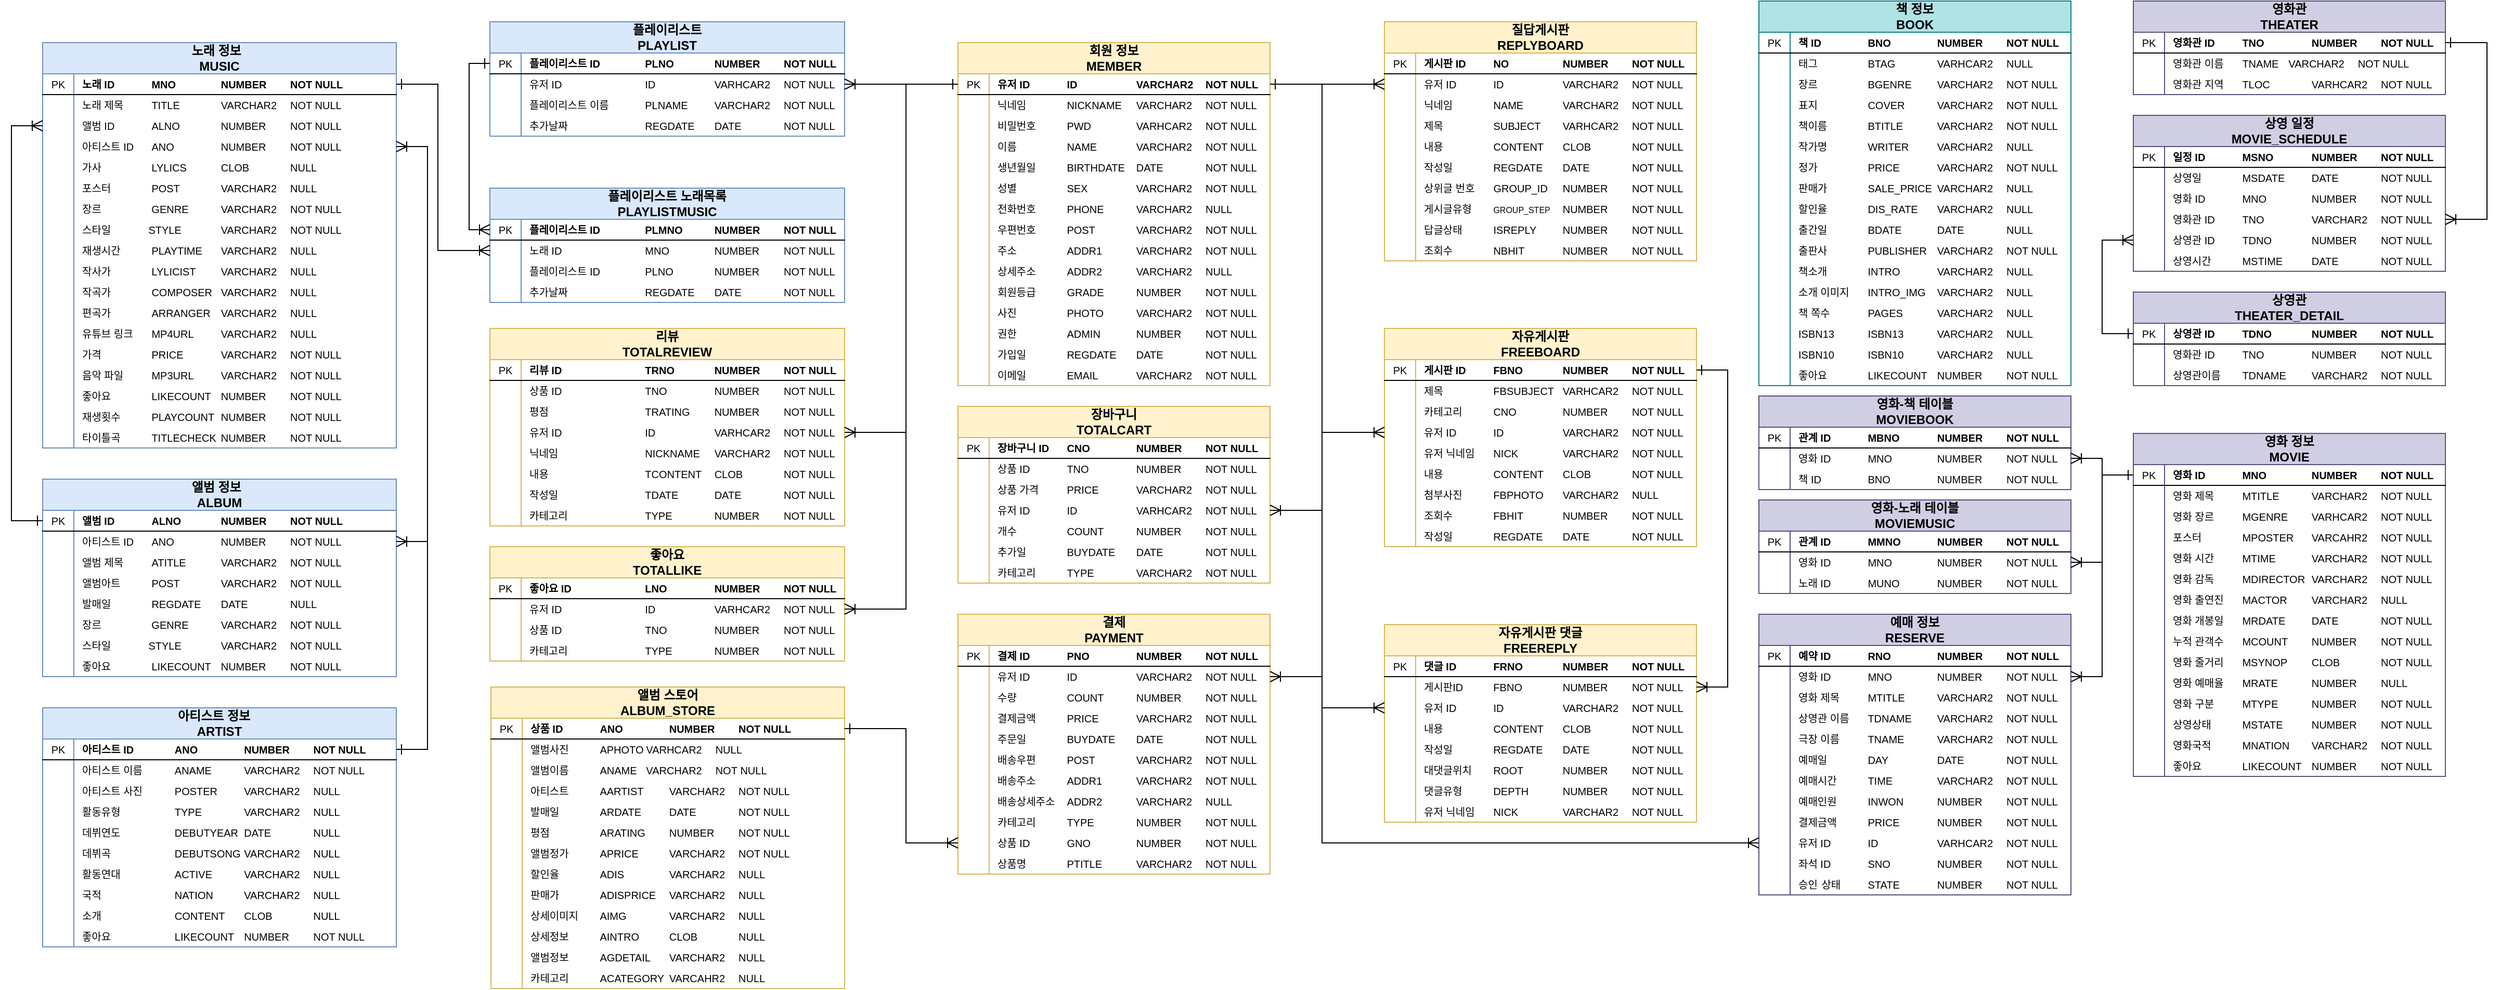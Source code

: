 <mxfile version="24.7.8">
  <diagram name="페이지-1" id="THYjm9DsrN0sA05PeVwG">
    <mxGraphModel dx="1434" dy="1538" grid="1" gridSize="10" guides="1" tooltips="1" connect="1" arrows="1" fold="1" page="0" pageScale="1" pageWidth="850" pageHeight="1100" math="0" shadow="0">
      <root>
        <mxCell id="0" />
        <mxCell id="1" parent="0" />
        <mxCell id="mONnKk5FOzI7pmlrIFco-1" value="&lt;font style=&quot;font-size: 12px;&quot;&gt;노래 정보&lt;span style=&quot;white-space: pre;&quot;&gt;&#x9;&lt;/span&gt;&lt;/font&gt;&lt;div style=&quot;font-size: 12px;&quot;&gt;&lt;font style=&quot;font-size: 12px;&quot;&gt;MUSIC&lt;/font&gt;&lt;/div&gt;" style="shape=table;startSize=30;container=1;collapsible=1;childLayout=tableLayout;fixedRows=1;rowLines=0;fontStyle=1;align=center;resizeLast=1;html=1;fillColor=#dae8fc;strokeColor=#6c8ebf;whiteSpace=wrap;verticalAlign=middle;fontSize=11;rounded=0;swimlaneFillColor=default;" parent="1" vertex="1">
          <mxGeometry x="190" y="-760" width="340" height="390" as="geometry" />
        </mxCell>
        <mxCell id="mONnKk5FOzI7pmlrIFco-2" value="" style="shape=tableRow;horizontal=0;startSize=0;swimlaneHead=0;swimlaneBody=0;fillColor=none;collapsible=0;dropTarget=0;points=[[0,0.5],[1,0.5]];portConstraint=eastwest;top=0;left=0;right=0;bottom=1;align=left;fontStyle=0;whiteSpace=wrap;html=1;verticalAlign=middle;rounded=0;swimlaneFillColor=default;" parent="mONnKk5FOzI7pmlrIFco-1" vertex="1">
          <mxGeometry y="30" width="340" height="20" as="geometry" />
        </mxCell>
        <mxCell id="mONnKk5FOzI7pmlrIFco-3" value="PK" style="shape=partialRectangle;connectable=0;fillColor=none;top=0;left=0;bottom=0;right=0;fontStyle=0;overflow=hidden;whiteSpace=wrap;html=1;align=center;verticalAlign=middle;fontSize=10;rounded=0;swimlaneFillColor=default;" parent="mONnKk5FOzI7pmlrIFco-2" vertex="1">
          <mxGeometry width="30" height="20" as="geometry">
            <mxRectangle width="30" height="20" as="alternateBounds" />
          </mxGeometry>
        </mxCell>
        <mxCell id="mONnKk5FOzI7pmlrIFco-4" value="&lt;b style=&quot;font-size: 10px;&quot;&gt;노래 ID&lt;span style=&quot;white-space: pre; font-size: 10px;&quot;&gt;&#x9;&lt;/span&gt;&lt;span style=&quot;white-space: pre; font-size: 10px;&quot;&gt;&#x9;&lt;/span&gt;MNO&lt;span style=&quot;white-space: pre; font-size: 10px;&quot;&gt;&#x9;&lt;span style=&quot;white-space: pre; font-size: 10px;&quot;&gt;&#x9;&lt;/span&gt;&lt;/span&gt;NUMBER&lt;span style=&quot;white-space: pre; font-size: 10px;&quot;&gt;&#x9;&lt;/span&gt;NOT NULL&lt;/b&gt;" style="shape=partialRectangle;connectable=0;fillColor=none;top=0;left=0;bottom=0;right=0;align=left;spacingLeft=6;fontStyle=0;overflow=hidden;whiteSpace=wrap;html=1;verticalAlign=middle;fontSize=10;rounded=0;swimlaneFillColor=default;" parent="mONnKk5FOzI7pmlrIFco-2" vertex="1">
          <mxGeometry x="30" width="310" height="20" as="geometry">
            <mxRectangle width="310" height="20" as="alternateBounds" />
          </mxGeometry>
        </mxCell>
        <mxCell id="mONnKk5FOzI7pmlrIFco-5" value="" style="shape=tableRow;horizontal=0;startSize=0;swimlaneHead=0;swimlaneBody=0;fillColor=none;collapsible=0;dropTarget=0;points=[[0,0.5],[1,0.5]];portConstraint=eastwest;top=0;left=0;right=0;bottom=0;align=left;fontStyle=0;whiteSpace=wrap;html=1;verticalAlign=middle;fontSize=10;rounded=0;swimlaneFillColor=default;" parent="mONnKk5FOzI7pmlrIFco-1" vertex="1">
          <mxGeometry y="50" width="340" height="20" as="geometry" />
        </mxCell>
        <mxCell id="mONnKk5FOzI7pmlrIFco-6" value="" style="shape=partialRectangle;connectable=0;fillColor=none;top=0;left=0;bottom=0;right=0;editable=1;overflow=hidden;whiteSpace=wrap;html=1;align=left;fontStyle=0;verticalAlign=middle;fontSize=10;rounded=0;swimlaneFillColor=default;" parent="mONnKk5FOzI7pmlrIFco-5" vertex="1">
          <mxGeometry width="30" height="20" as="geometry">
            <mxRectangle width="30" height="20" as="alternateBounds" />
          </mxGeometry>
        </mxCell>
        <mxCell id="mONnKk5FOzI7pmlrIFco-7" value="노래 제목&lt;span style=&quot;white-space: pre; font-size: 10px;&quot;&gt;&#x9;&lt;/span&gt;&lt;span style=&quot;white-space: pre; font-size: 10px;&quot;&gt;&#x9;&lt;/span&gt;TITLE&lt;span style=&quot;white-space: pre; font-size: 10px;&quot;&gt;&#x9;&lt;span style=&quot;white-space: pre; font-size: 10px;&quot;&gt;&#x9;&lt;/span&gt;&lt;/span&gt;VARCHAR2&lt;span style=&quot;white-space: pre; font-size: 10px;&quot;&gt;&#x9;&lt;/span&gt;NOT NULL" style="shape=partialRectangle;connectable=0;fillColor=none;top=0;left=0;bottom=0;right=0;align=left;spacingLeft=6;overflow=hidden;whiteSpace=wrap;html=1;fontStyle=0;verticalAlign=middle;fontSize=10;rounded=0;swimlaneFillColor=default;" parent="mONnKk5FOzI7pmlrIFco-5" vertex="1">
          <mxGeometry x="30" width="310" height="20" as="geometry">
            <mxRectangle width="310" height="20" as="alternateBounds" />
          </mxGeometry>
        </mxCell>
        <mxCell id="mONnKk5FOzI7pmlrIFco-8" value="" style="shape=tableRow;horizontal=0;startSize=0;swimlaneHead=0;swimlaneBody=0;fillColor=none;collapsible=0;dropTarget=0;points=[[0,0.5],[1,0.5]];portConstraint=eastwest;top=0;left=0;right=0;bottom=0;align=left;fontStyle=0;whiteSpace=wrap;html=1;verticalAlign=middle;fontSize=10;rounded=0;swimlaneFillColor=default;" parent="mONnKk5FOzI7pmlrIFco-1" vertex="1">
          <mxGeometry y="70" width="340" height="20" as="geometry" />
        </mxCell>
        <mxCell id="mONnKk5FOzI7pmlrIFco-9" value="" style="shape=partialRectangle;connectable=0;fillColor=none;top=0;left=0;bottom=0;right=0;editable=1;overflow=hidden;whiteSpace=wrap;html=1;align=left;fontStyle=0;verticalAlign=middle;fontSize=10;rounded=0;swimlaneFillColor=default;" parent="mONnKk5FOzI7pmlrIFco-8" vertex="1">
          <mxGeometry width="30" height="20" as="geometry">
            <mxRectangle width="30" height="20" as="alternateBounds" />
          </mxGeometry>
        </mxCell>
        <mxCell id="mONnKk5FOzI7pmlrIFco-10" value="앨범 ID&lt;span style=&quot;white-space: pre; font-size: 10px;&quot;&gt;&#x9;&lt;/span&gt;&lt;span style=&quot;white-space: pre; font-size: 10px;&quot;&gt;&#x9;&lt;/span&gt;ALNO&lt;span style=&quot;white-space: pre; font-size: 10px;&quot;&gt;&#x9;&lt;span style=&quot;white-space: pre; font-size: 10px;&quot;&gt;&#x9;&lt;/span&gt;&lt;/span&gt;NUMBER&lt;span style=&quot;white-space: pre; font-size: 10px;&quot;&gt;&#x9;&lt;/span&gt;NOT NULL" style="shape=partialRectangle;connectable=0;fillColor=none;top=0;left=0;bottom=0;right=0;align=left;spacingLeft=6;overflow=hidden;whiteSpace=wrap;html=1;fontStyle=0;verticalAlign=middle;fontSize=10;rounded=0;swimlaneFillColor=default;" parent="mONnKk5FOzI7pmlrIFco-8" vertex="1">
          <mxGeometry x="30" width="310" height="20" as="geometry">
            <mxRectangle width="310" height="20" as="alternateBounds" />
          </mxGeometry>
        </mxCell>
        <mxCell id="mONnKk5FOzI7pmlrIFco-14" value="" style="shape=tableRow;horizontal=0;startSize=0;swimlaneHead=0;swimlaneBody=0;fillColor=none;collapsible=0;dropTarget=0;points=[[0,0.5],[1,0.5]];portConstraint=eastwest;top=0;left=0;right=0;bottom=0;align=left;fontStyle=0;whiteSpace=wrap;html=1;verticalAlign=middle;fontSize=10;rounded=0;swimlaneFillColor=default;" parent="mONnKk5FOzI7pmlrIFco-1" vertex="1">
          <mxGeometry y="90" width="340" height="20" as="geometry" />
        </mxCell>
        <mxCell id="mONnKk5FOzI7pmlrIFco-15" value="" style="shape=partialRectangle;connectable=0;fillColor=none;top=0;left=0;bottom=0;right=0;editable=1;overflow=hidden;whiteSpace=wrap;html=1;align=left;fontStyle=0;verticalAlign=middle;fontSize=10;rounded=0;swimlaneFillColor=default;" parent="mONnKk5FOzI7pmlrIFco-14" vertex="1">
          <mxGeometry width="30" height="20" as="geometry">
            <mxRectangle width="30" height="20" as="alternateBounds" />
          </mxGeometry>
        </mxCell>
        <mxCell id="mONnKk5FOzI7pmlrIFco-16" value="아티스트 ID&lt;span style=&quot;white-space: pre; font-size: 10px;&quot;&gt;&#x9;&lt;/span&gt;ANO&lt;span style=&quot;white-space: pre; font-size: 10px;&quot;&gt;&#x9;&lt;span style=&quot;white-space: pre; font-size: 10px;&quot;&gt;&#x9;&lt;/span&gt;&lt;/span&gt;NUMBER&lt;span style=&quot;white-space: pre; font-size: 10px;&quot;&gt;&#x9;&lt;/span&gt;NOT NULL" style="shape=partialRectangle;connectable=0;fillColor=none;top=0;left=0;bottom=0;right=0;align=left;spacingLeft=6;overflow=hidden;whiteSpace=wrap;html=1;fontStyle=0;verticalAlign=middle;fontSize=10;rounded=0;swimlaneFillColor=default;" parent="mONnKk5FOzI7pmlrIFco-14" vertex="1">
          <mxGeometry x="30" width="310" height="20" as="geometry">
            <mxRectangle width="310" height="20" as="alternateBounds" />
          </mxGeometry>
        </mxCell>
        <mxCell id="mONnKk5FOzI7pmlrIFco-35" value="" style="shape=tableRow;horizontal=0;startSize=0;swimlaneHead=0;swimlaneBody=0;fillColor=none;collapsible=0;dropTarget=0;points=[[0,0.5],[1,0.5]];portConstraint=eastwest;top=0;left=0;right=0;bottom=0;align=left;fontStyle=0;whiteSpace=wrap;html=1;verticalAlign=middle;fontSize=10;rounded=0;swimlaneFillColor=default;" parent="mONnKk5FOzI7pmlrIFco-1" vertex="1">
          <mxGeometry y="110" width="340" height="20" as="geometry" />
        </mxCell>
        <mxCell id="mONnKk5FOzI7pmlrIFco-36" value="" style="shape=partialRectangle;connectable=0;fillColor=none;top=0;left=0;bottom=0;right=0;editable=1;overflow=hidden;align=left;fontStyle=0;whiteSpace=wrap;html=1;verticalAlign=middle;fontSize=10;rounded=0;swimlaneFillColor=default;" parent="mONnKk5FOzI7pmlrIFco-35" vertex="1">
          <mxGeometry width="30" height="20" as="geometry">
            <mxRectangle width="30" height="20" as="alternateBounds" />
          </mxGeometry>
        </mxCell>
        <mxCell id="mONnKk5FOzI7pmlrIFco-37" value="가사&lt;span style=&quot;white-space: pre; font-size: 10px;&quot;&gt;&#x9;&lt;/span&gt;&lt;span style=&quot;white-space: pre; font-size: 10px;&quot;&gt;&#x9;&lt;/span&gt;&lt;span style=&quot;white-space: pre; font-size: 10px;&quot;&gt;&#x9;&lt;/span&gt;LYLICS&lt;span style=&quot;white-space: pre; font-size: 10px;&quot;&gt;&#x9;&lt;/span&gt;&lt;span style=&quot;white-space: pre; font-size: 10px;&quot;&gt;&#x9;&lt;/span&gt;CLOB&lt;span style=&quot;white-space: pre; font-size: 10px;&quot;&gt;&#x9;&lt;/span&gt;&lt;span style=&quot;white-space: pre; font-size: 10px;&quot;&gt;&#x9;&lt;/span&gt;NULL" style="shape=partialRectangle;connectable=0;fillColor=none;top=0;left=0;bottom=0;right=0;align=left;spacingLeft=6;overflow=hidden;fontStyle=0;whiteSpace=wrap;html=1;verticalAlign=middle;fontSize=10;rounded=0;swimlaneFillColor=default;" parent="mONnKk5FOzI7pmlrIFco-35" vertex="1">
          <mxGeometry x="30" width="310" height="20" as="geometry">
            <mxRectangle width="310" height="20" as="alternateBounds" />
          </mxGeometry>
        </mxCell>
        <mxCell id="mONnKk5FOzI7pmlrIFco-11" value="" style="shape=tableRow;horizontal=0;startSize=0;swimlaneHead=0;swimlaneBody=0;fillColor=none;collapsible=0;dropTarget=0;points=[[0,0.5],[1,0.5]];portConstraint=eastwest;top=0;left=0;right=0;bottom=0;align=left;fontStyle=0;whiteSpace=wrap;html=1;verticalAlign=middle;fontSize=10;rounded=0;swimlaneFillColor=default;" parent="mONnKk5FOzI7pmlrIFco-1" vertex="1">
          <mxGeometry y="130" width="340" height="20" as="geometry" />
        </mxCell>
        <mxCell id="mONnKk5FOzI7pmlrIFco-12" value="" style="shape=partialRectangle;connectable=0;fillColor=none;top=0;left=0;bottom=0;right=0;editable=1;overflow=hidden;whiteSpace=wrap;html=1;align=left;fontStyle=0;verticalAlign=middle;fontSize=10;rounded=0;swimlaneFillColor=default;" parent="mONnKk5FOzI7pmlrIFco-11" vertex="1">
          <mxGeometry width="30" height="20" as="geometry">
            <mxRectangle width="30" height="20" as="alternateBounds" />
          </mxGeometry>
        </mxCell>
        <mxCell id="mONnKk5FOzI7pmlrIFco-13" value="포스터&lt;span style=&quot;white-space: pre; font-size: 10px;&quot;&gt;&#x9;&lt;/span&gt;&lt;span style=&quot;white-space: pre; font-size: 10px;&quot;&gt;&#x9;&lt;/span&gt;POST&lt;span style=&quot;white-space: pre; font-size: 10px;&quot;&gt;&#x9;&lt;span style=&quot;white-space: pre; font-size: 10px;&quot;&gt;&#x9;&lt;/span&gt;&lt;/span&gt;VARCHAR2&lt;span style=&quot;white-space: pre; font-size: 10px;&quot;&gt;&#x9;&lt;/span&gt;NULL" style="shape=partialRectangle;connectable=0;fillColor=none;top=0;left=0;bottom=0;right=0;align=left;spacingLeft=6;overflow=hidden;whiteSpace=wrap;html=1;fontStyle=0;verticalAlign=middle;fontSize=10;rounded=0;swimlaneFillColor=default;" parent="mONnKk5FOzI7pmlrIFco-11" vertex="1">
          <mxGeometry x="30" width="310" height="20" as="geometry">
            <mxRectangle width="310" height="20" as="alternateBounds" />
          </mxGeometry>
        </mxCell>
        <mxCell id="mONnKk5FOzI7pmlrIFco-17" value="" style="shape=tableRow;horizontal=0;startSize=0;swimlaneHead=0;swimlaneBody=0;fillColor=none;collapsible=0;dropTarget=0;points=[[0,0.5],[1,0.5]];portConstraint=eastwest;top=0;left=0;right=0;bottom=0;align=left;fontStyle=0;whiteSpace=wrap;html=1;verticalAlign=middle;fontSize=10;rounded=0;swimlaneFillColor=default;" parent="mONnKk5FOzI7pmlrIFco-1" vertex="1">
          <mxGeometry y="150" width="340" height="20" as="geometry" />
        </mxCell>
        <mxCell id="mONnKk5FOzI7pmlrIFco-18" value="" style="shape=partialRectangle;connectable=0;fillColor=none;top=0;left=0;bottom=0;right=0;editable=1;overflow=hidden;whiteSpace=wrap;html=1;align=left;fontStyle=0;verticalAlign=middle;fontSize=10;rounded=0;swimlaneFillColor=default;" parent="mONnKk5FOzI7pmlrIFco-17" vertex="1">
          <mxGeometry width="30" height="20" as="geometry">
            <mxRectangle width="30" height="20" as="alternateBounds" />
          </mxGeometry>
        </mxCell>
        <mxCell id="mONnKk5FOzI7pmlrIFco-19" value="장르&lt;span style=&quot;white-space: pre; font-size: 10px;&quot;&gt;&#x9;&lt;/span&gt;&lt;span style=&quot;white-space: pre; font-size: 10px;&quot;&gt;&#x9;&amp;nbsp;&lt;/span&gt;&amp;nbsp; &amp;nbsp; &amp;nbsp; &amp;nbsp;GENRE&lt;span style=&quot;white-space: pre; font-size: 10px;&quot;&gt;&#x9;&lt;/span&gt;&lt;span style=&quot;white-space: pre; font-size: 10px;&quot;&gt;&#x9;&lt;/span&gt;VARCHAR2&lt;span style=&quot;white-space: pre; font-size: 10px;&quot;&gt;&#x9;&lt;/span&gt;NOT NULL" style="shape=partialRectangle;connectable=0;fillColor=none;top=0;left=0;bottom=0;right=0;align=left;spacingLeft=6;overflow=hidden;whiteSpace=wrap;html=1;fontStyle=0;verticalAlign=middle;fontSize=10;rounded=0;swimlaneFillColor=default;" parent="mONnKk5FOzI7pmlrIFco-17" vertex="1">
          <mxGeometry x="30" width="310" height="20" as="geometry">
            <mxRectangle width="310" height="20" as="alternateBounds" />
          </mxGeometry>
        </mxCell>
        <mxCell id="mONnKk5FOzI7pmlrIFco-20" value="" style="shape=tableRow;horizontal=0;startSize=0;swimlaneHead=0;swimlaneBody=0;fillColor=none;collapsible=0;dropTarget=0;points=[[0,0.5],[1,0.5]];portConstraint=eastwest;top=0;left=0;right=0;bottom=0;align=left;fontStyle=0;whiteSpace=wrap;html=1;verticalAlign=middle;fontSize=10;rounded=0;swimlaneFillColor=default;" parent="mONnKk5FOzI7pmlrIFco-1" vertex="1">
          <mxGeometry y="170" width="340" height="20" as="geometry" />
        </mxCell>
        <mxCell id="mONnKk5FOzI7pmlrIFco-21" value="" style="shape=partialRectangle;connectable=0;fillColor=none;top=0;left=0;bottom=0;right=0;editable=1;overflow=hidden;align=left;fontStyle=0;whiteSpace=wrap;html=1;verticalAlign=middle;fontSize=10;rounded=0;swimlaneFillColor=default;" parent="mONnKk5FOzI7pmlrIFco-20" vertex="1">
          <mxGeometry width="30" height="20" as="geometry">
            <mxRectangle width="30" height="20" as="alternateBounds" />
          </mxGeometry>
        </mxCell>
        <mxCell id="mONnKk5FOzI7pmlrIFco-22" value="스타일&amp;nbsp; &amp;nbsp; &amp;nbsp; &amp;nbsp; &amp;nbsp; &amp;nbsp; &amp;nbsp;STYLE&lt;span style=&quot;white-space: pre; font-size: 10px;&quot;&gt;&#x9;&lt;/span&gt;&lt;span style=&quot;white-space: pre; font-size: 10px;&quot;&gt;&#x9;&lt;/span&gt;VARCHAR2&lt;span style=&quot;white-space: pre; font-size: 10px;&quot;&gt;&#x9;&lt;/span&gt;NOT NULL" style="shape=partialRectangle;connectable=0;fillColor=none;top=0;left=0;bottom=0;right=0;align=left;spacingLeft=6;overflow=hidden;whiteSpace=wrap;html=1;fontStyle=0;verticalAlign=middle;fontSize=10;rounded=0;swimlaneFillColor=default;" parent="mONnKk5FOzI7pmlrIFco-20" vertex="1">
          <mxGeometry x="30" width="310" height="20" as="geometry">
            <mxRectangle width="310" height="20" as="alternateBounds" />
          </mxGeometry>
        </mxCell>
        <mxCell id="mONnKk5FOzI7pmlrIFco-23" value="" style="shape=tableRow;horizontal=0;startSize=0;swimlaneHead=0;swimlaneBody=0;fillColor=none;collapsible=0;dropTarget=0;points=[[0,0.5],[1,0.5]];portConstraint=eastwest;top=0;left=0;right=0;bottom=0;align=left;fontStyle=0;whiteSpace=wrap;html=1;verticalAlign=middle;fontSize=10;rounded=0;swimlaneFillColor=default;" parent="mONnKk5FOzI7pmlrIFco-1" vertex="1">
          <mxGeometry y="190" width="340" height="20" as="geometry" />
        </mxCell>
        <mxCell id="mONnKk5FOzI7pmlrIFco-24" value="" style="shape=partialRectangle;connectable=0;fillColor=none;top=0;left=0;bottom=0;right=0;editable=1;overflow=hidden;align=left;fontStyle=0;whiteSpace=wrap;html=1;verticalAlign=middle;fontSize=10;rounded=0;swimlaneFillColor=default;" parent="mONnKk5FOzI7pmlrIFco-23" vertex="1">
          <mxGeometry width="30" height="20" as="geometry">
            <mxRectangle width="30" height="20" as="alternateBounds" />
          </mxGeometry>
        </mxCell>
        <mxCell id="mONnKk5FOzI7pmlrIFco-25" value="재생시간&lt;span style=&quot;white-space: pre; font-size: 10px;&quot;&gt;&#x9;&lt;/span&gt;&lt;span style=&quot;white-space: pre; font-size: 10px;&quot;&gt;&#x9;&lt;/span&gt;PLAYTIME&lt;span style=&quot;white-space: pre; font-size: 10px;&quot;&gt;&#x9;&lt;/span&gt;VARCHAR2&lt;span style=&quot;white-space: pre; font-size: 10px;&quot;&gt;&#x9;&lt;/span&gt;NULL" style="shape=partialRectangle;connectable=0;fillColor=none;top=0;left=0;bottom=0;right=0;align=left;spacingLeft=6;overflow=hidden;fontStyle=0;whiteSpace=wrap;html=1;verticalAlign=middle;fontSize=10;rounded=0;swimlaneFillColor=default;" parent="mONnKk5FOzI7pmlrIFco-23" vertex="1">
          <mxGeometry x="30" width="310" height="20" as="geometry">
            <mxRectangle width="310" height="20" as="alternateBounds" />
          </mxGeometry>
        </mxCell>
        <mxCell id="mONnKk5FOzI7pmlrIFco-26" value="" style="shape=tableRow;horizontal=0;startSize=0;swimlaneHead=0;swimlaneBody=0;fillColor=none;collapsible=0;dropTarget=0;points=[[0,0.5],[1,0.5]];portConstraint=eastwest;top=0;left=0;right=0;bottom=0;align=left;fontStyle=0;whiteSpace=wrap;html=1;verticalAlign=middle;fontSize=10;rounded=0;swimlaneFillColor=default;" parent="mONnKk5FOzI7pmlrIFco-1" vertex="1">
          <mxGeometry y="210" width="340" height="20" as="geometry" />
        </mxCell>
        <mxCell id="mONnKk5FOzI7pmlrIFco-27" value="" style="shape=partialRectangle;connectable=0;fillColor=none;top=0;left=0;bottom=0;right=0;editable=1;overflow=hidden;align=left;fontStyle=0;whiteSpace=wrap;html=1;verticalAlign=middle;fontSize=10;rounded=0;swimlaneFillColor=default;" parent="mONnKk5FOzI7pmlrIFco-26" vertex="1">
          <mxGeometry width="30" height="20" as="geometry">
            <mxRectangle width="30" height="20" as="alternateBounds" />
          </mxGeometry>
        </mxCell>
        <mxCell id="mONnKk5FOzI7pmlrIFco-28" value="작사가&lt;span style=&quot;white-space: pre; font-size: 10px;&quot;&gt;&#x9;&lt;/span&gt;&lt;span style=&quot;white-space: pre; font-size: 10px;&quot;&gt;&#x9;&lt;/span&gt;LYLICIST&lt;span style=&quot;white-space: pre; font-size: 10px;&quot;&gt;&#x9;&lt;/span&gt;&lt;span style=&quot;white-space: pre; font-size: 10px;&quot;&gt;&#x9;&lt;/span&gt;VARCHAR2&lt;span style=&quot;white-space: pre; font-size: 10px;&quot;&gt;&#x9;&lt;/span&gt;NULL" style="shape=partialRectangle;connectable=0;fillColor=none;top=0;left=0;bottom=0;right=0;align=left;spacingLeft=6;overflow=hidden;fontStyle=0;whiteSpace=wrap;html=1;verticalAlign=middle;fontSize=10;rounded=0;swimlaneFillColor=default;" parent="mONnKk5FOzI7pmlrIFco-26" vertex="1">
          <mxGeometry x="30" width="310" height="20" as="geometry">
            <mxRectangle width="310" height="20" as="alternateBounds" />
          </mxGeometry>
        </mxCell>
        <mxCell id="mONnKk5FOzI7pmlrIFco-29" value="" style="shape=tableRow;horizontal=0;startSize=0;swimlaneHead=0;swimlaneBody=0;fillColor=none;collapsible=0;dropTarget=0;points=[[0,0.5],[1,0.5]];portConstraint=eastwest;top=0;left=0;right=0;bottom=0;align=left;fontStyle=0;whiteSpace=wrap;html=1;verticalAlign=middle;fontSize=10;rounded=0;swimlaneFillColor=default;" parent="mONnKk5FOzI7pmlrIFco-1" vertex="1">
          <mxGeometry y="230" width="340" height="20" as="geometry" />
        </mxCell>
        <mxCell id="mONnKk5FOzI7pmlrIFco-30" value="" style="shape=partialRectangle;connectable=0;fillColor=none;top=0;left=0;bottom=0;right=0;editable=1;overflow=hidden;align=left;fontStyle=0;whiteSpace=wrap;html=1;verticalAlign=middle;fontSize=10;rounded=0;swimlaneFillColor=default;" parent="mONnKk5FOzI7pmlrIFco-29" vertex="1">
          <mxGeometry width="30" height="20" as="geometry">
            <mxRectangle width="30" height="20" as="alternateBounds" />
          </mxGeometry>
        </mxCell>
        <mxCell id="mONnKk5FOzI7pmlrIFco-31" value="작곡가&lt;span style=&quot;white-space: pre; font-size: 10px;&quot;&gt;&#x9;&lt;/span&gt;&lt;span style=&quot;white-space: pre; font-size: 10px;&quot;&gt;&#x9;&lt;/span&gt;COMPOSER&lt;span style=&quot;white-space: pre; font-size: 10px;&quot;&gt;&#x9;&lt;/span&gt;VARCHAR2&lt;span style=&quot;white-space: pre; font-size: 10px;&quot;&gt;&#x9;&lt;/span&gt;NULL" style="shape=partialRectangle;connectable=0;fillColor=none;top=0;left=0;bottom=0;right=0;align=left;spacingLeft=6;overflow=hidden;fontStyle=0;whiteSpace=wrap;html=1;verticalAlign=middle;fontSize=10;rounded=0;swimlaneFillColor=default;" parent="mONnKk5FOzI7pmlrIFco-29" vertex="1">
          <mxGeometry x="30" width="310" height="20" as="geometry">
            <mxRectangle width="310" height="20" as="alternateBounds" />
          </mxGeometry>
        </mxCell>
        <mxCell id="mONnKk5FOzI7pmlrIFco-32" value="" style="shape=tableRow;horizontal=0;startSize=0;swimlaneHead=0;swimlaneBody=0;fillColor=none;collapsible=0;dropTarget=0;points=[[0,0.5],[1,0.5]];portConstraint=eastwest;top=0;left=0;right=0;bottom=0;align=left;fontStyle=0;whiteSpace=wrap;html=1;verticalAlign=middle;fontSize=10;rounded=0;swimlaneFillColor=default;" parent="mONnKk5FOzI7pmlrIFco-1" vertex="1">
          <mxGeometry y="250" width="340" height="20" as="geometry" />
        </mxCell>
        <mxCell id="mONnKk5FOzI7pmlrIFco-33" value="" style="shape=partialRectangle;connectable=0;fillColor=none;top=0;left=0;bottom=0;right=0;editable=1;overflow=hidden;align=left;fontStyle=0;whiteSpace=wrap;html=1;verticalAlign=middle;fontSize=10;rounded=0;swimlaneFillColor=default;" parent="mONnKk5FOzI7pmlrIFco-32" vertex="1">
          <mxGeometry width="30" height="20" as="geometry">
            <mxRectangle width="30" height="20" as="alternateBounds" />
          </mxGeometry>
        </mxCell>
        <mxCell id="mONnKk5FOzI7pmlrIFco-34" value="편곡가&lt;span style=&quot;white-space: pre; font-size: 10px;&quot;&gt;&#x9;&lt;/span&gt;&lt;span style=&quot;white-space: pre; font-size: 10px;&quot;&gt;&#x9;&lt;/span&gt;ARRANGER&lt;span style=&quot;white-space: pre; font-size: 10px;&quot;&gt;&#x9;&lt;/span&gt;VARCHAR2&lt;span style=&quot;white-space: pre; font-size: 10px;&quot;&gt;&#x9;&lt;/span&gt;NULL" style="shape=partialRectangle;connectable=0;fillColor=none;top=0;left=0;bottom=0;right=0;align=left;spacingLeft=6;overflow=hidden;fontStyle=0;whiteSpace=wrap;html=1;verticalAlign=middle;fontSize=10;rounded=0;swimlaneFillColor=default;" parent="mONnKk5FOzI7pmlrIFco-32" vertex="1">
          <mxGeometry x="30" width="310" height="20" as="geometry">
            <mxRectangle width="310" height="20" as="alternateBounds" />
          </mxGeometry>
        </mxCell>
        <mxCell id="mONnKk5FOzI7pmlrIFco-38" value="" style="shape=tableRow;horizontal=0;startSize=0;swimlaneHead=0;swimlaneBody=0;fillColor=none;collapsible=0;dropTarget=0;points=[[0,0.5],[1,0.5]];portConstraint=eastwest;top=0;left=0;right=0;bottom=0;align=left;fontStyle=0;whiteSpace=wrap;html=1;verticalAlign=middle;fontSize=10;rounded=0;swimlaneFillColor=default;" parent="mONnKk5FOzI7pmlrIFco-1" vertex="1">
          <mxGeometry y="270" width="340" height="20" as="geometry" />
        </mxCell>
        <mxCell id="mONnKk5FOzI7pmlrIFco-39" value="" style="shape=partialRectangle;connectable=0;fillColor=none;top=0;left=0;bottom=0;right=0;editable=1;overflow=hidden;align=left;fontStyle=0;whiteSpace=wrap;html=1;verticalAlign=middle;fontSize=10;rounded=0;swimlaneFillColor=default;" parent="mONnKk5FOzI7pmlrIFco-38" vertex="1">
          <mxGeometry width="30" height="20" as="geometry">
            <mxRectangle width="30" height="20" as="alternateBounds" />
          </mxGeometry>
        </mxCell>
        <mxCell id="mONnKk5FOzI7pmlrIFco-40" value="유튜브 링크&lt;span style=&quot;white-space: pre; font-size: 10px;&quot;&gt;&#x9;&lt;/span&gt;MP4URL&lt;span style=&quot;white-space: pre; font-size: 10px;&quot;&gt;&#x9;&lt;/span&gt;&lt;span style=&quot;white-space: pre; font-size: 10px;&quot;&gt;&#x9;&lt;/span&gt;VARCHAR2&lt;span style=&quot;white-space: pre; font-size: 10px;&quot;&gt;&#x9;&lt;/span&gt;NULL" style="shape=partialRectangle;connectable=0;fillColor=none;top=0;left=0;bottom=0;right=0;align=left;spacingLeft=6;overflow=hidden;fontStyle=0;whiteSpace=wrap;html=1;verticalAlign=middle;fontSize=10;rounded=0;swimlaneFillColor=default;" parent="mONnKk5FOzI7pmlrIFco-38" vertex="1">
          <mxGeometry x="30" width="310" height="20" as="geometry">
            <mxRectangle width="310" height="20" as="alternateBounds" />
          </mxGeometry>
        </mxCell>
        <mxCell id="mONnKk5FOzI7pmlrIFco-41" value="" style="shape=tableRow;horizontal=0;startSize=0;swimlaneHead=0;swimlaneBody=0;fillColor=none;collapsible=0;dropTarget=0;points=[[0,0.5],[1,0.5]];portConstraint=eastwest;top=0;left=0;right=0;bottom=0;align=left;fontStyle=0;whiteSpace=wrap;html=1;verticalAlign=middle;fontSize=10;rounded=0;swimlaneFillColor=default;" parent="mONnKk5FOzI7pmlrIFco-1" vertex="1">
          <mxGeometry y="290" width="340" height="20" as="geometry" />
        </mxCell>
        <mxCell id="mONnKk5FOzI7pmlrIFco-42" value="" style="shape=partialRectangle;connectable=0;fillColor=none;top=0;left=0;bottom=0;right=0;editable=1;overflow=hidden;align=left;fontStyle=0;whiteSpace=wrap;html=1;verticalAlign=middle;fontSize=10;rounded=0;swimlaneFillColor=default;" parent="mONnKk5FOzI7pmlrIFco-41" vertex="1">
          <mxGeometry width="30" height="20" as="geometry">
            <mxRectangle width="30" height="20" as="alternateBounds" />
          </mxGeometry>
        </mxCell>
        <mxCell id="mONnKk5FOzI7pmlrIFco-43" value="가격&lt;span style=&quot;white-space: pre; font-size: 10px;&quot;&gt;&#x9;&lt;/span&gt;&lt;span style=&quot;white-space: pre; font-size: 10px;&quot;&gt;&#x9;&lt;/span&gt;&lt;span style=&quot;white-space: pre; font-size: 10px;&quot;&gt;&#x9;&lt;/span&gt;PRICE&lt;span style=&quot;white-space: pre; font-size: 10px;&quot;&gt;&#x9;&lt;/span&gt;&lt;span style=&quot;white-space: pre; font-size: 10px;&quot;&gt;&#x9;&lt;/span&gt;VARCHAR2&lt;span style=&quot;white-space: pre; font-size: 10px;&quot;&gt;&#x9;&lt;/span&gt;NOT NULL" style="shape=partialRectangle;connectable=0;fillColor=none;top=0;left=0;bottom=0;right=0;align=left;spacingLeft=6;overflow=hidden;fontStyle=0;whiteSpace=wrap;html=1;verticalAlign=middle;fontSize=10;rounded=0;swimlaneFillColor=default;" parent="mONnKk5FOzI7pmlrIFco-41" vertex="1">
          <mxGeometry x="30" width="310" height="20" as="geometry">
            <mxRectangle width="310" height="20" as="alternateBounds" />
          </mxGeometry>
        </mxCell>
        <mxCell id="mONnKk5FOzI7pmlrIFco-44" style="shape=tableRow;horizontal=0;startSize=0;swimlaneHead=0;swimlaneBody=0;fillColor=none;collapsible=0;dropTarget=0;points=[[0,0.5],[1,0.5]];portConstraint=eastwest;top=0;left=0;right=0;bottom=0;align=left;fontStyle=0;whiteSpace=wrap;html=1;verticalAlign=middle;fontSize=10;rounded=0;swimlaneFillColor=default;" parent="mONnKk5FOzI7pmlrIFco-1" vertex="1">
          <mxGeometry y="310" width="340" height="20" as="geometry" />
        </mxCell>
        <mxCell id="mONnKk5FOzI7pmlrIFco-45" style="shape=partialRectangle;connectable=0;fillColor=none;top=0;left=0;bottom=0;right=0;editable=1;overflow=hidden;align=left;fontStyle=0;whiteSpace=wrap;html=1;verticalAlign=middle;fontSize=10;rounded=0;swimlaneFillColor=default;" parent="mONnKk5FOzI7pmlrIFco-44" vertex="1">
          <mxGeometry width="30" height="20" as="geometry">
            <mxRectangle width="30" height="20" as="alternateBounds" />
          </mxGeometry>
        </mxCell>
        <mxCell id="mONnKk5FOzI7pmlrIFco-46" value="음악 파일&lt;span style=&quot;white-space: pre; font-size: 10px;&quot;&gt;&#x9;&lt;/span&gt;&lt;span style=&quot;white-space: pre; font-size: 10px;&quot;&gt;&#x9;&lt;/span&gt;MP3URL&lt;span style=&quot;white-space: pre; font-size: 10px;&quot;&gt;&#x9;&lt;/span&gt;&lt;span style=&quot;white-space: pre; font-size: 10px;&quot;&gt;&#x9;&lt;/span&gt;VARCHAR2&lt;span style=&quot;white-space: pre; font-size: 10px;&quot;&gt;&#x9;&lt;/span&gt;NOT NULL" style="shape=partialRectangle;connectable=0;fillColor=none;top=0;left=0;bottom=0;right=0;align=left;spacingLeft=6;overflow=hidden;fontStyle=0;whiteSpace=wrap;html=1;verticalAlign=middle;fontSize=10;rounded=0;swimlaneFillColor=default;" parent="mONnKk5FOzI7pmlrIFco-44" vertex="1">
          <mxGeometry x="30" width="310" height="20" as="geometry">
            <mxRectangle width="310" height="20" as="alternateBounds" />
          </mxGeometry>
        </mxCell>
        <mxCell id="mONnKk5FOzI7pmlrIFco-47" style="shape=tableRow;horizontal=0;startSize=0;swimlaneHead=0;swimlaneBody=0;fillColor=none;collapsible=0;dropTarget=0;points=[[0,0.5],[1,0.5]];portConstraint=eastwest;top=0;left=0;right=0;bottom=0;align=left;fontStyle=0;whiteSpace=wrap;html=1;verticalAlign=middle;fontSize=10;rounded=0;swimlaneFillColor=default;" parent="mONnKk5FOzI7pmlrIFco-1" vertex="1">
          <mxGeometry y="330" width="340" height="20" as="geometry" />
        </mxCell>
        <mxCell id="mONnKk5FOzI7pmlrIFco-48" style="shape=partialRectangle;connectable=0;fillColor=none;top=0;left=0;bottom=0;right=0;editable=1;overflow=hidden;align=left;fontStyle=0;whiteSpace=wrap;html=1;verticalAlign=middle;fontSize=10;rounded=0;swimlaneFillColor=default;" parent="mONnKk5FOzI7pmlrIFco-47" vertex="1">
          <mxGeometry width="30" height="20" as="geometry">
            <mxRectangle width="30" height="20" as="alternateBounds" />
          </mxGeometry>
        </mxCell>
        <mxCell id="mONnKk5FOzI7pmlrIFco-49" value="좋아요&lt;span style=&quot;white-space: pre; font-size: 10px;&quot;&gt;&#x9;&lt;/span&gt;&lt;span style=&quot;white-space: pre; font-size: 10px;&quot;&gt;&#x9;&lt;/span&gt;LIKECOUNT&lt;span style=&quot;white-space: pre; font-size: 10px;&quot;&gt;&#x9;&lt;/span&gt;NUMBER&lt;span style=&quot;white-space: pre; font-size: 10px;&quot;&gt;&#x9;&lt;/span&gt;NOT NULL" style="shape=partialRectangle;connectable=0;fillColor=none;top=0;left=0;bottom=0;right=0;align=left;spacingLeft=6;overflow=hidden;fontStyle=0;whiteSpace=wrap;html=1;verticalAlign=middle;fontSize=10;rounded=0;swimlaneFillColor=default;" parent="mONnKk5FOzI7pmlrIFco-47" vertex="1">
          <mxGeometry x="30" width="310" height="20" as="geometry">
            <mxRectangle width="310" height="20" as="alternateBounds" />
          </mxGeometry>
        </mxCell>
        <mxCell id="mONnKk5FOzI7pmlrIFco-50" style="shape=tableRow;horizontal=0;startSize=0;swimlaneHead=0;swimlaneBody=0;fillColor=none;collapsible=0;dropTarget=0;points=[[0,0.5],[1,0.5]];portConstraint=eastwest;top=0;left=0;right=0;bottom=0;align=left;fontStyle=0;whiteSpace=wrap;html=1;verticalAlign=middle;fontSize=10;rounded=0;swimlaneFillColor=default;" parent="mONnKk5FOzI7pmlrIFco-1" vertex="1">
          <mxGeometry y="350" width="340" height="20" as="geometry" />
        </mxCell>
        <mxCell id="mONnKk5FOzI7pmlrIFco-51" style="shape=partialRectangle;connectable=0;fillColor=none;top=0;left=0;bottom=0;right=0;editable=1;overflow=hidden;align=left;fontStyle=0;whiteSpace=wrap;html=1;verticalAlign=middle;fontSize=10;rounded=0;swimlaneFillColor=default;" parent="mONnKk5FOzI7pmlrIFco-50" vertex="1">
          <mxGeometry width="30" height="20" as="geometry">
            <mxRectangle width="30" height="20" as="alternateBounds" />
          </mxGeometry>
        </mxCell>
        <mxCell id="mONnKk5FOzI7pmlrIFco-52" value="재생횟수&lt;span style=&quot;white-space: pre; font-size: 10px;&quot;&gt;&#x9;&lt;span style=&quot;white-space: pre; font-size: 10px;&quot;&gt;&#x9;&lt;/span&gt;PLAYCOUNT&lt;span style=&quot;white-space: pre; font-size: 10px;&quot;&gt;&#x9;&lt;/span&gt;NUMBER&lt;span style=&quot;white-space: pre; font-size: 10px;&quot;&gt;&#x9;&lt;/span&gt;NOT NULL&lt;/span&gt;" style="shape=partialRectangle;connectable=0;fillColor=none;top=0;left=0;bottom=0;right=0;align=left;spacingLeft=6;overflow=hidden;fontStyle=0;whiteSpace=wrap;html=1;verticalAlign=middle;fontSize=10;rounded=0;swimlaneFillColor=default;" parent="mONnKk5FOzI7pmlrIFco-50" vertex="1">
          <mxGeometry x="30" width="310" height="20" as="geometry">
            <mxRectangle width="310" height="20" as="alternateBounds" />
          </mxGeometry>
        </mxCell>
        <mxCell id="mONnKk5FOzI7pmlrIFco-53" style="shape=tableRow;horizontal=0;startSize=0;swimlaneHead=0;swimlaneBody=0;fillColor=none;collapsible=0;dropTarget=0;points=[[0,0.5],[1,0.5]];portConstraint=eastwest;top=0;left=0;right=0;bottom=0;align=left;fontStyle=0;whiteSpace=wrap;html=1;verticalAlign=middle;fontSize=10;rounded=0;swimlaneFillColor=default;" parent="mONnKk5FOzI7pmlrIFco-1" vertex="1">
          <mxGeometry y="370" width="340" height="20" as="geometry" />
        </mxCell>
        <mxCell id="mONnKk5FOzI7pmlrIFco-54" style="shape=partialRectangle;connectable=0;fillColor=none;top=0;left=0;bottom=0;right=0;editable=1;overflow=hidden;align=left;fontStyle=0;whiteSpace=wrap;html=1;verticalAlign=middle;fontSize=10;rounded=0;swimlaneFillColor=default;" parent="mONnKk5FOzI7pmlrIFco-53" vertex="1">
          <mxGeometry width="30" height="20" as="geometry">
            <mxRectangle width="30" height="20" as="alternateBounds" />
          </mxGeometry>
        </mxCell>
        <mxCell id="mONnKk5FOzI7pmlrIFco-55" value="타이틀곡&lt;span style=&quot;white-space: pre; font-size: 10px;&quot;&gt;&#x9;&lt;/span&gt;&lt;span style=&quot;white-space: pre; font-size: 10px;&quot;&gt;&#x9;&lt;/span&gt;TITLECHECK&lt;span style=&quot;white-space: pre; font-size: 10px;&quot;&gt;&#x9;&lt;/span&gt;NUMBER&lt;span style=&quot;white-space: pre; font-size: 10px;&quot;&gt;&#x9;&lt;/span&gt;NOT NULL" style="shape=partialRectangle;connectable=0;fillColor=none;top=0;left=0;bottom=0;right=0;align=left;spacingLeft=6;overflow=hidden;fontStyle=0;whiteSpace=wrap;html=1;verticalAlign=middle;fontSize=10;rounded=0;swimlaneFillColor=default;" parent="mONnKk5FOzI7pmlrIFco-53" vertex="1">
          <mxGeometry x="30" width="310" height="20" as="geometry">
            <mxRectangle width="310" height="20" as="alternateBounds" />
          </mxGeometry>
        </mxCell>
        <mxCell id="mONnKk5FOzI7pmlrIFco-59" value="&lt;font style=&quot;font-size: 12px;&quot;&gt;플레이리스트&lt;/font&gt;&lt;div style=&quot;font-size: 12px;&quot;&gt;PLAYLIST&lt;/div&gt;" style="shape=table;startSize=30;container=1;collapsible=1;childLayout=tableLayout;fixedRows=1;rowLines=0;fontStyle=1;align=center;resizeLast=1;html=1;fillColor=#dae8fc;strokeColor=#6c8ebf;whiteSpace=wrap;verticalAlign=middle;fontSize=11;rounded=0;swimlaneFillColor=default;" parent="1" vertex="1">
          <mxGeometry x="620" y="-780" width="341" height="110" as="geometry" />
        </mxCell>
        <mxCell id="mONnKk5FOzI7pmlrIFco-60" value="" style="shape=tableRow;horizontal=0;startSize=0;swimlaneHead=0;swimlaneBody=0;fillColor=none;collapsible=0;dropTarget=0;points=[[0,0.5],[1,0.5]];portConstraint=eastwest;top=0;left=0;right=0;bottom=1;align=left;fontStyle=0;whiteSpace=wrap;html=1;verticalAlign=middle;rounded=0;swimlaneFillColor=default;" parent="mONnKk5FOzI7pmlrIFco-59" vertex="1">
          <mxGeometry y="30" width="341" height="20" as="geometry" />
        </mxCell>
        <mxCell id="mONnKk5FOzI7pmlrIFco-61" value="PK" style="shape=partialRectangle;connectable=0;fillColor=none;top=0;left=0;bottom=0;right=0;fontStyle=0;overflow=hidden;whiteSpace=wrap;html=1;align=center;verticalAlign=middle;fontSize=10;rounded=0;swimlaneFillColor=default;" parent="mONnKk5FOzI7pmlrIFco-60" vertex="1">
          <mxGeometry width="30" height="20" as="geometry">
            <mxRectangle width="30" height="20" as="alternateBounds" />
          </mxGeometry>
        </mxCell>
        <mxCell id="mONnKk5FOzI7pmlrIFco-62" value="&lt;b style=&quot;font-size: 10px;&quot;&gt;플레이리스트 ID&lt;span style=&quot;white-space: pre; font-size: 10px;&quot;&gt;&#x9;&lt;/span&gt;&lt;span style=&quot;white-space: pre; font-size: 10px;&quot;&gt;&#x9;&lt;/span&gt;PLNO&lt;span style=&quot;white-space: pre; font-size: 10px;&quot;&gt;&#x9;&lt;span style=&quot;white-space: pre; font-size: 10px;&quot;&gt;&#x9;&lt;/span&gt;&lt;/span&gt;NUMBER&lt;span style=&quot;white-space: pre; font-size: 10px;&quot;&gt;&#x9;&lt;/span&gt;NOT NULL&lt;/b&gt;" style="shape=partialRectangle;connectable=0;fillColor=none;top=0;left=0;bottom=0;right=0;align=left;spacingLeft=6;fontStyle=0;overflow=hidden;whiteSpace=wrap;html=1;verticalAlign=middle;fontSize=10;rounded=0;swimlaneFillColor=default;" parent="mONnKk5FOzI7pmlrIFco-60" vertex="1">
          <mxGeometry x="30" width="311" height="20" as="geometry">
            <mxRectangle width="311" height="20" as="alternateBounds" />
          </mxGeometry>
        </mxCell>
        <mxCell id="mONnKk5FOzI7pmlrIFco-66" value="" style="shape=tableRow;horizontal=0;startSize=0;swimlaneHead=0;swimlaneBody=0;fillColor=none;collapsible=0;dropTarget=0;points=[[0,0.5],[1,0.5]];portConstraint=eastwest;top=0;left=0;right=0;bottom=0;align=left;fontStyle=0;whiteSpace=wrap;html=1;verticalAlign=middle;fontSize=10;rounded=0;swimlaneFillColor=default;" parent="mONnKk5FOzI7pmlrIFco-59" vertex="1">
          <mxGeometry y="50" width="341" height="20" as="geometry" />
        </mxCell>
        <mxCell id="mONnKk5FOzI7pmlrIFco-67" value="" style="shape=partialRectangle;connectable=0;fillColor=none;top=0;left=0;bottom=0;right=0;editable=1;overflow=hidden;whiteSpace=wrap;html=1;align=left;fontStyle=0;verticalAlign=middle;fontSize=10;rounded=0;swimlaneFillColor=default;" parent="mONnKk5FOzI7pmlrIFco-66" vertex="1">
          <mxGeometry width="30" height="20" as="geometry">
            <mxRectangle width="30" height="20" as="alternateBounds" />
          </mxGeometry>
        </mxCell>
        <mxCell id="mONnKk5FOzI7pmlrIFco-68" value="유저 ID&lt;span style=&quot;white-space: pre; font-size: 10px;&quot;&gt;&#x9;&lt;/span&gt;&lt;span style=&quot;white-space: pre; font-size: 10px;&quot;&gt;&#x9;&lt;span style=&quot;white-space: pre;&quot;&gt;&#x9;&lt;/span&gt;&lt;span style=&quot;white-space: pre;&quot;&gt;&#x9;&lt;/span&gt;&lt;/span&gt;ID&lt;span style=&quot;white-space: pre; font-size: 10px;&quot;&gt;&#x9;&lt;span style=&quot;white-space: pre;&quot;&gt;&#x9;&lt;/span&gt;&lt;span style=&quot;white-space: pre; font-size: 10px;&quot;&gt;&#x9;&lt;/span&gt;&lt;/span&gt;VARHCAR2&lt;span style=&quot;white-space: pre; font-size: 10px;&quot;&gt;&#x9;&lt;/span&gt;NOT NULL" style="shape=partialRectangle;connectable=0;fillColor=none;top=0;left=0;bottom=0;right=0;align=left;spacingLeft=6;overflow=hidden;whiteSpace=wrap;html=1;fontStyle=0;verticalAlign=middle;fontSize=10;rounded=0;swimlaneFillColor=default;" parent="mONnKk5FOzI7pmlrIFco-66" vertex="1">
          <mxGeometry x="30" width="311" height="20" as="geometry">
            <mxRectangle width="311" height="20" as="alternateBounds" />
          </mxGeometry>
        </mxCell>
        <mxCell id="mONnKk5FOzI7pmlrIFco-63" value="" style="shape=tableRow;horizontal=0;startSize=0;swimlaneHead=0;swimlaneBody=0;fillColor=none;collapsible=0;dropTarget=0;points=[[0,0.5],[1,0.5]];portConstraint=eastwest;top=0;left=0;right=0;bottom=0;align=left;fontStyle=0;whiteSpace=wrap;html=1;verticalAlign=middle;fontSize=10;rounded=0;swimlaneFillColor=default;" parent="mONnKk5FOzI7pmlrIFco-59" vertex="1">
          <mxGeometry y="70" width="341" height="20" as="geometry" />
        </mxCell>
        <mxCell id="mONnKk5FOzI7pmlrIFco-64" value="" style="shape=partialRectangle;connectable=0;fillColor=none;top=0;left=0;bottom=0;right=0;editable=1;overflow=hidden;whiteSpace=wrap;html=1;align=left;fontStyle=0;verticalAlign=middle;fontSize=10;rounded=0;swimlaneFillColor=default;" parent="mONnKk5FOzI7pmlrIFco-63" vertex="1">
          <mxGeometry width="30" height="20" as="geometry">
            <mxRectangle width="30" height="20" as="alternateBounds" />
          </mxGeometry>
        </mxCell>
        <mxCell id="mONnKk5FOzI7pmlrIFco-65" value="플레이리스트 이름&lt;span style=&quot;white-space: pre; font-size: 10px;&quot;&gt;&#x9;&lt;/span&gt;&lt;span style=&quot;white-space: pre; font-size: 10px;&quot;&gt;&#x9;&lt;/span&gt;PLNAME&lt;span style=&quot;white-space: pre; font-size: 10px;&quot;&gt;&#x9;&lt;span style=&quot;white-space: pre; font-size: 10px;&quot;&gt;&#x9;&lt;/span&gt;&lt;/span&gt;VARCHAR2&lt;span style=&quot;white-space: pre; font-size: 10px;&quot;&gt;&#x9;&lt;/span&gt;NOT NULL" style="shape=partialRectangle;connectable=0;fillColor=none;top=0;left=0;bottom=0;right=0;align=left;spacingLeft=6;overflow=hidden;whiteSpace=wrap;html=1;fontStyle=0;verticalAlign=middle;fontSize=10;rounded=0;swimlaneFillColor=default;" parent="mONnKk5FOzI7pmlrIFco-63" vertex="1">
          <mxGeometry x="30" width="311" height="20" as="geometry">
            <mxRectangle width="311" height="20" as="alternateBounds" />
          </mxGeometry>
        </mxCell>
        <mxCell id="mONnKk5FOzI7pmlrIFco-72" value="" style="shape=tableRow;horizontal=0;startSize=0;swimlaneHead=0;swimlaneBody=0;fillColor=none;collapsible=0;dropTarget=0;points=[[0,0.5],[1,0.5]];portConstraint=eastwest;top=0;left=0;right=0;bottom=0;align=left;fontStyle=0;whiteSpace=wrap;html=1;verticalAlign=middle;fontSize=10;rounded=0;swimlaneFillColor=default;" parent="mONnKk5FOzI7pmlrIFco-59" vertex="1">
          <mxGeometry y="90" width="341" height="20" as="geometry" />
        </mxCell>
        <mxCell id="mONnKk5FOzI7pmlrIFco-73" value="" style="shape=partialRectangle;connectable=0;fillColor=none;top=0;left=0;bottom=0;right=0;editable=1;overflow=hidden;whiteSpace=wrap;html=1;align=left;fontStyle=0;verticalAlign=middle;fontSize=10;rounded=0;swimlaneFillColor=default;" parent="mONnKk5FOzI7pmlrIFco-72" vertex="1">
          <mxGeometry width="30" height="20" as="geometry">
            <mxRectangle width="30" height="20" as="alternateBounds" />
          </mxGeometry>
        </mxCell>
        <mxCell id="mONnKk5FOzI7pmlrIFco-74" value="추가날짜&lt;span style=&quot;white-space: pre;&quot;&gt;&#x9;&lt;/span&gt;&lt;span style=&quot;white-space: pre;&quot;&gt;&#x9;&lt;/span&gt;&lt;span style=&quot;white-space: pre;&quot;&gt;&#x9;&lt;/span&gt;&lt;span style=&quot;white-space: pre; font-size: 10px;&quot;&gt;&#x9;&lt;/span&gt;REGDATE&lt;span style=&quot;white-space: pre; font-size: 10px;&quot;&gt;&#x9;&lt;/span&gt;DATE&lt;span style=&quot;white-space: pre;&quot;&gt;&#x9;&lt;/span&gt;&lt;span style=&quot;white-space: pre; font-size: 10px;&quot;&gt;&#x9;&lt;/span&gt;NOT NULL" style="shape=partialRectangle;connectable=0;fillColor=none;top=0;left=0;bottom=0;right=0;align=left;spacingLeft=6;overflow=hidden;whiteSpace=wrap;html=1;fontStyle=0;verticalAlign=middle;fontSize=10;rounded=0;swimlaneFillColor=default;" parent="mONnKk5FOzI7pmlrIFco-72" vertex="1">
          <mxGeometry x="30" width="311" height="20" as="geometry">
            <mxRectangle width="311" height="20" as="alternateBounds" />
          </mxGeometry>
        </mxCell>
        <mxCell id="mONnKk5FOzI7pmlrIFco-114" value="&lt;font style=&quot;font-size: 12px;&quot;&gt;앨범 정보&lt;span style=&quot;white-space: pre;&quot;&gt;&#x9;&lt;/span&gt;&lt;/font&gt;&lt;div style=&quot;font-size: 12px;&quot;&gt;ALBUM&lt;/div&gt;" style="shape=table;startSize=30;container=1;collapsible=1;childLayout=tableLayout;fixedRows=1;rowLines=0;fontStyle=1;align=center;resizeLast=1;html=1;fillColor=#dae8fc;strokeColor=#6c8ebf;whiteSpace=wrap;verticalAlign=middle;fontSize=11;rounded=0;swimlaneFillColor=default;" parent="1" vertex="1">
          <mxGeometry x="190" y="-340" width="340" height="190" as="geometry" />
        </mxCell>
        <mxCell id="mONnKk5FOzI7pmlrIFco-115" value="" style="shape=tableRow;horizontal=0;startSize=0;swimlaneHead=0;swimlaneBody=0;fillColor=none;collapsible=0;dropTarget=0;points=[[0,0.5],[1,0.5]];portConstraint=eastwest;top=0;left=0;right=0;bottom=1;align=left;fontStyle=0;whiteSpace=wrap;html=1;verticalAlign=middle;rounded=0;swimlaneFillColor=default;" parent="mONnKk5FOzI7pmlrIFco-114" vertex="1">
          <mxGeometry y="30" width="340" height="20" as="geometry" />
        </mxCell>
        <mxCell id="mONnKk5FOzI7pmlrIFco-116" value="PK" style="shape=partialRectangle;connectable=0;fillColor=none;top=0;left=0;bottom=0;right=0;fontStyle=0;overflow=hidden;whiteSpace=wrap;html=1;align=center;verticalAlign=middle;fontSize=10;rounded=0;swimlaneFillColor=default;" parent="mONnKk5FOzI7pmlrIFco-115" vertex="1">
          <mxGeometry width="30" height="20" as="geometry">
            <mxRectangle width="30" height="20" as="alternateBounds" />
          </mxGeometry>
        </mxCell>
        <mxCell id="mONnKk5FOzI7pmlrIFco-117" value="&lt;b style=&quot;font-size: 10px;&quot;&gt;앨범 ID&lt;span style=&quot;white-space: pre; font-size: 10px;&quot;&gt;&#x9;&lt;/span&gt;&lt;span style=&quot;white-space: pre; font-size: 10px;&quot;&gt;&#x9;&lt;/span&gt;ALNO&lt;span style=&quot;white-space: pre; font-size: 10px;&quot;&gt;&#x9;&lt;span style=&quot;white-space: pre; font-size: 10px;&quot;&gt;&#x9;&lt;/span&gt;&lt;/span&gt;NUMBER&lt;span style=&quot;white-space: pre; font-size: 10px;&quot;&gt;&#x9;&lt;/span&gt;NOT NULL&lt;/b&gt;" style="shape=partialRectangle;connectable=0;fillColor=none;top=0;left=0;bottom=0;right=0;align=left;spacingLeft=6;fontStyle=0;overflow=hidden;whiteSpace=wrap;html=1;verticalAlign=middle;fontSize=10;rounded=0;swimlaneFillColor=default;" parent="mONnKk5FOzI7pmlrIFco-115" vertex="1">
          <mxGeometry x="30" width="310" height="20" as="geometry">
            <mxRectangle width="310" height="20" as="alternateBounds" />
          </mxGeometry>
        </mxCell>
        <mxCell id="mONnKk5FOzI7pmlrIFco-121" value="" style="shape=tableRow;horizontal=0;startSize=0;swimlaneHead=0;swimlaneBody=0;fillColor=none;collapsible=0;dropTarget=0;points=[[0,0.5],[1,0.5]];portConstraint=eastwest;top=0;left=0;right=0;bottom=0;align=left;fontStyle=0;whiteSpace=wrap;html=1;verticalAlign=middle;fontSize=10;rounded=0;swimlaneFillColor=default;" parent="mONnKk5FOzI7pmlrIFco-114" vertex="1">
          <mxGeometry y="50" width="340" height="20" as="geometry" />
        </mxCell>
        <mxCell id="mONnKk5FOzI7pmlrIFco-122" value="" style="shape=partialRectangle;connectable=0;fillColor=none;top=0;left=0;bottom=0;right=0;editable=1;overflow=hidden;whiteSpace=wrap;html=1;align=left;fontStyle=0;verticalAlign=middle;fontSize=10;rounded=0;swimlaneFillColor=default;" parent="mONnKk5FOzI7pmlrIFco-121" vertex="1">
          <mxGeometry width="30" height="20" as="geometry">
            <mxRectangle width="30" height="20" as="alternateBounds" />
          </mxGeometry>
        </mxCell>
        <mxCell id="mONnKk5FOzI7pmlrIFco-123" value="아티스트 ID&lt;span style=&quot;white-space: pre; font-size: 10px;&quot;&gt;&#x9;&lt;/span&gt;ANO&lt;span style=&quot;white-space: pre; font-size: 10px;&quot;&gt;&#x9;&lt;span style=&quot;white-space: pre; font-size: 10px;&quot;&gt;&#x9;&lt;/span&gt;&lt;/span&gt;NUMBER&lt;span style=&quot;white-space: pre; font-size: 10px;&quot;&gt;&#x9;&lt;/span&gt;NOT NULL" style="shape=partialRectangle;connectable=0;fillColor=none;top=0;left=0;bottom=0;right=0;align=left;spacingLeft=6;overflow=hidden;whiteSpace=wrap;html=1;fontStyle=0;verticalAlign=middle;fontSize=10;rounded=0;swimlaneFillColor=default;" parent="mONnKk5FOzI7pmlrIFco-121" vertex="1">
          <mxGeometry x="30" width="310" height="20" as="geometry">
            <mxRectangle width="310" height="20" as="alternateBounds" />
          </mxGeometry>
        </mxCell>
        <mxCell id="mONnKk5FOzI7pmlrIFco-118" value="" style="shape=tableRow;horizontal=0;startSize=0;swimlaneHead=0;swimlaneBody=0;fillColor=none;collapsible=0;dropTarget=0;points=[[0,0.5],[1,0.5]];portConstraint=eastwest;top=0;left=0;right=0;bottom=0;align=left;fontStyle=0;whiteSpace=wrap;html=1;verticalAlign=middle;fontSize=10;rounded=0;swimlaneFillColor=default;" parent="mONnKk5FOzI7pmlrIFco-114" vertex="1">
          <mxGeometry y="70" width="340" height="20" as="geometry" />
        </mxCell>
        <mxCell id="mONnKk5FOzI7pmlrIFco-119" value="" style="shape=partialRectangle;connectable=0;fillColor=none;top=0;left=0;bottom=0;right=0;editable=1;overflow=hidden;whiteSpace=wrap;html=1;align=left;fontStyle=0;verticalAlign=middle;fontSize=10;rounded=0;swimlaneFillColor=default;" parent="mONnKk5FOzI7pmlrIFco-118" vertex="1">
          <mxGeometry width="30" height="20" as="geometry">
            <mxRectangle width="30" height="20" as="alternateBounds" />
          </mxGeometry>
        </mxCell>
        <mxCell id="mONnKk5FOzI7pmlrIFco-120" value="앨범 제목&lt;span style=&quot;white-space: pre; font-size: 10px;&quot;&gt;&#x9;&lt;/span&gt;&lt;span style=&quot;white-space: pre; font-size: 10px;&quot;&gt;&#x9;&lt;/span&gt;ATITLE&lt;span style=&quot;white-space: pre; font-size: 10px;&quot;&gt;&#x9;&lt;span style=&quot;white-space: pre; font-size: 10px;&quot;&gt;&#x9;&lt;/span&gt;&lt;/span&gt;VARCHAR2&lt;span style=&quot;white-space: pre; font-size: 10px;&quot;&gt;&#x9;&lt;/span&gt;NOT NULL" style="shape=partialRectangle;connectable=0;fillColor=none;top=0;left=0;bottom=0;right=0;align=left;spacingLeft=6;overflow=hidden;whiteSpace=wrap;html=1;fontStyle=0;verticalAlign=middle;fontSize=10;rounded=0;swimlaneFillColor=default;" parent="mONnKk5FOzI7pmlrIFco-118" vertex="1">
          <mxGeometry x="30" width="310" height="20" as="geometry">
            <mxRectangle width="310" height="20" as="alternateBounds" />
          </mxGeometry>
        </mxCell>
        <mxCell id="mONnKk5FOzI7pmlrIFco-124" style="shape=tableRow;horizontal=0;startSize=0;swimlaneHead=0;swimlaneBody=0;fillColor=none;collapsible=0;dropTarget=0;points=[[0,0.5],[1,0.5]];portConstraint=eastwest;top=0;left=0;right=0;bottom=0;align=left;fontStyle=0;whiteSpace=wrap;html=1;verticalAlign=middle;fontSize=10;rounded=0;swimlaneFillColor=default;" parent="mONnKk5FOzI7pmlrIFco-114" vertex="1">
          <mxGeometry y="90" width="340" height="20" as="geometry" />
        </mxCell>
        <mxCell id="mONnKk5FOzI7pmlrIFco-125" style="shape=partialRectangle;connectable=0;fillColor=none;top=0;left=0;bottom=0;right=0;editable=1;overflow=hidden;whiteSpace=wrap;html=1;align=left;fontStyle=0;verticalAlign=middle;fontSize=10;rounded=0;swimlaneFillColor=default;" parent="mONnKk5FOzI7pmlrIFco-124" vertex="1">
          <mxGeometry width="30" height="20" as="geometry">
            <mxRectangle width="30" height="20" as="alternateBounds" />
          </mxGeometry>
        </mxCell>
        <mxCell id="mONnKk5FOzI7pmlrIFco-126" value="앨범아트&lt;span style=&quot;white-space: pre;&quot;&gt;&#x9;&lt;/span&gt;&lt;span style=&quot;white-space: pre;&quot;&gt;&#x9;&lt;/span&gt;POST&lt;span style=&quot;white-space: pre;&quot;&gt;&#x9;&lt;/span&gt;&lt;span style=&quot;white-space: pre;&quot;&gt;&#x9;&lt;/span&gt;VARCHAR2&lt;span style=&quot;white-space: pre;&quot;&gt;&#x9;&lt;/span&gt;NOT NULL" style="shape=partialRectangle;connectable=0;fillColor=none;top=0;left=0;bottom=0;right=0;align=left;spacingLeft=6;overflow=hidden;whiteSpace=wrap;html=1;fontStyle=0;verticalAlign=middle;fontSize=10;rounded=0;swimlaneFillColor=default;" parent="mONnKk5FOzI7pmlrIFco-124" vertex="1">
          <mxGeometry x="30" width="310" height="20" as="geometry">
            <mxRectangle width="310" height="20" as="alternateBounds" />
          </mxGeometry>
        </mxCell>
        <mxCell id="mONnKk5FOzI7pmlrIFco-127" style="shape=tableRow;horizontal=0;startSize=0;swimlaneHead=0;swimlaneBody=0;fillColor=none;collapsible=0;dropTarget=0;points=[[0,0.5],[1,0.5]];portConstraint=eastwest;top=0;left=0;right=0;bottom=0;align=left;fontStyle=0;whiteSpace=wrap;html=1;verticalAlign=middle;fontSize=10;rounded=0;swimlaneFillColor=default;" parent="mONnKk5FOzI7pmlrIFco-114" vertex="1">
          <mxGeometry y="110" width="340" height="20" as="geometry" />
        </mxCell>
        <mxCell id="mONnKk5FOzI7pmlrIFco-128" style="shape=partialRectangle;connectable=0;fillColor=none;top=0;left=0;bottom=0;right=0;editable=1;overflow=hidden;whiteSpace=wrap;html=1;align=left;fontStyle=0;verticalAlign=middle;fontSize=10;rounded=0;swimlaneFillColor=default;" parent="mONnKk5FOzI7pmlrIFco-127" vertex="1">
          <mxGeometry width="30" height="20" as="geometry">
            <mxRectangle width="30" height="20" as="alternateBounds" />
          </mxGeometry>
        </mxCell>
        <mxCell id="mONnKk5FOzI7pmlrIFco-129" value="발매일&lt;span style=&quot;white-space: pre;&quot;&gt;&#x9;&lt;/span&gt;&lt;span style=&quot;white-space: pre;&quot;&gt;&#x9;&lt;/span&gt;REGDATE&lt;span style=&quot;white-space: pre;&quot;&gt;&#x9;&lt;/span&gt;DATE&lt;span style=&quot;white-space: pre;&quot;&gt;&#x9;&lt;/span&gt;&lt;span style=&quot;white-space: pre;&quot;&gt;&#x9;&lt;/span&gt;NULL" style="shape=partialRectangle;connectable=0;fillColor=none;top=0;left=0;bottom=0;right=0;align=left;spacingLeft=6;overflow=hidden;whiteSpace=wrap;html=1;fontStyle=0;verticalAlign=middle;fontSize=10;rounded=0;swimlaneFillColor=default;" parent="mONnKk5FOzI7pmlrIFco-127" vertex="1">
          <mxGeometry x="30" width="310" height="20" as="geometry">
            <mxRectangle width="310" height="20" as="alternateBounds" />
          </mxGeometry>
        </mxCell>
        <mxCell id="mONnKk5FOzI7pmlrIFco-130" value="" style="shape=tableRow;horizontal=0;startSize=0;swimlaneHead=0;swimlaneBody=0;fillColor=none;collapsible=0;dropTarget=0;points=[[0,0.5],[1,0.5]];portConstraint=eastwest;top=0;left=0;right=0;bottom=0;align=left;fontStyle=0;whiteSpace=wrap;html=1;verticalAlign=middle;fontSize=10;rounded=0;swimlaneFillColor=default;" parent="mONnKk5FOzI7pmlrIFco-114" vertex="1">
          <mxGeometry y="130" width="340" height="20" as="geometry" />
        </mxCell>
        <mxCell id="mONnKk5FOzI7pmlrIFco-131" value="" style="shape=partialRectangle;connectable=0;fillColor=none;top=0;left=0;bottom=0;right=0;editable=1;overflow=hidden;whiteSpace=wrap;html=1;align=left;fontStyle=0;verticalAlign=middle;fontSize=10;rounded=0;swimlaneFillColor=default;" parent="mONnKk5FOzI7pmlrIFco-130" vertex="1">
          <mxGeometry width="30" height="20" as="geometry">
            <mxRectangle width="30" height="20" as="alternateBounds" />
          </mxGeometry>
        </mxCell>
        <mxCell id="mONnKk5FOzI7pmlrIFco-132" value="장르&lt;span style=&quot;white-space: pre; font-size: 10px;&quot;&gt;&#x9;&lt;/span&gt;&lt;span style=&quot;white-space: pre; font-size: 10px;&quot;&gt;&#x9;&amp;nbsp;&lt;/span&gt;&amp;nbsp; &amp;nbsp; &amp;nbsp; &amp;nbsp;GENRE&lt;span style=&quot;white-space: pre; font-size: 10px;&quot;&gt;&#x9;&lt;/span&gt;&lt;span style=&quot;white-space: pre; font-size: 10px;&quot;&gt;&#x9;&lt;/span&gt;VARCHAR2&lt;span style=&quot;white-space: pre; font-size: 10px;&quot;&gt;&#x9;&lt;/span&gt;NOT NULL" style="shape=partialRectangle;connectable=0;fillColor=none;top=0;left=0;bottom=0;right=0;align=left;spacingLeft=6;overflow=hidden;whiteSpace=wrap;html=1;fontStyle=0;verticalAlign=middle;fontSize=10;rounded=0;swimlaneFillColor=default;" parent="mONnKk5FOzI7pmlrIFco-130" vertex="1">
          <mxGeometry x="30" width="310" height="20" as="geometry">
            <mxRectangle width="310" height="20" as="alternateBounds" />
          </mxGeometry>
        </mxCell>
        <mxCell id="mONnKk5FOzI7pmlrIFco-133" value="" style="shape=tableRow;horizontal=0;startSize=0;swimlaneHead=0;swimlaneBody=0;fillColor=none;collapsible=0;dropTarget=0;points=[[0,0.5],[1,0.5]];portConstraint=eastwest;top=0;left=0;right=0;bottom=0;align=left;fontStyle=0;whiteSpace=wrap;html=1;verticalAlign=middle;fontSize=10;rounded=0;swimlaneFillColor=default;" parent="mONnKk5FOzI7pmlrIFco-114" vertex="1">
          <mxGeometry y="150" width="340" height="20" as="geometry" />
        </mxCell>
        <mxCell id="mONnKk5FOzI7pmlrIFco-134" value="" style="shape=partialRectangle;connectable=0;fillColor=none;top=0;left=0;bottom=0;right=0;editable=1;overflow=hidden;align=left;fontStyle=0;whiteSpace=wrap;html=1;verticalAlign=middle;fontSize=10;rounded=0;swimlaneFillColor=default;" parent="mONnKk5FOzI7pmlrIFco-133" vertex="1">
          <mxGeometry width="30" height="20" as="geometry">
            <mxRectangle width="30" height="20" as="alternateBounds" />
          </mxGeometry>
        </mxCell>
        <mxCell id="mONnKk5FOzI7pmlrIFco-135" value="스타일&amp;nbsp; &amp;nbsp; &amp;nbsp; &amp;nbsp; &amp;nbsp; &amp;nbsp; &amp;nbsp;STYLE&lt;span style=&quot;white-space: pre; font-size: 10px;&quot;&gt;&#x9;&lt;/span&gt;&lt;span style=&quot;white-space: pre; font-size: 10px;&quot;&gt;&#x9;&lt;/span&gt;VARCHAR2&lt;span style=&quot;white-space: pre; font-size: 10px;&quot;&gt;&#x9;&lt;/span&gt;NOT NULL" style="shape=partialRectangle;connectable=0;fillColor=none;top=0;left=0;bottom=0;right=0;align=left;spacingLeft=6;overflow=hidden;whiteSpace=wrap;html=1;fontStyle=0;verticalAlign=middle;fontSize=10;rounded=0;swimlaneFillColor=default;" parent="mONnKk5FOzI7pmlrIFco-133" vertex="1">
          <mxGeometry x="30" width="310" height="20" as="geometry">
            <mxRectangle width="310" height="20" as="alternateBounds" />
          </mxGeometry>
        </mxCell>
        <mxCell id="mONnKk5FOzI7pmlrIFco-139" style="shape=tableRow;horizontal=0;startSize=0;swimlaneHead=0;swimlaneBody=0;fillColor=none;collapsible=0;dropTarget=0;points=[[0,0.5],[1,0.5]];portConstraint=eastwest;top=0;left=0;right=0;bottom=0;align=left;fontStyle=0;whiteSpace=wrap;html=1;verticalAlign=middle;fontSize=10;rounded=0;swimlaneFillColor=default;" parent="mONnKk5FOzI7pmlrIFco-114" vertex="1">
          <mxGeometry y="170" width="340" height="20" as="geometry" />
        </mxCell>
        <mxCell id="mONnKk5FOzI7pmlrIFco-140" style="shape=partialRectangle;connectable=0;fillColor=none;top=0;left=0;bottom=0;right=0;editable=1;overflow=hidden;align=left;fontStyle=0;whiteSpace=wrap;html=1;verticalAlign=middle;fontSize=10;rounded=0;swimlaneFillColor=default;" parent="mONnKk5FOzI7pmlrIFco-139" vertex="1">
          <mxGeometry width="30" height="20" as="geometry">
            <mxRectangle width="30" height="20" as="alternateBounds" />
          </mxGeometry>
        </mxCell>
        <mxCell id="mONnKk5FOzI7pmlrIFco-141" value="좋아요&lt;span style=&quot;white-space: pre; font-size: 10px;&quot;&gt;&#x9;&lt;/span&gt;&lt;span style=&quot;white-space: pre; font-size: 10px;&quot;&gt;&#x9;&lt;/span&gt;LIKECOUNT&lt;span style=&quot;white-space: pre; font-size: 10px;&quot;&gt;&#x9;&lt;/span&gt;NUMBER&lt;span style=&quot;white-space: pre; font-size: 10px;&quot;&gt;&#x9;&lt;/span&gt;NOT NULL" style="shape=partialRectangle;connectable=0;fillColor=none;top=0;left=0;bottom=0;right=0;align=left;spacingLeft=6;overflow=hidden;fontStyle=0;whiteSpace=wrap;html=1;verticalAlign=middle;fontSize=10;rounded=0;swimlaneFillColor=default;" parent="mONnKk5FOzI7pmlrIFco-139" vertex="1">
          <mxGeometry x="30" width="310" height="20" as="geometry">
            <mxRectangle width="310" height="20" as="alternateBounds" />
          </mxGeometry>
        </mxCell>
        <mxCell id="mONnKk5FOzI7pmlrIFco-142" value="&lt;font style=&quot;font-size: 12px;&quot;&gt;아티스트 정보&lt;span style=&quot;white-space: pre;&quot;&gt;&#x9;&lt;/span&gt;&lt;/font&gt;&lt;div style=&quot;font-size: 12px;&quot;&gt;ARTIST&lt;/div&gt;" style="shape=table;startSize=30;container=1;collapsible=1;childLayout=tableLayout;fixedRows=1;rowLines=0;fontStyle=1;align=center;resizeLast=1;html=1;fillColor=#dae8fc;strokeColor=#6c8ebf;whiteSpace=wrap;verticalAlign=middle;fontSize=11;rounded=0;swimlaneFillColor=default;" parent="1" vertex="1">
          <mxGeometry x="190" y="-120" width="340" height="230" as="geometry" />
        </mxCell>
        <mxCell id="mONnKk5FOzI7pmlrIFco-143" value="" style="shape=tableRow;horizontal=0;startSize=0;swimlaneHead=0;swimlaneBody=0;fillColor=none;collapsible=0;dropTarget=0;points=[[0,0.5],[1,0.5]];portConstraint=eastwest;top=0;left=0;right=0;bottom=1;align=left;fontStyle=0;whiteSpace=wrap;html=1;verticalAlign=middle;rounded=0;swimlaneFillColor=default;" parent="mONnKk5FOzI7pmlrIFco-142" vertex="1">
          <mxGeometry y="30" width="340" height="20" as="geometry" />
        </mxCell>
        <mxCell id="mONnKk5FOzI7pmlrIFco-144" value="PK" style="shape=partialRectangle;connectable=0;fillColor=none;top=0;left=0;bottom=0;right=0;fontStyle=0;overflow=hidden;whiteSpace=wrap;html=1;align=center;verticalAlign=middle;fontSize=10;rounded=0;swimlaneFillColor=default;" parent="mONnKk5FOzI7pmlrIFco-143" vertex="1">
          <mxGeometry width="30" height="20" as="geometry">
            <mxRectangle width="30" height="20" as="alternateBounds" />
          </mxGeometry>
        </mxCell>
        <mxCell id="mONnKk5FOzI7pmlrIFco-145" value="&lt;b style=&quot;font-size: 10px;&quot;&gt;아티스트 ID&lt;span style=&quot;white-space: pre; font-size: 10px;&quot;&gt;&#x9;&lt;/span&gt;&lt;span style=&quot;white-space: pre; font-size: 10px;&quot;&gt;&#x9;&lt;/span&gt;A&lt;/b&gt;&lt;b style=&quot;background-color: initial;&quot;&gt;NO&lt;span style=&quot;white-space: pre;&quot;&gt;&#x9;&lt;span style=&quot;white-space: pre;&quot;&gt;&#x9;&lt;/span&gt;&lt;/span&gt;NUMBER&lt;span style=&quot;white-space: pre;&quot;&gt;&#x9;&lt;/span&gt;NOT NULL&lt;/b&gt;" style="shape=partialRectangle;connectable=0;fillColor=none;top=0;left=0;bottom=0;right=0;align=left;spacingLeft=6;fontStyle=0;overflow=hidden;whiteSpace=wrap;html=1;verticalAlign=middle;fontSize=10;rounded=0;swimlaneFillColor=default;" parent="mONnKk5FOzI7pmlrIFco-143" vertex="1">
          <mxGeometry x="30" width="310" height="20" as="geometry">
            <mxRectangle width="310" height="20" as="alternateBounds" />
          </mxGeometry>
        </mxCell>
        <mxCell id="mONnKk5FOzI7pmlrIFco-146" value="" style="shape=tableRow;horizontal=0;startSize=0;swimlaneHead=0;swimlaneBody=0;fillColor=none;collapsible=0;dropTarget=0;points=[[0,0.5],[1,0.5]];portConstraint=eastwest;top=0;left=0;right=0;bottom=0;align=left;fontStyle=0;whiteSpace=wrap;html=1;verticalAlign=middle;fontSize=10;rounded=0;swimlaneFillColor=default;" parent="mONnKk5FOzI7pmlrIFco-142" vertex="1">
          <mxGeometry y="50" width="340" height="20" as="geometry" />
        </mxCell>
        <mxCell id="mONnKk5FOzI7pmlrIFco-147" value="" style="shape=partialRectangle;connectable=0;fillColor=none;top=0;left=0;bottom=0;right=0;editable=1;overflow=hidden;whiteSpace=wrap;html=1;align=left;fontStyle=0;verticalAlign=middle;fontSize=10;rounded=0;swimlaneFillColor=default;" parent="mONnKk5FOzI7pmlrIFco-146" vertex="1">
          <mxGeometry width="30" height="20" as="geometry">
            <mxRectangle width="30" height="20" as="alternateBounds" />
          </mxGeometry>
        </mxCell>
        <mxCell id="mONnKk5FOzI7pmlrIFco-148" value="아티스트 이름&lt;span style=&quot;white-space: pre; font-size: 10px;&quot;&gt;&#x9;&lt;/span&gt;&lt;span style=&quot;white-space: pre; font-size: 10px;&quot;&gt;&lt;span style=&quot;white-space: pre;&quot;&gt;&#x9;&lt;/span&gt;A&lt;/span&gt;NAME&lt;span style=&quot;white-space: pre; font-size: 10px;&quot;&gt;&#x9;&lt;span style=&quot;white-space: pre; font-size: 10px;&quot;&gt;&#x9;&lt;/span&gt;&lt;/span&gt;VARCHAR2&lt;span style=&quot;white-space: pre; font-size: 10px;&quot;&gt;&#x9;&lt;/span&gt;NOT NULL" style="shape=partialRectangle;connectable=0;fillColor=none;top=0;left=0;bottom=0;right=0;align=left;spacingLeft=6;overflow=hidden;whiteSpace=wrap;html=1;fontStyle=0;verticalAlign=middle;fontSize=10;rounded=0;swimlaneFillColor=default;" parent="mONnKk5FOzI7pmlrIFco-146" vertex="1">
          <mxGeometry x="30" width="310" height="20" as="geometry">
            <mxRectangle width="310" height="20" as="alternateBounds" />
          </mxGeometry>
        </mxCell>
        <mxCell id="mONnKk5FOzI7pmlrIFco-149" value="" style="shape=tableRow;horizontal=0;startSize=0;swimlaneHead=0;swimlaneBody=0;fillColor=none;collapsible=0;dropTarget=0;points=[[0,0.5],[1,0.5]];portConstraint=eastwest;top=0;left=0;right=0;bottom=0;align=left;fontStyle=0;whiteSpace=wrap;html=1;verticalAlign=middle;fontSize=10;rounded=0;swimlaneFillColor=default;" parent="mONnKk5FOzI7pmlrIFco-142" vertex="1">
          <mxGeometry y="70" width="340" height="20" as="geometry" />
        </mxCell>
        <mxCell id="mONnKk5FOzI7pmlrIFco-150" value="" style="shape=partialRectangle;connectable=0;fillColor=none;top=0;left=0;bottom=0;right=0;editable=1;overflow=hidden;whiteSpace=wrap;html=1;align=left;fontStyle=0;verticalAlign=middle;fontSize=10;rounded=0;swimlaneFillColor=default;" parent="mONnKk5FOzI7pmlrIFco-149" vertex="1">
          <mxGeometry width="30" height="20" as="geometry">
            <mxRectangle width="30" height="20" as="alternateBounds" />
          </mxGeometry>
        </mxCell>
        <mxCell id="mONnKk5FOzI7pmlrIFco-151" value="아티스트 사진&lt;span style=&quot;white-space: pre;&quot;&gt;&#x9;&lt;/span&gt;&lt;span style=&quot;white-space: pre; font-size: 10px;&quot;&gt;&#x9;&lt;/span&gt;POSTER&lt;span style=&quot;white-space: pre; font-size: 10px;&quot;&gt;&#x9;&lt;span style=&quot;white-space: pre; font-size: 10px;&quot;&gt;&#x9;&lt;/span&gt;&lt;/span&gt;VARCHAR2&lt;span style=&quot;white-space: pre; font-size: 10px;&quot;&gt;&#x9;&lt;/span&gt;NULL" style="shape=partialRectangle;connectable=0;fillColor=none;top=0;left=0;bottom=0;right=0;align=left;spacingLeft=6;overflow=hidden;whiteSpace=wrap;html=1;fontStyle=0;verticalAlign=middle;fontSize=10;rounded=0;swimlaneFillColor=default;" parent="mONnKk5FOzI7pmlrIFco-149" vertex="1">
          <mxGeometry x="30" width="310" height="20" as="geometry">
            <mxRectangle width="310" height="20" as="alternateBounds" />
          </mxGeometry>
        </mxCell>
        <mxCell id="mONnKk5FOzI7pmlrIFco-152" style="shape=tableRow;horizontal=0;startSize=0;swimlaneHead=0;swimlaneBody=0;fillColor=none;collapsible=0;dropTarget=0;points=[[0,0.5],[1,0.5]];portConstraint=eastwest;top=0;left=0;right=0;bottom=0;align=left;fontStyle=0;whiteSpace=wrap;html=1;verticalAlign=middle;fontSize=10;rounded=0;swimlaneFillColor=default;" parent="mONnKk5FOzI7pmlrIFco-142" vertex="1">
          <mxGeometry y="90" width="340" height="20" as="geometry" />
        </mxCell>
        <mxCell id="mONnKk5FOzI7pmlrIFco-153" style="shape=partialRectangle;connectable=0;fillColor=none;top=0;left=0;bottom=0;right=0;editable=1;overflow=hidden;whiteSpace=wrap;html=1;align=left;fontStyle=0;verticalAlign=middle;fontSize=10;rounded=0;swimlaneFillColor=default;" parent="mONnKk5FOzI7pmlrIFco-152" vertex="1">
          <mxGeometry width="30" height="20" as="geometry">
            <mxRectangle width="30" height="20" as="alternateBounds" />
          </mxGeometry>
        </mxCell>
        <mxCell id="mONnKk5FOzI7pmlrIFco-154" value="활동유형&lt;span style=&quot;white-space: pre;&quot;&gt;&#x9;&lt;/span&gt;&lt;span style=&quot;white-space: pre;&quot;&gt;&#x9;&lt;/span&gt;&lt;span style=&quot;white-space: pre;&quot;&gt;&#x9;&lt;/span&gt;TYPE&lt;span style=&quot;white-space: pre;&quot;&gt;&#x9;&lt;/span&gt;&lt;span style=&quot;white-space: pre;&quot;&gt;&#x9;&lt;/span&gt;VARCHAR2&lt;span style=&quot;white-space: pre;&quot;&gt;&#x9;&lt;/span&gt;NULL" style="shape=partialRectangle;connectable=0;fillColor=none;top=0;left=0;bottom=0;right=0;align=left;spacingLeft=6;overflow=hidden;whiteSpace=wrap;html=1;fontStyle=0;verticalAlign=middle;fontSize=10;rounded=0;swimlaneFillColor=default;" parent="mONnKk5FOzI7pmlrIFco-152" vertex="1">
          <mxGeometry x="30" width="310" height="20" as="geometry">
            <mxRectangle width="310" height="20" as="alternateBounds" />
          </mxGeometry>
        </mxCell>
        <mxCell id="mONnKk5FOzI7pmlrIFco-155" style="shape=tableRow;horizontal=0;startSize=0;swimlaneHead=0;swimlaneBody=0;fillColor=none;collapsible=0;dropTarget=0;points=[[0,0.5],[1,0.5]];portConstraint=eastwest;top=0;left=0;right=0;bottom=0;align=left;fontStyle=0;whiteSpace=wrap;html=1;verticalAlign=middle;fontSize=10;rounded=0;swimlaneFillColor=default;" parent="mONnKk5FOzI7pmlrIFco-142" vertex="1">
          <mxGeometry y="110" width="340" height="20" as="geometry" />
        </mxCell>
        <mxCell id="mONnKk5FOzI7pmlrIFco-156" style="shape=partialRectangle;connectable=0;fillColor=none;top=0;left=0;bottom=0;right=0;editable=1;overflow=hidden;whiteSpace=wrap;html=1;align=left;fontStyle=0;verticalAlign=middle;fontSize=10;rounded=0;swimlaneFillColor=default;" parent="mONnKk5FOzI7pmlrIFco-155" vertex="1">
          <mxGeometry width="30" height="20" as="geometry">
            <mxRectangle width="30" height="20" as="alternateBounds" />
          </mxGeometry>
        </mxCell>
        <mxCell id="mONnKk5FOzI7pmlrIFco-157" value="데뷔연도&lt;span style=&quot;white-space: pre;&quot;&gt;&#x9;&lt;span style=&quot;white-space: pre;&quot;&gt;&#x9;&lt;/span&gt;&lt;/span&gt;&lt;span style=&quot;white-space: pre;&quot;&gt;&#x9;&lt;/span&gt;DEBUTYEAR&lt;span style=&quot;white-space: pre;&quot;&gt;&#x9;&lt;/span&gt;DATE&lt;span style=&quot;white-space: pre;&quot;&gt;&#x9;&lt;/span&gt;&lt;span style=&quot;white-space: pre;&quot;&gt;&#x9;&lt;/span&gt;NULL" style="shape=partialRectangle;connectable=0;fillColor=none;top=0;left=0;bottom=0;right=0;align=left;spacingLeft=6;overflow=hidden;whiteSpace=wrap;html=1;fontStyle=0;verticalAlign=middle;fontSize=10;rounded=0;swimlaneFillColor=default;" parent="mONnKk5FOzI7pmlrIFco-155" vertex="1">
          <mxGeometry x="30" width="310" height="20" as="geometry">
            <mxRectangle width="310" height="20" as="alternateBounds" />
          </mxGeometry>
        </mxCell>
        <mxCell id="mONnKk5FOzI7pmlrIFco-158" value="" style="shape=tableRow;horizontal=0;startSize=0;swimlaneHead=0;swimlaneBody=0;fillColor=none;collapsible=0;dropTarget=0;points=[[0,0.5],[1,0.5]];portConstraint=eastwest;top=0;left=0;right=0;bottom=0;align=left;fontStyle=0;whiteSpace=wrap;html=1;verticalAlign=middle;fontSize=10;rounded=0;swimlaneFillColor=default;" parent="mONnKk5FOzI7pmlrIFco-142" vertex="1">
          <mxGeometry y="130" width="340" height="20" as="geometry" />
        </mxCell>
        <mxCell id="mONnKk5FOzI7pmlrIFco-159" value="" style="shape=partialRectangle;connectable=0;fillColor=none;top=0;left=0;bottom=0;right=0;editable=1;overflow=hidden;whiteSpace=wrap;html=1;align=left;fontStyle=0;verticalAlign=middle;fontSize=10;rounded=0;swimlaneFillColor=default;" parent="mONnKk5FOzI7pmlrIFco-158" vertex="1">
          <mxGeometry width="30" height="20" as="geometry">
            <mxRectangle width="30" height="20" as="alternateBounds" />
          </mxGeometry>
        </mxCell>
        <mxCell id="mONnKk5FOzI7pmlrIFco-160" value="데뷔곡&lt;span style=&quot;white-space: pre; font-size: 10px;&quot;&gt;&#x9;&lt;/span&gt;&lt;span style=&quot;white-space: pre; font-size: 10px;&quot;&gt;&#x9;&amp;nbsp;&lt;/span&gt;&amp;nbsp; &amp;nbsp; &amp;nbsp; &amp;nbsp;DEBUTSONG&lt;span style=&quot;white-space: pre; font-size: 10px;&quot;&gt;&#x9;&lt;/span&gt;VARCHAR2&lt;span style=&quot;white-space: pre; font-size: 10px;&quot;&gt;&#x9;&lt;/span&gt;NULL" style="shape=partialRectangle;connectable=0;fillColor=none;top=0;left=0;bottom=0;right=0;align=left;spacingLeft=6;overflow=hidden;whiteSpace=wrap;html=1;fontStyle=0;verticalAlign=middle;fontSize=10;rounded=0;swimlaneFillColor=default;" parent="mONnKk5FOzI7pmlrIFco-158" vertex="1">
          <mxGeometry x="30" width="310" height="20" as="geometry">
            <mxRectangle width="310" height="20" as="alternateBounds" />
          </mxGeometry>
        </mxCell>
        <mxCell id="mONnKk5FOzI7pmlrIFco-161" value="" style="shape=tableRow;horizontal=0;startSize=0;swimlaneHead=0;swimlaneBody=0;fillColor=none;collapsible=0;dropTarget=0;points=[[0,0.5],[1,0.5]];portConstraint=eastwest;top=0;left=0;right=0;bottom=0;align=left;fontStyle=0;whiteSpace=wrap;html=1;verticalAlign=middle;fontSize=10;rounded=0;swimlaneFillColor=default;" parent="mONnKk5FOzI7pmlrIFco-142" vertex="1">
          <mxGeometry y="150" width="340" height="20" as="geometry" />
        </mxCell>
        <mxCell id="mONnKk5FOzI7pmlrIFco-162" value="" style="shape=partialRectangle;connectable=0;fillColor=none;top=0;left=0;bottom=0;right=0;editable=1;overflow=hidden;align=left;fontStyle=0;whiteSpace=wrap;html=1;verticalAlign=middle;fontSize=10;rounded=0;swimlaneFillColor=default;" parent="mONnKk5FOzI7pmlrIFco-161" vertex="1">
          <mxGeometry width="30" height="20" as="geometry">
            <mxRectangle width="30" height="20" as="alternateBounds" />
          </mxGeometry>
        </mxCell>
        <mxCell id="mONnKk5FOzI7pmlrIFco-163" value="활동연대 &lt;span style=&quot;white-space: pre;&quot;&gt;&#x9;&lt;/span&gt;&lt;span style=&quot;white-space: pre;&quot;&gt;&#x9;&lt;/span&gt;&lt;span style=&quot;white-space: pre;&quot;&gt;&#x9;&lt;/span&gt;ACTIVE&lt;span style=&quot;white-space: pre;&quot;&gt;&#x9;&lt;/span&gt;&lt;span style=&quot;white-space: pre; font-size: 10px;&quot;&gt;&#x9;&lt;/span&gt;VARCHAR2&lt;span style=&quot;white-space: pre; font-size: 10px;&quot;&gt;&#x9;&lt;/span&gt;NULL" style="shape=partialRectangle;connectable=0;fillColor=none;top=0;left=0;bottom=0;right=0;align=left;spacingLeft=6;overflow=hidden;whiteSpace=wrap;html=1;fontStyle=0;verticalAlign=middle;fontSize=10;rounded=0;swimlaneFillColor=default;" parent="mONnKk5FOzI7pmlrIFco-161" vertex="1">
          <mxGeometry x="30" width="310" height="20" as="geometry">
            <mxRectangle width="310" height="20" as="alternateBounds" />
          </mxGeometry>
        </mxCell>
        <mxCell id="mONnKk5FOzI7pmlrIFco-164" value="" style="shape=tableRow;horizontal=0;startSize=0;swimlaneHead=0;swimlaneBody=0;fillColor=none;collapsible=0;dropTarget=0;points=[[0,0.5],[1,0.5]];portConstraint=eastwest;top=0;left=0;right=0;bottom=0;align=left;fontStyle=0;whiteSpace=wrap;html=1;verticalAlign=middle;fontSize=10;rounded=0;swimlaneFillColor=default;" parent="mONnKk5FOzI7pmlrIFco-142" vertex="1">
          <mxGeometry y="170" width="340" height="20" as="geometry" />
        </mxCell>
        <mxCell id="mONnKk5FOzI7pmlrIFco-165" value="" style="shape=partialRectangle;connectable=0;fillColor=none;top=0;left=0;bottom=0;right=0;editable=1;overflow=hidden;align=left;fontStyle=0;whiteSpace=wrap;html=1;verticalAlign=middle;fontSize=10;rounded=0;swimlaneFillColor=default;" parent="mONnKk5FOzI7pmlrIFco-164" vertex="1">
          <mxGeometry width="30" height="20" as="geometry">
            <mxRectangle width="30" height="20" as="alternateBounds" />
          </mxGeometry>
        </mxCell>
        <mxCell id="mONnKk5FOzI7pmlrIFco-166" value="국적&lt;span style=&quot;white-space: pre;&quot;&gt;&#x9;&lt;/span&gt;&lt;span style=&quot;white-space: pre;&quot;&gt;&#x9;&lt;/span&gt;&lt;span style=&quot;white-space: pre;&quot;&gt;&#x9;&lt;/span&gt;&lt;span style=&quot;white-space: pre;&quot;&gt;&#x9;&lt;/span&gt;NATION&lt;span style=&quot;white-space: pre; font-size: 10px;&quot;&gt;&#x9;&lt;span style=&quot;white-space: pre;&quot;&gt;&#x9;&lt;/span&gt;&lt;/span&gt;VARCHAR2&lt;span style=&quot;white-space: pre; font-size: 10px;&quot;&gt;&#x9;&lt;/span&gt;NULL" style="shape=partialRectangle;connectable=0;fillColor=none;top=0;left=0;bottom=0;right=0;align=left;spacingLeft=6;overflow=hidden;fontStyle=0;whiteSpace=wrap;html=1;verticalAlign=middle;fontSize=10;rounded=0;swimlaneFillColor=default;" parent="mONnKk5FOzI7pmlrIFco-164" vertex="1">
          <mxGeometry x="30" width="310" height="20" as="geometry">
            <mxRectangle width="310" height="20" as="alternateBounds" />
          </mxGeometry>
        </mxCell>
        <mxCell id="mONnKk5FOzI7pmlrIFco-167" style="shape=tableRow;horizontal=0;startSize=0;swimlaneHead=0;swimlaneBody=0;fillColor=none;collapsible=0;dropTarget=0;points=[[0,0.5],[1,0.5]];portConstraint=eastwest;top=0;left=0;right=0;bottom=0;align=left;fontStyle=0;whiteSpace=wrap;html=1;verticalAlign=middle;fontSize=10;rounded=0;swimlaneFillColor=default;" parent="mONnKk5FOzI7pmlrIFco-142" vertex="1">
          <mxGeometry y="190" width="340" height="20" as="geometry" />
        </mxCell>
        <mxCell id="mONnKk5FOzI7pmlrIFco-168" style="shape=partialRectangle;connectable=0;fillColor=none;top=0;left=0;bottom=0;right=0;editable=1;overflow=hidden;align=left;fontStyle=0;whiteSpace=wrap;html=1;verticalAlign=middle;fontSize=10;rounded=0;swimlaneFillColor=default;" parent="mONnKk5FOzI7pmlrIFco-167" vertex="1">
          <mxGeometry width="30" height="20" as="geometry">
            <mxRectangle width="30" height="20" as="alternateBounds" />
          </mxGeometry>
        </mxCell>
        <mxCell id="mONnKk5FOzI7pmlrIFco-169" value="소개&lt;span style=&quot;white-space: pre;&quot;&gt;&#x9;&lt;/span&gt;&lt;span style=&quot;white-space: pre;&quot;&gt;&#x9;&lt;/span&gt;&lt;span style=&quot;white-space: pre;&quot;&gt;&#x9;&lt;/span&gt;&lt;span style=&quot;white-space: pre;&quot;&gt;&#x9;&lt;/span&gt;CONTENT&lt;span style=&quot;white-space: pre;&quot;&gt;&#x9;&lt;/span&gt;CLOB&lt;span style=&quot;white-space: pre;&quot;&gt;&#x9;&lt;/span&gt;&lt;span style=&quot;white-space: pre;&quot;&gt;&#x9;&lt;/span&gt;NULL" style="shape=partialRectangle;connectable=0;fillColor=none;top=0;left=0;bottom=0;right=0;align=left;spacingLeft=6;overflow=hidden;fontStyle=0;whiteSpace=wrap;html=1;verticalAlign=middle;fontSize=10;rounded=0;swimlaneFillColor=default;" parent="mONnKk5FOzI7pmlrIFco-167" vertex="1">
          <mxGeometry x="30" width="310" height="20" as="geometry">
            <mxRectangle width="310" height="20" as="alternateBounds" />
          </mxGeometry>
        </mxCell>
        <mxCell id="mONnKk5FOzI7pmlrIFco-170" style="shape=tableRow;horizontal=0;startSize=0;swimlaneHead=0;swimlaneBody=0;fillColor=none;collapsible=0;dropTarget=0;points=[[0,0.5],[1,0.5]];portConstraint=eastwest;top=0;left=0;right=0;bottom=0;align=left;fontStyle=0;whiteSpace=wrap;html=1;verticalAlign=middle;fontSize=10;rounded=0;swimlaneFillColor=default;" parent="mONnKk5FOzI7pmlrIFco-142" vertex="1">
          <mxGeometry y="210" width="340" height="20" as="geometry" />
        </mxCell>
        <mxCell id="mONnKk5FOzI7pmlrIFco-171" style="shape=partialRectangle;connectable=0;fillColor=none;top=0;left=0;bottom=0;right=0;editable=1;overflow=hidden;align=left;fontStyle=0;whiteSpace=wrap;html=1;verticalAlign=middle;fontSize=10;rounded=0;swimlaneFillColor=default;" parent="mONnKk5FOzI7pmlrIFco-170" vertex="1">
          <mxGeometry width="30" height="20" as="geometry">
            <mxRectangle width="30" height="20" as="alternateBounds" />
          </mxGeometry>
        </mxCell>
        <mxCell id="mONnKk5FOzI7pmlrIFco-172" value="좋아요&lt;span style=&quot;white-space: pre; font-size: 10px;&quot;&gt;&#x9;&lt;/span&gt;&lt;span style=&quot;white-space: pre; font-size: 10px;&quot;&gt;&#x9;&lt;span style=&quot;white-space: pre;&quot;&gt;&#x9;&lt;/span&gt;&lt;/span&gt;LIKECOUNT&lt;span style=&quot;white-space: pre; font-size: 10px;&quot;&gt;&#x9;&lt;/span&gt;NUMBER&lt;span style=&quot;white-space: pre; font-size: 10px;&quot;&gt;&#x9;&lt;/span&gt;NOT NULL" style="shape=partialRectangle;connectable=0;fillColor=none;top=0;left=0;bottom=0;right=0;align=left;spacingLeft=6;overflow=hidden;fontStyle=0;whiteSpace=wrap;html=1;verticalAlign=middle;fontSize=10;rounded=0;swimlaneFillColor=default;" parent="mONnKk5FOzI7pmlrIFco-170" vertex="1">
          <mxGeometry x="30" width="310" height="20" as="geometry">
            <mxRectangle width="310" height="20" as="alternateBounds" />
          </mxGeometry>
        </mxCell>
        <mxCell id="mONnKk5FOzI7pmlrIFco-173" value="&lt;span style=&quot;font-size: 12px;&quot;&gt;책 정보&lt;/span&gt;&lt;br&gt;&lt;div style=&quot;font-size: 12px;&quot;&gt;BOOK&lt;/div&gt;" style="shape=table;startSize=30;container=1;collapsible=1;childLayout=tableLayout;fixedRows=1;rowLines=0;fontStyle=1;align=center;resizeLast=1;html=1;fillColor=#b0e3e6;strokeColor=#0e8088;whiteSpace=wrap;verticalAlign=middle;fontSize=11;rounded=0;swimlaneFillColor=default;" parent="1" vertex="1">
          <mxGeometry x="1840" y="-800" width="300" height="370" as="geometry" />
        </mxCell>
        <mxCell id="mONnKk5FOzI7pmlrIFco-174" value="" style="shape=tableRow;horizontal=0;startSize=0;swimlaneHead=0;swimlaneBody=0;fillColor=none;collapsible=0;dropTarget=0;points=[[0,0.5],[1,0.5]];portConstraint=eastwest;top=0;left=0;right=0;bottom=1;align=left;fontStyle=0;whiteSpace=wrap;html=1;verticalAlign=middle;rounded=0;swimlaneFillColor=default;" parent="mONnKk5FOzI7pmlrIFco-173" vertex="1">
          <mxGeometry y="30" width="300" height="20" as="geometry" />
        </mxCell>
        <mxCell id="mONnKk5FOzI7pmlrIFco-175" value="PK" style="shape=partialRectangle;connectable=0;fillColor=none;top=0;left=0;bottom=0;right=0;fontStyle=0;overflow=hidden;whiteSpace=wrap;html=1;align=center;verticalAlign=middle;fontSize=10;rounded=0;swimlaneFillColor=default;" parent="mONnKk5FOzI7pmlrIFco-174" vertex="1">
          <mxGeometry width="30" height="20" as="geometry">
            <mxRectangle width="30" height="20" as="alternateBounds" />
          </mxGeometry>
        </mxCell>
        <mxCell id="mONnKk5FOzI7pmlrIFco-176" value="&lt;b style=&quot;font-size: 10px;&quot;&gt;책 ID&lt;span style=&quot;white-space: pre; font-size: 10px;&quot;&gt;&#x9;&lt;/span&gt;&lt;span style=&quot;white-space: pre; font-size: 10px;&quot;&gt;&#x9;&lt;/span&gt;BNO&lt;span style=&quot;white-space: pre; font-size: 10px;&quot;&gt;&#x9;&lt;span style=&quot;white-space: pre; font-size: 10px;&quot;&gt;&#x9;&lt;/span&gt;&lt;/span&gt;NUMBER&lt;span style=&quot;white-space: pre; font-size: 10px;&quot;&gt;&#x9;&lt;/span&gt;NOT NULL&lt;/b&gt;" style="shape=partialRectangle;connectable=0;fillColor=none;top=0;left=0;bottom=0;right=0;align=left;spacingLeft=6;fontStyle=0;overflow=hidden;whiteSpace=wrap;html=1;verticalAlign=middle;fontSize=10;rounded=0;swimlaneFillColor=default;" parent="mONnKk5FOzI7pmlrIFco-174" vertex="1">
          <mxGeometry x="30" width="270" height="20" as="geometry">
            <mxRectangle width="270" height="20" as="alternateBounds" />
          </mxGeometry>
        </mxCell>
        <mxCell id="mONnKk5FOzI7pmlrIFco-177" value="" style="shape=tableRow;horizontal=0;startSize=0;swimlaneHead=0;swimlaneBody=0;fillColor=none;collapsible=0;dropTarget=0;points=[[0,0.5],[1,0.5]];portConstraint=eastwest;top=0;left=0;right=0;bottom=0;align=left;fontStyle=0;whiteSpace=wrap;html=1;verticalAlign=middle;fontSize=10;rounded=0;swimlaneFillColor=default;" parent="mONnKk5FOzI7pmlrIFco-173" vertex="1">
          <mxGeometry y="50" width="300" height="20" as="geometry" />
        </mxCell>
        <mxCell id="mONnKk5FOzI7pmlrIFco-178" value="" style="shape=partialRectangle;connectable=0;fillColor=none;top=0;left=0;bottom=0;right=0;editable=1;overflow=hidden;whiteSpace=wrap;html=1;align=left;fontStyle=0;verticalAlign=middle;fontSize=10;rounded=0;swimlaneFillColor=default;" parent="mONnKk5FOzI7pmlrIFco-177" vertex="1">
          <mxGeometry width="30" height="20" as="geometry">
            <mxRectangle width="30" height="20" as="alternateBounds" />
          </mxGeometry>
        </mxCell>
        <mxCell id="mONnKk5FOzI7pmlrIFco-179" value="태그&lt;span style=&quot;white-space: pre;&quot;&gt;&#x9;&lt;/span&gt;&lt;span style=&quot;white-space: pre; font-size: 10px;&quot;&gt;&#x9;&lt;/span&gt;&lt;span style=&quot;white-space: pre; font-size: 10px;&quot;&gt;&#x9;&lt;/span&gt;BTAG&lt;span style=&quot;white-space: pre; font-size: 10px;&quot;&gt;&lt;span style=&quot;white-space: pre;&quot;&gt;&#x9;&lt;/span&gt;&lt;span style=&quot;white-space: pre; font-size: 10px;&quot;&gt;&#x9;&lt;/span&gt;&lt;/span&gt;VARHCAR2&lt;span style=&quot;white-space: pre; font-size: 10px;&quot;&gt;&#x9;&lt;/span&gt;NULL" style="shape=partialRectangle;connectable=0;fillColor=none;top=0;left=0;bottom=0;right=0;align=left;spacingLeft=6;overflow=hidden;whiteSpace=wrap;html=1;fontStyle=0;verticalAlign=middle;fontSize=10;rounded=0;swimlaneFillColor=default;" parent="mONnKk5FOzI7pmlrIFco-177" vertex="1">
          <mxGeometry x="30" width="270" height="20" as="geometry">
            <mxRectangle width="270" height="20" as="alternateBounds" />
          </mxGeometry>
        </mxCell>
        <mxCell id="mONnKk5FOzI7pmlrIFco-180" value="" style="shape=tableRow;horizontal=0;startSize=0;swimlaneHead=0;swimlaneBody=0;fillColor=none;collapsible=0;dropTarget=0;points=[[0,0.5],[1,0.5]];portConstraint=eastwest;top=0;left=0;right=0;bottom=0;align=left;fontStyle=0;whiteSpace=wrap;html=1;verticalAlign=middle;fontSize=10;rounded=0;swimlaneFillColor=default;" parent="mONnKk5FOzI7pmlrIFco-173" vertex="1">
          <mxGeometry y="70" width="300" height="20" as="geometry" />
        </mxCell>
        <mxCell id="mONnKk5FOzI7pmlrIFco-181" value="" style="shape=partialRectangle;connectable=0;fillColor=none;top=0;left=0;bottom=0;right=0;editable=1;overflow=hidden;whiteSpace=wrap;html=1;align=left;fontStyle=0;verticalAlign=middle;fontSize=10;rounded=0;swimlaneFillColor=default;" parent="mONnKk5FOzI7pmlrIFco-180" vertex="1">
          <mxGeometry width="30" height="20" as="geometry">
            <mxRectangle width="30" height="20" as="alternateBounds" />
          </mxGeometry>
        </mxCell>
        <mxCell id="mONnKk5FOzI7pmlrIFco-182" value="장르&lt;span style=&quot;white-space: pre;&quot;&gt;&#x9;&lt;/span&gt;&lt;span style=&quot;white-space: pre; font-size: 10px;&quot;&gt;&#x9;&lt;/span&gt;&lt;span style=&quot;white-space: pre; font-size: 10px;&quot;&gt;&#x9;&lt;/span&gt;BGENRE&lt;span style=&quot;white-space: pre; font-size: 10px;&quot;&gt;&#x9;&lt;span style=&quot;white-space: pre; font-size: 10px;&quot;&gt;&#x9;&lt;/span&gt;&lt;/span&gt;VARCHAR2&lt;span style=&quot;white-space: pre; font-size: 10px;&quot;&gt;&#x9;&lt;/span&gt;NOT NULL" style="shape=partialRectangle;connectable=0;fillColor=none;top=0;left=0;bottom=0;right=0;align=left;spacingLeft=6;overflow=hidden;whiteSpace=wrap;html=1;fontStyle=0;verticalAlign=middle;fontSize=10;rounded=0;swimlaneFillColor=default;" parent="mONnKk5FOzI7pmlrIFco-180" vertex="1">
          <mxGeometry x="30" width="270" height="20" as="geometry">
            <mxRectangle width="270" height="20" as="alternateBounds" />
          </mxGeometry>
        </mxCell>
        <mxCell id="mONnKk5FOzI7pmlrIFco-183" style="shape=tableRow;horizontal=0;startSize=0;swimlaneHead=0;swimlaneBody=0;fillColor=none;collapsible=0;dropTarget=0;points=[[0,0.5],[1,0.5]];portConstraint=eastwest;top=0;left=0;right=0;bottom=0;align=left;fontStyle=0;whiteSpace=wrap;html=1;verticalAlign=middle;fontSize=10;rounded=0;swimlaneFillColor=default;" parent="mONnKk5FOzI7pmlrIFco-173" vertex="1">
          <mxGeometry y="90" width="300" height="20" as="geometry" />
        </mxCell>
        <mxCell id="mONnKk5FOzI7pmlrIFco-184" style="shape=partialRectangle;connectable=0;fillColor=none;top=0;left=0;bottom=0;right=0;editable=1;overflow=hidden;whiteSpace=wrap;html=1;align=left;fontStyle=0;verticalAlign=middle;fontSize=10;rounded=0;swimlaneFillColor=default;" parent="mONnKk5FOzI7pmlrIFco-183" vertex="1">
          <mxGeometry width="30" height="20" as="geometry">
            <mxRectangle width="30" height="20" as="alternateBounds" />
          </mxGeometry>
        </mxCell>
        <mxCell id="mONnKk5FOzI7pmlrIFco-185" value="표지&lt;span style=&quot;white-space: pre;&quot;&gt;&#x9;&lt;/span&gt;&lt;span style=&quot;white-space: pre;&quot;&gt;&#x9;&lt;/span&gt;&lt;span style=&quot;white-space: pre;&quot;&gt;&#x9;&lt;/span&gt;COVER&lt;span style=&quot;white-space: pre;&quot;&gt;&#x9;&lt;span style=&quot;white-space: pre;&quot;&gt;&#x9;&lt;/span&gt;&lt;/span&gt;VARCHAR2&lt;span style=&quot;white-space: pre;&quot;&gt;&#x9;&lt;/span&gt;NOT NULL" style="shape=partialRectangle;connectable=0;fillColor=none;top=0;left=0;bottom=0;right=0;align=left;spacingLeft=6;overflow=hidden;whiteSpace=wrap;html=1;fontStyle=0;verticalAlign=middle;fontSize=10;rounded=0;swimlaneFillColor=default;" parent="mONnKk5FOzI7pmlrIFco-183" vertex="1">
          <mxGeometry x="30" width="270" height="20" as="geometry">
            <mxRectangle width="270" height="20" as="alternateBounds" />
          </mxGeometry>
        </mxCell>
        <mxCell id="mONnKk5FOzI7pmlrIFco-186" value="" style="shape=tableRow;horizontal=0;startSize=0;swimlaneHead=0;swimlaneBody=0;fillColor=none;collapsible=0;dropTarget=0;points=[[0,0.5],[1,0.5]];portConstraint=eastwest;top=0;left=0;right=0;bottom=0;align=left;fontStyle=0;whiteSpace=wrap;html=1;verticalAlign=middle;fontSize=10;rounded=0;swimlaneFillColor=default;" parent="mONnKk5FOzI7pmlrIFco-173" vertex="1">
          <mxGeometry y="110" width="300" height="20" as="geometry" />
        </mxCell>
        <mxCell id="mONnKk5FOzI7pmlrIFco-187" value="" style="shape=partialRectangle;connectable=0;fillColor=none;top=0;left=0;bottom=0;right=0;editable=1;overflow=hidden;whiteSpace=wrap;html=1;align=left;fontStyle=0;verticalAlign=middle;fontSize=10;rounded=0;swimlaneFillColor=default;" parent="mONnKk5FOzI7pmlrIFco-186" vertex="1">
          <mxGeometry width="30" height="20" as="geometry">
            <mxRectangle width="30" height="20" as="alternateBounds" />
          </mxGeometry>
        </mxCell>
        <mxCell id="mONnKk5FOzI7pmlrIFco-188" value="책이름&lt;span style=&quot;white-space: pre;&quot;&gt;&#x9;&lt;/span&gt;&lt;span style=&quot;white-space: pre;&quot;&gt;&#x9;&lt;/span&gt;BTITLE&lt;span style=&quot;white-space: pre; font-size: 10px;&quot;&gt;&#x9;&lt;span style=&quot;white-space: pre;&quot;&gt;&#x9;&lt;/span&gt;VARCHAR2&lt;/span&gt;&lt;span style=&quot;white-space: pre; font-size: 10px;&quot;&gt;&#x9;&lt;/span&gt;NOT NULL" style="shape=partialRectangle;connectable=0;fillColor=none;top=0;left=0;bottom=0;right=0;align=left;spacingLeft=6;overflow=hidden;whiteSpace=wrap;html=1;fontStyle=0;verticalAlign=middle;fontSize=10;rounded=0;swimlaneFillColor=default;" parent="mONnKk5FOzI7pmlrIFco-186" vertex="1">
          <mxGeometry x="30" width="270" height="20" as="geometry">
            <mxRectangle width="270" height="20" as="alternateBounds" />
          </mxGeometry>
        </mxCell>
        <mxCell id="mONnKk5FOzI7pmlrIFco-189" style="shape=tableRow;horizontal=0;startSize=0;swimlaneHead=0;swimlaneBody=0;fillColor=none;collapsible=0;dropTarget=0;points=[[0,0.5],[1,0.5]];portConstraint=eastwest;top=0;left=0;right=0;bottom=0;align=left;fontStyle=0;whiteSpace=wrap;html=1;verticalAlign=middle;fontSize=10;rounded=0;swimlaneFillColor=default;" parent="mONnKk5FOzI7pmlrIFco-173" vertex="1">
          <mxGeometry y="130" width="300" height="20" as="geometry" />
        </mxCell>
        <mxCell id="mONnKk5FOzI7pmlrIFco-190" style="shape=partialRectangle;connectable=0;fillColor=none;top=0;left=0;bottom=0;right=0;editable=1;overflow=hidden;whiteSpace=wrap;html=1;align=left;fontStyle=0;verticalAlign=middle;fontSize=10;rounded=0;swimlaneFillColor=default;" parent="mONnKk5FOzI7pmlrIFco-189" vertex="1">
          <mxGeometry width="30" height="20" as="geometry">
            <mxRectangle width="30" height="20" as="alternateBounds" />
          </mxGeometry>
        </mxCell>
        <mxCell id="mONnKk5FOzI7pmlrIFco-191" value="작가명&lt;span style=&quot;white-space: pre;&quot;&gt;&#x9;&lt;/span&gt;&lt;span style=&quot;white-space: pre;&quot;&gt;&#x9;&lt;/span&gt;WRITER&lt;span style=&quot;white-space: pre;&quot;&gt;&#x9;&lt;/span&gt;&lt;span style=&quot;white-space: pre;&quot;&gt;&#x9;&lt;/span&gt;VARCHAR2&lt;span style=&quot;white-space: pre;&quot;&gt;&#x9;&lt;/span&gt;NULL" style="shape=partialRectangle;connectable=0;fillColor=none;top=0;left=0;bottom=0;right=0;align=left;spacingLeft=6;overflow=hidden;whiteSpace=wrap;html=1;fontStyle=0;verticalAlign=middle;fontSize=10;rounded=0;swimlaneFillColor=default;" parent="mONnKk5FOzI7pmlrIFco-189" vertex="1">
          <mxGeometry x="30" width="270" height="20" as="geometry">
            <mxRectangle width="270" height="20" as="alternateBounds" />
          </mxGeometry>
        </mxCell>
        <mxCell id="mONnKk5FOzI7pmlrIFco-192" style="shape=tableRow;horizontal=0;startSize=0;swimlaneHead=0;swimlaneBody=0;fillColor=none;collapsible=0;dropTarget=0;points=[[0,0.5],[1,0.5]];portConstraint=eastwest;top=0;left=0;right=0;bottom=0;align=left;fontStyle=0;whiteSpace=wrap;html=1;verticalAlign=middle;fontSize=10;rounded=0;swimlaneFillColor=default;" parent="mONnKk5FOzI7pmlrIFco-173" vertex="1">
          <mxGeometry y="150" width="300" height="20" as="geometry" />
        </mxCell>
        <mxCell id="mONnKk5FOzI7pmlrIFco-193" style="shape=partialRectangle;connectable=0;fillColor=none;top=0;left=0;bottom=0;right=0;editable=1;overflow=hidden;whiteSpace=wrap;html=1;align=left;fontStyle=0;verticalAlign=middle;fontSize=10;rounded=0;swimlaneFillColor=default;" parent="mONnKk5FOzI7pmlrIFco-192" vertex="1">
          <mxGeometry width="30" height="20" as="geometry">
            <mxRectangle width="30" height="20" as="alternateBounds" />
          </mxGeometry>
        </mxCell>
        <mxCell id="mONnKk5FOzI7pmlrIFco-194" value="정가&lt;span style=&quot;white-space: pre;&quot;&gt;&#x9;&lt;/span&gt;&lt;span style=&quot;white-space: pre;&quot;&gt;&#x9;&lt;/span&gt;&lt;span style=&quot;white-space: pre;&quot;&gt;&#x9;&lt;/span&gt;PRICE&lt;span style=&quot;white-space: pre;&quot;&gt;&#x9;&lt;/span&gt;&lt;span style=&quot;white-space: pre;&quot;&gt;&#x9;&lt;/span&gt;VARCHAR2&lt;span style=&quot;white-space: pre;&quot;&gt;&#x9;&lt;/span&gt;NOT NULL" style="shape=partialRectangle;connectable=0;fillColor=none;top=0;left=0;bottom=0;right=0;align=left;spacingLeft=6;overflow=hidden;whiteSpace=wrap;html=1;fontStyle=0;verticalAlign=middle;fontSize=10;rounded=0;swimlaneFillColor=default;" parent="mONnKk5FOzI7pmlrIFco-192" vertex="1">
          <mxGeometry x="30" width="270" height="20" as="geometry">
            <mxRectangle width="270" height="20" as="alternateBounds" />
          </mxGeometry>
        </mxCell>
        <mxCell id="mONnKk5FOzI7pmlrIFco-195" style="shape=tableRow;horizontal=0;startSize=0;swimlaneHead=0;swimlaneBody=0;fillColor=none;collapsible=0;dropTarget=0;points=[[0,0.5],[1,0.5]];portConstraint=eastwest;top=0;left=0;right=0;bottom=0;align=left;fontStyle=0;whiteSpace=wrap;html=1;verticalAlign=middle;fontSize=10;rounded=0;swimlaneFillColor=default;" parent="mONnKk5FOzI7pmlrIFco-173" vertex="1">
          <mxGeometry y="170" width="300" height="20" as="geometry" />
        </mxCell>
        <mxCell id="mONnKk5FOzI7pmlrIFco-196" style="shape=partialRectangle;connectable=0;fillColor=none;top=0;left=0;bottom=0;right=0;editable=1;overflow=hidden;whiteSpace=wrap;html=1;align=left;fontStyle=0;verticalAlign=middle;fontSize=10;rounded=0;swimlaneFillColor=default;" parent="mONnKk5FOzI7pmlrIFco-195" vertex="1">
          <mxGeometry width="30" height="20" as="geometry">
            <mxRectangle width="30" height="20" as="alternateBounds" />
          </mxGeometry>
        </mxCell>
        <mxCell id="mONnKk5FOzI7pmlrIFco-197" value="판매가&lt;span style=&quot;white-space: pre;&quot;&gt;&#x9;&lt;/span&gt;&lt;span style=&quot;white-space: pre;&quot;&gt;&#x9;&lt;/span&gt;SALE_PRICE&lt;span style=&quot;white-space: pre;&quot;&gt;&#x9;&lt;/span&gt;VARCHAR2&lt;span style=&quot;white-space: pre;&quot;&gt;&#x9;&lt;/span&gt;NULL" style="shape=partialRectangle;connectable=0;fillColor=none;top=0;left=0;bottom=0;right=0;align=left;spacingLeft=6;overflow=hidden;whiteSpace=wrap;html=1;fontStyle=0;verticalAlign=middle;fontSize=10;rounded=0;swimlaneFillColor=default;" parent="mONnKk5FOzI7pmlrIFco-195" vertex="1">
          <mxGeometry x="30" width="270" height="20" as="geometry">
            <mxRectangle width="270" height="20" as="alternateBounds" />
          </mxGeometry>
        </mxCell>
        <mxCell id="mONnKk5FOzI7pmlrIFco-198" style="shape=tableRow;horizontal=0;startSize=0;swimlaneHead=0;swimlaneBody=0;fillColor=none;collapsible=0;dropTarget=0;points=[[0,0.5],[1,0.5]];portConstraint=eastwest;top=0;left=0;right=0;bottom=0;align=left;fontStyle=0;whiteSpace=wrap;html=1;verticalAlign=middle;fontSize=10;rounded=0;swimlaneFillColor=default;" parent="mONnKk5FOzI7pmlrIFco-173" vertex="1">
          <mxGeometry y="190" width="300" height="20" as="geometry" />
        </mxCell>
        <mxCell id="mONnKk5FOzI7pmlrIFco-199" style="shape=partialRectangle;connectable=0;fillColor=none;top=0;left=0;bottom=0;right=0;editable=1;overflow=hidden;whiteSpace=wrap;html=1;align=left;fontStyle=0;verticalAlign=middle;fontSize=10;rounded=0;swimlaneFillColor=default;" parent="mONnKk5FOzI7pmlrIFco-198" vertex="1">
          <mxGeometry width="30" height="20" as="geometry">
            <mxRectangle width="30" height="20" as="alternateBounds" />
          </mxGeometry>
        </mxCell>
        <mxCell id="mONnKk5FOzI7pmlrIFco-200" value="할인율&lt;span style=&quot;white-space: pre;&quot;&gt;&#x9;&lt;/span&gt;&lt;span style=&quot;white-space: pre;&quot;&gt;&#x9;&lt;/span&gt;DIS_RATE&lt;span style=&quot;white-space: pre;&quot;&gt;&#x9;&lt;/span&gt;VARCHAR2&lt;span style=&quot;white-space: pre;&quot;&gt;&#x9;&lt;/span&gt;NULL" style="shape=partialRectangle;connectable=0;fillColor=none;top=0;left=0;bottom=0;right=0;align=left;spacingLeft=6;overflow=hidden;whiteSpace=wrap;html=1;fontStyle=0;verticalAlign=middle;fontSize=10;rounded=0;swimlaneFillColor=default;" parent="mONnKk5FOzI7pmlrIFco-198" vertex="1">
          <mxGeometry x="30" width="270" height="20" as="geometry">
            <mxRectangle width="270" height="20" as="alternateBounds" />
          </mxGeometry>
        </mxCell>
        <mxCell id="mONnKk5FOzI7pmlrIFco-201" style="shape=tableRow;horizontal=0;startSize=0;swimlaneHead=0;swimlaneBody=0;fillColor=none;collapsible=0;dropTarget=0;points=[[0,0.5],[1,0.5]];portConstraint=eastwest;top=0;left=0;right=0;bottom=0;align=left;fontStyle=0;whiteSpace=wrap;html=1;verticalAlign=middle;fontSize=10;rounded=0;swimlaneFillColor=default;" parent="mONnKk5FOzI7pmlrIFco-173" vertex="1">
          <mxGeometry y="210" width="300" height="20" as="geometry" />
        </mxCell>
        <mxCell id="mONnKk5FOzI7pmlrIFco-202" style="shape=partialRectangle;connectable=0;fillColor=none;top=0;left=0;bottom=0;right=0;editable=1;overflow=hidden;whiteSpace=wrap;html=1;align=left;fontStyle=0;verticalAlign=middle;fontSize=10;rounded=0;swimlaneFillColor=default;" parent="mONnKk5FOzI7pmlrIFco-201" vertex="1">
          <mxGeometry width="30" height="20" as="geometry">
            <mxRectangle width="30" height="20" as="alternateBounds" />
          </mxGeometry>
        </mxCell>
        <mxCell id="mONnKk5FOzI7pmlrIFco-203" value="출간일&lt;span style=&quot;white-space: pre;&quot;&gt;&#x9;&lt;/span&gt;&lt;span style=&quot;white-space: pre;&quot;&gt;&#x9;&lt;/span&gt;BDATE&lt;span style=&quot;white-space: pre;&quot;&gt;&#x9;&lt;/span&gt;&lt;span style=&quot;white-space: pre;&quot;&gt;&#x9;&lt;/span&gt;DATE&lt;span style=&quot;white-space: pre;&quot;&gt;&#x9;&lt;/span&gt;&lt;span style=&quot;white-space: pre;&quot;&gt;&#x9;&lt;/span&gt;NULL" style="shape=partialRectangle;connectable=0;fillColor=none;top=0;left=0;bottom=0;right=0;align=left;spacingLeft=6;overflow=hidden;whiteSpace=wrap;html=1;fontStyle=0;verticalAlign=middle;fontSize=10;rounded=0;swimlaneFillColor=default;" parent="mONnKk5FOzI7pmlrIFco-201" vertex="1">
          <mxGeometry x="30" width="270" height="20" as="geometry">
            <mxRectangle width="270" height="20" as="alternateBounds" />
          </mxGeometry>
        </mxCell>
        <mxCell id="mONnKk5FOzI7pmlrIFco-204" style="shape=tableRow;horizontal=0;startSize=0;swimlaneHead=0;swimlaneBody=0;fillColor=none;collapsible=0;dropTarget=0;points=[[0,0.5],[1,0.5]];portConstraint=eastwest;top=0;left=0;right=0;bottom=0;align=left;fontStyle=0;whiteSpace=wrap;html=1;verticalAlign=middle;fontSize=10;rounded=0;swimlaneFillColor=default;" parent="mONnKk5FOzI7pmlrIFco-173" vertex="1">
          <mxGeometry y="230" width="300" height="20" as="geometry" />
        </mxCell>
        <mxCell id="mONnKk5FOzI7pmlrIFco-205" style="shape=partialRectangle;connectable=0;fillColor=none;top=0;left=0;bottom=0;right=0;editable=1;overflow=hidden;whiteSpace=wrap;html=1;align=left;fontStyle=0;verticalAlign=middle;fontSize=10;rounded=0;swimlaneFillColor=default;" parent="mONnKk5FOzI7pmlrIFco-204" vertex="1">
          <mxGeometry width="30" height="20" as="geometry">
            <mxRectangle width="30" height="20" as="alternateBounds" />
          </mxGeometry>
        </mxCell>
        <mxCell id="mONnKk5FOzI7pmlrIFco-206" value="출판사&lt;span style=&quot;white-space: pre;&quot;&gt;&#x9;&lt;/span&gt;&lt;span style=&quot;white-space: pre;&quot;&gt;&#x9;&lt;/span&gt;PUBLISHER&lt;span style=&quot;white-space: pre;&quot;&gt;&#x9;&lt;/span&gt;VARCHAR2&lt;span style=&quot;white-space: pre;&quot;&gt;&#x9;&lt;/span&gt;NOT NULL" style="shape=partialRectangle;connectable=0;fillColor=none;top=0;left=0;bottom=0;right=0;align=left;spacingLeft=6;overflow=hidden;whiteSpace=wrap;html=1;fontStyle=0;verticalAlign=middle;fontSize=10;rounded=0;swimlaneFillColor=default;" parent="mONnKk5FOzI7pmlrIFco-204" vertex="1">
          <mxGeometry x="30" width="270" height="20" as="geometry">
            <mxRectangle width="270" height="20" as="alternateBounds" />
          </mxGeometry>
        </mxCell>
        <mxCell id="mONnKk5FOzI7pmlrIFco-207" style="shape=tableRow;horizontal=0;startSize=0;swimlaneHead=0;swimlaneBody=0;fillColor=none;collapsible=0;dropTarget=0;points=[[0,0.5],[1,0.5]];portConstraint=eastwest;top=0;left=0;right=0;bottom=0;align=left;fontStyle=0;whiteSpace=wrap;html=1;verticalAlign=middle;fontSize=10;rounded=0;swimlaneFillColor=default;" parent="mONnKk5FOzI7pmlrIFco-173" vertex="1">
          <mxGeometry y="250" width="300" height="20" as="geometry" />
        </mxCell>
        <mxCell id="mONnKk5FOzI7pmlrIFco-208" style="shape=partialRectangle;connectable=0;fillColor=none;top=0;left=0;bottom=0;right=0;editable=1;overflow=hidden;whiteSpace=wrap;html=1;align=left;fontStyle=0;verticalAlign=middle;fontSize=10;rounded=0;swimlaneFillColor=default;" parent="mONnKk5FOzI7pmlrIFco-207" vertex="1">
          <mxGeometry width="30" height="20" as="geometry">
            <mxRectangle width="30" height="20" as="alternateBounds" />
          </mxGeometry>
        </mxCell>
        <mxCell id="mONnKk5FOzI7pmlrIFco-209" value="책소개&lt;span style=&quot;white-space: pre;&quot;&gt;&#x9;&lt;/span&gt;&lt;span style=&quot;white-space: pre;&quot;&gt;&#x9;&lt;/span&gt;INTRO&lt;span style=&quot;white-space: pre;&quot;&gt;&#x9;&lt;/span&gt;&lt;span style=&quot;white-space: pre;&quot;&gt;&#x9;&lt;/span&gt;VARCHAR2&lt;span style=&quot;white-space: pre;&quot;&gt;&#x9;&lt;/span&gt;NULL" style="shape=partialRectangle;connectable=0;fillColor=none;top=0;left=0;bottom=0;right=0;align=left;spacingLeft=6;overflow=hidden;whiteSpace=wrap;html=1;fontStyle=0;verticalAlign=middle;fontSize=10;rounded=0;swimlaneFillColor=default;" parent="mONnKk5FOzI7pmlrIFco-207" vertex="1">
          <mxGeometry x="30" width="270" height="20" as="geometry">
            <mxRectangle width="270" height="20" as="alternateBounds" />
          </mxGeometry>
        </mxCell>
        <mxCell id="mONnKk5FOzI7pmlrIFco-210" style="shape=tableRow;horizontal=0;startSize=0;swimlaneHead=0;swimlaneBody=0;fillColor=none;collapsible=0;dropTarget=0;points=[[0,0.5],[1,0.5]];portConstraint=eastwest;top=0;left=0;right=0;bottom=0;align=left;fontStyle=0;whiteSpace=wrap;html=1;verticalAlign=middle;fontSize=10;rounded=0;swimlaneFillColor=default;" parent="mONnKk5FOzI7pmlrIFco-173" vertex="1">
          <mxGeometry y="270" width="300" height="20" as="geometry" />
        </mxCell>
        <mxCell id="mONnKk5FOzI7pmlrIFco-211" style="shape=partialRectangle;connectable=0;fillColor=none;top=0;left=0;bottom=0;right=0;editable=1;overflow=hidden;whiteSpace=wrap;html=1;align=left;fontStyle=0;verticalAlign=middle;fontSize=10;rounded=0;swimlaneFillColor=default;" parent="mONnKk5FOzI7pmlrIFco-210" vertex="1">
          <mxGeometry width="30" height="20" as="geometry">
            <mxRectangle width="30" height="20" as="alternateBounds" />
          </mxGeometry>
        </mxCell>
        <mxCell id="mONnKk5FOzI7pmlrIFco-212" value="소개 이미지&lt;span style=&quot;white-space: pre;&quot;&gt;&#x9;&lt;/span&gt;INTRO_IMG&lt;span style=&quot;white-space: pre;&quot;&gt;&#x9;&lt;/span&gt;VARCHAR2&lt;span style=&quot;white-space: pre;&quot;&gt;&#x9;&lt;/span&gt;NULL" style="shape=partialRectangle;connectable=0;fillColor=none;top=0;left=0;bottom=0;right=0;align=left;spacingLeft=6;overflow=hidden;whiteSpace=wrap;html=1;fontStyle=0;verticalAlign=middle;fontSize=10;rounded=0;swimlaneFillColor=default;" parent="mONnKk5FOzI7pmlrIFco-210" vertex="1">
          <mxGeometry x="30" width="270" height="20" as="geometry">
            <mxRectangle width="270" height="20" as="alternateBounds" />
          </mxGeometry>
        </mxCell>
        <mxCell id="mONnKk5FOzI7pmlrIFco-213" style="shape=tableRow;horizontal=0;startSize=0;swimlaneHead=0;swimlaneBody=0;fillColor=none;collapsible=0;dropTarget=0;points=[[0,0.5],[1,0.5]];portConstraint=eastwest;top=0;left=0;right=0;bottom=0;align=left;fontStyle=0;whiteSpace=wrap;html=1;verticalAlign=middle;fontSize=10;rounded=0;swimlaneFillColor=default;" parent="mONnKk5FOzI7pmlrIFco-173" vertex="1">
          <mxGeometry y="290" width="300" height="20" as="geometry" />
        </mxCell>
        <mxCell id="mONnKk5FOzI7pmlrIFco-214" style="shape=partialRectangle;connectable=0;fillColor=none;top=0;left=0;bottom=0;right=0;editable=1;overflow=hidden;whiteSpace=wrap;html=1;align=left;fontStyle=0;verticalAlign=middle;fontSize=10;rounded=0;swimlaneFillColor=default;" parent="mONnKk5FOzI7pmlrIFco-213" vertex="1">
          <mxGeometry width="30" height="20" as="geometry">
            <mxRectangle width="30" height="20" as="alternateBounds" />
          </mxGeometry>
        </mxCell>
        <mxCell id="mONnKk5FOzI7pmlrIFco-215" value="책 쪽수&lt;span style=&quot;white-space: pre;&quot;&gt;&#x9;&lt;/span&gt;&lt;span style=&quot;white-space: pre;&quot;&gt;&#x9;&lt;/span&gt;PAGES&lt;span style=&quot;white-space: pre;&quot;&gt;&#x9;&lt;/span&gt;&lt;span style=&quot;white-space: pre;&quot;&gt;&#x9;&lt;/span&gt;VARCHAR2&lt;span style=&quot;white-space: pre;&quot;&gt;&#x9;&lt;/span&gt;NULL" style="shape=partialRectangle;connectable=0;fillColor=none;top=0;left=0;bottom=0;right=0;align=left;spacingLeft=6;overflow=hidden;whiteSpace=wrap;html=1;fontStyle=0;verticalAlign=middle;fontSize=10;rounded=0;swimlaneFillColor=default;" parent="mONnKk5FOzI7pmlrIFco-213" vertex="1">
          <mxGeometry x="30" width="270" height="20" as="geometry">
            <mxRectangle width="270" height="20" as="alternateBounds" />
          </mxGeometry>
        </mxCell>
        <mxCell id="mONnKk5FOzI7pmlrIFco-216" style="shape=tableRow;horizontal=0;startSize=0;swimlaneHead=0;swimlaneBody=0;fillColor=none;collapsible=0;dropTarget=0;points=[[0,0.5],[1,0.5]];portConstraint=eastwest;top=0;left=0;right=0;bottom=0;align=left;fontStyle=0;whiteSpace=wrap;html=1;verticalAlign=middle;fontSize=10;rounded=0;swimlaneFillColor=default;" parent="mONnKk5FOzI7pmlrIFco-173" vertex="1">
          <mxGeometry y="310" width="300" height="20" as="geometry" />
        </mxCell>
        <mxCell id="mONnKk5FOzI7pmlrIFco-217" style="shape=partialRectangle;connectable=0;fillColor=none;top=0;left=0;bottom=0;right=0;editable=1;overflow=hidden;whiteSpace=wrap;html=1;align=left;fontStyle=0;verticalAlign=middle;fontSize=10;rounded=0;swimlaneFillColor=default;" parent="mONnKk5FOzI7pmlrIFco-216" vertex="1">
          <mxGeometry width="30" height="20" as="geometry">
            <mxRectangle width="30" height="20" as="alternateBounds" />
          </mxGeometry>
        </mxCell>
        <mxCell id="mONnKk5FOzI7pmlrIFco-218" value="ISBN13&lt;span style=&quot;white-space: pre;&quot;&gt;&#x9;&lt;/span&gt;&lt;span style=&quot;white-space: pre;&quot;&gt;&#x9;&lt;/span&gt;ISBN13&lt;span style=&quot;white-space: pre;&quot;&gt;&#x9;&lt;/span&gt;&lt;span style=&quot;white-space: pre;&quot;&gt;&#x9;&lt;/span&gt;VARCHAR2&lt;span style=&quot;white-space: pre;&quot;&gt;&#x9;&lt;/span&gt;NULL" style="shape=partialRectangle;connectable=0;fillColor=none;top=0;left=0;bottom=0;right=0;align=left;spacingLeft=6;overflow=hidden;whiteSpace=wrap;html=1;fontStyle=0;verticalAlign=middle;fontSize=10;rounded=0;swimlaneFillColor=default;" parent="mONnKk5FOzI7pmlrIFco-216" vertex="1">
          <mxGeometry x="30" width="270" height="20" as="geometry">
            <mxRectangle width="270" height="20" as="alternateBounds" />
          </mxGeometry>
        </mxCell>
        <mxCell id="mONnKk5FOzI7pmlrIFco-219" style="shape=tableRow;horizontal=0;startSize=0;swimlaneHead=0;swimlaneBody=0;fillColor=none;collapsible=0;dropTarget=0;points=[[0,0.5],[1,0.5]];portConstraint=eastwest;top=0;left=0;right=0;bottom=0;align=left;fontStyle=0;whiteSpace=wrap;html=1;verticalAlign=middle;fontSize=10;rounded=0;swimlaneFillColor=default;" parent="mONnKk5FOzI7pmlrIFco-173" vertex="1">
          <mxGeometry y="330" width="300" height="20" as="geometry" />
        </mxCell>
        <mxCell id="mONnKk5FOzI7pmlrIFco-220" style="shape=partialRectangle;connectable=0;fillColor=none;top=0;left=0;bottom=0;right=0;editable=1;overflow=hidden;whiteSpace=wrap;html=1;align=left;fontStyle=0;verticalAlign=middle;fontSize=10;rounded=0;swimlaneFillColor=default;" parent="mONnKk5FOzI7pmlrIFco-219" vertex="1">
          <mxGeometry width="30" height="20" as="geometry">
            <mxRectangle width="30" height="20" as="alternateBounds" />
          </mxGeometry>
        </mxCell>
        <mxCell id="mONnKk5FOzI7pmlrIFco-221" value="ISBN10&lt;span style=&quot;white-space: pre;&quot;&gt;&#x9;&lt;/span&gt;&lt;span style=&quot;white-space: pre;&quot;&gt;&#x9;&lt;/span&gt;ISBN10&lt;span style=&quot;white-space: pre;&quot;&gt;&#x9;&lt;/span&gt;&lt;span style=&quot;white-space: pre;&quot;&gt;&#x9;&lt;/span&gt;VARCHAR2&lt;span style=&quot;white-space: pre;&quot;&gt;&#x9;&lt;/span&gt;NULL" style="shape=partialRectangle;connectable=0;fillColor=none;top=0;left=0;bottom=0;right=0;align=left;spacingLeft=6;overflow=hidden;whiteSpace=wrap;html=1;fontStyle=0;verticalAlign=middle;fontSize=10;rounded=0;swimlaneFillColor=default;" parent="mONnKk5FOzI7pmlrIFco-219" vertex="1">
          <mxGeometry x="30" width="270" height="20" as="geometry">
            <mxRectangle width="270" height="20" as="alternateBounds" />
          </mxGeometry>
        </mxCell>
        <mxCell id="mONnKk5FOzI7pmlrIFco-222" style="shape=tableRow;horizontal=0;startSize=0;swimlaneHead=0;swimlaneBody=0;fillColor=none;collapsible=0;dropTarget=0;points=[[0,0.5],[1,0.5]];portConstraint=eastwest;top=0;left=0;right=0;bottom=0;align=left;fontStyle=0;whiteSpace=wrap;html=1;verticalAlign=middle;fontSize=10;rounded=0;swimlaneFillColor=default;" parent="mONnKk5FOzI7pmlrIFco-173" vertex="1">
          <mxGeometry y="350" width="300" height="20" as="geometry" />
        </mxCell>
        <mxCell id="mONnKk5FOzI7pmlrIFco-223" style="shape=partialRectangle;connectable=0;fillColor=none;top=0;left=0;bottom=0;right=0;editable=1;overflow=hidden;whiteSpace=wrap;html=1;align=left;fontStyle=0;verticalAlign=middle;fontSize=10;rounded=0;swimlaneFillColor=default;" parent="mONnKk5FOzI7pmlrIFco-222" vertex="1">
          <mxGeometry width="30" height="20" as="geometry">
            <mxRectangle width="30" height="20" as="alternateBounds" />
          </mxGeometry>
        </mxCell>
        <mxCell id="mONnKk5FOzI7pmlrIFco-224" value="좋아요&lt;span style=&quot;white-space: pre;&quot;&gt;&#x9;&lt;/span&gt;&lt;span style=&quot;white-space: pre;&quot;&gt;&#x9;&lt;/span&gt;LIKECOUNT&lt;span style=&quot;white-space: pre;&quot;&gt;&#x9;&lt;/span&gt;NUMBER&lt;span style=&quot;white-space: pre;&quot;&gt;&#x9;&lt;/span&gt;NOT NULL" style="shape=partialRectangle;connectable=0;fillColor=none;top=0;left=0;bottom=0;right=0;align=left;spacingLeft=6;overflow=hidden;whiteSpace=wrap;html=1;fontStyle=0;verticalAlign=middle;fontSize=10;rounded=0;swimlaneFillColor=default;" parent="mONnKk5FOzI7pmlrIFco-222" vertex="1">
          <mxGeometry x="30" width="270" height="20" as="geometry">
            <mxRectangle width="270" height="20" as="alternateBounds" />
          </mxGeometry>
        </mxCell>
        <mxCell id="mONnKk5FOzI7pmlrIFco-270" value="&lt;div style=&quot;font-size: 12px;&quot;&gt;리뷰&lt;/div&gt;&lt;div style=&quot;font-size: 12px;&quot;&gt;TOTALREVIEW&lt;/div&gt;" style="shape=table;startSize=30;container=1;collapsible=1;childLayout=tableLayout;fixedRows=1;rowLines=0;fontStyle=1;align=center;resizeLast=1;html=1;fillColor=#fff2cc;strokeColor=#d6b656;whiteSpace=wrap;verticalAlign=middle;fontSize=11;rounded=0;swimlaneFillColor=default;" parent="1" vertex="1">
          <mxGeometry x="620" y="-485" width="341" height="190" as="geometry" />
        </mxCell>
        <mxCell id="mONnKk5FOzI7pmlrIFco-271" value="" style="shape=tableRow;horizontal=0;startSize=0;swimlaneHead=0;swimlaneBody=0;fillColor=none;collapsible=0;dropTarget=0;points=[[0,0.5],[1,0.5]];portConstraint=eastwest;top=0;left=0;right=0;bottom=1;align=left;fontStyle=0;whiteSpace=wrap;html=1;verticalAlign=middle;rounded=0;swimlaneFillColor=default;" parent="mONnKk5FOzI7pmlrIFco-270" vertex="1">
          <mxGeometry y="30" width="341" height="20" as="geometry" />
        </mxCell>
        <mxCell id="mONnKk5FOzI7pmlrIFco-272" value="PK" style="shape=partialRectangle;connectable=0;fillColor=none;top=0;left=0;bottom=0;right=0;fontStyle=0;overflow=hidden;whiteSpace=wrap;html=1;align=center;verticalAlign=middle;fontSize=10;rounded=0;swimlaneFillColor=default;" parent="mONnKk5FOzI7pmlrIFco-271" vertex="1">
          <mxGeometry width="30" height="20" as="geometry">
            <mxRectangle width="30" height="20" as="alternateBounds" />
          </mxGeometry>
        </mxCell>
        <mxCell id="mONnKk5FOzI7pmlrIFco-273" value="&lt;b style=&quot;font-size: 10px;&quot;&gt;리뷰 ID&lt;span style=&quot;white-space: pre; font-size: 10px;&quot;&gt;&#x9;&lt;/span&gt;&lt;span style=&quot;white-space: pre; font-size: 10px;&quot;&gt;&#x9;&lt;span style=&quot;white-space: pre;&quot;&gt;&#x9;&lt;span style=&quot;white-space: pre;&quot;&gt;&#x9;&lt;/span&gt;&lt;/span&gt;&lt;/span&gt;TRNO&lt;span style=&quot;white-space: pre; font-size: 10px;&quot;&gt;&#x9;&lt;span style=&quot;white-space: pre; font-size: 10px;&quot;&gt;&#x9;&lt;/span&gt;&lt;/span&gt;NUMBER&lt;span style=&quot;white-space: pre; font-size: 10px;&quot;&gt;&#x9;&lt;/span&gt;NOT NULL&lt;/b&gt;" style="shape=partialRectangle;connectable=0;fillColor=none;top=0;left=0;bottom=0;right=0;align=left;spacingLeft=6;fontStyle=0;overflow=hidden;whiteSpace=wrap;html=1;verticalAlign=middle;fontSize=10;rounded=0;swimlaneFillColor=default;" parent="mONnKk5FOzI7pmlrIFco-271" vertex="1">
          <mxGeometry x="30" width="311" height="20" as="geometry">
            <mxRectangle width="311" height="20" as="alternateBounds" />
          </mxGeometry>
        </mxCell>
        <mxCell id="mONnKk5FOzI7pmlrIFco-274" value="" style="shape=tableRow;horizontal=0;startSize=0;swimlaneHead=0;swimlaneBody=0;fillColor=none;collapsible=0;dropTarget=0;points=[[0,0.5],[1,0.5]];portConstraint=eastwest;top=0;left=0;right=0;bottom=0;align=left;fontStyle=0;whiteSpace=wrap;html=1;verticalAlign=middle;fontSize=10;rounded=0;swimlaneFillColor=default;" parent="mONnKk5FOzI7pmlrIFco-270" vertex="1">
          <mxGeometry y="50" width="341" height="20" as="geometry" />
        </mxCell>
        <mxCell id="mONnKk5FOzI7pmlrIFco-275" value="" style="shape=partialRectangle;connectable=0;fillColor=none;top=0;left=0;bottom=0;right=0;editable=1;overflow=hidden;whiteSpace=wrap;html=1;align=left;fontStyle=0;verticalAlign=middle;fontSize=10;rounded=0;swimlaneFillColor=default;" parent="mONnKk5FOzI7pmlrIFco-274" vertex="1">
          <mxGeometry width="30" height="20" as="geometry">
            <mxRectangle width="30" height="20" as="alternateBounds" />
          </mxGeometry>
        </mxCell>
        <mxCell id="mONnKk5FOzI7pmlrIFco-276" value="상품 ID&lt;span style=&quot;white-space: pre; font-size: 10px;&quot;&gt;&#x9;&lt;/span&gt;&lt;span style=&quot;white-space: pre; font-size: 10px;&quot;&gt;&#x9;&lt;span style=&quot;white-space: pre;&quot;&gt;&#x9;&lt;/span&gt;&lt;span style=&quot;white-space: pre;&quot;&gt;&#x9;&lt;/span&gt;&lt;/span&gt;TNO&lt;span style=&quot;white-space: pre; font-size: 10px;&quot;&gt;&#x9;&lt;span style=&quot;white-space: pre; font-size: 10px;&quot;&gt;&#x9;&lt;/span&gt;&lt;/span&gt;NUMBER&lt;span style=&quot;white-space: pre; font-size: 10px;&quot;&gt;&#x9;&lt;/span&gt;NOT NULL" style="shape=partialRectangle;connectable=0;fillColor=none;top=0;left=0;bottom=0;right=0;align=left;spacingLeft=6;overflow=hidden;whiteSpace=wrap;html=1;fontStyle=0;verticalAlign=middle;fontSize=10;rounded=0;swimlaneFillColor=default;" parent="mONnKk5FOzI7pmlrIFco-274" vertex="1">
          <mxGeometry x="30" width="311" height="20" as="geometry">
            <mxRectangle width="311" height="20" as="alternateBounds" />
          </mxGeometry>
        </mxCell>
        <mxCell id="mONnKk5FOzI7pmlrIFco-277" style="shape=tableRow;horizontal=0;startSize=0;swimlaneHead=0;swimlaneBody=0;fillColor=none;collapsible=0;dropTarget=0;points=[[0,0.5],[1,0.5]];portConstraint=eastwest;top=0;left=0;right=0;bottom=0;align=left;fontStyle=0;whiteSpace=wrap;html=1;verticalAlign=middle;fontSize=10;rounded=0;swimlaneFillColor=default;" parent="mONnKk5FOzI7pmlrIFco-270" vertex="1">
          <mxGeometry y="70" width="341" height="20" as="geometry" />
        </mxCell>
        <mxCell id="mONnKk5FOzI7pmlrIFco-278" style="shape=partialRectangle;connectable=0;fillColor=none;top=0;left=0;bottom=0;right=0;editable=1;overflow=hidden;whiteSpace=wrap;html=1;align=left;fontStyle=0;verticalAlign=middle;fontSize=10;rounded=0;swimlaneFillColor=default;" parent="mONnKk5FOzI7pmlrIFco-277" vertex="1">
          <mxGeometry width="30" height="20" as="geometry">
            <mxRectangle width="30" height="20" as="alternateBounds" />
          </mxGeometry>
        </mxCell>
        <mxCell id="mONnKk5FOzI7pmlrIFco-279" value="평점&lt;span style=&quot;white-space: pre;&quot;&gt;&#x9;&lt;/span&gt;&lt;span style=&quot;white-space: pre;&quot;&gt;&#x9;&lt;/span&gt;&lt;span style=&quot;white-space: pre;&quot;&gt;&#x9;&lt;span style=&quot;white-space: pre;&quot;&gt;&#x9;&lt;/span&gt;&lt;span style=&quot;white-space: pre;&quot;&gt;&#x9;&lt;/span&gt;&lt;/span&gt;TRATING&lt;span style=&quot;white-space: pre;&quot;&gt;&#x9;&lt;/span&gt;NUMBER&lt;span style=&quot;white-space: pre;&quot;&gt;&#x9;&lt;/span&gt;NOT NULL" style="shape=partialRectangle;connectable=0;fillColor=none;top=0;left=0;bottom=0;right=0;align=left;spacingLeft=6;overflow=hidden;whiteSpace=wrap;html=1;fontStyle=0;verticalAlign=middle;fontSize=10;rounded=0;swimlaneFillColor=default;" parent="mONnKk5FOzI7pmlrIFco-277" vertex="1">
          <mxGeometry x="30" width="311" height="20" as="geometry">
            <mxRectangle width="311" height="20" as="alternateBounds" />
          </mxGeometry>
        </mxCell>
        <mxCell id="mONnKk5FOzI7pmlrIFco-280" value="" style="shape=tableRow;horizontal=0;startSize=0;swimlaneHead=0;swimlaneBody=0;fillColor=none;collapsible=0;dropTarget=0;points=[[0,0.5],[1,0.5]];portConstraint=eastwest;top=0;left=0;right=0;bottom=0;align=left;fontStyle=0;whiteSpace=wrap;html=1;verticalAlign=middle;fontSize=10;rounded=0;swimlaneFillColor=default;" parent="mONnKk5FOzI7pmlrIFco-270" vertex="1">
          <mxGeometry y="90" width="341" height="20" as="geometry" />
        </mxCell>
        <mxCell id="mONnKk5FOzI7pmlrIFco-281" value="" style="shape=partialRectangle;connectable=0;fillColor=none;top=0;left=0;bottom=0;right=0;editable=1;overflow=hidden;whiteSpace=wrap;html=1;align=left;fontStyle=0;verticalAlign=middle;fontSize=10;rounded=0;swimlaneFillColor=default;" parent="mONnKk5FOzI7pmlrIFco-280" vertex="1">
          <mxGeometry width="30" height="20" as="geometry">
            <mxRectangle width="30" height="20" as="alternateBounds" />
          </mxGeometry>
        </mxCell>
        <mxCell id="mONnKk5FOzI7pmlrIFco-282" value="유저 ID&lt;span style=&quot;white-space: pre; font-size: 10px;&quot;&gt;&#x9;&lt;/span&gt;&lt;span style=&quot;white-space: pre; font-size: 10px;&quot;&gt;&#x9;&lt;span style=&quot;white-space: pre;&quot;&gt;&#x9;&lt;/span&gt;&lt;span style=&quot;white-space: pre;&quot;&gt;&#x9;&lt;/span&gt;&lt;/span&gt;ID&lt;span style=&quot;white-space: pre; font-size: 10px;&quot;&gt;&#x9;&lt;span style=&quot;white-space: pre;&quot;&gt;&#x9;&lt;/span&gt;&lt;span style=&quot;white-space: pre; font-size: 10px;&quot;&gt;&#x9;&lt;/span&gt;&lt;/span&gt;VARHCAR2&lt;span style=&quot;white-space: pre; font-size: 10px;&quot;&gt;&#x9;&lt;/span&gt;NOT NULL" style="shape=partialRectangle;connectable=0;fillColor=none;top=0;left=0;bottom=0;right=0;align=left;spacingLeft=6;overflow=hidden;whiteSpace=wrap;html=1;fontStyle=0;verticalAlign=middle;fontSize=10;rounded=0;swimlaneFillColor=default;" parent="mONnKk5FOzI7pmlrIFco-280" vertex="1">
          <mxGeometry x="30" width="311" height="20" as="geometry">
            <mxRectangle width="311" height="20" as="alternateBounds" />
          </mxGeometry>
        </mxCell>
        <mxCell id="0J7P_9snzYsPI_dnrGYT-84" style="shape=tableRow;horizontal=0;startSize=0;swimlaneHead=0;swimlaneBody=0;fillColor=none;collapsible=0;dropTarget=0;points=[[0,0.5],[1,0.5]];portConstraint=eastwest;top=0;left=0;right=0;bottom=0;align=left;fontStyle=0;whiteSpace=wrap;html=1;verticalAlign=middle;fontSize=10;rounded=0;swimlaneFillColor=default;" parent="mONnKk5FOzI7pmlrIFco-270" vertex="1">
          <mxGeometry y="110" width="341" height="20" as="geometry" />
        </mxCell>
        <mxCell id="0J7P_9snzYsPI_dnrGYT-85" style="shape=partialRectangle;connectable=0;fillColor=none;top=0;left=0;bottom=0;right=0;editable=1;overflow=hidden;whiteSpace=wrap;html=1;align=left;fontStyle=0;verticalAlign=middle;fontSize=10;rounded=0;swimlaneFillColor=default;" parent="0J7P_9snzYsPI_dnrGYT-84" vertex="1">
          <mxGeometry width="30" height="20" as="geometry">
            <mxRectangle width="30" height="20" as="alternateBounds" />
          </mxGeometry>
        </mxCell>
        <mxCell id="0J7P_9snzYsPI_dnrGYT-86" value="닉네임&lt;span style=&quot;white-space: pre;&quot;&gt;&#x9;&lt;/span&gt;&lt;span style=&quot;white-space: pre;&quot;&gt;&#x9;&lt;span style=&quot;white-space: pre;&quot;&gt;&#x9;&lt;/span&gt;&lt;span style=&quot;white-space: pre;&quot;&gt;&#x9;&lt;/span&gt;&lt;/span&gt;NICKNAME&lt;span style=&quot;white-space: pre;&quot;&gt;&#x9;&lt;/span&gt;VARCHAR2&lt;span style=&quot;white-space: pre;&quot;&gt;&#x9;&lt;/span&gt;NOT NULL" style="shape=partialRectangle;connectable=0;fillColor=none;top=0;left=0;bottom=0;right=0;align=left;spacingLeft=6;overflow=hidden;whiteSpace=wrap;html=1;fontStyle=0;verticalAlign=middle;fontSize=10;rounded=0;swimlaneFillColor=default;" parent="0J7P_9snzYsPI_dnrGYT-84" vertex="1">
          <mxGeometry x="30" width="311" height="20" as="geometry">
            <mxRectangle width="311" height="20" as="alternateBounds" />
          </mxGeometry>
        </mxCell>
        <mxCell id="mONnKk5FOzI7pmlrIFco-283" style="shape=tableRow;horizontal=0;startSize=0;swimlaneHead=0;swimlaneBody=0;fillColor=none;collapsible=0;dropTarget=0;points=[[0,0.5],[1,0.5]];portConstraint=eastwest;top=0;left=0;right=0;bottom=0;align=left;fontStyle=0;whiteSpace=wrap;html=1;verticalAlign=middle;fontSize=10;rounded=0;swimlaneFillColor=default;" parent="mONnKk5FOzI7pmlrIFco-270" vertex="1">
          <mxGeometry y="130" width="341" height="20" as="geometry" />
        </mxCell>
        <mxCell id="mONnKk5FOzI7pmlrIFco-284" style="shape=partialRectangle;connectable=0;fillColor=none;top=0;left=0;bottom=0;right=0;editable=1;overflow=hidden;whiteSpace=wrap;html=1;align=left;fontStyle=0;verticalAlign=middle;fontSize=10;rounded=0;swimlaneFillColor=default;" parent="mONnKk5FOzI7pmlrIFco-283" vertex="1">
          <mxGeometry width="30" height="20" as="geometry">
            <mxRectangle width="30" height="20" as="alternateBounds" />
          </mxGeometry>
        </mxCell>
        <mxCell id="mONnKk5FOzI7pmlrIFco-285" value="내용&lt;span style=&quot;white-space: pre;&quot;&gt;&#x9;&lt;/span&gt;&lt;span style=&quot;white-space: pre;&quot;&gt;&#x9;&lt;/span&gt;&lt;span style=&quot;white-space: pre;&quot;&gt;&#x9;&lt;span style=&quot;white-space: pre;&quot;&gt;&#x9;&lt;/span&gt;&lt;span style=&quot;white-space: pre;&quot;&gt;&#x9;&lt;/span&gt;&lt;/span&gt;TCONTENT&lt;span style=&quot;white-space: pre;&quot;&gt;&#x9;&lt;/span&gt;CLOB&lt;span style=&quot;white-space: pre;&quot;&gt;&#x9;&lt;/span&gt;&lt;span style=&quot;white-space: pre;&quot;&gt;&#x9;&lt;/span&gt;NOT NULL" style="shape=partialRectangle;connectable=0;fillColor=none;top=0;left=0;bottom=0;right=0;align=left;spacingLeft=6;overflow=hidden;whiteSpace=wrap;html=1;fontStyle=0;verticalAlign=middle;fontSize=10;rounded=0;swimlaneFillColor=default;" parent="mONnKk5FOzI7pmlrIFco-283" vertex="1">
          <mxGeometry x="30" width="311" height="20" as="geometry">
            <mxRectangle width="311" height="20" as="alternateBounds" />
          </mxGeometry>
        </mxCell>
        <mxCell id="mONnKk5FOzI7pmlrIFco-286" value="" style="shape=tableRow;horizontal=0;startSize=0;swimlaneHead=0;swimlaneBody=0;fillColor=none;collapsible=0;dropTarget=0;points=[[0,0.5],[1,0.5]];portConstraint=eastwest;top=0;left=0;right=0;bottom=0;align=left;fontStyle=0;whiteSpace=wrap;html=1;verticalAlign=middle;fontSize=10;rounded=0;swimlaneFillColor=default;" parent="mONnKk5FOzI7pmlrIFco-270" vertex="1">
          <mxGeometry y="150" width="341" height="20" as="geometry" />
        </mxCell>
        <mxCell id="mONnKk5FOzI7pmlrIFco-287" value="" style="shape=partialRectangle;connectable=0;fillColor=none;top=0;left=0;bottom=0;right=0;editable=1;overflow=hidden;whiteSpace=wrap;html=1;align=left;fontStyle=0;verticalAlign=middle;fontSize=10;rounded=0;swimlaneFillColor=default;" parent="mONnKk5FOzI7pmlrIFco-286" vertex="1">
          <mxGeometry width="30" height="20" as="geometry">
            <mxRectangle width="30" height="20" as="alternateBounds" />
          </mxGeometry>
        </mxCell>
        <mxCell id="mONnKk5FOzI7pmlrIFco-288" value="작성일&lt;span style=&quot;white-space: pre;&quot;&gt;&#x9;&lt;/span&gt;&lt;span style=&quot;white-space: pre;&quot;&gt;&#x9;&lt;span style=&quot;white-space: pre;&quot;&gt;&#x9;&lt;/span&gt;&lt;span style=&quot;white-space: pre;&quot;&gt;&#x9;&lt;/span&gt;&lt;/span&gt;TDATE&lt;span style=&quot;white-space: pre;&quot;&gt;&#x9;&lt;/span&gt;&lt;span style=&quot;white-space: pre; font-size: 10px;&quot;&gt;&#x9;&lt;/span&gt;DATE&lt;span style=&quot;white-space: pre;&quot;&gt;&#x9;&lt;/span&gt;&lt;span style=&quot;white-space: pre; font-size: 10px;&quot;&gt;&#x9;&lt;/span&gt;NOT NULL" style="shape=partialRectangle;connectable=0;fillColor=none;top=0;left=0;bottom=0;right=0;align=left;spacingLeft=6;overflow=hidden;whiteSpace=wrap;html=1;fontStyle=0;verticalAlign=middle;fontSize=10;rounded=0;swimlaneFillColor=default;" parent="mONnKk5FOzI7pmlrIFco-286" vertex="1">
          <mxGeometry x="30" width="311" height="20" as="geometry">
            <mxRectangle width="311" height="20" as="alternateBounds" />
          </mxGeometry>
        </mxCell>
        <mxCell id="mONnKk5FOzI7pmlrIFco-289" style="shape=tableRow;horizontal=0;startSize=0;swimlaneHead=0;swimlaneBody=0;fillColor=none;collapsible=0;dropTarget=0;points=[[0,0.5],[1,0.5]];portConstraint=eastwest;top=0;left=0;right=0;bottom=0;align=left;fontStyle=0;whiteSpace=wrap;html=1;verticalAlign=middle;fontSize=10;rounded=0;swimlaneFillColor=default;" parent="mONnKk5FOzI7pmlrIFco-270" vertex="1">
          <mxGeometry y="170" width="341" height="20" as="geometry" />
        </mxCell>
        <mxCell id="mONnKk5FOzI7pmlrIFco-290" style="shape=partialRectangle;connectable=0;fillColor=none;top=0;left=0;bottom=0;right=0;editable=1;overflow=hidden;whiteSpace=wrap;html=1;align=left;fontStyle=0;verticalAlign=middle;fontSize=10;rounded=0;swimlaneFillColor=default;" parent="mONnKk5FOzI7pmlrIFco-289" vertex="1">
          <mxGeometry width="30" height="20" as="geometry">
            <mxRectangle width="30" height="20" as="alternateBounds" />
          </mxGeometry>
        </mxCell>
        <mxCell id="mONnKk5FOzI7pmlrIFco-291" value="카테고리&lt;span style=&quot;white-space: pre;&quot;&gt;&#x9;&lt;/span&gt;&lt;span style=&quot;white-space: pre;&quot;&gt;&#x9;&lt;span style=&quot;white-space: pre;&quot;&gt;&#x9;&lt;/span&gt;&lt;span style=&quot;white-space: pre;&quot;&gt;&#x9;&lt;/span&gt;&lt;/span&gt;TYPE&lt;span style=&quot;white-space: pre;&quot;&gt;&#x9;&lt;/span&gt;&lt;span style=&quot;white-space: pre;&quot;&gt;&#x9;&lt;/span&gt;NUMBER&amp;nbsp;&lt;span style=&quot;white-space: pre;&quot;&gt;&#x9;&lt;/span&gt;NOT NULL" style="shape=partialRectangle;connectable=0;fillColor=none;top=0;left=0;bottom=0;right=0;align=left;spacingLeft=6;overflow=hidden;whiteSpace=wrap;html=1;fontStyle=0;verticalAlign=middle;fontSize=10;rounded=0;swimlaneFillColor=default;" parent="mONnKk5FOzI7pmlrIFco-289" vertex="1">
          <mxGeometry x="30" width="311" height="20" as="geometry">
            <mxRectangle width="311" height="20" as="alternateBounds" />
          </mxGeometry>
        </mxCell>
        <mxCell id="mONnKk5FOzI7pmlrIFco-308" value="&lt;span style=&quot;font-size: 12px;&quot;&gt;회원 정보&lt;/span&gt;&lt;br&gt;&lt;div style=&quot;font-size: 12px;&quot;&gt;MEMBER&lt;/div&gt;" style="shape=table;startSize=30;container=1;collapsible=1;childLayout=tableLayout;fixedRows=1;rowLines=0;fontStyle=1;align=center;resizeLast=1;html=1;fillColor=#fff2cc;strokeColor=#d6b656;whiteSpace=wrap;verticalAlign=middle;fontSize=11;rounded=0;swimlaneFillColor=default;" parent="1" vertex="1">
          <mxGeometry x="1070" y="-760" width="300" height="330" as="geometry" />
        </mxCell>
        <mxCell id="mONnKk5FOzI7pmlrIFco-309" value="" style="shape=tableRow;horizontal=0;startSize=0;swimlaneHead=0;swimlaneBody=0;fillColor=none;collapsible=0;dropTarget=0;points=[[0,0.5],[1,0.5]];portConstraint=eastwest;top=0;left=0;right=0;bottom=1;align=left;fontStyle=0;whiteSpace=wrap;html=1;verticalAlign=middle;rounded=0;swimlaneFillColor=default;" parent="mONnKk5FOzI7pmlrIFco-308" vertex="1">
          <mxGeometry y="30" width="300" height="20" as="geometry" />
        </mxCell>
        <mxCell id="mONnKk5FOzI7pmlrIFco-310" value="PK" style="shape=partialRectangle;connectable=0;fillColor=none;top=0;left=0;bottom=0;right=0;fontStyle=0;overflow=hidden;whiteSpace=wrap;html=1;align=center;verticalAlign=middle;fontSize=10;rounded=0;swimlaneFillColor=default;" parent="mONnKk5FOzI7pmlrIFco-309" vertex="1">
          <mxGeometry width="30" height="20" as="geometry">
            <mxRectangle width="30" height="20" as="alternateBounds" />
          </mxGeometry>
        </mxCell>
        <mxCell id="mONnKk5FOzI7pmlrIFco-311" value="&lt;b style=&quot;font-size: 10px;&quot;&gt;유저 ID&lt;span style=&quot;white-space: pre; font-size: 10px;&quot;&gt;&#x9;&lt;/span&gt;&lt;span style=&quot;white-space: pre; font-size: 10px;&quot;&gt;&#x9;&lt;/span&gt;ID&lt;span style=&quot;white-space: pre;&quot;&gt;&#x9;&lt;/span&gt;&lt;span style=&quot;white-space: pre; font-size: 10px;&quot;&gt;&#x9;&lt;span style=&quot;white-space: pre; font-size: 10px;&quot;&gt;&#x9;&lt;/span&gt;&lt;/span&gt;VARCHAR2&lt;span style=&quot;white-space: pre; font-size: 10px;&quot;&gt;&#x9;&lt;/span&gt;NOT NULL&lt;/b&gt;" style="shape=partialRectangle;connectable=0;fillColor=none;top=0;left=0;bottom=0;right=0;align=left;spacingLeft=6;fontStyle=0;overflow=hidden;whiteSpace=wrap;html=1;verticalAlign=middle;fontSize=10;rounded=0;swimlaneFillColor=default;" parent="mONnKk5FOzI7pmlrIFco-309" vertex="1">
          <mxGeometry x="30" width="270" height="20" as="geometry">
            <mxRectangle width="270" height="20" as="alternateBounds" />
          </mxGeometry>
        </mxCell>
        <mxCell id="mONnKk5FOzI7pmlrIFco-315" value="" style="shape=tableRow;horizontal=0;startSize=0;swimlaneHead=0;swimlaneBody=0;fillColor=none;collapsible=0;dropTarget=0;points=[[0,0.5],[1,0.5]];portConstraint=eastwest;top=0;left=0;right=0;bottom=0;align=left;fontStyle=0;whiteSpace=wrap;html=1;verticalAlign=middle;fontSize=10;rounded=0;swimlaneFillColor=default;" parent="mONnKk5FOzI7pmlrIFco-308" vertex="1">
          <mxGeometry y="50" width="300" height="20" as="geometry" />
        </mxCell>
        <mxCell id="mONnKk5FOzI7pmlrIFco-316" value="" style="shape=partialRectangle;connectable=0;fillColor=none;top=0;left=0;bottom=0;right=0;editable=1;overflow=hidden;whiteSpace=wrap;html=1;align=left;fontStyle=0;verticalAlign=middle;fontSize=10;rounded=0;swimlaneFillColor=default;" parent="mONnKk5FOzI7pmlrIFco-315" vertex="1">
          <mxGeometry width="30" height="20" as="geometry">
            <mxRectangle width="30" height="20" as="alternateBounds" />
          </mxGeometry>
        </mxCell>
        <mxCell id="mONnKk5FOzI7pmlrIFco-317" value="닉네임&lt;span style=&quot;white-space: pre; font-size: 10px;&quot;&gt;&#x9;&lt;/span&gt;&lt;span style=&quot;white-space: pre; font-size: 10px;&quot;&gt;&#x9;&lt;/span&gt;NICKNAME&lt;span style=&quot;white-space: pre; font-size: 10px;&quot;&gt;&lt;span style=&quot;white-space: pre; font-size: 10px;&quot;&gt;&#x9;&lt;/span&gt;&lt;/span&gt;VARCHAR2&lt;span style=&quot;white-space: pre; font-size: 10px;&quot;&gt;&#x9;&lt;/span&gt;NOT NULL" style="shape=partialRectangle;connectable=0;fillColor=none;top=0;left=0;bottom=0;right=0;align=left;spacingLeft=6;overflow=hidden;whiteSpace=wrap;html=1;fontStyle=0;verticalAlign=middle;fontSize=10;rounded=0;swimlaneFillColor=default;" parent="mONnKk5FOzI7pmlrIFco-315" vertex="1">
          <mxGeometry x="30" width="270" height="20" as="geometry">
            <mxRectangle width="270" height="20" as="alternateBounds" />
          </mxGeometry>
        </mxCell>
        <mxCell id="mONnKk5FOzI7pmlrIFco-312" value="" style="shape=tableRow;horizontal=0;startSize=0;swimlaneHead=0;swimlaneBody=0;fillColor=none;collapsible=0;dropTarget=0;points=[[0,0.5],[1,0.5]];portConstraint=eastwest;top=0;left=0;right=0;bottom=0;align=left;fontStyle=0;whiteSpace=wrap;html=1;verticalAlign=middle;fontSize=10;rounded=0;swimlaneFillColor=default;" parent="mONnKk5FOzI7pmlrIFco-308" vertex="1">
          <mxGeometry y="70" width="300" height="20" as="geometry" />
        </mxCell>
        <mxCell id="mONnKk5FOzI7pmlrIFco-313" value="" style="shape=partialRectangle;connectable=0;fillColor=none;top=0;left=0;bottom=0;right=0;editable=1;overflow=hidden;whiteSpace=wrap;html=1;align=left;fontStyle=0;verticalAlign=middle;fontSize=10;rounded=0;swimlaneFillColor=default;" parent="mONnKk5FOzI7pmlrIFco-312" vertex="1">
          <mxGeometry width="30" height="20" as="geometry">
            <mxRectangle width="30" height="20" as="alternateBounds" />
          </mxGeometry>
        </mxCell>
        <mxCell id="mONnKk5FOzI7pmlrIFco-314" value="비밀번호&lt;span style=&quot;white-space: pre; font-size: 10px;&quot;&gt;&#x9;&lt;/span&gt;&lt;span style=&quot;white-space: pre; font-size: 10px;&quot;&gt;&#x9;&lt;/span&gt;PWD&lt;span style=&quot;white-space: pre; font-size: 10px;&quot;&gt;&lt;span style=&quot;white-space: pre;&quot;&gt;&#x9;&lt;/span&gt;&lt;span style=&quot;white-space: pre; font-size: 10px;&quot;&gt;&#x9;&lt;/span&gt;&lt;/span&gt;VARHCAR2&lt;span style=&quot;white-space: pre; font-size: 10px;&quot;&gt;&#x9;&lt;/span&gt;NOT NULL" style="shape=partialRectangle;connectable=0;fillColor=none;top=0;left=0;bottom=0;right=0;align=left;spacingLeft=6;overflow=hidden;whiteSpace=wrap;html=1;fontStyle=0;verticalAlign=middle;fontSize=10;rounded=0;swimlaneFillColor=default;" parent="mONnKk5FOzI7pmlrIFco-312" vertex="1">
          <mxGeometry x="30" width="270" height="20" as="geometry">
            <mxRectangle width="270" height="20" as="alternateBounds" />
          </mxGeometry>
        </mxCell>
        <mxCell id="mONnKk5FOzI7pmlrIFco-321" value="" style="shape=tableRow;horizontal=0;startSize=0;swimlaneHead=0;swimlaneBody=0;fillColor=none;collapsible=0;dropTarget=0;points=[[0,0.5],[1,0.5]];portConstraint=eastwest;top=0;left=0;right=0;bottom=0;align=left;fontStyle=0;whiteSpace=wrap;html=1;verticalAlign=middle;fontSize=10;rounded=0;swimlaneFillColor=default;" parent="mONnKk5FOzI7pmlrIFco-308" vertex="1">
          <mxGeometry y="90" width="300" height="20" as="geometry" />
        </mxCell>
        <mxCell id="mONnKk5FOzI7pmlrIFco-322" value="" style="shape=partialRectangle;connectable=0;fillColor=none;top=0;left=0;bottom=0;right=0;editable=1;overflow=hidden;whiteSpace=wrap;html=1;align=left;fontStyle=0;verticalAlign=middle;fontSize=10;rounded=0;swimlaneFillColor=default;" parent="mONnKk5FOzI7pmlrIFco-321" vertex="1">
          <mxGeometry width="30" height="20" as="geometry">
            <mxRectangle width="30" height="20" as="alternateBounds" />
          </mxGeometry>
        </mxCell>
        <mxCell id="mONnKk5FOzI7pmlrIFco-323" value="이름&lt;span style=&quot;white-space: pre;&quot;&gt;&#x9;&lt;span style=&quot;white-space: pre;&quot;&gt;&#x9;&lt;/span&gt;&lt;/span&gt;&lt;span style=&quot;white-space: pre;&quot;&gt;&#x9;&lt;/span&gt;NAME&lt;span style=&quot;white-space: pre; font-size: 10px;&quot;&gt;&#x9;&lt;span style=&quot;white-space: pre;&quot;&gt;&#x9;&lt;/span&gt;VARCHAR2&lt;/span&gt;&lt;span style=&quot;white-space: pre; font-size: 10px;&quot;&gt;&#x9;&lt;/span&gt;NOT NULL" style="shape=partialRectangle;connectable=0;fillColor=none;top=0;left=0;bottom=0;right=0;align=left;spacingLeft=6;overflow=hidden;whiteSpace=wrap;html=1;fontStyle=0;verticalAlign=middle;fontSize=10;rounded=0;swimlaneFillColor=default;" parent="mONnKk5FOzI7pmlrIFco-321" vertex="1">
          <mxGeometry x="30" width="270" height="20" as="geometry">
            <mxRectangle width="270" height="20" as="alternateBounds" />
          </mxGeometry>
        </mxCell>
        <mxCell id="mONnKk5FOzI7pmlrIFco-324" style="shape=tableRow;horizontal=0;startSize=0;swimlaneHead=0;swimlaneBody=0;fillColor=none;collapsible=0;dropTarget=0;points=[[0,0.5],[1,0.5]];portConstraint=eastwest;top=0;left=0;right=0;bottom=0;align=left;fontStyle=0;whiteSpace=wrap;html=1;verticalAlign=middle;fontSize=10;rounded=0;swimlaneFillColor=default;" parent="mONnKk5FOzI7pmlrIFco-308" vertex="1">
          <mxGeometry y="110" width="300" height="20" as="geometry" />
        </mxCell>
        <mxCell id="mONnKk5FOzI7pmlrIFco-325" style="shape=partialRectangle;connectable=0;fillColor=none;top=0;left=0;bottom=0;right=0;editable=1;overflow=hidden;whiteSpace=wrap;html=1;align=left;fontStyle=0;verticalAlign=middle;fontSize=10;rounded=0;swimlaneFillColor=default;" parent="mONnKk5FOzI7pmlrIFco-324" vertex="1">
          <mxGeometry width="30" height="20" as="geometry">
            <mxRectangle width="30" height="20" as="alternateBounds" />
          </mxGeometry>
        </mxCell>
        <mxCell id="mONnKk5FOzI7pmlrIFco-326" value="생년월일&lt;span style=&quot;white-space: pre;&quot;&gt;&#x9;&lt;/span&gt;&lt;span style=&quot;white-space: pre;&quot;&gt;&#x9;&lt;/span&gt;BIRTHDATE&lt;span style=&quot;white-space: pre;&quot;&gt;&#x9;&lt;/span&gt;DATE&lt;span style=&quot;white-space: pre;&quot;&gt;&#x9;&lt;/span&gt;&lt;span style=&quot;white-space: pre;&quot;&gt;&#x9;&lt;/span&gt;NOT NULL" style="shape=partialRectangle;connectable=0;fillColor=none;top=0;left=0;bottom=0;right=0;align=left;spacingLeft=6;overflow=hidden;whiteSpace=wrap;html=1;fontStyle=0;verticalAlign=middle;fontSize=10;rounded=0;swimlaneFillColor=default;" parent="mONnKk5FOzI7pmlrIFco-324" vertex="1">
          <mxGeometry x="30" width="270" height="20" as="geometry">
            <mxRectangle width="270" height="20" as="alternateBounds" />
          </mxGeometry>
        </mxCell>
        <mxCell id="mONnKk5FOzI7pmlrIFco-327" style="shape=tableRow;horizontal=0;startSize=0;swimlaneHead=0;swimlaneBody=0;fillColor=none;collapsible=0;dropTarget=0;points=[[0,0.5],[1,0.5]];portConstraint=eastwest;top=0;left=0;right=0;bottom=0;align=left;fontStyle=0;whiteSpace=wrap;html=1;verticalAlign=middle;fontSize=10;rounded=0;swimlaneFillColor=default;" parent="mONnKk5FOzI7pmlrIFco-308" vertex="1">
          <mxGeometry y="130" width="300" height="20" as="geometry" />
        </mxCell>
        <mxCell id="mONnKk5FOzI7pmlrIFco-328" style="shape=partialRectangle;connectable=0;fillColor=none;top=0;left=0;bottom=0;right=0;editable=1;overflow=hidden;whiteSpace=wrap;html=1;align=left;fontStyle=0;verticalAlign=middle;fontSize=10;rounded=0;swimlaneFillColor=default;" parent="mONnKk5FOzI7pmlrIFco-327" vertex="1">
          <mxGeometry width="30" height="20" as="geometry">
            <mxRectangle width="30" height="20" as="alternateBounds" />
          </mxGeometry>
        </mxCell>
        <mxCell id="mONnKk5FOzI7pmlrIFco-329" value="성별&lt;span style=&quot;white-space: pre;&quot;&gt;&#x9;&lt;/span&gt;&lt;span style=&quot;white-space: pre;&quot;&gt;&#x9;&lt;/span&gt;&lt;span style=&quot;white-space: pre;&quot;&gt;&#x9;&lt;/span&gt;SEX&lt;span style=&quot;white-space: pre;&quot;&gt;&#x9;&lt;/span&gt;&lt;span style=&quot;white-space: pre;&quot;&gt;&#x9;&lt;/span&gt;&lt;span style=&quot;white-space: pre;&quot;&gt;&#x9;&lt;/span&gt;VARCHAR2&lt;span style=&quot;white-space: pre;&quot;&gt;&#x9;&lt;/span&gt;NOT NULL" style="shape=partialRectangle;connectable=0;fillColor=none;top=0;left=0;bottom=0;right=0;align=left;spacingLeft=6;overflow=hidden;whiteSpace=wrap;html=1;fontStyle=0;verticalAlign=middle;fontSize=10;rounded=0;swimlaneFillColor=default;" parent="mONnKk5FOzI7pmlrIFco-327" vertex="1">
          <mxGeometry x="30" width="270" height="20" as="geometry">
            <mxRectangle width="270" height="20" as="alternateBounds" />
          </mxGeometry>
        </mxCell>
        <mxCell id="mONnKk5FOzI7pmlrIFco-330" style="shape=tableRow;horizontal=0;startSize=0;swimlaneHead=0;swimlaneBody=0;fillColor=none;collapsible=0;dropTarget=0;points=[[0,0.5],[1,0.5]];portConstraint=eastwest;top=0;left=0;right=0;bottom=0;align=left;fontStyle=0;whiteSpace=wrap;html=1;verticalAlign=middle;fontSize=10;rounded=0;swimlaneFillColor=default;" parent="mONnKk5FOzI7pmlrIFco-308" vertex="1">
          <mxGeometry y="150" width="300" height="20" as="geometry" />
        </mxCell>
        <mxCell id="mONnKk5FOzI7pmlrIFco-331" style="shape=partialRectangle;connectable=0;fillColor=none;top=0;left=0;bottom=0;right=0;editable=1;overflow=hidden;whiteSpace=wrap;html=1;align=left;fontStyle=0;verticalAlign=middle;fontSize=10;rounded=0;swimlaneFillColor=default;" parent="mONnKk5FOzI7pmlrIFco-330" vertex="1">
          <mxGeometry width="30" height="20" as="geometry">
            <mxRectangle width="30" height="20" as="alternateBounds" />
          </mxGeometry>
        </mxCell>
        <mxCell id="mONnKk5FOzI7pmlrIFco-332" value="전화번호&lt;span style=&quot;white-space: pre;&quot;&gt;&#x9;&lt;/span&gt;&lt;span style=&quot;white-space: pre;&quot;&gt;&#x9;&lt;/span&gt;PHONE&lt;span style=&quot;white-space: pre;&quot;&gt;&#x9;&lt;/span&gt;&lt;span style=&quot;white-space: pre;&quot;&gt;&#x9;&lt;/span&gt;VARCHAR2&lt;span style=&quot;white-space: pre;&quot;&gt;&#x9;&lt;/span&gt;NULL" style="shape=partialRectangle;connectable=0;fillColor=none;top=0;left=0;bottom=0;right=0;align=left;spacingLeft=6;overflow=hidden;whiteSpace=wrap;html=1;fontStyle=0;verticalAlign=middle;fontSize=10;rounded=0;swimlaneFillColor=default;" parent="mONnKk5FOzI7pmlrIFco-330" vertex="1">
          <mxGeometry x="30" width="270" height="20" as="geometry">
            <mxRectangle width="270" height="20" as="alternateBounds" />
          </mxGeometry>
        </mxCell>
        <mxCell id="mONnKk5FOzI7pmlrIFco-333" style="shape=tableRow;horizontal=0;startSize=0;swimlaneHead=0;swimlaneBody=0;fillColor=none;collapsible=0;dropTarget=0;points=[[0,0.5],[1,0.5]];portConstraint=eastwest;top=0;left=0;right=0;bottom=0;align=left;fontStyle=0;whiteSpace=wrap;html=1;verticalAlign=middle;fontSize=10;rounded=0;swimlaneFillColor=default;" parent="mONnKk5FOzI7pmlrIFco-308" vertex="1">
          <mxGeometry y="170" width="300" height="20" as="geometry" />
        </mxCell>
        <mxCell id="mONnKk5FOzI7pmlrIFco-334" style="shape=partialRectangle;connectable=0;fillColor=none;top=0;left=0;bottom=0;right=0;editable=1;overflow=hidden;whiteSpace=wrap;html=1;align=left;fontStyle=0;verticalAlign=middle;fontSize=10;rounded=0;swimlaneFillColor=default;" parent="mONnKk5FOzI7pmlrIFco-333" vertex="1">
          <mxGeometry width="30" height="20" as="geometry">
            <mxRectangle width="30" height="20" as="alternateBounds" />
          </mxGeometry>
        </mxCell>
        <mxCell id="mONnKk5FOzI7pmlrIFco-335" value="우편번호&lt;span style=&quot;white-space: pre;&quot;&gt;&#x9;&lt;/span&gt;&lt;span style=&quot;white-space: pre;&quot;&gt;&#x9;&lt;/span&gt;POST&lt;span style=&quot;white-space: pre;&quot;&gt;&#x9;&lt;/span&gt;&lt;span style=&quot;white-space: pre;&quot;&gt;&#x9;&lt;/span&gt;VARCHAR2&lt;span style=&quot;white-space: pre;&quot;&gt;&#x9;&lt;/span&gt;NOT NULL" style="shape=partialRectangle;connectable=0;fillColor=none;top=0;left=0;bottom=0;right=0;align=left;spacingLeft=6;overflow=hidden;whiteSpace=wrap;html=1;fontStyle=0;verticalAlign=middle;fontSize=10;rounded=0;swimlaneFillColor=default;" parent="mONnKk5FOzI7pmlrIFco-333" vertex="1">
          <mxGeometry x="30" width="270" height="20" as="geometry">
            <mxRectangle width="270" height="20" as="alternateBounds" />
          </mxGeometry>
        </mxCell>
        <mxCell id="mONnKk5FOzI7pmlrIFco-336" style="shape=tableRow;horizontal=0;startSize=0;swimlaneHead=0;swimlaneBody=0;fillColor=none;collapsible=0;dropTarget=0;points=[[0,0.5],[1,0.5]];portConstraint=eastwest;top=0;left=0;right=0;bottom=0;align=left;fontStyle=0;whiteSpace=wrap;html=1;verticalAlign=middle;fontSize=10;rounded=0;swimlaneFillColor=default;" parent="mONnKk5FOzI7pmlrIFco-308" vertex="1">
          <mxGeometry y="190" width="300" height="20" as="geometry" />
        </mxCell>
        <mxCell id="mONnKk5FOzI7pmlrIFco-337" style="shape=partialRectangle;connectable=0;fillColor=none;top=0;left=0;bottom=0;right=0;editable=1;overflow=hidden;whiteSpace=wrap;html=1;align=left;fontStyle=0;verticalAlign=middle;fontSize=10;rounded=0;swimlaneFillColor=default;" parent="mONnKk5FOzI7pmlrIFco-336" vertex="1">
          <mxGeometry width="30" height="20" as="geometry">
            <mxRectangle width="30" height="20" as="alternateBounds" />
          </mxGeometry>
        </mxCell>
        <mxCell id="mONnKk5FOzI7pmlrIFco-338" value="주소&lt;span style=&quot;white-space: pre;&quot;&gt;&#x9;&lt;/span&gt;&lt;span style=&quot;white-space: pre;&quot;&gt;&#x9;&lt;/span&gt;&lt;span style=&quot;white-space: pre;&quot;&gt;&#x9;&lt;/span&gt;ADDR1&lt;span style=&quot;white-space: pre;&quot;&gt;&#x9;&lt;/span&gt;&lt;span style=&quot;white-space: pre;&quot;&gt;&#x9;&lt;/span&gt;VARCHAR2&lt;span style=&quot;white-space: pre;&quot;&gt;&#x9;&lt;/span&gt;NOT NULL" style="shape=partialRectangle;connectable=0;fillColor=none;top=0;left=0;bottom=0;right=0;align=left;spacingLeft=6;overflow=hidden;whiteSpace=wrap;html=1;fontStyle=0;verticalAlign=middle;fontSize=10;rounded=0;swimlaneFillColor=default;" parent="mONnKk5FOzI7pmlrIFco-336" vertex="1">
          <mxGeometry x="30" width="270" height="20" as="geometry">
            <mxRectangle width="270" height="20" as="alternateBounds" />
          </mxGeometry>
        </mxCell>
        <mxCell id="mONnKk5FOzI7pmlrIFco-339" style="shape=tableRow;horizontal=0;startSize=0;swimlaneHead=0;swimlaneBody=0;fillColor=none;collapsible=0;dropTarget=0;points=[[0,0.5],[1,0.5]];portConstraint=eastwest;top=0;left=0;right=0;bottom=0;align=left;fontStyle=0;whiteSpace=wrap;html=1;verticalAlign=middle;fontSize=10;rounded=0;swimlaneFillColor=default;" parent="mONnKk5FOzI7pmlrIFco-308" vertex="1">
          <mxGeometry y="210" width="300" height="20" as="geometry" />
        </mxCell>
        <mxCell id="mONnKk5FOzI7pmlrIFco-340" style="shape=partialRectangle;connectable=0;fillColor=none;top=0;left=0;bottom=0;right=0;editable=1;overflow=hidden;whiteSpace=wrap;html=1;align=left;fontStyle=0;verticalAlign=middle;fontSize=10;rounded=0;swimlaneFillColor=default;" parent="mONnKk5FOzI7pmlrIFco-339" vertex="1">
          <mxGeometry width="30" height="20" as="geometry">
            <mxRectangle width="30" height="20" as="alternateBounds" />
          </mxGeometry>
        </mxCell>
        <mxCell id="mONnKk5FOzI7pmlrIFco-341" value="상세주소&lt;span style=&quot;white-space: pre;&quot;&gt;&#x9;&lt;/span&gt;&lt;span style=&quot;white-space: pre;&quot;&gt;&#x9;&lt;/span&gt;ADDR2&lt;span style=&quot;white-space: pre;&quot;&gt;&#x9;&lt;span style=&quot;white-space: pre;&quot;&gt;&#x9;&lt;/span&gt;&lt;/span&gt;VARCHAR2&lt;span style=&quot;white-space: pre;&quot;&gt;&#x9;&lt;/span&gt;NULL" style="shape=partialRectangle;connectable=0;fillColor=none;top=0;left=0;bottom=0;right=0;align=left;spacingLeft=6;overflow=hidden;whiteSpace=wrap;html=1;fontStyle=0;verticalAlign=middle;fontSize=10;rounded=0;swimlaneFillColor=default;" parent="mONnKk5FOzI7pmlrIFco-339" vertex="1">
          <mxGeometry x="30" width="270" height="20" as="geometry">
            <mxRectangle width="270" height="20" as="alternateBounds" />
          </mxGeometry>
        </mxCell>
        <mxCell id="mONnKk5FOzI7pmlrIFco-342" style="shape=tableRow;horizontal=0;startSize=0;swimlaneHead=0;swimlaneBody=0;fillColor=none;collapsible=0;dropTarget=0;points=[[0,0.5],[1,0.5]];portConstraint=eastwest;top=0;left=0;right=0;bottom=0;align=left;fontStyle=0;whiteSpace=wrap;html=1;verticalAlign=middle;fontSize=10;rounded=0;swimlaneFillColor=default;" parent="mONnKk5FOzI7pmlrIFco-308" vertex="1">
          <mxGeometry y="230" width="300" height="20" as="geometry" />
        </mxCell>
        <mxCell id="mONnKk5FOzI7pmlrIFco-343" style="shape=partialRectangle;connectable=0;fillColor=none;top=0;left=0;bottom=0;right=0;editable=1;overflow=hidden;whiteSpace=wrap;html=1;align=left;fontStyle=0;verticalAlign=middle;fontSize=10;rounded=0;swimlaneFillColor=default;" parent="mONnKk5FOzI7pmlrIFco-342" vertex="1">
          <mxGeometry width="30" height="20" as="geometry">
            <mxRectangle width="30" height="20" as="alternateBounds" />
          </mxGeometry>
        </mxCell>
        <mxCell id="mONnKk5FOzI7pmlrIFco-344" value="회원등급&lt;span style=&quot;white-space: pre;&quot;&gt;&#x9;&lt;/span&gt;&lt;span style=&quot;white-space: pre;&quot;&gt;&#x9;&lt;/span&gt;GRADE&lt;span style=&quot;white-space: pre;&quot;&gt;&#x9;&lt;/span&gt;&lt;span style=&quot;white-space: pre;&quot;&gt;&#x9;&lt;/span&gt;NUMBER&lt;span style=&quot;white-space: pre;&quot;&gt;&#x9;&lt;/span&gt;NOT NULL" style="shape=partialRectangle;connectable=0;fillColor=none;top=0;left=0;bottom=0;right=0;align=left;spacingLeft=6;overflow=hidden;whiteSpace=wrap;html=1;fontStyle=0;verticalAlign=middle;fontSize=10;rounded=0;swimlaneFillColor=default;" parent="mONnKk5FOzI7pmlrIFco-342" vertex="1">
          <mxGeometry x="30" width="270" height="20" as="geometry">
            <mxRectangle width="270" height="20" as="alternateBounds" />
          </mxGeometry>
        </mxCell>
        <mxCell id="mONnKk5FOzI7pmlrIFco-345" style="shape=tableRow;horizontal=0;startSize=0;swimlaneHead=0;swimlaneBody=0;fillColor=none;collapsible=0;dropTarget=0;points=[[0,0.5],[1,0.5]];portConstraint=eastwest;top=0;left=0;right=0;bottom=0;align=left;fontStyle=0;whiteSpace=wrap;html=1;verticalAlign=middle;fontSize=10;rounded=0;swimlaneFillColor=default;" parent="mONnKk5FOzI7pmlrIFco-308" vertex="1">
          <mxGeometry y="250" width="300" height="20" as="geometry" />
        </mxCell>
        <mxCell id="mONnKk5FOzI7pmlrIFco-346" style="shape=partialRectangle;connectable=0;fillColor=none;top=0;left=0;bottom=0;right=0;editable=1;overflow=hidden;whiteSpace=wrap;html=1;align=left;fontStyle=0;verticalAlign=middle;fontSize=10;rounded=0;swimlaneFillColor=default;" parent="mONnKk5FOzI7pmlrIFco-345" vertex="1">
          <mxGeometry width="30" height="20" as="geometry">
            <mxRectangle width="30" height="20" as="alternateBounds" />
          </mxGeometry>
        </mxCell>
        <mxCell id="mONnKk5FOzI7pmlrIFco-347" value="사진&lt;span style=&quot;white-space: pre;&quot;&gt;&#x9;&lt;/span&gt;&lt;span style=&quot;white-space: pre;&quot;&gt;&#x9;&lt;/span&gt;&lt;span style=&quot;white-space: pre;&quot;&gt;&#x9;&lt;/span&gt;PHOTO&lt;span style=&quot;white-space: pre;&quot;&gt;&#x9;&lt;span style=&quot;white-space: pre;&quot;&gt;&#x9;&lt;/span&gt;&lt;/span&gt;VARCHAR2&lt;span style=&quot;white-space: pre;&quot;&gt;&#x9;&lt;/span&gt;NOT NULL" style="shape=partialRectangle;connectable=0;fillColor=none;top=0;left=0;bottom=0;right=0;align=left;spacingLeft=6;overflow=hidden;whiteSpace=wrap;html=1;fontStyle=0;verticalAlign=middle;fontSize=10;rounded=0;swimlaneFillColor=default;" parent="mONnKk5FOzI7pmlrIFco-345" vertex="1">
          <mxGeometry x="30" width="270" height="20" as="geometry">
            <mxRectangle width="270" height="20" as="alternateBounds" />
          </mxGeometry>
        </mxCell>
        <mxCell id="mONnKk5FOzI7pmlrIFco-348" style="shape=tableRow;horizontal=0;startSize=0;swimlaneHead=0;swimlaneBody=0;fillColor=none;collapsible=0;dropTarget=0;points=[[0,0.5],[1,0.5]];portConstraint=eastwest;top=0;left=0;right=0;bottom=0;align=left;fontStyle=0;whiteSpace=wrap;html=1;verticalAlign=middle;fontSize=10;rounded=0;swimlaneFillColor=default;" parent="mONnKk5FOzI7pmlrIFco-308" vertex="1">
          <mxGeometry y="270" width="300" height="20" as="geometry" />
        </mxCell>
        <mxCell id="mONnKk5FOzI7pmlrIFco-349" style="shape=partialRectangle;connectable=0;fillColor=none;top=0;left=0;bottom=0;right=0;editable=1;overflow=hidden;whiteSpace=wrap;html=1;align=left;fontStyle=0;verticalAlign=middle;fontSize=10;rounded=0;swimlaneFillColor=default;" parent="mONnKk5FOzI7pmlrIFco-348" vertex="1">
          <mxGeometry width="30" height="20" as="geometry">
            <mxRectangle width="30" height="20" as="alternateBounds" />
          </mxGeometry>
        </mxCell>
        <mxCell id="mONnKk5FOzI7pmlrIFco-350" value="권한&lt;span style=&quot;white-space: pre;&quot;&gt;&#x9;&lt;/span&gt;&lt;span style=&quot;white-space: pre;&quot;&gt;&#x9;&lt;/span&gt;&lt;span style=&quot;white-space: pre;&quot;&gt;&#x9;&lt;/span&gt;ADMIN&lt;span style=&quot;white-space: pre;&quot;&gt;&#x9;&lt;/span&gt;&lt;span style=&quot;white-space: pre;&quot;&gt;&#x9;&lt;/span&gt;NUMBER&lt;span style=&quot;white-space: pre;&quot;&gt;&#x9;&lt;/span&gt;NOT NULL" style="shape=partialRectangle;connectable=0;fillColor=none;top=0;left=0;bottom=0;right=0;align=left;spacingLeft=6;overflow=hidden;whiteSpace=wrap;html=1;fontStyle=0;verticalAlign=middle;fontSize=10;rounded=0;swimlaneFillColor=default;" parent="mONnKk5FOzI7pmlrIFco-348" vertex="1">
          <mxGeometry x="30" width="270" height="20" as="geometry">
            <mxRectangle width="270" height="20" as="alternateBounds" />
          </mxGeometry>
        </mxCell>
        <mxCell id="0J7P_9snzYsPI_dnrGYT-19" style="shape=tableRow;horizontal=0;startSize=0;swimlaneHead=0;swimlaneBody=0;fillColor=none;collapsible=0;dropTarget=0;points=[[0,0.5],[1,0.5]];portConstraint=eastwest;top=0;left=0;right=0;bottom=0;align=left;fontStyle=0;whiteSpace=wrap;html=1;verticalAlign=middle;fontSize=10;rounded=0;swimlaneFillColor=default;" parent="mONnKk5FOzI7pmlrIFco-308" vertex="1">
          <mxGeometry y="290" width="300" height="20" as="geometry" />
        </mxCell>
        <mxCell id="0J7P_9snzYsPI_dnrGYT-20" style="shape=partialRectangle;connectable=0;fillColor=none;top=0;left=0;bottom=0;right=0;editable=1;overflow=hidden;whiteSpace=wrap;html=1;align=left;fontStyle=0;verticalAlign=middle;fontSize=10;rounded=0;swimlaneFillColor=default;" parent="0J7P_9snzYsPI_dnrGYT-19" vertex="1">
          <mxGeometry width="30" height="20" as="geometry">
            <mxRectangle width="30" height="20" as="alternateBounds" />
          </mxGeometry>
        </mxCell>
        <mxCell id="0J7P_9snzYsPI_dnrGYT-21" value="가입일&lt;span style=&quot;white-space: pre;&quot;&gt;&#x9;&lt;span style=&quot;white-space: pre;&quot;&gt;&#x9;&lt;/span&gt;REGDATE&lt;span style=&quot;white-space: pre;&quot;&gt;&#x9;&lt;/span&gt;DATE&lt;span style=&quot;white-space: pre;&quot;&gt;&#x9;&lt;/span&gt;&lt;span style=&quot;white-space: pre;&quot;&gt;&#x9;&lt;/span&gt;NOT NULL&lt;/span&gt;" style="shape=partialRectangle;connectable=0;fillColor=none;top=0;left=0;bottom=0;right=0;align=left;spacingLeft=6;overflow=hidden;whiteSpace=wrap;html=1;fontStyle=0;verticalAlign=middle;fontSize=10;rounded=0;swimlaneFillColor=default;" parent="0J7P_9snzYsPI_dnrGYT-19" vertex="1">
          <mxGeometry x="30" width="270" height="20" as="geometry">
            <mxRectangle width="270" height="20" as="alternateBounds" />
          </mxGeometry>
        </mxCell>
        <mxCell id="mONnKk5FOzI7pmlrIFco-318" style="shape=tableRow;horizontal=0;startSize=0;swimlaneHead=0;swimlaneBody=0;fillColor=none;collapsible=0;dropTarget=0;points=[[0,0.5],[1,0.5]];portConstraint=eastwest;top=0;left=0;right=0;bottom=0;align=left;fontStyle=0;whiteSpace=wrap;html=1;verticalAlign=middle;fontSize=10;rounded=0;swimlaneFillColor=default;" parent="mONnKk5FOzI7pmlrIFco-308" vertex="1">
          <mxGeometry y="310" width="300" height="20" as="geometry" />
        </mxCell>
        <mxCell id="mONnKk5FOzI7pmlrIFco-319" style="shape=partialRectangle;connectable=0;fillColor=none;top=0;left=0;bottom=0;right=0;editable=1;overflow=hidden;whiteSpace=wrap;html=1;align=left;fontStyle=0;verticalAlign=middle;fontSize=10;rounded=0;swimlaneFillColor=default;" parent="mONnKk5FOzI7pmlrIFco-318" vertex="1">
          <mxGeometry width="30" height="20" as="geometry">
            <mxRectangle width="30" height="20" as="alternateBounds" />
          </mxGeometry>
        </mxCell>
        <mxCell id="mONnKk5FOzI7pmlrIFco-320" value="이메일&lt;span style=&quot;white-space: pre;&quot;&gt;&#x9;&lt;/span&gt;&lt;span style=&quot;white-space: pre;&quot;&gt;&#x9;&lt;/span&gt;EMAIL&lt;span style=&quot;white-space: pre;&quot;&gt;&#x9;&lt;span style=&quot;white-space: pre;&quot;&gt;&#x9;&lt;/span&gt;&lt;/span&gt;VARCHAR2&lt;span style=&quot;white-space: pre;&quot;&gt;&#x9;&lt;/span&gt;NOT NULL" style="shape=partialRectangle;connectable=0;fillColor=none;top=0;left=0;bottom=0;right=0;align=left;spacingLeft=6;overflow=hidden;whiteSpace=wrap;html=1;fontStyle=0;verticalAlign=middle;fontSize=10;rounded=0;swimlaneFillColor=default;" parent="mONnKk5FOzI7pmlrIFco-318" vertex="1">
          <mxGeometry x="30" width="270" height="20" as="geometry">
            <mxRectangle width="270" height="20" as="alternateBounds" />
          </mxGeometry>
        </mxCell>
        <mxCell id="mONnKk5FOzI7pmlrIFco-351" value="&lt;span style=&quot;font-size: 12px;&quot;&gt;장바구니&lt;/span&gt;&lt;br&gt;&lt;div style=&quot;font-size: 12px;&quot;&gt;TOTALCART&lt;/div&gt;" style="shape=table;startSize=30;container=1;collapsible=1;childLayout=tableLayout;fixedRows=1;rowLines=0;fontStyle=1;align=center;resizeLast=1;html=1;fillColor=#fff2cc;strokeColor=#d6b656;whiteSpace=wrap;verticalAlign=middle;fontSize=11;rounded=0;swimlaneFillColor=default;" parent="1" vertex="1">
          <mxGeometry x="1070" y="-410" width="300" height="170" as="geometry" />
        </mxCell>
        <mxCell id="mONnKk5FOzI7pmlrIFco-352" value="" style="shape=tableRow;horizontal=0;startSize=0;swimlaneHead=0;swimlaneBody=0;fillColor=none;collapsible=0;dropTarget=0;points=[[0,0.5],[1,0.5]];portConstraint=eastwest;top=0;left=0;right=0;bottom=1;align=left;fontStyle=0;whiteSpace=wrap;html=1;verticalAlign=middle;rounded=0;swimlaneFillColor=default;" parent="mONnKk5FOzI7pmlrIFco-351" vertex="1">
          <mxGeometry y="30" width="300" height="20" as="geometry" />
        </mxCell>
        <mxCell id="mONnKk5FOzI7pmlrIFco-353" value="PK" style="shape=partialRectangle;connectable=0;fillColor=none;top=0;left=0;bottom=0;right=0;fontStyle=0;overflow=hidden;whiteSpace=wrap;html=1;align=center;verticalAlign=middle;fontSize=10;rounded=0;swimlaneFillColor=default;" parent="mONnKk5FOzI7pmlrIFco-352" vertex="1">
          <mxGeometry width="30" height="20" as="geometry">
            <mxRectangle width="30" height="20" as="alternateBounds" />
          </mxGeometry>
        </mxCell>
        <mxCell id="mONnKk5FOzI7pmlrIFco-354" value="&lt;b style=&quot;font-size: 10px;&quot;&gt;장바구니 ID&lt;span style=&quot;white-space: pre; font-size: 10px;&quot;&gt;&#x9;&lt;/span&gt;CNO&lt;span style=&quot;white-space: pre; font-size: 10px;&quot;&gt;&#x9;&lt;span style=&quot;white-space: pre; font-size: 10px;&quot;&gt;&#x9;&lt;/span&gt;&lt;/span&gt;NUMBER&lt;span style=&quot;white-space: pre; font-size: 10px;&quot;&gt;&#x9;&lt;/span&gt;NOT NULL&lt;/b&gt;" style="shape=partialRectangle;connectable=0;fillColor=none;top=0;left=0;bottom=0;right=0;align=left;spacingLeft=6;fontStyle=0;overflow=hidden;whiteSpace=wrap;html=1;verticalAlign=middle;fontSize=10;rounded=0;swimlaneFillColor=default;" parent="mONnKk5FOzI7pmlrIFco-352" vertex="1">
          <mxGeometry x="30" width="270" height="20" as="geometry">
            <mxRectangle width="270" height="20" as="alternateBounds" />
          </mxGeometry>
        </mxCell>
        <mxCell id="mONnKk5FOzI7pmlrIFco-358" value="" style="shape=tableRow;horizontal=0;startSize=0;swimlaneHead=0;swimlaneBody=0;fillColor=none;collapsible=0;dropTarget=0;points=[[0,0.5],[1,0.5]];portConstraint=eastwest;top=0;left=0;right=0;bottom=0;align=left;fontStyle=0;whiteSpace=wrap;html=1;verticalAlign=middle;fontSize=10;rounded=0;swimlaneFillColor=default;" parent="mONnKk5FOzI7pmlrIFco-351" vertex="1">
          <mxGeometry y="50" width="300" height="20" as="geometry" />
        </mxCell>
        <mxCell id="mONnKk5FOzI7pmlrIFco-359" value="" style="shape=partialRectangle;connectable=0;fillColor=none;top=0;left=0;bottom=0;right=0;editable=1;overflow=hidden;whiteSpace=wrap;html=1;align=left;fontStyle=0;verticalAlign=middle;fontSize=10;rounded=0;swimlaneFillColor=default;" parent="mONnKk5FOzI7pmlrIFco-358" vertex="1">
          <mxGeometry width="30" height="20" as="geometry">
            <mxRectangle width="30" height="20" as="alternateBounds" />
          </mxGeometry>
        </mxCell>
        <mxCell id="mONnKk5FOzI7pmlrIFco-360" value="상품 ID&lt;span style=&quot;white-space: pre; font-size: 10px;&quot;&gt;&#x9;&lt;/span&gt;&lt;span style=&quot;white-space: pre; font-size: 10px;&quot;&gt;&#x9;&lt;/span&gt;TNO&lt;span style=&quot;white-space: pre;&quot;&gt;&#x9;&lt;/span&gt;&lt;span style=&quot;white-space: pre; font-size: 10px;&quot;&gt;&lt;span style=&quot;white-space: pre; font-size: 10px;&quot;&gt;&#x9;&lt;/span&gt;&lt;/span&gt;NUMBER&lt;span style=&quot;white-space: pre; font-size: 10px;&quot;&gt;&#x9;&lt;/span&gt;NOT NULL" style="shape=partialRectangle;connectable=0;fillColor=none;top=0;left=0;bottom=0;right=0;align=left;spacingLeft=6;overflow=hidden;whiteSpace=wrap;html=1;fontStyle=0;verticalAlign=middle;fontSize=10;rounded=0;swimlaneFillColor=default;" parent="mONnKk5FOzI7pmlrIFco-358" vertex="1">
          <mxGeometry x="30" width="270" height="20" as="geometry">
            <mxRectangle width="270" height="20" as="alternateBounds" />
          </mxGeometry>
        </mxCell>
        <mxCell id="0J7P_9snzYsPI_dnrGYT-65" style="shape=tableRow;horizontal=0;startSize=0;swimlaneHead=0;swimlaneBody=0;fillColor=none;collapsible=0;dropTarget=0;points=[[0,0.5],[1,0.5]];portConstraint=eastwest;top=0;left=0;right=0;bottom=0;align=left;fontStyle=0;whiteSpace=wrap;html=1;verticalAlign=middle;fontSize=10;rounded=0;swimlaneFillColor=default;" parent="mONnKk5FOzI7pmlrIFco-351" vertex="1">
          <mxGeometry y="70" width="300" height="20" as="geometry" />
        </mxCell>
        <mxCell id="0J7P_9snzYsPI_dnrGYT-66" style="shape=partialRectangle;connectable=0;fillColor=none;top=0;left=0;bottom=0;right=0;editable=1;overflow=hidden;whiteSpace=wrap;html=1;align=left;fontStyle=0;verticalAlign=middle;fontSize=10;rounded=0;swimlaneFillColor=default;" parent="0J7P_9snzYsPI_dnrGYT-65" vertex="1">
          <mxGeometry width="30" height="20" as="geometry">
            <mxRectangle width="30" height="20" as="alternateBounds" />
          </mxGeometry>
        </mxCell>
        <mxCell id="0J7P_9snzYsPI_dnrGYT-67" value="상품 가격&lt;span style=&quot;white-space: pre;&quot;&gt;&#x9;&lt;/span&gt;&lt;span style=&quot;white-space: pre;&quot;&gt;&#x9;&lt;/span&gt;PRICE&lt;span style=&quot;white-space: pre;&quot;&gt;&#x9;&lt;/span&gt;&lt;span style=&quot;white-space: pre;&quot;&gt;&#x9;&lt;/span&gt;VARCHAR2&lt;span style=&quot;white-space: pre;&quot;&gt;&#x9;&lt;/span&gt;NOT NULL" style="shape=partialRectangle;connectable=0;fillColor=none;top=0;left=0;bottom=0;right=0;align=left;spacingLeft=6;overflow=hidden;whiteSpace=wrap;html=1;fontStyle=0;verticalAlign=middle;fontSize=10;rounded=0;swimlaneFillColor=default;" parent="0J7P_9snzYsPI_dnrGYT-65" vertex="1">
          <mxGeometry x="30" width="270" height="20" as="geometry">
            <mxRectangle width="270" height="20" as="alternateBounds" />
          </mxGeometry>
        </mxCell>
        <mxCell id="mONnKk5FOzI7pmlrIFco-355" value="" style="shape=tableRow;horizontal=0;startSize=0;swimlaneHead=0;swimlaneBody=0;fillColor=none;collapsible=0;dropTarget=0;points=[[0,0.5],[1,0.5]];portConstraint=eastwest;top=0;left=0;right=0;bottom=0;align=left;fontStyle=0;whiteSpace=wrap;html=1;verticalAlign=middle;fontSize=10;rounded=0;swimlaneFillColor=default;" parent="mONnKk5FOzI7pmlrIFco-351" vertex="1">
          <mxGeometry y="90" width="300" height="20" as="geometry" />
        </mxCell>
        <mxCell id="mONnKk5FOzI7pmlrIFco-356" value="" style="shape=partialRectangle;connectable=0;fillColor=none;top=0;left=0;bottom=0;right=0;editable=1;overflow=hidden;whiteSpace=wrap;html=1;align=left;fontStyle=0;verticalAlign=middle;fontSize=10;rounded=0;swimlaneFillColor=default;" parent="mONnKk5FOzI7pmlrIFco-355" vertex="1">
          <mxGeometry width="30" height="20" as="geometry">
            <mxRectangle width="30" height="20" as="alternateBounds" />
          </mxGeometry>
        </mxCell>
        <mxCell id="mONnKk5FOzI7pmlrIFco-357" value="유저 ID&lt;span style=&quot;white-space: pre; font-size: 10px;&quot;&gt;&#x9;&lt;/span&gt;&lt;span style=&quot;white-space: pre; font-size: 10px;&quot;&gt;&#x9;&lt;/span&gt;ID&lt;span style=&quot;white-space: pre;&quot;&gt;&#x9;&lt;/span&gt;&lt;span style=&quot;white-space: pre; font-size: 10px;&quot;&gt;&lt;span style=&quot;white-space: pre;&quot;&gt;&#x9;&lt;/span&gt;&lt;span style=&quot;white-space: pre; font-size: 10px;&quot;&gt;&#x9;&lt;/span&gt;&lt;/span&gt;VARHCAR2&lt;span style=&quot;white-space: pre; font-size: 10px;&quot;&gt;&#x9;&lt;/span&gt;NOT NULL" style="shape=partialRectangle;connectable=0;fillColor=none;top=0;left=0;bottom=0;right=0;align=left;spacingLeft=6;overflow=hidden;whiteSpace=wrap;html=1;fontStyle=0;verticalAlign=middle;fontSize=10;rounded=0;swimlaneFillColor=default;" parent="mONnKk5FOzI7pmlrIFco-355" vertex="1">
          <mxGeometry x="30" width="270" height="20" as="geometry">
            <mxRectangle width="270" height="20" as="alternateBounds" />
          </mxGeometry>
        </mxCell>
        <mxCell id="mONnKk5FOzI7pmlrIFco-361" style="shape=tableRow;horizontal=0;startSize=0;swimlaneHead=0;swimlaneBody=0;fillColor=none;collapsible=0;dropTarget=0;points=[[0,0.5],[1,0.5]];portConstraint=eastwest;top=0;left=0;right=0;bottom=0;align=left;fontStyle=0;whiteSpace=wrap;html=1;verticalAlign=middle;fontSize=10;rounded=0;swimlaneFillColor=default;" parent="mONnKk5FOzI7pmlrIFco-351" vertex="1">
          <mxGeometry y="110" width="300" height="20" as="geometry" />
        </mxCell>
        <mxCell id="mONnKk5FOzI7pmlrIFco-362" style="shape=partialRectangle;connectable=0;fillColor=none;top=0;left=0;bottom=0;right=0;editable=1;overflow=hidden;whiteSpace=wrap;html=1;align=left;fontStyle=0;verticalAlign=middle;fontSize=10;rounded=0;swimlaneFillColor=default;" parent="mONnKk5FOzI7pmlrIFco-361" vertex="1">
          <mxGeometry width="30" height="20" as="geometry">
            <mxRectangle width="30" height="20" as="alternateBounds" />
          </mxGeometry>
        </mxCell>
        <mxCell id="mONnKk5FOzI7pmlrIFco-363" value="개수&lt;span style=&quot;white-space: pre;&quot;&gt;&#x9;&lt;/span&gt;&lt;span style=&quot;white-space: pre;&quot;&gt;&#x9;&lt;span style=&quot;white-space: pre;&quot;&gt;&#x9;&lt;/span&gt;C&lt;/span&gt;OUNT&lt;span style=&quot;white-space: pre;&quot;&gt;&#x9;&lt;span style=&quot;white-space: pre;&quot;&gt;&#x9;&lt;/span&gt;&lt;/span&gt;NUMBER&lt;span style=&quot;white-space: pre;&quot;&gt;&#x9;&lt;/span&gt;NOT NULL" style="shape=partialRectangle;connectable=0;fillColor=none;top=0;left=0;bottom=0;right=0;align=left;spacingLeft=6;overflow=hidden;whiteSpace=wrap;html=1;fontStyle=0;verticalAlign=middle;fontSize=10;rounded=0;swimlaneFillColor=default;" parent="mONnKk5FOzI7pmlrIFco-361" vertex="1">
          <mxGeometry x="30" width="270" height="20" as="geometry">
            <mxRectangle width="270" height="20" as="alternateBounds" />
          </mxGeometry>
        </mxCell>
        <mxCell id="0J7P_9snzYsPI_dnrGYT-68" style="shape=tableRow;horizontal=0;startSize=0;swimlaneHead=0;swimlaneBody=0;fillColor=none;collapsible=0;dropTarget=0;points=[[0,0.5],[1,0.5]];portConstraint=eastwest;top=0;left=0;right=0;bottom=0;align=left;fontStyle=0;whiteSpace=wrap;html=1;verticalAlign=middle;fontSize=10;rounded=0;swimlaneFillColor=default;" parent="mONnKk5FOzI7pmlrIFco-351" vertex="1">
          <mxGeometry y="130" width="300" height="20" as="geometry" />
        </mxCell>
        <mxCell id="0J7P_9snzYsPI_dnrGYT-69" style="shape=partialRectangle;connectable=0;fillColor=none;top=0;left=0;bottom=0;right=0;editable=1;overflow=hidden;whiteSpace=wrap;html=1;align=left;fontStyle=0;verticalAlign=middle;fontSize=10;rounded=0;swimlaneFillColor=default;" parent="0J7P_9snzYsPI_dnrGYT-68" vertex="1">
          <mxGeometry width="30" height="20" as="geometry">
            <mxRectangle width="30" height="20" as="alternateBounds" />
          </mxGeometry>
        </mxCell>
        <mxCell id="0J7P_9snzYsPI_dnrGYT-70" value="추가일&lt;span style=&quot;white-space: pre;&quot;&gt;&#x9;&lt;/span&gt;&lt;span style=&quot;white-space: pre;&quot;&gt;&#x9;&lt;/span&gt;BUYDATE&lt;span style=&quot;white-space: pre;&quot;&gt;&#x9;&lt;/span&gt;DATE&lt;span style=&quot;white-space: pre;&quot;&gt;&#x9;&lt;/span&gt;&lt;span style=&quot;white-space: pre;&quot;&gt;&#x9;&lt;/span&gt;NOT NULL" style="shape=partialRectangle;connectable=0;fillColor=none;top=0;left=0;bottom=0;right=0;align=left;spacingLeft=6;overflow=hidden;whiteSpace=wrap;html=1;fontStyle=0;verticalAlign=middle;fontSize=10;rounded=0;swimlaneFillColor=default;" parent="0J7P_9snzYsPI_dnrGYT-68" vertex="1">
          <mxGeometry x="30" width="270" height="20" as="geometry">
            <mxRectangle width="270" height="20" as="alternateBounds" />
          </mxGeometry>
        </mxCell>
        <mxCell id="mONnKk5FOzI7pmlrIFco-364" value="" style="shape=tableRow;horizontal=0;startSize=0;swimlaneHead=0;swimlaneBody=0;fillColor=none;collapsible=0;dropTarget=0;points=[[0,0.5],[1,0.5]];portConstraint=eastwest;top=0;left=0;right=0;bottom=0;align=left;fontStyle=0;whiteSpace=wrap;html=1;verticalAlign=middle;fontSize=10;rounded=0;swimlaneFillColor=default;" parent="mONnKk5FOzI7pmlrIFco-351" vertex="1">
          <mxGeometry y="150" width="300" height="20" as="geometry" />
        </mxCell>
        <mxCell id="mONnKk5FOzI7pmlrIFco-365" value="" style="shape=partialRectangle;connectable=0;fillColor=none;top=0;left=0;bottom=0;right=0;editable=1;overflow=hidden;whiteSpace=wrap;html=1;align=left;fontStyle=0;verticalAlign=middle;fontSize=10;rounded=0;swimlaneFillColor=default;" parent="mONnKk5FOzI7pmlrIFco-364" vertex="1">
          <mxGeometry width="30" height="20" as="geometry">
            <mxRectangle width="30" height="20" as="alternateBounds" />
          </mxGeometry>
        </mxCell>
        <mxCell id="mONnKk5FOzI7pmlrIFco-366" value="카테고리&lt;span style=&quot;white-space: pre;&quot;&gt;&lt;span style=&quot;white-space: pre;&quot;&gt;&#x9;&lt;/span&gt;&lt;/span&gt;&lt;span style=&quot;white-space: pre;&quot;&gt;&#x9;&lt;/span&gt;TYPE&lt;span style=&quot;white-space: pre; font-size: 10px;&quot;&gt;&#x9;&lt;span style=&quot;white-space: pre;&quot;&gt;&#x9;&lt;/span&gt;VARCHAR2&lt;/span&gt;&lt;span style=&quot;white-space: pre; font-size: 10px;&quot;&gt;&#x9;&lt;/span&gt;NOT NULL" style="shape=partialRectangle;connectable=0;fillColor=none;top=0;left=0;bottom=0;right=0;align=left;spacingLeft=6;overflow=hidden;whiteSpace=wrap;html=1;fontStyle=0;verticalAlign=middle;fontSize=10;rounded=0;swimlaneFillColor=default;" parent="mONnKk5FOzI7pmlrIFco-364" vertex="1">
          <mxGeometry x="30" width="270" height="20" as="geometry">
            <mxRectangle width="270" height="20" as="alternateBounds" />
          </mxGeometry>
        </mxCell>
        <mxCell id="mONnKk5FOzI7pmlrIFco-383" value="&lt;span style=&quot;font-size: 12px;&quot;&gt;앨범 스토어&lt;/span&gt;&lt;br&gt;&lt;div style=&quot;font-size: 12px;&quot;&gt;ALBUM_STORE&lt;/div&gt;" style="shape=table;startSize=30;container=1;collapsible=1;childLayout=tableLayout;fixedRows=1;rowLines=0;fontStyle=1;align=center;resizeLast=1;html=1;fillColor=#fff2cc;strokeColor=#d6b656;whiteSpace=wrap;verticalAlign=middle;fontSize=11;rounded=0;swimlaneFillColor=default;" parent="1" vertex="1">
          <mxGeometry x="621" y="-140" width="340" height="290" as="geometry" />
        </mxCell>
        <mxCell id="mONnKk5FOzI7pmlrIFco-384" value="" style="shape=tableRow;horizontal=0;startSize=0;swimlaneHead=0;swimlaneBody=0;fillColor=none;collapsible=0;dropTarget=0;points=[[0,0.5],[1,0.5]];portConstraint=eastwest;top=0;left=0;right=0;bottom=1;align=left;fontStyle=0;whiteSpace=wrap;html=1;verticalAlign=middle;rounded=0;swimlaneFillColor=default;" parent="mONnKk5FOzI7pmlrIFco-383" vertex="1">
          <mxGeometry y="30" width="340" height="20" as="geometry" />
        </mxCell>
        <mxCell id="mONnKk5FOzI7pmlrIFco-385" value="PK" style="shape=partialRectangle;connectable=0;fillColor=none;top=0;left=0;bottom=0;right=0;fontStyle=0;overflow=hidden;whiteSpace=wrap;html=1;align=center;verticalAlign=middle;fontSize=10;rounded=0;swimlaneFillColor=default;" parent="mONnKk5FOzI7pmlrIFco-384" vertex="1">
          <mxGeometry width="30" height="20" as="geometry">
            <mxRectangle width="30" height="20" as="alternateBounds" />
          </mxGeometry>
        </mxCell>
        <mxCell id="mONnKk5FOzI7pmlrIFco-386" value="&lt;b style=&quot;font-size: 10px;&quot;&gt;상품 ID&lt;span style=&quot;white-space: pre; font-size: 10px;&quot;&gt;&#x9;&lt;span style=&quot;white-space: pre;&quot;&gt;&#x9;&lt;/span&gt;&lt;/span&gt;ANO&lt;span style=&quot;white-space: pre; font-size: 10px;&quot;&gt;&#x9;&lt;span style=&quot;white-space: pre; font-size: 10px;&quot;&gt;&#x9;&lt;/span&gt;&lt;/span&gt;NUMBER&lt;span style=&quot;white-space: pre; font-size: 10px;&quot;&gt;&#x9;&lt;/span&gt;NOT NULL&lt;/b&gt;" style="shape=partialRectangle;connectable=0;fillColor=none;top=0;left=0;bottom=0;right=0;align=left;spacingLeft=6;fontStyle=0;overflow=hidden;whiteSpace=wrap;html=1;verticalAlign=middle;fontSize=10;rounded=0;swimlaneFillColor=default;" parent="mONnKk5FOzI7pmlrIFco-384" vertex="1">
          <mxGeometry x="30" width="310" height="20" as="geometry">
            <mxRectangle width="310" height="20" as="alternateBounds" />
          </mxGeometry>
        </mxCell>
        <mxCell id="mONnKk5FOzI7pmlrIFco-387" value="" style="shape=tableRow;horizontal=0;startSize=0;swimlaneHead=0;swimlaneBody=0;fillColor=none;collapsible=0;dropTarget=0;points=[[0,0.5],[1,0.5]];portConstraint=eastwest;top=0;left=0;right=0;bottom=0;align=left;fontStyle=0;whiteSpace=wrap;html=1;verticalAlign=middle;fontSize=10;rounded=0;swimlaneFillColor=default;" parent="mONnKk5FOzI7pmlrIFco-383" vertex="1">
          <mxGeometry y="50" width="340" height="20" as="geometry" />
        </mxCell>
        <mxCell id="mONnKk5FOzI7pmlrIFco-388" value="" style="shape=partialRectangle;connectable=0;fillColor=none;top=0;left=0;bottom=0;right=0;editable=1;overflow=hidden;whiteSpace=wrap;html=1;align=left;fontStyle=0;verticalAlign=middle;fontSize=10;rounded=0;swimlaneFillColor=default;" parent="mONnKk5FOzI7pmlrIFco-387" vertex="1">
          <mxGeometry width="30" height="20" as="geometry">
            <mxRectangle width="30" height="20" as="alternateBounds" />
          </mxGeometry>
        </mxCell>
        <mxCell id="mONnKk5FOzI7pmlrIFco-389" value="앨범사진&lt;span style=&quot;white-space: pre; font-size: 10px;&quot;&gt;&#x9;&lt;/span&gt;&lt;span style=&quot;white-space: pre; font-size: 10px;&quot;&gt;&#x9;&lt;/span&gt;APHOTO&lt;span style=&quot;white-space: pre; font-size: 10px;&quot;&gt;&lt;span style=&quot;white-space: pre; font-size: 10px;&quot;&gt;&#x9;&lt;/span&gt;&lt;/span&gt;VARHCAR2&lt;span style=&quot;white-space: pre;&quot;&gt;&#x9;&lt;/span&gt;NULL" style="shape=partialRectangle;connectable=0;fillColor=none;top=0;left=0;bottom=0;right=0;align=left;spacingLeft=6;overflow=hidden;whiteSpace=wrap;html=1;fontStyle=0;verticalAlign=middle;fontSize=10;rounded=0;swimlaneFillColor=default;" parent="mONnKk5FOzI7pmlrIFco-387" vertex="1">
          <mxGeometry x="30" width="310" height="20" as="geometry">
            <mxRectangle width="310" height="20" as="alternateBounds" />
          </mxGeometry>
        </mxCell>
        <mxCell id="mONnKk5FOzI7pmlrIFco-390" value="" style="shape=tableRow;horizontal=0;startSize=0;swimlaneHead=0;swimlaneBody=0;fillColor=none;collapsible=0;dropTarget=0;points=[[0,0.5],[1,0.5]];portConstraint=eastwest;top=0;left=0;right=0;bottom=0;align=left;fontStyle=0;whiteSpace=wrap;html=1;verticalAlign=middle;fontSize=10;rounded=0;swimlaneFillColor=default;" parent="mONnKk5FOzI7pmlrIFco-383" vertex="1">
          <mxGeometry y="70" width="340" height="20" as="geometry" />
        </mxCell>
        <mxCell id="mONnKk5FOzI7pmlrIFco-391" value="" style="shape=partialRectangle;connectable=0;fillColor=none;top=0;left=0;bottom=0;right=0;editable=1;overflow=hidden;whiteSpace=wrap;html=1;align=left;fontStyle=0;verticalAlign=middle;fontSize=10;rounded=0;swimlaneFillColor=default;" parent="mONnKk5FOzI7pmlrIFco-390" vertex="1">
          <mxGeometry width="30" height="20" as="geometry">
            <mxRectangle width="30" height="20" as="alternateBounds" />
          </mxGeometry>
        </mxCell>
        <mxCell id="mONnKk5FOzI7pmlrIFco-392" value="앨범이름&lt;span style=&quot;white-space: pre;&quot;&gt;&#x9;&lt;/span&gt;&lt;span style=&quot;white-space: pre; font-size: 10px;&quot;&gt;&#x9;&lt;/span&gt;ANAME&lt;span style=&quot;white-space: pre; font-size: 10px;&quot;&gt;&lt;span style=&quot;white-space: pre; font-size: 10px;&quot;&gt;&#x9;&lt;/span&gt;&lt;/span&gt;VARCHAR2&lt;span style=&quot;white-space: pre; font-size: 10px;&quot;&gt;&#x9;&lt;/span&gt;NOT&amp;nbsp;NULL" style="shape=partialRectangle;connectable=0;fillColor=none;top=0;left=0;bottom=0;right=0;align=left;spacingLeft=6;overflow=hidden;whiteSpace=wrap;html=1;fontStyle=0;verticalAlign=middle;fontSize=10;rounded=0;swimlaneFillColor=default;" parent="mONnKk5FOzI7pmlrIFco-390" vertex="1">
          <mxGeometry x="30" width="310" height="20" as="geometry">
            <mxRectangle width="310" height="20" as="alternateBounds" />
          </mxGeometry>
        </mxCell>
        <mxCell id="mONnKk5FOzI7pmlrIFco-393" style="shape=tableRow;horizontal=0;startSize=0;swimlaneHead=0;swimlaneBody=0;fillColor=none;collapsible=0;dropTarget=0;points=[[0,0.5],[1,0.5]];portConstraint=eastwest;top=0;left=0;right=0;bottom=0;align=left;fontStyle=0;whiteSpace=wrap;html=1;verticalAlign=middle;fontSize=10;rounded=0;swimlaneFillColor=default;" parent="mONnKk5FOzI7pmlrIFco-383" vertex="1">
          <mxGeometry y="90" width="340" height="20" as="geometry" />
        </mxCell>
        <mxCell id="mONnKk5FOzI7pmlrIFco-394" style="shape=partialRectangle;connectable=0;fillColor=none;top=0;left=0;bottom=0;right=0;editable=1;overflow=hidden;whiteSpace=wrap;html=1;align=left;fontStyle=0;verticalAlign=middle;fontSize=10;rounded=0;swimlaneFillColor=default;" parent="mONnKk5FOzI7pmlrIFco-393" vertex="1">
          <mxGeometry width="30" height="20" as="geometry">
            <mxRectangle width="30" height="20" as="alternateBounds" />
          </mxGeometry>
        </mxCell>
        <mxCell id="mONnKk5FOzI7pmlrIFco-395" value="아티스트&lt;span style=&quot;white-space: pre;&quot;&gt;&#x9;&lt;span style=&quot;white-space: pre;&quot;&gt;&#x9;&lt;/span&gt;A&lt;/span&gt;ARTIST&lt;span style=&quot;white-space: pre;&quot;&gt;&#x9;&lt;span style=&quot;white-space: pre;&quot;&gt;&#x9;&lt;/span&gt;&lt;/span&gt;VARCHAR2&lt;span style=&quot;white-space: pre;&quot;&gt;&#x9;&lt;/span&gt;NOT NULL" style="shape=partialRectangle;connectable=0;fillColor=none;top=0;left=0;bottom=0;right=0;align=left;spacingLeft=6;overflow=hidden;whiteSpace=wrap;html=1;fontStyle=0;verticalAlign=middle;fontSize=10;rounded=0;swimlaneFillColor=default;" parent="mONnKk5FOzI7pmlrIFco-393" vertex="1">
          <mxGeometry x="30" width="310" height="20" as="geometry">
            <mxRectangle width="310" height="20" as="alternateBounds" />
          </mxGeometry>
        </mxCell>
        <mxCell id="mONnKk5FOzI7pmlrIFco-396" value="" style="shape=tableRow;horizontal=0;startSize=0;swimlaneHead=0;swimlaneBody=0;fillColor=none;collapsible=0;dropTarget=0;points=[[0,0.5],[1,0.5]];portConstraint=eastwest;top=0;left=0;right=0;bottom=0;align=left;fontStyle=0;whiteSpace=wrap;html=1;verticalAlign=middle;fontSize=10;rounded=0;swimlaneFillColor=default;" parent="mONnKk5FOzI7pmlrIFco-383" vertex="1">
          <mxGeometry y="110" width="340" height="20" as="geometry" />
        </mxCell>
        <mxCell id="mONnKk5FOzI7pmlrIFco-397" value="" style="shape=partialRectangle;connectable=0;fillColor=none;top=0;left=0;bottom=0;right=0;editable=1;overflow=hidden;whiteSpace=wrap;html=1;align=left;fontStyle=0;verticalAlign=middle;fontSize=10;rounded=0;swimlaneFillColor=default;" parent="mONnKk5FOzI7pmlrIFco-396" vertex="1">
          <mxGeometry width="30" height="20" as="geometry">
            <mxRectangle width="30" height="20" as="alternateBounds" />
          </mxGeometry>
        </mxCell>
        <mxCell id="mONnKk5FOzI7pmlrIFco-398" value="발매일&lt;span style=&quot;white-space: pre;&quot;&gt;&#x9;&lt;/span&gt;&lt;span style=&quot;white-space: pre;&quot;&gt;&#x9;&lt;/span&gt;ARDATE&lt;span style=&quot;white-space: pre;&quot;&gt;&#x9;&lt;/span&gt;&lt;span style=&quot;white-space: pre; font-size: 10px;&quot;&gt;&lt;span style=&quot;white-space: pre;&quot;&gt;&#x9;&lt;/span&gt;DATE&lt;span style=&quot;white-space: pre;&quot;&gt;&#x9;&lt;/span&gt;&lt;/span&gt;&lt;span style=&quot;white-space: pre; font-size: 10px;&quot;&gt;&#x9;&lt;/span&gt;NOT NULL" style="shape=partialRectangle;connectable=0;fillColor=none;top=0;left=0;bottom=0;right=0;align=left;spacingLeft=6;overflow=hidden;whiteSpace=wrap;html=1;fontStyle=0;verticalAlign=middle;fontSize=10;rounded=0;swimlaneFillColor=default;" parent="mONnKk5FOzI7pmlrIFco-396" vertex="1">
          <mxGeometry x="30" width="310" height="20" as="geometry">
            <mxRectangle width="310" height="20" as="alternateBounds" />
          </mxGeometry>
        </mxCell>
        <mxCell id="mONnKk5FOzI7pmlrIFco-399" style="shape=tableRow;horizontal=0;startSize=0;swimlaneHead=0;swimlaneBody=0;fillColor=none;collapsible=0;dropTarget=0;points=[[0,0.5],[1,0.5]];portConstraint=eastwest;top=0;left=0;right=0;bottom=0;align=left;fontStyle=0;whiteSpace=wrap;html=1;verticalAlign=middle;fontSize=10;rounded=0;swimlaneFillColor=default;" parent="mONnKk5FOzI7pmlrIFco-383" vertex="1">
          <mxGeometry y="130" width="340" height="20" as="geometry" />
        </mxCell>
        <mxCell id="mONnKk5FOzI7pmlrIFco-400" style="shape=partialRectangle;connectable=0;fillColor=none;top=0;left=0;bottom=0;right=0;editable=1;overflow=hidden;whiteSpace=wrap;html=1;align=left;fontStyle=0;verticalAlign=middle;fontSize=10;rounded=0;swimlaneFillColor=default;" parent="mONnKk5FOzI7pmlrIFco-399" vertex="1">
          <mxGeometry width="30" height="20" as="geometry">
            <mxRectangle width="30" height="20" as="alternateBounds" />
          </mxGeometry>
        </mxCell>
        <mxCell id="mONnKk5FOzI7pmlrIFco-401" value="평점&lt;span style=&quot;white-space: pre;&quot;&gt;&#x9;&lt;/span&gt;&lt;span style=&quot;white-space: pre;&quot;&gt;&#x9;&lt;/span&gt;&lt;span style=&quot;white-space: pre;&quot;&gt;&#x9;&lt;/span&gt;ARATING&lt;span style=&quot;white-space: pre;&quot;&gt;&#x9;&lt;/span&gt;NUMBER&lt;span style=&quot;white-space: pre;&quot;&gt;&#x9;&lt;/span&gt;NOT NULL" style="shape=partialRectangle;connectable=0;fillColor=none;top=0;left=0;bottom=0;right=0;align=left;spacingLeft=6;overflow=hidden;whiteSpace=wrap;html=1;fontStyle=0;verticalAlign=middle;fontSize=10;rounded=0;swimlaneFillColor=default;" parent="mONnKk5FOzI7pmlrIFco-399" vertex="1">
          <mxGeometry x="30" width="310" height="20" as="geometry">
            <mxRectangle width="310" height="20" as="alternateBounds" />
          </mxGeometry>
        </mxCell>
        <mxCell id="mONnKk5FOzI7pmlrIFco-402" style="shape=tableRow;horizontal=0;startSize=0;swimlaneHead=0;swimlaneBody=0;fillColor=none;collapsible=0;dropTarget=0;points=[[0,0.5],[1,0.5]];portConstraint=eastwest;top=0;left=0;right=0;bottom=0;align=left;fontStyle=0;whiteSpace=wrap;html=1;verticalAlign=middle;fontSize=10;rounded=0;swimlaneFillColor=default;" parent="mONnKk5FOzI7pmlrIFco-383" vertex="1">
          <mxGeometry y="150" width="340" height="20" as="geometry" />
        </mxCell>
        <mxCell id="mONnKk5FOzI7pmlrIFco-403" style="shape=partialRectangle;connectable=0;fillColor=none;top=0;left=0;bottom=0;right=0;editable=1;overflow=hidden;whiteSpace=wrap;html=1;align=left;fontStyle=0;verticalAlign=middle;fontSize=10;rounded=0;swimlaneFillColor=default;" parent="mONnKk5FOzI7pmlrIFco-402" vertex="1">
          <mxGeometry width="30" height="20" as="geometry">
            <mxRectangle width="30" height="20" as="alternateBounds" />
          </mxGeometry>
        </mxCell>
        <mxCell id="mONnKk5FOzI7pmlrIFco-404" value="앨범정가&lt;span style=&quot;white-space: pre;&quot;&gt;&#x9;&lt;/span&gt;&lt;span style=&quot;white-space: pre;&quot;&gt;&#x9;&lt;/span&gt;APRICE&lt;span style=&quot;white-space: pre;&quot;&gt;&#x9;&lt;span style=&quot;white-space: pre;&quot;&gt;&#x9;&lt;/span&gt;&lt;/span&gt;VARCHAR2&lt;span style=&quot;white-space: pre;&quot;&gt;&#x9;&lt;/span&gt;NOT NULL" style="shape=partialRectangle;connectable=0;fillColor=none;top=0;left=0;bottom=0;right=0;align=left;spacingLeft=6;overflow=hidden;whiteSpace=wrap;html=1;fontStyle=0;verticalAlign=middle;fontSize=10;rounded=0;swimlaneFillColor=default;" parent="mONnKk5FOzI7pmlrIFco-402" vertex="1">
          <mxGeometry x="30" width="310" height="20" as="geometry">
            <mxRectangle width="310" height="20" as="alternateBounds" />
          </mxGeometry>
        </mxCell>
        <mxCell id="mONnKk5FOzI7pmlrIFco-405" style="shape=tableRow;horizontal=0;startSize=0;swimlaneHead=0;swimlaneBody=0;fillColor=none;collapsible=0;dropTarget=0;points=[[0,0.5],[1,0.5]];portConstraint=eastwest;top=0;left=0;right=0;bottom=0;align=left;fontStyle=0;whiteSpace=wrap;html=1;verticalAlign=middle;fontSize=10;rounded=0;swimlaneFillColor=default;" parent="mONnKk5FOzI7pmlrIFco-383" vertex="1">
          <mxGeometry y="170" width="340" height="20" as="geometry" />
        </mxCell>
        <mxCell id="mONnKk5FOzI7pmlrIFco-406" style="shape=partialRectangle;connectable=0;fillColor=none;top=0;left=0;bottom=0;right=0;editable=1;overflow=hidden;whiteSpace=wrap;html=1;align=left;fontStyle=0;verticalAlign=middle;fontSize=10;rounded=0;swimlaneFillColor=default;" parent="mONnKk5FOzI7pmlrIFco-405" vertex="1">
          <mxGeometry width="30" height="20" as="geometry">
            <mxRectangle width="30" height="20" as="alternateBounds" />
          </mxGeometry>
        </mxCell>
        <mxCell id="mONnKk5FOzI7pmlrIFco-407" value="할인율&lt;span style=&quot;white-space: pre;&quot;&gt;&#x9;&lt;/span&gt;&lt;span style=&quot;white-space: pre;&quot;&gt;&#x9;&lt;/span&gt;ADIS&lt;span style=&quot;white-space: pre;&quot;&gt;&#x9;&lt;/span&gt;&lt;span style=&quot;white-space: pre;&quot;&gt;&#x9;&lt;/span&gt;VARCHAR2&lt;span style=&quot;white-space: pre;&quot;&gt;&#x9;&lt;/span&gt;NULL" style="shape=partialRectangle;connectable=0;fillColor=none;top=0;left=0;bottom=0;right=0;align=left;spacingLeft=6;overflow=hidden;whiteSpace=wrap;html=1;fontStyle=0;verticalAlign=middle;fontSize=10;rounded=0;swimlaneFillColor=default;" parent="mONnKk5FOzI7pmlrIFco-405" vertex="1">
          <mxGeometry x="30" width="310" height="20" as="geometry">
            <mxRectangle width="310" height="20" as="alternateBounds" />
          </mxGeometry>
        </mxCell>
        <mxCell id="mONnKk5FOzI7pmlrIFco-408" style="shape=tableRow;horizontal=0;startSize=0;swimlaneHead=0;swimlaneBody=0;fillColor=none;collapsible=0;dropTarget=0;points=[[0,0.5],[1,0.5]];portConstraint=eastwest;top=0;left=0;right=0;bottom=0;align=left;fontStyle=0;whiteSpace=wrap;html=1;verticalAlign=middle;fontSize=10;rounded=0;swimlaneFillColor=default;" parent="mONnKk5FOzI7pmlrIFco-383" vertex="1">
          <mxGeometry y="190" width="340" height="20" as="geometry" />
        </mxCell>
        <mxCell id="mONnKk5FOzI7pmlrIFco-409" style="shape=partialRectangle;connectable=0;fillColor=none;top=0;left=0;bottom=0;right=0;editable=1;overflow=hidden;whiteSpace=wrap;html=1;align=left;fontStyle=0;verticalAlign=middle;fontSize=10;rounded=0;swimlaneFillColor=default;" parent="mONnKk5FOzI7pmlrIFco-408" vertex="1">
          <mxGeometry width="30" height="20" as="geometry">
            <mxRectangle width="30" height="20" as="alternateBounds" />
          </mxGeometry>
        </mxCell>
        <mxCell id="mONnKk5FOzI7pmlrIFco-410" value="판매가&lt;span style=&quot;white-space: pre;&quot;&gt;&#x9;&lt;/span&gt;&lt;span style=&quot;white-space: pre;&quot;&gt;&#x9;&lt;/span&gt;ADISPRICE&lt;span style=&quot;white-space: pre;&quot;&gt;&#x9;&lt;/span&gt;VARCHAR2&lt;span style=&quot;white-space: pre;&quot;&gt;&#x9;&lt;/span&gt;NULL" style="shape=partialRectangle;connectable=0;fillColor=none;top=0;left=0;bottom=0;right=0;align=left;spacingLeft=6;overflow=hidden;whiteSpace=wrap;html=1;fontStyle=0;verticalAlign=middle;fontSize=10;rounded=0;swimlaneFillColor=default;" parent="mONnKk5FOzI7pmlrIFco-408" vertex="1">
          <mxGeometry x="30" width="310" height="20" as="geometry">
            <mxRectangle width="310" height="20" as="alternateBounds" />
          </mxGeometry>
        </mxCell>
        <mxCell id="mONnKk5FOzI7pmlrIFco-414" style="shape=tableRow;horizontal=0;startSize=0;swimlaneHead=0;swimlaneBody=0;fillColor=none;collapsible=0;dropTarget=0;points=[[0,0.5],[1,0.5]];portConstraint=eastwest;top=0;left=0;right=0;bottom=0;align=left;fontStyle=0;whiteSpace=wrap;html=1;verticalAlign=middle;fontSize=10;rounded=0;swimlaneFillColor=default;" parent="mONnKk5FOzI7pmlrIFco-383" vertex="1">
          <mxGeometry y="210" width="340" height="20" as="geometry" />
        </mxCell>
        <mxCell id="mONnKk5FOzI7pmlrIFco-415" style="shape=partialRectangle;connectable=0;fillColor=none;top=0;left=0;bottom=0;right=0;editable=1;overflow=hidden;whiteSpace=wrap;html=1;align=left;fontStyle=0;verticalAlign=middle;fontSize=10;rounded=0;swimlaneFillColor=default;" parent="mONnKk5FOzI7pmlrIFco-414" vertex="1">
          <mxGeometry width="30" height="20" as="geometry">
            <mxRectangle width="30" height="20" as="alternateBounds" />
          </mxGeometry>
        </mxCell>
        <mxCell id="mONnKk5FOzI7pmlrIFco-416" value="상세이미지&lt;span style=&quot;white-space: pre;&quot;&gt;&#x9;&lt;/span&gt;AIMG&lt;span style=&quot;white-space: pre;&quot;&gt;&#x9;&lt;span style=&quot;white-space: pre;&quot;&gt;&#x9;&lt;/span&gt;&lt;/span&gt;VARCHAR2&lt;span style=&quot;white-space: pre;&quot;&gt;&#x9;&lt;/span&gt;NULL" style="shape=partialRectangle;connectable=0;fillColor=none;top=0;left=0;bottom=0;right=0;align=left;spacingLeft=6;overflow=hidden;whiteSpace=wrap;html=1;fontStyle=0;verticalAlign=middle;fontSize=10;rounded=0;swimlaneFillColor=default;" parent="mONnKk5FOzI7pmlrIFco-414" vertex="1">
          <mxGeometry x="30" width="310" height="20" as="geometry">
            <mxRectangle width="310" height="20" as="alternateBounds" />
          </mxGeometry>
        </mxCell>
        <mxCell id="0J7P_9snzYsPI_dnrGYT-7" style="shape=tableRow;horizontal=0;startSize=0;swimlaneHead=0;swimlaneBody=0;fillColor=none;collapsible=0;dropTarget=0;points=[[0,0.5],[1,0.5]];portConstraint=eastwest;top=0;left=0;right=0;bottom=0;align=left;fontStyle=0;whiteSpace=wrap;html=1;verticalAlign=middle;fontSize=10;rounded=0;swimlaneFillColor=default;" parent="mONnKk5FOzI7pmlrIFco-383" vertex="1">
          <mxGeometry y="230" width="340" height="20" as="geometry" />
        </mxCell>
        <mxCell id="0J7P_9snzYsPI_dnrGYT-8" style="shape=partialRectangle;connectable=0;fillColor=none;top=0;left=0;bottom=0;right=0;editable=1;overflow=hidden;whiteSpace=wrap;html=1;align=left;fontStyle=0;verticalAlign=middle;fontSize=10;rounded=0;swimlaneFillColor=default;" parent="0J7P_9snzYsPI_dnrGYT-7" vertex="1">
          <mxGeometry width="30" height="20" as="geometry">
            <mxRectangle width="30" height="20" as="alternateBounds" />
          </mxGeometry>
        </mxCell>
        <mxCell id="0J7P_9snzYsPI_dnrGYT-9" value="상세정보&lt;span style=&quot;white-space: pre;&quot;&gt;&#x9;&lt;/span&gt;&lt;span style=&quot;white-space: pre;&quot;&gt;&#x9;&lt;/span&gt;AINTRO&lt;span style=&quot;white-space: pre;&quot;&gt;&#x9;&lt;/span&gt;&lt;span style=&quot;white-space: pre;&quot;&gt;&#x9;&lt;/span&gt;CLOB&lt;span style=&quot;white-space: pre;&quot;&gt;&#x9;&lt;/span&gt;&lt;span style=&quot;white-space: pre;&quot;&gt;&#x9;&lt;/span&gt;NULL" style="shape=partialRectangle;connectable=0;fillColor=none;top=0;left=0;bottom=0;right=0;align=left;spacingLeft=6;overflow=hidden;whiteSpace=wrap;html=1;fontStyle=0;verticalAlign=middle;fontSize=10;rounded=0;swimlaneFillColor=default;" parent="0J7P_9snzYsPI_dnrGYT-7" vertex="1">
          <mxGeometry x="30" width="310" height="20" as="geometry">
            <mxRectangle width="310" height="20" as="alternateBounds" />
          </mxGeometry>
        </mxCell>
        <mxCell id="mONnKk5FOzI7pmlrIFco-411" style="shape=tableRow;horizontal=0;startSize=0;swimlaneHead=0;swimlaneBody=0;fillColor=none;collapsible=0;dropTarget=0;points=[[0,0.5],[1,0.5]];portConstraint=eastwest;top=0;left=0;right=0;bottom=0;align=left;fontStyle=0;whiteSpace=wrap;html=1;verticalAlign=middle;fontSize=10;rounded=0;swimlaneFillColor=default;" parent="mONnKk5FOzI7pmlrIFco-383" vertex="1">
          <mxGeometry y="250" width="340" height="20" as="geometry" />
        </mxCell>
        <mxCell id="mONnKk5FOzI7pmlrIFco-412" style="shape=partialRectangle;connectable=0;fillColor=none;top=0;left=0;bottom=0;right=0;editable=1;overflow=hidden;whiteSpace=wrap;html=1;align=left;fontStyle=0;verticalAlign=middle;fontSize=10;rounded=0;swimlaneFillColor=default;" parent="mONnKk5FOzI7pmlrIFco-411" vertex="1">
          <mxGeometry width="30" height="20" as="geometry">
            <mxRectangle width="30" height="20" as="alternateBounds" />
          </mxGeometry>
        </mxCell>
        <mxCell id="mONnKk5FOzI7pmlrIFco-413" value="앨범정보&lt;span style=&quot;white-space: pre;&quot;&gt;&#x9;&lt;/span&gt;&lt;span style=&quot;white-space: pre;&quot;&gt;&#x9;&lt;/span&gt;AGDETAIL&lt;span style=&quot;white-space: pre;&quot;&gt;&#x9;&lt;/span&gt;VARCHAR2&lt;span style=&quot;white-space: pre;&quot;&gt;&#x9;&lt;/span&gt;NULL" style="shape=partialRectangle;connectable=0;fillColor=none;top=0;left=0;bottom=0;right=0;align=left;spacingLeft=6;overflow=hidden;whiteSpace=wrap;html=1;fontStyle=0;verticalAlign=middle;fontSize=10;rounded=0;swimlaneFillColor=default;" parent="mONnKk5FOzI7pmlrIFco-411" vertex="1">
          <mxGeometry x="30" width="310" height="20" as="geometry">
            <mxRectangle width="310" height="20" as="alternateBounds" />
          </mxGeometry>
        </mxCell>
        <mxCell id="0J7P_9snzYsPI_dnrGYT-10" style="shape=tableRow;horizontal=0;startSize=0;swimlaneHead=0;swimlaneBody=0;fillColor=none;collapsible=0;dropTarget=0;points=[[0,0.5],[1,0.5]];portConstraint=eastwest;top=0;left=0;right=0;bottom=0;align=left;fontStyle=0;whiteSpace=wrap;html=1;verticalAlign=middle;fontSize=10;rounded=0;swimlaneFillColor=default;" parent="mONnKk5FOzI7pmlrIFco-383" vertex="1">
          <mxGeometry y="270" width="340" height="20" as="geometry" />
        </mxCell>
        <mxCell id="0J7P_9snzYsPI_dnrGYT-11" style="shape=partialRectangle;connectable=0;fillColor=none;top=0;left=0;bottom=0;right=0;editable=1;overflow=hidden;whiteSpace=wrap;html=1;align=left;fontStyle=0;verticalAlign=middle;fontSize=10;rounded=0;swimlaneFillColor=default;" parent="0J7P_9snzYsPI_dnrGYT-10" vertex="1">
          <mxGeometry width="30" height="20" as="geometry">
            <mxRectangle width="30" height="20" as="alternateBounds" />
          </mxGeometry>
        </mxCell>
        <mxCell id="0J7P_9snzYsPI_dnrGYT-12" value="카테고리&lt;span style=&quot;white-space: pre;&quot;&gt;&#x9;&lt;/span&gt;&lt;span style=&quot;white-space: pre;&quot;&gt;&#x9;&lt;/span&gt;ACATEGORY&lt;span style=&quot;white-space: pre;&quot;&gt;&#x9;&lt;/span&gt;VARCAHR2&lt;span style=&quot;white-space: pre;&quot;&gt;&#x9;&lt;/span&gt;NULL" style="shape=partialRectangle;connectable=0;fillColor=none;top=0;left=0;bottom=0;right=0;align=left;spacingLeft=6;overflow=hidden;whiteSpace=wrap;html=1;fontStyle=0;verticalAlign=middle;fontSize=10;rounded=0;swimlaneFillColor=default;" parent="0J7P_9snzYsPI_dnrGYT-10" vertex="1">
          <mxGeometry x="30" width="310" height="20" as="geometry">
            <mxRectangle width="310" height="20" as="alternateBounds" />
          </mxGeometry>
        </mxCell>
        <mxCell id="mONnKk5FOzI7pmlrIFco-417" value="&lt;span style=&quot;font-size: 12px;&quot;&gt;자유게시판&lt;/span&gt;&lt;br&gt;&lt;div style=&quot;font-size: 12px;&quot;&gt;FREEBOARD&lt;/div&gt;" style="shape=table;startSize=30;container=1;collapsible=1;childLayout=tableLayout;fixedRows=1;rowLines=0;fontStyle=1;align=center;resizeLast=1;html=1;fillColor=#fff2cc;strokeColor=#d6b656;whiteSpace=wrap;verticalAlign=middle;fontSize=11;rounded=0;swimlaneFillColor=default;" parent="1" vertex="1">
          <mxGeometry x="1480" y="-485" width="300" height="210" as="geometry" />
        </mxCell>
        <mxCell id="mONnKk5FOzI7pmlrIFco-418" value="" style="shape=tableRow;horizontal=0;startSize=0;swimlaneHead=0;swimlaneBody=0;fillColor=none;collapsible=0;dropTarget=0;points=[[0,0.5],[1,0.5]];portConstraint=eastwest;top=0;left=0;right=0;bottom=1;align=left;fontStyle=0;whiteSpace=wrap;html=1;verticalAlign=middle;rounded=0;swimlaneFillColor=default;" parent="mONnKk5FOzI7pmlrIFco-417" vertex="1">
          <mxGeometry y="30" width="300" height="20" as="geometry" />
        </mxCell>
        <mxCell id="mONnKk5FOzI7pmlrIFco-419" value="PK" style="shape=partialRectangle;connectable=0;fillColor=none;top=0;left=0;bottom=0;right=0;fontStyle=0;overflow=hidden;whiteSpace=wrap;html=1;align=center;verticalAlign=middle;fontSize=10;rounded=0;swimlaneFillColor=default;" parent="mONnKk5FOzI7pmlrIFco-418" vertex="1">
          <mxGeometry width="30" height="20" as="geometry">
            <mxRectangle width="30" height="20" as="alternateBounds" />
          </mxGeometry>
        </mxCell>
        <mxCell id="mONnKk5FOzI7pmlrIFco-420" value="&lt;b style=&quot;font-size: 10px;&quot;&gt;게시판 ID&lt;span style=&quot;white-space: pre; font-size: 10px;&quot;&gt;&#x9;&lt;span style=&quot;white-space: pre;&quot;&gt;&#x9;&lt;/span&gt;F&lt;/span&gt;BNO&lt;span style=&quot;white-space: pre; font-size: 10px;&quot;&gt;&#x9;&lt;span style=&quot;white-space: pre; font-size: 10px;&quot;&gt;&#x9;&lt;/span&gt;&lt;/span&gt;NUMBER&lt;span style=&quot;white-space: pre; font-size: 10px;&quot;&gt;&#x9;&lt;/span&gt;NOT NULL&lt;/b&gt;" style="shape=partialRectangle;connectable=0;fillColor=none;top=0;left=0;bottom=0;right=0;align=left;spacingLeft=6;fontStyle=0;overflow=hidden;whiteSpace=wrap;html=1;verticalAlign=middle;fontSize=10;rounded=0;swimlaneFillColor=default;" parent="mONnKk5FOzI7pmlrIFco-418" vertex="1">
          <mxGeometry x="30" width="270" height="20" as="geometry">
            <mxRectangle width="270" height="20" as="alternateBounds" />
          </mxGeometry>
        </mxCell>
        <mxCell id="mONnKk5FOzI7pmlrIFco-421" value="" style="shape=tableRow;horizontal=0;startSize=0;swimlaneHead=0;swimlaneBody=0;fillColor=none;collapsible=0;dropTarget=0;points=[[0,0.5],[1,0.5]];portConstraint=eastwest;top=0;left=0;right=0;bottom=0;align=left;fontStyle=0;whiteSpace=wrap;html=1;verticalAlign=middle;fontSize=10;rounded=0;swimlaneFillColor=default;" parent="mONnKk5FOzI7pmlrIFco-417" vertex="1">
          <mxGeometry y="50" width="300" height="20" as="geometry" />
        </mxCell>
        <mxCell id="mONnKk5FOzI7pmlrIFco-422" value="" style="shape=partialRectangle;connectable=0;fillColor=none;top=0;left=0;bottom=0;right=0;editable=1;overflow=hidden;whiteSpace=wrap;html=1;align=left;fontStyle=0;verticalAlign=middle;fontSize=10;rounded=0;swimlaneFillColor=default;" parent="mONnKk5FOzI7pmlrIFco-421" vertex="1">
          <mxGeometry width="30" height="20" as="geometry">
            <mxRectangle width="30" height="20" as="alternateBounds" />
          </mxGeometry>
        </mxCell>
        <mxCell id="mONnKk5FOzI7pmlrIFco-423" value="제목&lt;span style=&quot;white-space: pre;&quot;&gt;&#x9;&lt;/span&gt;&lt;span style=&quot;white-space: pre; font-size: 10px;&quot;&gt;&#x9;&lt;/span&gt;&lt;span style=&quot;white-space: pre; font-size: 10px;&quot;&gt;&#x9;&lt;/span&gt;FBSUBJECT&lt;span style=&quot;white-space: pre; font-size: 10px;&quot;&gt;&lt;span style=&quot;white-space: pre; font-size: 10px;&quot;&gt;&lt;span style=&quot;white-space: pre;&quot;&gt;&#x9;&lt;/span&gt;&lt;/span&gt;&lt;/span&gt;VARHCAR2&lt;span style=&quot;white-space: pre;&quot;&gt;&#x9;&lt;/span&gt;NOT NULL" style="shape=partialRectangle;connectable=0;fillColor=none;top=0;left=0;bottom=0;right=0;align=left;spacingLeft=6;overflow=hidden;whiteSpace=wrap;html=1;fontStyle=0;verticalAlign=middle;fontSize=10;rounded=0;swimlaneFillColor=default;" parent="mONnKk5FOzI7pmlrIFco-421" vertex="1">
          <mxGeometry x="30" width="270" height="20" as="geometry">
            <mxRectangle width="270" height="20" as="alternateBounds" />
          </mxGeometry>
        </mxCell>
        <mxCell id="mONnKk5FOzI7pmlrIFco-424" value="" style="shape=tableRow;horizontal=0;startSize=0;swimlaneHead=0;swimlaneBody=0;fillColor=none;collapsible=0;dropTarget=0;points=[[0,0.5],[1,0.5]];portConstraint=eastwest;top=0;left=0;right=0;bottom=0;align=left;fontStyle=0;whiteSpace=wrap;html=1;verticalAlign=middle;fontSize=10;rounded=0;swimlaneFillColor=default;" parent="mONnKk5FOzI7pmlrIFco-417" vertex="1">
          <mxGeometry y="70" width="300" height="20" as="geometry" />
        </mxCell>
        <mxCell id="mONnKk5FOzI7pmlrIFco-425" value="" style="shape=partialRectangle;connectable=0;fillColor=none;top=0;left=0;bottom=0;right=0;editable=1;overflow=hidden;whiteSpace=wrap;html=1;align=left;fontStyle=0;verticalAlign=middle;fontSize=10;rounded=0;swimlaneFillColor=default;" parent="mONnKk5FOzI7pmlrIFco-424" vertex="1">
          <mxGeometry width="30" height="20" as="geometry">
            <mxRectangle width="30" height="20" as="alternateBounds" />
          </mxGeometry>
        </mxCell>
        <mxCell id="mONnKk5FOzI7pmlrIFco-426" value="카테고리&lt;span style=&quot;white-space: pre;&quot;&gt;&#x9;&lt;/span&gt;&lt;span style=&quot;white-space: pre; font-size: 10px;&quot;&gt;&#x9;&lt;/span&gt;CNO&lt;span style=&quot;white-space: pre;&quot;&gt;&#x9;&lt;/span&gt;&lt;span style=&quot;white-space: pre;&quot;&gt;&#x9;&lt;/span&gt;NUMBER&lt;span style=&quot;white-space: pre; font-size: 10px;&quot;&gt;&#x9;&lt;/span&gt;NOT&amp;nbsp;NULL" style="shape=partialRectangle;connectable=0;fillColor=none;top=0;left=0;bottom=0;right=0;align=left;spacingLeft=6;overflow=hidden;whiteSpace=wrap;html=1;fontStyle=0;verticalAlign=middle;fontSize=10;rounded=0;swimlaneFillColor=default;" parent="mONnKk5FOzI7pmlrIFco-424" vertex="1">
          <mxGeometry x="30" width="270" height="20" as="geometry">
            <mxRectangle width="270" height="20" as="alternateBounds" />
          </mxGeometry>
        </mxCell>
        <mxCell id="mONnKk5FOzI7pmlrIFco-427" style="shape=tableRow;horizontal=0;startSize=0;swimlaneHead=0;swimlaneBody=0;fillColor=none;collapsible=0;dropTarget=0;points=[[0,0.5],[1,0.5]];portConstraint=eastwest;top=0;left=0;right=0;bottom=0;align=left;fontStyle=0;whiteSpace=wrap;html=1;verticalAlign=middle;fontSize=10;rounded=0;swimlaneFillColor=default;" parent="mONnKk5FOzI7pmlrIFco-417" vertex="1">
          <mxGeometry y="90" width="300" height="20" as="geometry" />
        </mxCell>
        <mxCell id="mONnKk5FOzI7pmlrIFco-428" style="shape=partialRectangle;connectable=0;fillColor=none;top=0;left=0;bottom=0;right=0;editable=1;overflow=hidden;whiteSpace=wrap;html=1;align=left;fontStyle=0;verticalAlign=middle;fontSize=10;rounded=0;swimlaneFillColor=default;" parent="mONnKk5FOzI7pmlrIFco-427" vertex="1">
          <mxGeometry width="30" height="20" as="geometry">
            <mxRectangle width="30" height="20" as="alternateBounds" />
          </mxGeometry>
        </mxCell>
        <mxCell id="mONnKk5FOzI7pmlrIFco-429" value="유저 ID&lt;span style=&quot;white-space: pre;&quot;&gt;&#x9;&lt;span style=&quot;white-space: pre;&quot;&gt;&#x9;&lt;/span&gt;I&lt;/span&gt;D&lt;span style=&quot;white-space: pre;&quot;&gt;&#x9;&lt;span style=&quot;white-space: pre;&quot;&gt;&#x9;&lt;/span&gt;&lt;span style=&quot;white-space: pre;&quot;&gt;&#x9;&lt;/span&gt;&lt;/span&gt;VARCHAR2&lt;span style=&quot;white-space: pre;&quot;&gt;&#x9;&lt;/span&gt;NOT NULL" style="shape=partialRectangle;connectable=0;fillColor=none;top=0;left=0;bottom=0;right=0;align=left;spacingLeft=6;overflow=hidden;whiteSpace=wrap;html=1;fontStyle=0;verticalAlign=middle;fontSize=10;rounded=0;swimlaneFillColor=default;" parent="mONnKk5FOzI7pmlrIFco-427" vertex="1">
          <mxGeometry x="30" width="270" height="20" as="geometry">
            <mxRectangle width="270" height="20" as="alternateBounds" />
          </mxGeometry>
        </mxCell>
        <mxCell id="0J7P_9snzYsPI_dnrGYT-13" style="shape=tableRow;horizontal=0;startSize=0;swimlaneHead=0;swimlaneBody=0;fillColor=none;collapsible=0;dropTarget=0;points=[[0,0.5],[1,0.5]];portConstraint=eastwest;top=0;left=0;right=0;bottom=0;align=left;fontStyle=0;whiteSpace=wrap;html=1;verticalAlign=middle;fontSize=10;rounded=0;swimlaneFillColor=default;" parent="mONnKk5FOzI7pmlrIFco-417" vertex="1">
          <mxGeometry y="110" width="300" height="20" as="geometry" />
        </mxCell>
        <mxCell id="0J7P_9snzYsPI_dnrGYT-14" style="shape=partialRectangle;connectable=0;fillColor=none;top=0;left=0;bottom=0;right=0;editable=1;overflow=hidden;whiteSpace=wrap;html=1;align=left;fontStyle=0;verticalAlign=middle;fontSize=10;rounded=0;swimlaneFillColor=default;" parent="0J7P_9snzYsPI_dnrGYT-13" vertex="1">
          <mxGeometry width="30" height="20" as="geometry">
            <mxRectangle width="30" height="20" as="alternateBounds" />
          </mxGeometry>
        </mxCell>
        <mxCell id="0J7P_9snzYsPI_dnrGYT-15" value="유저 닉네임&lt;span style=&quot;white-space: pre;&quot;&gt;&#x9;&lt;/span&gt;NICK&lt;span style=&quot;white-space: pre;&quot;&gt;&#x9;&lt;/span&gt;&lt;span style=&quot;white-space: pre;&quot;&gt;&#x9;&lt;/span&gt;VARCHAR2&lt;span style=&quot;white-space: pre;&quot;&gt;&#x9;&lt;/span&gt;NOT NULL" style="shape=partialRectangle;connectable=0;fillColor=none;top=0;left=0;bottom=0;right=0;align=left;spacingLeft=6;overflow=hidden;whiteSpace=wrap;html=1;fontStyle=0;verticalAlign=middle;fontSize=10;rounded=0;swimlaneFillColor=default;" parent="0J7P_9snzYsPI_dnrGYT-13" vertex="1">
          <mxGeometry x="30" width="270" height="20" as="geometry">
            <mxRectangle width="270" height="20" as="alternateBounds" />
          </mxGeometry>
        </mxCell>
        <mxCell id="mONnKk5FOzI7pmlrIFco-430" value="" style="shape=tableRow;horizontal=0;startSize=0;swimlaneHead=0;swimlaneBody=0;fillColor=none;collapsible=0;dropTarget=0;points=[[0,0.5],[1,0.5]];portConstraint=eastwest;top=0;left=0;right=0;bottom=0;align=left;fontStyle=0;whiteSpace=wrap;html=1;verticalAlign=middle;fontSize=10;rounded=0;swimlaneFillColor=default;" parent="mONnKk5FOzI7pmlrIFco-417" vertex="1">
          <mxGeometry y="130" width="300" height="20" as="geometry" />
        </mxCell>
        <mxCell id="mONnKk5FOzI7pmlrIFco-431" value="" style="shape=partialRectangle;connectable=0;fillColor=none;top=0;left=0;bottom=0;right=0;editable=1;overflow=hidden;whiteSpace=wrap;html=1;align=left;fontStyle=0;verticalAlign=middle;fontSize=10;rounded=0;swimlaneFillColor=default;" parent="mONnKk5FOzI7pmlrIFco-430" vertex="1">
          <mxGeometry width="30" height="20" as="geometry">
            <mxRectangle width="30" height="20" as="alternateBounds" />
          </mxGeometry>
        </mxCell>
        <mxCell id="mONnKk5FOzI7pmlrIFco-432" value="내용&lt;span style=&quot;white-space: pre;&quot;&gt;&#x9;&lt;/span&gt;&lt;span style=&quot;white-space: pre;&quot;&gt;&#x9;&lt;/span&gt;&lt;span style=&quot;white-space: pre;&quot;&gt;&#x9;&lt;/span&gt;CONTENT&lt;span style=&quot;white-space: pre;&quot;&gt;&#x9;&lt;/span&gt;CLOB&lt;span style=&quot;white-space: pre;&quot;&gt;&#x9;&lt;/span&gt;&lt;span style=&quot;white-space: pre;&quot;&gt;&#x9;&lt;/span&gt;NOT NULL" style="shape=partialRectangle;connectable=0;fillColor=none;top=0;left=0;bottom=0;right=0;align=left;spacingLeft=6;overflow=hidden;whiteSpace=wrap;html=1;fontStyle=0;verticalAlign=middle;fontSize=10;rounded=0;swimlaneFillColor=default;" parent="mONnKk5FOzI7pmlrIFco-430" vertex="1">
          <mxGeometry x="30" width="270" height="20" as="geometry">
            <mxRectangle width="270" height="20" as="alternateBounds" />
          </mxGeometry>
        </mxCell>
        <mxCell id="mONnKk5FOzI7pmlrIFco-433" style="shape=tableRow;horizontal=0;startSize=0;swimlaneHead=0;swimlaneBody=0;fillColor=none;collapsible=0;dropTarget=0;points=[[0,0.5],[1,0.5]];portConstraint=eastwest;top=0;left=0;right=0;bottom=0;align=left;fontStyle=0;whiteSpace=wrap;html=1;verticalAlign=middle;fontSize=10;rounded=0;swimlaneFillColor=default;" parent="mONnKk5FOzI7pmlrIFco-417" vertex="1">
          <mxGeometry y="150" width="300" height="20" as="geometry" />
        </mxCell>
        <mxCell id="mONnKk5FOzI7pmlrIFco-434" style="shape=partialRectangle;connectable=0;fillColor=none;top=0;left=0;bottom=0;right=0;editable=1;overflow=hidden;whiteSpace=wrap;html=1;align=left;fontStyle=0;verticalAlign=middle;fontSize=10;rounded=0;swimlaneFillColor=default;" parent="mONnKk5FOzI7pmlrIFco-433" vertex="1">
          <mxGeometry width="30" height="20" as="geometry">
            <mxRectangle width="30" height="20" as="alternateBounds" />
          </mxGeometry>
        </mxCell>
        <mxCell id="mONnKk5FOzI7pmlrIFco-435" value="첨부사진&lt;span style=&quot;white-space: pre;&quot;&gt;&#x9;&lt;/span&gt;&lt;span style=&quot;white-space: pre;&quot;&gt;&#x9;&lt;/span&gt;FBPHOTO&lt;span style=&quot;white-space: pre;&quot;&gt;&#x9;&lt;/span&gt;VARCHAR2&lt;span style=&quot;white-space: pre;&quot;&gt;&#x9;&lt;/span&gt;NULL" style="shape=partialRectangle;connectable=0;fillColor=none;top=0;left=0;bottom=0;right=0;align=left;spacingLeft=6;overflow=hidden;whiteSpace=wrap;html=1;fontStyle=0;verticalAlign=middle;fontSize=10;rounded=0;swimlaneFillColor=default;" parent="mONnKk5FOzI7pmlrIFco-433" vertex="1">
          <mxGeometry x="30" width="270" height="20" as="geometry">
            <mxRectangle width="270" height="20" as="alternateBounds" />
          </mxGeometry>
        </mxCell>
        <mxCell id="mONnKk5FOzI7pmlrIFco-436" style="shape=tableRow;horizontal=0;startSize=0;swimlaneHead=0;swimlaneBody=0;fillColor=none;collapsible=0;dropTarget=0;points=[[0,0.5],[1,0.5]];portConstraint=eastwest;top=0;left=0;right=0;bottom=0;align=left;fontStyle=0;whiteSpace=wrap;html=1;verticalAlign=middle;fontSize=10;rounded=0;swimlaneFillColor=default;" parent="mONnKk5FOzI7pmlrIFco-417" vertex="1">
          <mxGeometry y="170" width="300" height="20" as="geometry" />
        </mxCell>
        <mxCell id="mONnKk5FOzI7pmlrIFco-437" style="shape=partialRectangle;connectable=0;fillColor=none;top=0;left=0;bottom=0;right=0;editable=1;overflow=hidden;whiteSpace=wrap;html=1;align=left;fontStyle=0;verticalAlign=middle;fontSize=10;rounded=0;swimlaneFillColor=default;" parent="mONnKk5FOzI7pmlrIFco-436" vertex="1">
          <mxGeometry width="30" height="20" as="geometry">
            <mxRectangle width="30" height="20" as="alternateBounds" />
          </mxGeometry>
        </mxCell>
        <mxCell id="mONnKk5FOzI7pmlrIFco-438" value="조회수&lt;span style=&quot;white-space: pre;&quot;&gt;&#x9;&lt;/span&gt;&lt;span style=&quot;white-space: pre;&quot;&gt;&#x9;&lt;/span&gt;FBHIT&lt;span style=&quot;white-space: pre;&quot;&gt;&#x9;&lt;/span&gt;&lt;span style=&quot;white-space: pre;&quot;&gt;&#x9;&lt;/span&gt;NUMBER&lt;span style=&quot;white-space: pre;&quot;&gt;&#x9;&lt;/span&gt;NOT NULL" style="shape=partialRectangle;connectable=0;fillColor=none;top=0;left=0;bottom=0;right=0;align=left;spacingLeft=6;overflow=hidden;whiteSpace=wrap;html=1;fontStyle=0;verticalAlign=middle;fontSize=10;rounded=0;swimlaneFillColor=default;" parent="mONnKk5FOzI7pmlrIFco-436" vertex="1">
          <mxGeometry x="30" width="270" height="20" as="geometry">
            <mxRectangle width="270" height="20" as="alternateBounds" />
          </mxGeometry>
        </mxCell>
        <mxCell id="mONnKk5FOzI7pmlrIFco-439" style="shape=tableRow;horizontal=0;startSize=0;swimlaneHead=0;swimlaneBody=0;fillColor=none;collapsible=0;dropTarget=0;points=[[0,0.5],[1,0.5]];portConstraint=eastwest;top=0;left=0;right=0;bottom=0;align=left;fontStyle=0;whiteSpace=wrap;html=1;verticalAlign=middle;fontSize=10;rounded=0;swimlaneFillColor=default;" parent="mONnKk5FOzI7pmlrIFco-417" vertex="1">
          <mxGeometry y="190" width="300" height="20" as="geometry" />
        </mxCell>
        <mxCell id="mONnKk5FOzI7pmlrIFco-440" style="shape=partialRectangle;connectable=0;fillColor=none;top=0;left=0;bottom=0;right=0;editable=1;overflow=hidden;whiteSpace=wrap;html=1;align=left;fontStyle=0;verticalAlign=middle;fontSize=10;rounded=0;swimlaneFillColor=default;" parent="mONnKk5FOzI7pmlrIFco-439" vertex="1">
          <mxGeometry width="30" height="20" as="geometry">
            <mxRectangle width="30" height="20" as="alternateBounds" />
          </mxGeometry>
        </mxCell>
        <mxCell id="mONnKk5FOzI7pmlrIFco-441" value="작성일&lt;span style=&quot;white-space: pre;&quot;&gt;&#x9;&lt;/span&gt;&lt;span style=&quot;white-space: pre;&quot;&gt;&#x9;&lt;/span&gt;REGDATE&lt;span style=&quot;white-space: pre;&quot;&gt;&#x9;&lt;/span&gt;DATE&lt;span style=&quot;white-space: pre;&quot;&gt;&#x9;&lt;/span&gt;&lt;span style=&quot;white-space: pre;&quot;&gt;&#x9;&lt;/span&gt;NOT NULL" style="shape=partialRectangle;connectable=0;fillColor=none;top=0;left=0;bottom=0;right=0;align=left;spacingLeft=6;overflow=hidden;whiteSpace=wrap;html=1;fontStyle=0;verticalAlign=middle;fontSize=10;rounded=0;swimlaneFillColor=default;" parent="mONnKk5FOzI7pmlrIFco-439" vertex="1">
          <mxGeometry x="30" width="270" height="20" as="geometry">
            <mxRectangle width="270" height="20" as="alternateBounds" />
          </mxGeometry>
        </mxCell>
        <mxCell id="mONnKk5FOzI7pmlrIFco-442" value="&lt;span style=&quot;font-size: 12px;&quot;&gt;자유게시판 댓글&lt;/span&gt;&lt;br&gt;&lt;div style=&quot;font-size: 12px;&quot;&gt;FREEREPLY&lt;/div&gt;" style="shape=table;startSize=30;container=1;collapsible=1;childLayout=tableLayout;fixedRows=1;rowLines=0;fontStyle=1;align=center;resizeLast=1;html=1;fillColor=#fff2cc;strokeColor=#d6b656;whiteSpace=wrap;verticalAlign=middle;fontSize=11;rounded=0;swimlaneFillColor=default;" parent="1" vertex="1">
          <mxGeometry x="1480" y="-200" width="300" height="190" as="geometry" />
        </mxCell>
        <mxCell id="mONnKk5FOzI7pmlrIFco-443" value="" style="shape=tableRow;horizontal=0;startSize=0;swimlaneHead=0;swimlaneBody=0;fillColor=none;collapsible=0;dropTarget=0;points=[[0,0.5],[1,0.5]];portConstraint=eastwest;top=0;left=0;right=0;bottom=1;align=left;fontStyle=0;whiteSpace=wrap;html=1;verticalAlign=middle;rounded=0;swimlaneFillColor=default;" parent="mONnKk5FOzI7pmlrIFco-442" vertex="1">
          <mxGeometry y="30" width="300" height="20" as="geometry" />
        </mxCell>
        <mxCell id="mONnKk5FOzI7pmlrIFco-444" value="PK" style="shape=partialRectangle;connectable=0;fillColor=none;top=0;left=0;bottom=0;right=0;fontStyle=0;overflow=hidden;whiteSpace=wrap;html=1;align=center;verticalAlign=middle;fontSize=10;rounded=0;swimlaneFillColor=default;" parent="mONnKk5FOzI7pmlrIFco-443" vertex="1">
          <mxGeometry width="30" height="20" as="geometry">
            <mxRectangle width="30" height="20" as="alternateBounds" />
          </mxGeometry>
        </mxCell>
        <mxCell id="mONnKk5FOzI7pmlrIFco-445" value="&lt;b style=&quot;font-size: 10px;&quot;&gt;댓글 ID&lt;span style=&quot;white-space: pre; font-size: 10px;&quot;&gt;&#x9;&lt;span style=&quot;white-space: pre;&quot;&gt;&#x9;&lt;/span&gt;F&lt;/span&gt;RNO&lt;span style=&quot;white-space: pre; font-size: 10px;&quot;&gt;&#x9;&lt;span style=&quot;white-space: pre; font-size: 10px;&quot;&gt;&#x9;&lt;/span&gt;&lt;/span&gt;NUMBER&lt;span style=&quot;white-space: pre; font-size: 10px;&quot;&gt;&#x9;&lt;/span&gt;NOT NULL&lt;/b&gt;" style="shape=partialRectangle;connectable=0;fillColor=none;top=0;left=0;bottom=0;right=0;align=left;spacingLeft=6;fontStyle=0;overflow=hidden;whiteSpace=wrap;html=1;verticalAlign=middle;fontSize=10;rounded=0;swimlaneFillColor=default;" parent="mONnKk5FOzI7pmlrIFco-443" vertex="1">
          <mxGeometry x="30" width="270" height="20" as="geometry">
            <mxRectangle width="270" height="20" as="alternateBounds" />
          </mxGeometry>
        </mxCell>
        <mxCell id="mONnKk5FOzI7pmlrIFco-446" value="" style="shape=tableRow;horizontal=0;startSize=0;swimlaneHead=0;swimlaneBody=0;fillColor=none;collapsible=0;dropTarget=0;points=[[0,0.5],[1,0.5]];portConstraint=eastwest;top=0;left=0;right=0;bottom=0;align=left;fontStyle=0;whiteSpace=wrap;html=1;verticalAlign=middle;fontSize=10;rounded=0;swimlaneFillColor=default;" parent="mONnKk5FOzI7pmlrIFco-442" vertex="1">
          <mxGeometry y="50" width="300" height="20" as="geometry" />
        </mxCell>
        <mxCell id="mONnKk5FOzI7pmlrIFco-447" value="" style="shape=partialRectangle;connectable=0;fillColor=none;top=0;left=0;bottom=0;right=0;editable=1;overflow=hidden;whiteSpace=wrap;html=1;align=left;fontStyle=0;verticalAlign=middle;fontSize=10;rounded=0;swimlaneFillColor=default;" parent="mONnKk5FOzI7pmlrIFco-446" vertex="1">
          <mxGeometry width="30" height="20" as="geometry">
            <mxRectangle width="30" height="20" as="alternateBounds" />
          </mxGeometry>
        </mxCell>
        <mxCell id="mONnKk5FOzI7pmlrIFco-448" value="게시판ID&lt;span style=&quot;white-space: pre; font-size: 10px;&quot;&gt;&#x9;&lt;/span&gt;&lt;span style=&quot;white-space: pre; font-size: 10px;&quot;&gt;&#x9;&lt;/span&gt;FBNO&lt;span style=&quot;white-space: pre; font-size: 10px;&quot;&gt;&lt;span style=&quot;white-space: pre; font-size: 10px;&quot;&gt;&#x9;&lt;span style=&quot;white-space: pre;&quot;&gt;&#x9;&lt;/span&gt;&lt;/span&gt;&lt;/span&gt;NUMBER&lt;span style=&quot;white-space: pre;&quot;&gt;&#x9;&lt;/span&gt;NOT NULL" style="shape=partialRectangle;connectable=0;fillColor=none;top=0;left=0;bottom=0;right=0;align=left;spacingLeft=6;overflow=hidden;whiteSpace=wrap;html=1;fontStyle=0;verticalAlign=middle;fontSize=10;rounded=0;swimlaneFillColor=default;" parent="mONnKk5FOzI7pmlrIFco-446" vertex="1">
          <mxGeometry x="30" width="270" height="20" as="geometry">
            <mxRectangle width="270" height="20" as="alternateBounds" />
          </mxGeometry>
        </mxCell>
        <mxCell id="mONnKk5FOzI7pmlrIFco-449" style="shape=tableRow;horizontal=0;startSize=0;swimlaneHead=0;swimlaneBody=0;fillColor=none;collapsible=0;dropTarget=0;points=[[0,0.5],[1,0.5]];portConstraint=eastwest;top=0;left=0;right=0;bottom=0;align=left;fontStyle=0;whiteSpace=wrap;html=1;verticalAlign=middle;fontSize=10;rounded=0;swimlaneFillColor=default;" parent="mONnKk5FOzI7pmlrIFco-442" vertex="1">
          <mxGeometry y="70" width="300" height="20" as="geometry" />
        </mxCell>
        <mxCell id="mONnKk5FOzI7pmlrIFco-450" style="shape=partialRectangle;connectable=0;fillColor=none;top=0;left=0;bottom=0;right=0;editable=1;overflow=hidden;whiteSpace=wrap;html=1;align=left;fontStyle=0;verticalAlign=middle;fontSize=10;rounded=0;swimlaneFillColor=default;" parent="mONnKk5FOzI7pmlrIFco-449" vertex="1">
          <mxGeometry width="30" height="20" as="geometry">
            <mxRectangle width="30" height="20" as="alternateBounds" />
          </mxGeometry>
        </mxCell>
        <mxCell id="mONnKk5FOzI7pmlrIFco-451" value="유저 ID&lt;span style=&quot;white-space: pre;&quot;&gt;&#x9;&lt;span style=&quot;white-space: pre;&quot;&gt;&#x9;&lt;/span&gt;I&lt;/span&gt;D&lt;span style=&quot;white-space: pre;&quot;&gt;&#x9;&lt;span style=&quot;white-space: pre;&quot;&gt;&#x9;&lt;/span&gt;&lt;span style=&quot;white-space: pre;&quot;&gt;&#x9;&lt;/span&gt;&lt;/span&gt;VARCHAR2&lt;span style=&quot;white-space: pre;&quot;&gt;&#x9;&lt;/span&gt;NOT NULL" style="shape=partialRectangle;connectable=0;fillColor=none;top=0;left=0;bottom=0;right=0;align=left;spacingLeft=6;overflow=hidden;whiteSpace=wrap;html=1;fontStyle=0;verticalAlign=middle;fontSize=10;rounded=0;swimlaneFillColor=default;" parent="mONnKk5FOzI7pmlrIFco-449" vertex="1">
          <mxGeometry x="30" width="270" height="20" as="geometry">
            <mxRectangle width="270" height="20" as="alternateBounds" />
          </mxGeometry>
        </mxCell>
        <mxCell id="mONnKk5FOzI7pmlrIFco-452" value="" style="shape=tableRow;horizontal=0;startSize=0;swimlaneHead=0;swimlaneBody=0;fillColor=none;collapsible=0;dropTarget=0;points=[[0,0.5],[1,0.5]];portConstraint=eastwest;top=0;left=0;right=0;bottom=0;align=left;fontStyle=0;whiteSpace=wrap;html=1;verticalAlign=middle;fontSize=10;rounded=0;swimlaneFillColor=default;" parent="mONnKk5FOzI7pmlrIFco-442" vertex="1">
          <mxGeometry y="90" width="300" height="20" as="geometry" />
        </mxCell>
        <mxCell id="mONnKk5FOzI7pmlrIFco-453" value="" style="shape=partialRectangle;connectable=0;fillColor=none;top=0;left=0;bottom=0;right=0;editable=1;overflow=hidden;whiteSpace=wrap;html=1;align=left;fontStyle=0;verticalAlign=middle;fontSize=10;rounded=0;swimlaneFillColor=default;" parent="mONnKk5FOzI7pmlrIFco-452" vertex="1">
          <mxGeometry width="30" height="20" as="geometry">
            <mxRectangle width="30" height="20" as="alternateBounds" />
          </mxGeometry>
        </mxCell>
        <mxCell id="mONnKk5FOzI7pmlrIFco-454" value="내용&lt;span style=&quot;white-space: pre;&quot;&gt;&#x9;&lt;/span&gt;&lt;span style=&quot;white-space: pre;&quot;&gt;&#x9;&lt;/span&gt;&lt;span style=&quot;white-space: pre;&quot;&gt;&#x9;&lt;/span&gt;CONTENT&lt;span style=&quot;white-space: pre;&quot;&gt;&#x9;&lt;/span&gt;CLOB&lt;span style=&quot;white-space: pre;&quot;&gt;&#x9;&lt;/span&gt;&lt;span style=&quot;white-space: pre;&quot;&gt;&#x9;&lt;/span&gt;NOT NULL" style="shape=partialRectangle;connectable=0;fillColor=none;top=0;left=0;bottom=0;right=0;align=left;spacingLeft=6;overflow=hidden;whiteSpace=wrap;html=1;fontStyle=0;verticalAlign=middle;fontSize=10;rounded=0;swimlaneFillColor=default;" parent="mONnKk5FOzI7pmlrIFco-452" vertex="1">
          <mxGeometry x="30" width="270" height="20" as="geometry">
            <mxRectangle width="270" height="20" as="alternateBounds" />
          </mxGeometry>
        </mxCell>
        <mxCell id="mONnKk5FOzI7pmlrIFco-455" style="shape=tableRow;horizontal=0;startSize=0;swimlaneHead=0;swimlaneBody=0;fillColor=none;collapsible=0;dropTarget=0;points=[[0,0.5],[1,0.5]];portConstraint=eastwest;top=0;left=0;right=0;bottom=0;align=left;fontStyle=0;whiteSpace=wrap;html=1;verticalAlign=middle;fontSize=10;rounded=0;swimlaneFillColor=default;" parent="mONnKk5FOzI7pmlrIFco-442" vertex="1">
          <mxGeometry y="110" width="300" height="20" as="geometry" />
        </mxCell>
        <mxCell id="mONnKk5FOzI7pmlrIFco-456" style="shape=partialRectangle;connectable=0;fillColor=none;top=0;left=0;bottom=0;right=0;editable=1;overflow=hidden;whiteSpace=wrap;html=1;align=left;fontStyle=0;verticalAlign=middle;fontSize=10;rounded=0;swimlaneFillColor=default;" parent="mONnKk5FOzI7pmlrIFco-455" vertex="1">
          <mxGeometry width="30" height="20" as="geometry">
            <mxRectangle width="30" height="20" as="alternateBounds" />
          </mxGeometry>
        </mxCell>
        <mxCell id="mONnKk5FOzI7pmlrIFco-457" value="작성일&lt;span style=&quot;white-space: pre;&quot;&gt;&#x9;&lt;/span&gt;&lt;span style=&quot;white-space: pre;&quot;&gt;&#x9;&lt;/span&gt;REGDATE&lt;span style=&quot;white-space: pre;&quot;&gt;&#x9;&lt;/span&gt;DATE&lt;span style=&quot;white-space: pre;&quot;&gt;&#x9;&lt;/span&gt;&lt;span style=&quot;white-space: pre;&quot;&gt;&#x9;&lt;/span&gt;NOT NULL" style="shape=partialRectangle;connectable=0;fillColor=none;top=0;left=0;bottom=0;right=0;align=left;spacingLeft=6;overflow=hidden;whiteSpace=wrap;html=1;fontStyle=0;verticalAlign=middle;fontSize=10;rounded=0;swimlaneFillColor=default;" parent="mONnKk5FOzI7pmlrIFco-455" vertex="1">
          <mxGeometry x="30" width="270" height="20" as="geometry">
            <mxRectangle width="270" height="20" as="alternateBounds" />
          </mxGeometry>
        </mxCell>
        <mxCell id="mONnKk5FOzI7pmlrIFco-461" style="shape=tableRow;horizontal=0;startSize=0;swimlaneHead=0;swimlaneBody=0;fillColor=none;collapsible=0;dropTarget=0;points=[[0,0.5],[1,0.5]];portConstraint=eastwest;top=0;left=0;right=0;bottom=0;align=left;fontStyle=0;whiteSpace=wrap;html=1;verticalAlign=middle;fontSize=10;rounded=0;swimlaneFillColor=default;" parent="mONnKk5FOzI7pmlrIFco-442" vertex="1">
          <mxGeometry y="130" width="300" height="20" as="geometry" />
        </mxCell>
        <mxCell id="mONnKk5FOzI7pmlrIFco-462" style="shape=partialRectangle;connectable=0;fillColor=none;top=0;left=0;bottom=0;right=0;editable=1;overflow=hidden;whiteSpace=wrap;html=1;align=left;fontStyle=0;verticalAlign=middle;fontSize=10;rounded=0;swimlaneFillColor=default;" parent="mONnKk5FOzI7pmlrIFco-461" vertex="1">
          <mxGeometry width="30" height="20" as="geometry">
            <mxRectangle width="30" height="20" as="alternateBounds" />
          </mxGeometry>
        </mxCell>
        <mxCell id="mONnKk5FOzI7pmlrIFco-463" value="대댓글위치&lt;span style=&quot;white-space: pre;&quot;&gt;&#x9;&lt;/span&gt;ROOT&lt;span style=&quot;white-space: pre;&quot;&gt;&#x9;&lt;/span&gt;&lt;span style=&quot;white-space: pre;&quot;&gt;&#x9;&lt;/span&gt;NUMBER&lt;span style=&quot;white-space: pre;&quot;&gt;&#x9;&lt;/span&gt;NOT NULL" style="shape=partialRectangle;connectable=0;fillColor=none;top=0;left=0;bottom=0;right=0;align=left;spacingLeft=6;overflow=hidden;whiteSpace=wrap;html=1;fontStyle=0;verticalAlign=middle;fontSize=10;rounded=0;swimlaneFillColor=default;" parent="mONnKk5FOzI7pmlrIFco-461" vertex="1">
          <mxGeometry x="30" width="270" height="20" as="geometry">
            <mxRectangle width="270" height="20" as="alternateBounds" />
          </mxGeometry>
        </mxCell>
        <mxCell id="mONnKk5FOzI7pmlrIFco-458" style="shape=tableRow;horizontal=0;startSize=0;swimlaneHead=0;swimlaneBody=0;fillColor=none;collapsible=0;dropTarget=0;points=[[0,0.5],[1,0.5]];portConstraint=eastwest;top=0;left=0;right=0;bottom=0;align=left;fontStyle=0;whiteSpace=wrap;html=1;verticalAlign=middle;fontSize=10;rounded=0;swimlaneFillColor=default;" parent="mONnKk5FOzI7pmlrIFco-442" vertex="1">
          <mxGeometry y="150" width="300" height="20" as="geometry" />
        </mxCell>
        <mxCell id="mONnKk5FOzI7pmlrIFco-459" style="shape=partialRectangle;connectable=0;fillColor=none;top=0;left=0;bottom=0;right=0;editable=1;overflow=hidden;whiteSpace=wrap;html=1;align=left;fontStyle=0;verticalAlign=middle;fontSize=10;rounded=0;swimlaneFillColor=default;" parent="mONnKk5FOzI7pmlrIFco-458" vertex="1">
          <mxGeometry width="30" height="20" as="geometry">
            <mxRectangle width="30" height="20" as="alternateBounds" />
          </mxGeometry>
        </mxCell>
        <mxCell id="mONnKk5FOzI7pmlrIFco-460" value="댓글유형&lt;span style=&quot;white-space: pre;&quot;&gt;&#x9;&lt;/span&gt;&lt;span style=&quot;white-space: pre;&quot;&gt;&#x9;&lt;/span&gt;DEPTH&lt;span style=&quot;white-space: pre;&quot;&gt;&#x9;&lt;/span&gt;&lt;span style=&quot;white-space: pre;&quot;&gt;&#x9;&lt;/span&gt;NUMBER&lt;span style=&quot;white-space: pre;&quot;&gt;&#x9;&lt;/span&gt;NOT NULL" style="shape=partialRectangle;connectable=0;fillColor=none;top=0;left=0;bottom=0;right=0;align=left;spacingLeft=6;overflow=hidden;whiteSpace=wrap;html=1;fontStyle=0;verticalAlign=middle;fontSize=10;rounded=0;swimlaneFillColor=default;" parent="mONnKk5FOzI7pmlrIFco-458" vertex="1">
          <mxGeometry x="30" width="270" height="20" as="geometry">
            <mxRectangle width="270" height="20" as="alternateBounds" />
          </mxGeometry>
        </mxCell>
        <mxCell id="0J7P_9snzYsPI_dnrGYT-16" style="shape=tableRow;horizontal=0;startSize=0;swimlaneHead=0;swimlaneBody=0;fillColor=none;collapsible=0;dropTarget=0;points=[[0,0.5],[1,0.5]];portConstraint=eastwest;top=0;left=0;right=0;bottom=0;align=left;fontStyle=0;whiteSpace=wrap;html=1;verticalAlign=middle;fontSize=10;rounded=0;swimlaneFillColor=default;" parent="mONnKk5FOzI7pmlrIFco-442" vertex="1">
          <mxGeometry y="170" width="300" height="20" as="geometry" />
        </mxCell>
        <mxCell id="0J7P_9snzYsPI_dnrGYT-17" style="shape=partialRectangle;connectable=0;fillColor=none;top=0;left=0;bottom=0;right=0;editable=1;overflow=hidden;whiteSpace=wrap;html=1;align=left;fontStyle=0;verticalAlign=middle;fontSize=10;rounded=0;swimlaneFillColor=default;" parent="0J7P_9snzYsPI_dnrGYT-16" vertex="1">
          <mxGeometry width="30" height="20" as="geometry">
            <mxRectangle width="30" height="20" as="alternateBounds" />
          </mxGeometry>
        </mxCell>
        <mxCell id="0J7P_9snzYsPI_dnrGYT-18" value="유저 닉네임&lt;span style=&quot;white-space: pre;&quot;&gt;&#x9;&lt;/span&gt;NICK&lt;span style=&quot;white-space: pre;&quot;&gt;&#x9;&lt;/span&gt;&lt;span style=&quot;white-space: pre;&quot;&gt;&#x9;&lt;/span&gt;VARCHAR2&lt;span style=&quot;white-space: pre;&quot;&gt;&#x9;&lt;/span&gt;NOT NULL" style="shape=partialRectangle;connectable=0;fillColor=none;top=0;left=0;bottom=0;right=0;align=left;spacingLeft=6;overflow=hidden;whiteSpace=wrap;html=1;fontStyle=0;verticalAlign=middle;fontSize=10;rounded=0;swimlaneFillColor=default;" parent="0J7P_9snzYsPI_dnrGYT-16" vertex="1">
          <mxGeometry x="30" width="270" height="20" as="geometry">
            <mxRectangle width="270" height="20" as="alternateBounds" />
          </mxGeometry>
        </mxCell>
        <mxCell id="mONnKk5FOzI7pmlrIFco-464" value="&lt;div style=&quot;font-size: 12px;&quot;&gt;&lt;span style=&quot;background-color: initial;&quot;&gt;영화관&lt;/span&gt;&lt;/div&gt;&lt;div style=&quot;font-size: 12px;&quot;&gt;THEATER&lt;/div&gt;" style="shape=table;startSize=30;container=1;collapsible=1;childLayout=tableLayout;fixedRows=1;rowLines=0;fontStyle=1;align=center;resizeLast=1;html=1;fillColor=#d0cee2;strokeColor=#56517e;whiteSpace=wrap;verticalAlign=middle;fontSize=11;rounded=0;swimlaneFillColor=default;" parent="1" vertex="1">
          <mxGeometry x="2200" y="-800" width="300" height="90" as="geometry" />
        </mxCell>
        <mxCell id="mONnKk5FOzI7pmlrIFco-465" value="" style="shape=tableRow;horizontal=0;startSize=0;swimlaneHead=0;swimlaneBody=0;fillColor=none;collapsible=0;dropTarget=0;points=[[0,0.5],[1,0.5]];portConstraint=eastwest;top=0;left=0;right=0;bottom=1;align=left;fontStyle=0;whiteSpace=wrap;html=1;verticalAlign=middle;rounded=0;swimlaneFillColor=default;" parent="mONnKk5FOzI7pmlrIFco-464" vertex="1">
          <mxGeometry y="30" width="300" height="20" as="geometry" />
        </mxCell>
        <mxCell id="mONnKk5FOzI7pmlrIFco-466" value="PK" style="shape=partialRectangle;connectable=0;fillColor=none;top=0;left=0;bottom=0;right=0;fontStyle=0;overflow=hidden;whiteSpace=wrap;html=1;align=center;verticalAlign=middle;fontSize=10;rounded=0;swimlaneFillColor=default;" parent="mONnKk5FOzI7pmlrIFco-465" vertex="1">
          <mxGeometry width="30" height="20" as="geometry">
            <mxRectangle width="30" height="20" as="alternateBounds" />
          </mxGeometry>
        </mxCell>
        <mxCell id="mONnKk5FOzI7pmlrIFco-467" value="&lt;b style=&quot;font-size: 10px;&quot;&gt;영화관 ID&lt;span style=&quot;white-space: pre; font-size: 10px;&quot;&gt;&#x9;&lt;/span&gt;&lt;span style=&quot;white-space: pre; font-size: 10px;&quot;&gt;&#x9;&lt;/span&gt;TNO&lt;span style=&quot;white-space: pre; font-size: 10px;&quot;&gt;&#x9;&lt;span style=&quot;white-space: pre; font-size: 10px;&quot;&gt;&#x9;&lt;/span&gt;&lt;/span&gt;NUMBER&lt;span style=&quot;white-space: pre; font-size: 10px;&quot;&gt;&#x9;&lt;/span&gt;NOT NULL&lt;/b&gt;" style="shape=partialRectangle;connectable=0;fillColor=none;top=0;left=0;bottom=0;right=0;align=left;spacingLeft=6;fontStyle=0;overflow=hidden;whiteSpace=wrap;html=1;verticalAlign=middle;fontSize=10;rounded=0;swimlaneFillColor=default;" parent="mONnKk5FOzI7pmlrIFco-465" vertex="1">
          <mxGeometry x="30" width="270" height="20" as="geometry">
            <mxRectangle width="270" height="20" as="alternateBounds" />
          </mxGeometry>
        </mxCell>
        <mxCell id="mONnKk5FOzI7pmlrIFco-468" value="" style="shape=tableRow;horizontal=0;startSize=0;swimlaneHead=0;swimlaneBody=0;fillColor=none;collapsible=0;dropTarget=0;points=[[0,0.5],[1,0.5]];portConstraint=eastwest;top=0;left=0;right=0;bottom=0;align=left;fontStyle=0;whiteSpace=wrap;html=1;verticalAlign=middle;fontSize=10;rounded=0;swimlaneFillColor=default;" parent="mONnKk5FOzI7pmlrIFco-464" vertex="1">
          <mxGeometry y="50" width="300" height="20" as="geometry" />
        </mxCell>
        <mxCell id="mONnKk5FOzI7pmlrIFco-469" value="" style="shape=partialRectangle;connectable=0;fillColor=none;top=0;left=0;bottom=0;right=0;editable=1;overflow=hidden;whiteSpace=wrap;html=1;align=left;fontStyle=0;verticalAlign=middle;fontSize=10;rounded=0;swimlaneFillColor=default;" parent="mONnKk5FOzI7pmlrIFco-468" vertex="1">
          <mxGeometry width="30" height="20" as="geometry">
            <mxRectangle width="30" height="20" as="alternateBounds" />
          </mxGeometry>
        </mxCell>
        <mxCell id="mONnKk5FOzI7pmlrIFco-470" value="영화관 이름&lt;span style=&quot;white-space: pre; font-size: 10px;&quot;&gt;&#x9;&lt;/span&gt;TNAME&lt;span style=&quot;white-space: pre; font-size: 10px;&quot;&gt;&lt;span style=&quot;white-space: pre; font-size: 10px;&quot;&gt;&#x9;&lt;/span&gt;&lt;/span&gt;VARCHAR2&lt;span style=&quot;white-space: pre; font-size: 10px;&quot;&gt;&#x9;&lt;/span&gt;NOT NULL" style="shape=partialRectangle;connectable=0;fillColor=none;top=0;left=0;bottom=0;right=0;align=left;spacingLeft=6;overflow=hidden;whiteSpace=wrap;html=1;fontStyle=0;verticalAlign=middle;fontSize=10;rounded=0;swimlaneFillColor=default;" parent="mONnKk5FOzI7pmlrIFco-468" vertex="1">
          <mxGeometry x="30" width="270" height="20" as="geometry">
            <mxRectangle width="270" height="20" as="alternateBounds" />
          </mxGeometry>
        </mxCell>
        <mxCell id="mONnKk5FOzI7pmlrIFco-471" value="" style="shape=tableRow;horizontal=0;startSize=0;swimlaneHead=0;swimlaneBody=0;fillColor=none;collapsible=0;dropTarget=0;points=[[0,0.5],[1,0.5]];portConstraint=eastwest;top=0;left=0;right=0;bottom=0;align=left;fontStyle=0;whiteSpace=wrap;html=1;verticalAlign=middle;fontSize=10;rounded=0;swimlaneFillColor=default;" parent="mONnKk5FOzI7pmlrIFco-464" vertex="1">
          <mxGeometry y="70" width="300" height="20" as="geometry" />
        </mxCell>
        <mxCell id="mONnKk5FOzI7pmlrIFco-472" value="" style="shape=partialRectangle;connectable=0;fillColor=none;top=0;left=0;bottom=0;right=0;editable=1;overflow=hidden;whiteSpace=wrap;html=1;align=left;fontStyle=0;verticalAlign=middle;fontSize=10;rounded=0;swimlaneFillColor=default;" parent="mONnKk5FOzI7pmlrIFco-471" vertex="1">
          <mxGeometry width="30" height="20" as="geometry">
            <mxRectangle width="30" height="20" as="alternateBounds" />
          </mxGeometry>
        </mxCell>
        <mxCell id="mONnKk5FOzI7pmlrIFco-473" value="영화관 지역&lt;span style=&quot;white-space: pre; font-size: 10px;&quot;&gt;&#x9;&lt;/span&gt;TLOC&lt;span style=&quot;white-space: pre; font-size: 10px;&quot;&gt;&lt;span style=&quot;white-space: pre;&quot;&gt;&#x9;&lt;/span&gt;&lt;span style=&quot;white-space: pre; font-size: 10px;&quot;&gt;&#x9;&lt;/span&gt;&lt;/span&gt;VARHCAR2&lt;span style=&quot;white-space: pre; font-size: 10px;&quot;&gt;&#x9;&lt;/span&gt;NOT NULL" style="shape=partialRectangle;connectable=0;fillColor=none;top=0;left=0;bottom=0;right=0;align=left;spacingLeft=6;overflow=hidden;whiteSpace=wrap;html=1;fontStyle=0;verticalAlign=middle;fontSize=10;rounded=0;swimlaneFillColor=default;" parent="mONnKk5FOzI7pmlrIFco-471" vertex="1">
          <mxGeometry x="30" width="270" height="20" as="geometry">
            <mxRectangle width="270" height="20" as="alternateBounds" />
          </mxGeometry>
        </mxCell>
        <mxCell id="mONnKk5FOzI7pmlrIFco-522" value="&lt;div style=&quot;font-size: 12px;&quot;&gt;영화 정보&lt;/div&gt;&lt;div style=&quot;font-size: 12px;&quot;&gt;MOVIE&lt;/div&gt;" style="shape=table;startSize=30;container=1;collapsible=1;childLayout=tableLayout;fixedRows=1;rowLines=0;fontStyle=1;align=center;resizeLast=1;html=1;fillColor=#d0cee2;strokeColor=#56517e;whiteSpace=wrap;verticalAlign=middle;fontSize=11;rounded=0;swimlaneFillColor=default;" parent="1" vertex="1">
          <mxGeometry x="2200" y="-384" width="300" height="330" as="geometry" />
        </mxCell>
        <mxCell id="mONnKk5FOzI7pmlrIFco-523" value="" style="shape=tableRow;horizontal=0;startSize=0;swimlaneHead=0;swimlaneBody=0;fillColor=none;collapsible=0;dropTarget=0;points=[[0,0.5],[1,0.5]];portConstraint=eastwest;top=0;left=0;right=0;bottom=1;align=left;fontStyle=0;whiteSpace=wrap;html=1;verticalAlign=middle;rounded=0;swimlaneFillColor=default;" parent="mONnKk5FOzI7pmlrIFco-522" vertex="1">
          <mxGeometry y="30" width="300" height="20" as="geometry" />
        </mxCell>
        <mxCell id="mONnKk5FOzI7pmlrIFco-524" value="PK" style="shape=partialRectangle;connectable=0;fillColor=none;top=0;left=0;bottom=0;right=0;fontStyle=0;overflow=hidden;whiteSpace=wrap;html=1;align=center;verticalAlign=middle;fontSize=10;rounded=0;swimlaneFillColor=default;" parent="mONnKk5FOzI7pmlrIFco-523" vertex="1">
          <mxGeometry width="30" height="20" as="geometry">
            <mxRectangle width="30" height="20" as="alternateBounds" />
          </mxGeometry>
        </mxCell>
        <mxCell id="mONnKk5FOzI7pmlrIFco-525" value="&lt;b style=&quot;font-size: 10px;&quot;&gt;영화 ID&lt;span style=&quot;white-space: pre; font-size: 10px;&quot;&gt;&#x9;&lt;/span&gt;&lt;span style=&quot;white-space: pre; font-size: 10px;&quot;&gt;&#x9;&lt;/span&gt;MNO&lt;span style=&quot;white-space: pre; font-size: 10px;&quot;&gt;&#x9;&lt;span style=&quot;white-space: pre; font-size: 10px;&quot;&gt;&#x9;&lt;/span&gt;&lt;/span&gt;NUMBER&lt;span style=&quot;white-space: pre; font-size: 10px;&quot;&gt;&#x9;&lt;/span&gt;NOT NULL&lt;/b&gt;" style="shape=partialRectangle;connectable=0;fillColor=none;top=0;left=0;bottom=0;right=0;align=left;spacingLeft=6;fontStyle=0;overflow=hidden;whiteSpace=wrap;html=1;verticalAlign=middle;fontSize=10;rounded=0;swimlaneFillColor=default;" parent="mONnKk5FOzI7pmlrIFco-523" vertex="1">
          <mxGeometry x="30" width="270" height="20" as="geometry">
            <mxRectangle width="270" height="20" as="alternateBounds" />
          </mxGeometry>
        </mxCell>
        <mxCell id="mONnKk5FOzI7pmlrIFco-526" value="" style="shape=tableRow;horizontal=0;startSize=0;swimlaneHead=0;swimlaneBody=0;fillColor=none;collapsible=0;dropTarget=0;points=[[0,0.5],[1,0.5]];portConstraint=eastwest;top=0;left=0;right=0;bottom=0;align=left;fontStyle=0;whiteSpace=wrap;html=1;verticalAlign=middle;fontSize=10;rounded=0;swimlaneFillColor=default;" parent="mONnKk5FOzI7pmlrIFco-522" vertex="1">
          <mxGeometry y="50" width="300" height="20" as="geometry" />
        </mxCell>
        <mxCell id="mONnKk5FOzI7pmlrIFco-527" value="" style="shape=partialRectangle;connectable=0;fillColor=none;top=0;left=0;bottom=0;right=0;editable=1;overflow=hidden;whiteSpace=wrap;html=1;align=left;fontStyle=0;verticalAlign=middle;fontSize=10;rounded=0;swimlaneFillColor=default;" parent="mONnKk5FOzI7pmlrIFco-526" vertex="1">
          <mxGeometry width="30" height="20" as="geometry">
            <mxRectangle width="30" height="20" as="alternateBounds" />
          </mxGeometry>
        </mxCell>
        <mxCell id="mONnKk5FOzI7pmlrIFco-528" value="영화 제목&lt;span style=&quot;white-space: pre; font-size: 10px;&quot;&gt;&#x9;&lt;/span&gt;&lt;span style=&quot;white-space: pre; font-size: 10px;&quot;&gt;&#x9;&lt;/span&gt;MTITLE&lt;span style=&quot;white-space: pre; font-size: 10px;&quot;&gt;&#x9;&lt;span style=&quot;white-space: pre; font-size: 10px;&quot;&gt;&#x9;&lt;/span&gt;&lt;/span&gt;VARCHAR2&lt;span style=&quot;white-space: pre; font-size: 10px;&quot;&gt;&#x9;&lt;/span&gt;NOT NULL" style="shape=partialRectangle;connectable=0;fillColor=none;top=0;left=0;bottom=0;right=0;align=left;spacingLeft=6;overflow=hidden;whiteSpace=wrap;html=1;fontStyle=0;verticalAlign=middle;fontSize=10;rounded=0;swimlaneFillColor=default;" parent="mONnKk5FOzI7pmlrIFco-526" vertex="1">
          <mxGeometry x="30" width="270" height="20" as="geometry">
            <mxRectangle width="270" height="20" as="alternateBounds" />
          </mxGeometry>
        </mxCell>
        <mxCell id="mONnKk5FOzI7pmlrIFco-529" value="" style="shape=tableRow;horizontal=0;startSize=0;swimlaneHead=0;swimlaneBody=0;fillColor=none;collapsible=0;dropTarget=0;points=[[0,0.5],[1,0.5]];portConstraint=eastwest;top=0;left=0;right=0;bottom=0;align=left;fontStyle=0;whiteSpace=wrap;html=1;verticalAlign=middle;fontSize=10;rounded=0;swimlaneFillColor=default;" parent="mONnKk5FOzI7pmlrIFco-522" vertex="1">
          <mxGeometry y="70" width="300" height="20" as="geometry" />
        </mxCell>
        <mxCell id="mONnKk5FOzI7pmlrIFco-530" value="" style="shape=partialRectangle;connectable=0;fillColor=none;top=0;left=0;bottom=0;right=0;editable=1;overflow=hidden;whiteSpace=wrap;html=1;align=left;fontStyle=0;verticalAlign=middle;fontSize=10;rounded=0;swimlaneFillColor=default;" parent="mONnKk5FOzI7pmlrIFco-529" vertex="1">
          <mxGeometry width="30" height="20" as="geometry">
            <mxRectangle width="30" height="20" as="alternateBounds" />
          </mxGeometry>
        </mxCell>
        <mxCell id="mONnKk5FOzI7pmlrIFco-531" value="영화 장르&lt;span style=&quot;white-space: pre; font-size: 10px;&quot;&gt;&#x9;&lt;/span&gt;&lt;span style=&quot;white-space: pre; font-size: 10px;&quot;&gt;&#x9;&lt;/span&gt;MGENRE&lt;span style=&quot;white-space: pre; font-size: 10px;&quot;&gt;&lt;span style=&quot;white-space: pre; font-size: 10px;&quot;&gt;&#x9;&lt;/span&gt;&lt;/span&gt;VARHCAR2&lt;span style=&quot;white-space: pre; font-size: 10px;&quot;&gt;&#x9;&lt;/span&gt;NOT NULL" style="shape=partialRectangle;connectable=0;fillColor=none;top=0;left=0;bottom=0;right=0;align=left;spacingLeft=6;overflow=hidden;whiteSpace=wrap;html=1;fontStyle=0;verticalAlign=middle;fontSize=10;rounded=0;swimlaneFillColor=default;" parent="mONnKk5FOzI7pmlrIFco-529" vertex="1">
          <mxGeometry x="30" width="270" height="20" as="geometry">
            <mxRectangle width="270" height="20" as="alternateBounds" />
          </mxGeometry>
        </mxCell>
        <mxCell id="mONnKk5FOzI7pmlrIFco-532" style="shape=tableRow;horizontal=0;startSize=0;swimlaneHead=0;swimlaneBody=0;fillColor=none;collapsible=0;dropTarget=0;points=[[0,0.5],[1,0.5]];portConstraint=eastwest;top=0;left=0;right=0;bottom=0;align=left;fontStyle=0;whiteSpace=wrap;html=1;verticalAlign=middle;fontSize=10;rounded=0;swimlaneFillColor=default;" parent="mONnKk5FOzI7pmlrIFco-522" vertex="1">
          <mxGeometry y="90" width="300" height="20" as="geometry" />
        </mxCell>
        <mxCell id="mONnKk5FOzI7pmlrIFco-533" style="shape=partialRectangle;connectable=0;fillColor=none;top=0;left=0;bottom=0;right=0;editable=1;overflow=hidden;whiteSpace=wrap;html=1;align=left;fontStyle=0;verticalAlign=middle;fontSize=10;rounded=0;swimlaneFillColor=default;" parent="mONnKk5FOzI7pmlrIFco-532" vertex="1">
          <mxGeometry width="30" height="20" as="geometry">
            <mxRectangle width="30" height="20" as="alternateBounds" />
          </mxGeometry>
        </mxCell>
        <mxCell id="mONnKk5FOzI7pmlrIFco-534" value="포스터&lt;span style=&quot;white-space: pre;&quot;&gt;&#x9;&lt;/span&gt;&lt;span style=&quot;white-space: pre;&quot;&gt;&#x9;&lt;/span&gt;MPOSTER&lt;span style=&quot;white-space: pre;&quot;&gt;&#x9;&lt;/span&gt;VARCAHR2&lt;span style=&quot;white-space: pre;&quot;&gt;&#x9;&lt;/span&gt;NOT NULL" style="shape=partialRectangle;connectable=0;fillColor=none;top=0;left=0;bottom=0;right=0;align=left;spacingLeft=6;overflow=hidden;whiteSpace=wrap;html=1;fontStyle=0;verticalAlign=middle;fontSize=10;rounded=0;swimlaneFillColor=default;" parent="mONnKk5FOzI7pmlrIFco-532" vertex="1">
          <mxGeometry x="30" width="270" height="20" as="geometry">
            <mxRectangle width="270" height="20" as="alternateBounds" />
          </mxGeometry>
        </mxCell>
        <mxCell id="mONnKk5FOzI7pmlrIFco-535" value="" style="shape=tableRow;horizontal=0;startSize=0;swimlaneHead=0;swimlaneBody=0;fillColor=none;collapsible=0;dropTarget=0;points=[[0,0.5],[1,0.5]];portConstraint=eastwest;top=0;left=0;right=0;bottom=0;align=left;fontStyle=0;whiteSpace=wrap;html=1;verticalAlign=middle;fontSize=10;rounded=0;swimlaneFillColor=default;" parent="mONnKk5FOzI7pmlrIFco-522" vertex="1">
          <mxGeometry y="110" width="300" height="20" as="geometry" />
        </mxCell>
        <mxCell id="mONnKk5FOzI7pmlrIFco-536" value="" style="shape=partialRectangle;connectable=0;fillColor=none;top=0;left=0;bottom=0;right=0;editable=1;overflow=hidden;whiteSpace=wrap;html=1;align=left;fontStyle=0;verticalAlign=middle;fontSize=10;rounded=0;swimlaneFillColor=default;" parent="mONnKk5FOzI7pmlrIFco-535" vertex="1">
          <mxGeometry width="30" height="20" as="geometry">
            <mxRectangle width="30" height="20" as="alternateBounds" />
          </mxGeometry>
        </mxCell>
        <mxCell id="mONnKk5FOzI7pmlrIFco-537" value="영화 시간&lt;span style=&quot;white-space: pre;&quot;&gt;&#x9;&lt;/span&gt;&lt;span style=&quot;white-space: pre;&quot;&gt;&#x9;&lt;/span&gt;MTIME&lt;span style=&quot;white-space: pre; font-size: 10px;&quot;&gt;&#x9;&lt;span style=&quot;white-space: pre;&quot;&gt;&#x9;&lt;/span&gt;&lt;/span&gt;VARCHAR2&lt;span style=&quot;white-space: pre; font-size: 10px;&quot;&gt;&#x9;&lt;/span&gt;NOT NULL" style="shape=partialRectangle;connectable=0;fillColor=none;top=0;left=0;bottom=0;right=0;align=left;spacingLeft=6;overflow=hidden;whiteSpace=wrap;html=1;fontStyle=0;verticalAlign=middle;fontSize=10;rounded=0;swimlaneFillColor=default;" parent="mONnKk5FOzI7pmlrIFco-535" vertex="1">
          <mxGeometry x="30" width="270" height="20" as="geometry">
            <mxRectangle width="270" height="20" as="alternateBounds" />
          </mxGeometry>
        </mxCell>
        <mxCell id="mONnKk5FOzI7pmlrIFco-538" style="shape=tableRow;horizontal=0;startSize=0;swimlaneHead=0;swimlaneBody=0;fillColor=none;collapsible=0;dropTarget=0;points=[[0,0.5],[1,0.5]];portConstraint=eastwest;top=0;left=0;right=0;bottom=0;align=left;fontStyle=0;whiteSpace=wrap;html=1;verticalAlign=middle;fontSize=10;rounded=0;swimlaneFillColor=default;" parent="mONnKk5FOzI7pmlrIFco-522" vertex="1">
          <mxGeometry y="130" width="300" height="20" as="geometry" />
        </mxCell>
        <mxCell id="mONnKk5FOzI7pmlrIFco-539" style="shape=partialRectangle;connectable=0;fillColor=none;top=0;left=0;bottom=0;right=0;editable=1;overflow=hidden;whiteSpace=wrap;html=1;align=left;fontStyle=0;verticalAlign=middle;fontSize=10;rounded=0;swimlaneFillColor=default;" parent="mONnKk5FOzI7pmlrIFco-538" vertex="1">
          <mxGeometry width="30" height="20" as="geometry">
            <mxRectangle width="30" height="20" as="alternateBounds" />
          </mxGeometry>
        </mxCell>
        <mxCell id="mONnKk5FOzI7pmlrIFco-540" value="영화 감독&lt;span style=&quot;white-space: pre;&quot;&gt;&#x9;&lt;/span&gt;&lt;span style=&quot;white-space: pre;&quot;&gt;&#x9;&lt;/span&gt;MDIRECTOR&lt;span style=&quot;white-space: pre;&quot;&gt;&#x9;&lt;/span&gt;VARCHAR2&lt;span style=&quot;white-space: pre;&quot;&gt;&#x9;&lt;/span&gt;NOT NULL" style="shape=partialRectangle;connectable=0;fillColor=none;top=0;left=0;bottom=0;right=0;align=left;spacingLeft=6;overflow=hidden;whiteSpace=wrap;html=1;fontStyle=0;verticalAlign=middle;fontSize=10;rounded=0;swimlaneFillColor=default;" parent="mONnKk5FOzI7pmlrIFco-538" vertex="1">
          <mxGeometry x="30" width="270" height="20" as="geometry">
            <mxRectangle width="270" height="20" as="alternateBounds" />
          </mxGeometry>
        </mxCell>
        <mxCell id="mONnKk5FOzI7pmlrIFco-541" style="shape=tableRow;horizontal=0;startSize=0;swimlaneHead=0;swimlaneBody=0;fillColor=none;collapsible=0;dropTarget=0;points=[[0,0.5],[1,0.5]];portConstraint=eastwest;top=0;left=0;right=0;bottom=0;align=left;fontStyle=0;whiteSpace=wrap;html=1;verticalAlign=middle;fontSize=10;rounded=0;swimlaneFillColor=default;" parent="mONnKk5FOzI7pmlrIFco-522" vertex="1">
          <mxGeometry y="150" width="300" height="20" as="geometry" />
        </mxCell>
        <mxCell id="mONnKk5FOzI7pmlrIFco-542" style="shape=partialRectangle;connectable=0;fillColor=none;top=0;left=0;bottom=0;right=0;editable=1;overflow=hidden;whiteSpace=wrap;html=1;align=left;fontStyle=0;verticalAlign=middle;fontSize=10;rounded=0;swimlaneFillColor=default;" parent="mONnKk5FOzI7pmlrIFco-541" vertex="1">
          <mxGeometry width="30" height="20" as="geometry">
            <mxRectangle width="30" height="20" as="alternateBounds" />
          </mxGeometry>
        </mxCell>
        <mxCell id="mONnKk5FOzI7pmlrIFco-543" value="영화 출연진&lt;span style=&quot;white-space: pre;&quot;&gt;&#x9;&lt;/span&gt;MACTOR&lt;span style=&quot;white-space: pre;&quot;&gt;&#x9;&lt;/span&gt;VARCHAR2&lt;span style=&quot;white-space: pre;&quot;&gt;&#x9;&lt;/span&gt;NULL" style="shape=partialRectangle;connectable=0;fillColor=none;top=0;left=0;bottom=0;right=0;align=left;spacingLeft=6;overflow=hidden;whiteSpace=wrap;html=1;fontStyle=0;verticalAlign=middle;fontSize=10;rounded=0;swimlaneFillColor=default;" parent="mONnKk5FOzI7pmlrIFco-541" vertex="1">
          <mxGeometry x="30" width="270" height="20" as="geometry">
            <mxRectangle width="270" height="20" as="alternateBounds" />
          </mxGeometry>
        </mxCell>
        <mxCell id="mONnKk5FOzI7pmlrIFco-544" style="shape=tableRow;horizontal=0;startSize=0;swimlaneHead=0;swimlaneBody=0;fillColor=none;collapsible=0;dropTarget=0;points=[[0,0.5],[1,0.5]];portConstraint=eastwest;top=0;left=0;right=0;bottom=0;align=left;fontStyle=0;whiteSpace=wrap;html=1;verticalAlign=middle;fontSize=10;rounded=0;swimlaneFillColor=default;" parent="mONnKk5FOzI7pmlrIFco-522" vertex="1">
          <mxGeometry y="170" width="300" height="20" as="geometry" />
        </mxCell>
        <mxCell id="mONnKk5FOzI7pmlrIFco-545" style="shape=partialRectangle;connectable=0;fillColor=none;top=0;left=0;bottom=0;right=0;editable=1;overflow=hidden;whiteSpace=wrap;html=1;align=left;fontStyle=0;verticalAlign=middle;fontSize=10;rounded=0;swimlaneFillColor=default;" parent="mONnKk5FOzI7pmlrIFco-544" vertex="1">
          <mxGeometry width="30" height="20" as="geometry">
            <mxRectangle width="30" height="20" as="alternateBounds" />
          </mxGeometry>
        </mxCell>
        <mxCell id="mONnKk5FOzI7pmlrIFco-546" value="영화 개봉일&lt;span style=&quot;white-space: pre;&quot;&gt;&#x9;&lt;/span&gt;MRDATE&lt;span style=&quot;white-space: pre;&quot;&gt;&#x9;&lt;/span&gt;&lt;span style=&quot;white-space: pre;&quot;&gt;&#x9;&lt;/span&gt;DATE&lt;span style=&quot;white-space: pre;&quot;&gt;&#x9;&lt;/span&gt;&lt;span style=&quot;white-space: pre;&quot;&gt;&#x9;&lt;/span&gt;NOT NULL" style="shape=partialRectangle;connectable=0;fillColor=none;top=0;left=0;bottom=0;right=0;align=left;spacingLeft=6;overflow=hidden;whiteSpace=wrap;html=1;fontStyle=0;verticalAlign=middle;fontSize=10;rounded=0;swimlaneFillColor=default;" parent="mONnKk5FOzI7pmlrIFco-544" vertex="1">
          <mxGeometry x="30" width="270" height="20" as="geometry">
            <mxRectangle width="270" height="20" as="alternateBounds" />
          </mxGeometry>
        </mxCell>
        <mxCell id="mONnKk5FOzI7pmlrIFco-547" style="shape=tableRow;horizontal=0;startSize=0;swimlaneHead=0;swimlaneBody=0;fillColor=none;collapsible=0;dropTarget=0;points=[[0,0.5],[1,0.5]];portConstraint=eastwest;top=0;left=0;right=0;bottom=0;align=left;fontStyle=0;whiteSpace=wrap;html=1;verticalAlign=middle;fontSize=10;rounded=0;swimlaneFillColor=default;" parent="mONnKk5FOzI7pmlrIFco-522" vertex="1">
          <mxGeometry y="190" width="300" height="20" as="geometry" />
        </mxCell>
        <mxCell id="mONnKk5FOzI7pmlrIFco-548" style="shape=partialRectangle;connectable=0;fillColor=none;top=0;left=0;bottom=0;right=0;editable=1;overflow=hidden;whiteSpace=wrap;html=1;align=left;fontStyle=0;verticalAlign=middle;fontSize=10;rounded=0;swimlaneFillColor=default;" parent="mONnKk5FOzI7pmlrIFco-547" vertex="1">
          <mxGeometry width="30" height="20" as="geometry">
            <mxRectangle width="30" height="20" as="alternateBounds" />
          </mxGeometry>
        </mxCell>
        <mxCell id="mONnKk5FOzI7pmlrIFco-549" value="누적 관객수&lt;span style=&quot;white-space: pre;&quot;&gt;&#x9;&lt;/span&gt;MCOUNT&lt;span style=&quot;white-space: pre;&quot;&gt;&#x9;&lt;/span&gt;NUMBER&lt;span style=&quot;white-space: pre;&quot;&gt;&#x9;&lt;/span&gt;NOT NULL" style="shape=partialRectangle;connectable=0;fillColor=none;top=0;left=0;bottom=0;right=0;align=left;spacingLeft=6;overflow=hidden;whiteSpace=wrap;html=1;fontStyle=0;verticalAlign=middle;fontSize=10;rounded=0;swimlaneFillColor=default;" parent="mONnKk5FOzI7pmlrIFco-547" vertex="1">
          <mxGeometry x="30" width="270" height="20" as="geometry">
            <mxRectangle width="270" height="20" as="alternateBounds" />
          </mxGeometry>
        </mxCell>
        <mxCell id="mONnKk5FOzI7pmlrIFco-550" style="shape=tableRow;horizontal=0;startSize=0;swimlaneHead=0;swimlaneBody=0;fillColor=none;collapsible=0;dropTarget=0;points=[[0,0.5],[1,0.5]];portConstraint=eastwest;top=0;left=0;right=0;bottom=0;align=left;fontStyle=0;whiteSpace=wrap;html=1;verticalAlign=middle;fontSize=10;rounded=0;swimlaneFillColor=default;" parent="mONnKk5FOzI7pmlrIFco-522" vertex="1">
          <mxGeometry y="210" width="300" height="20" as="geometry" />
        </mxCell>
        <mxCell id="mONnKk5FOzI7pmlrIFco-551" style="shape=partialRectangle;connectable=0;fillColor=none;top=0;left=0;bottom=0;right=0;editable=1;overflow=hidden;whiteSpace=wrap;html=1;align=left;fontStyle=0;verticalAlign=middle;fontSize=10;rounded=0;swimlaneFillColor=default;" parent="mONnKk5FOzI7pmlrIFco-550" vertex="1">
          <mxGeometry width="30" height="20" as="geometry">
            <mxRectangle width="30" height="20" as="alternateBounds" />
          </mxGeometry>
        </mxCell>
        <mxCell id="mONnKk5FOzI7pmlrIFco-552" value="영화 줄거리&lt;span style=&quot;white-space: pre;&quot;&gt;&#x9;&lt;/span&gt;MSYNOP&lt;span style=&quot;white-space: pre;&quot;&gt;&#x9;&lt;/span&gt;CLOB&lt;span style=&quot;white-space: pre;&quot;&gt;&#x9;&lt;/span&gt;&lt;span style=&quot;white-space: pre;&quot;&gt;&#x9;&lt;/span&gt;NOT NULL" style="shape=partialRectangle;connectable=0;fillColor=none;top=0;left=0;bottom=0;right=0;align=left;spacingLeft=6;overflow=hidden;whiteSpace=wrap;html=1;fontStyle=0;verticalAlign=middle;fontSize=10;rounded=0;swimlaneFillColor=default;" parent="mONnKk5FOzI7pmlrIFco-550" vertex="1">
          <mxGeometry x="30" width="270" height="20" as="geometry">
            <mxRectangle width="270" height="20" as="alternateBounds" />
          </mxGeometry>
        </mxCell>
        <mxCell id="mONnKk5FOzI7pmlrIFco-553" style="shape=tableRow;horizontal=0;startSize=0;swimlaneHead=0;swimlaneBody=0;fillColor=none;collapsible=0;dropTarget=0;points=[[0,0.5],[1,0.5]];portConstraint=eastwest;top=0;left=0;right=0;bottom=0;align=left;fontStyle=0;whiteSpace=wrap;html=1;verticalAlign=middle;fontSize=10;rounded=0;swimlaneFillColor=default;" parent="mONnKk5FOzI7pmlrIFco-522" vertex="1">
          <mxGeometry y="230" width="300" height="20" as="geometry" />
        </mxCell>
        <mxCell id="mONnKk5FOzI7pmlrIFco-554" style="shape=partialRectangle;connectable=0;fillColor=none;top=0;left=0;bottom=0;right=0;editable=1;overflow=hidden;whiteSpace=wrap;html=1;align=left;fontStyle=0;verticalAlign=middle;fontSize=10;rounded=0;swimlaneFillColor=default;" parent="mONnKk5FOzI7pmlrIFco-553" vertex="1">
          <mxGeometry width="30" height="20" as="geometry">
            <mxRectangle width="30" height="20" as="alternateBounds" />
          </mxGeometry>
        </mxCell>
        <mxCell id="mONnKk5FOzI7pmlrIFco-555" value="영화 예매율&lt;span style=&quot;white-space: pre;&quot;&gt;&#x9;&lt;/span&gt;MRATE&lt;span style=&quot;white-space: pre;&quot;&gt;&#x9;&lt;/span&gt;&lt;span style=&quot;white-space: pre;&quot;&gt;&#x9;&lt;/span&gt;NUMBER&lt;span style=&quot;white-space: pre;&quot;&gt;&#x9;&lt;/span&gt;NULL" style="shape=partialRectangle;connectable=0;fillColor=none;top=0;left=0;bottom=0;right=0;align=left;spacingLeft=6;overflow=hidden;whiteSpace=wrap;html=1;fontStyle=0;verticalAlign=middle;fontSize=10;rounded=0;swimlaneFillColor=default;" parent="mONnKk5FOzI7pmlrIFco-553" vertex="1">
          <mxGeometry x="30" width="270" height="20" as="geometry">
            <mxRectangle width="270" height="20" as="alternateBounds" />
          </mxGeometry>
        </mxCell>
        <mxCell id="mONnKk5FOzI7pmlrIFco-556" style="shape=tableRow;horizontal=0;startSize=0;swimlaneHead=0;swimlaneBody=0;fillColor=none;collapsible=0;dropTarget=0;points=[[0,0.5],[1,0.5]];portConstraint=eastwest;top=0;left=0;right=0;bottom=0;align=left;fontStyle=0;whiteSpace=wrap;html=1;verticalAlign=middle;fontSize=10;rounded=0;swimlaneFillColor=default;" parent="mONnKk5FOzI7pmlrIFco-522" vertex="1">
          <mxGeometry y="250" width="300" height="20" as="geometry" />
        </mxCell>
        <mxCell id="mONnKk5FOzI7pmlrIFco-557" style="shape=partialRectangle;connectable=0;fillColor=none;top=0;left=0;bottom=0;right=0;editable=1;overflow=hidden;whiteSpace=wrap;html=1;align=left;fontStyle=0;verticalAlign=middle;fontSize=10;rounded=0;swimlaneFillColor=default;" parent="mONnKk5FOzI7pmlrIFco-556" vertex="1">
          <mxGeometry width="30" height="20" as="geometry">
            <mxRectangle width="30" height="20" as="alternateBounds" />
          </mxGeometry>
        </mxCell>
        <mxCell id="mONnKk5FOzI7pmlrIFco-558" value="영화 구분&lt;span style=&quot;white-space: pre;&quot;&gt;&#x9;&lt;/span&gt;&lt;span style=&quot;white-space: pre;&quot;&gt;&#x9;&lt;/span&gt;MTYPE&lt;span style=&quot;white-space: pre;&quot;&gt;&#x9;&lt;/span&gt;&lt;span style=&quot;white-space: pre;&quot;&gt;&#x9;&lt;/span&gt;NUMBER&lt;span style=&quot;white-space: pre;&quot;&gt;&#x9;&lt;/span&gt;NOT NULL" style="shape=partialRectangle;connectable=0;fillColor=none;top=0;left=0;bottom=0;right=0;align=left;spacingLeft=6;overflow=hidden;whiteSpace=wrap;html=1;fontStyle=0;verticalAlign=middle;fontSize=10;rounded=0;swimlaneFillColor=default;" parent="mONnKk5FOzI7pmlrIFco-556" vertex="1">
          <mxGeometry x="30" width="270" height="20" as="geometry">
            <mxRectangle width="270" height="20" as="alternateBounds" />
          </mxGeometry>
        </mxCell>
        <mxCell id="mONnKk5FOzI7pmlrIFco-559" style="shape=tableRow;horizontal=0;startSize=0;swimlaneHead=0;swimlaneBody=0;fillColor=none;collapsible=0;dropTarget=0;points=[[0,0.5],[1,0.5]];portConstraint=eastwest;top=0;left=0;right=0;bottom=0;align=left;fontStyle=0;whiteSpace=wrap;html=1;verticalAlign=middle;fontSize=10;rounded=0;swimlaneFillColor=default;" parent="mONnKk5FOzI7pmlrIFco-522" vertex="1">
          <mxGeometry y="270" width="300" height="20" as="geometry" />
        </mxCell>
        <mxCell id="mONnKk5FOzI7pmlrIFco-560" style="shape=partialRectangle;connectable=0;fillColor=none;top=0;left=0;bottom=0;right=0;editable=1;overflow=hidden;whiteSpace=wrap;html=1;align=left;fontStyle=0;verticalAlign=middle;fontSize=10;rounded=0;swimlaneFillColor=default;" parent="mONnKk5FOzI7pmlrIFco-559" vertex="1">
          <mxGeometry width="30" height="20" as="geometry">
            <mxRectangle width="30" height="20" as="alternateBounds" />
          </mxGeometry>
        </mxCell>
        <mxCell id="mONnKk5FOzI7pmlrIFco-561" value="상영상태&lt;span style=&quot;white-space: pre;&quot;&gt;&#x9;&lt;/span&gt;&lt;span style=&quot;white-space: pre;&quot;&gt;&#x9;&lt;/span&gt;MSTATE&lt;span style=&quot;white-space: pre;&quot;&gt;&#x9;&lt;/span&gt;&lt;span style=&quot;white-space: pre;&quot;&gt;&#x9;&lt;/span&gt;NUMBER&lt;span style=&quot;white-space: pre;&quot;&gt;&#x9;&lt;/span&gt;NOT NULL" style="shape=partialRectangle;connectable=0;fillColor=none;top=0;left=0;bottom=0;right=0;align=left;spacingLeft=6;overflow=hidden;whiteSpace=wrap;html=1;fontStyle=0;verticalAlign=middle;fontSize=10;rounded=0;swimlaneFillColor=default;" parent="mONnKk5FOzI7pmlrIFco-559" vertex="1">
          <mxGeometry x="30" width="270" height="20" as="geometry">
            <mxRectangle width="270" height="20" as="alternateBounds" />
          </mxGeometry>
        </mxCell>
        <mxCell id="UDU7R4RLBsDC1aGAJgAH-1" style="shape=tableRow;horizontal=0;startSize=0;swimlaneHead=0;swimlaneBody=0;fillColor=none;collapsible=0;dropTarget=0;points=[[0,0.5],[1,0.5]];portConstraint=eastwest;top=0;left=0;right=0;bottom=0;align=left;fontStyle=0;whiteSpace=wrap;html=1;verticalAlign=middle;fontSize=10;rounded=0;swimlaneFillColor=default;" parent="mONnKk5FOzI7pmlrIFco-522" vertex="1">
          <mxGeometry y="290" width="300" height="20" as="geometry" />
        </mxCell>
        <mxCell id="UDU7R4RLBsDC1aGAJgAH-2" style="shape=partialRectangle;connectable=0;fillColor=none;top=0;left=0;bottom=0;right=0;editable=1;overflow=hidden;whiteSpace=wrap;html=1;align=left;fontStyle=0;verticalAlign=middle;fontSize=10;rounded=0;swimlaneFillColor=default;" parent="UDU7R4RLBsDC1aGAJgAH-1" vertex="1">
          <mxGeometry width="30" height="20" as="geometry">
            <mxRectangle width="30" height="20" as="alternateBounds" />
          </mxGeometry>
        </mxCell>
        <mxCell id="UDU7R4RLBsDC1aGAJgAH-3" value="영화국적&lt;span style=&quot;white-space: pre;&quot;&gt;&#x9;&lt;/span&gt;&lt;span style=&quot;white-space: pre;&quot;&gt;&#x9;&lt;/span&gt;MNATION&lt;span style=&quot;white-space: pre;&quot;&gt;&#x9;&lt;/span&gt;VARCHAR2&lt;span style=&quot;white-space: pre;&quot;&gt;&#x9;&lt;/span&gt;NOT NULL" style="shape=partialRectangle;connectable=0;fillColor=none;top=0;left=0;bottom=0;right=0;align=left;spacingLeft=6;overflow=hidden;whiteSpace=wrap;html=1;fontStyle=0;verticalAlign=middle;fontSize=10;rounded=0;swimlaneFillColor=default;" parent="UDU7R4RLBsDC1aGAJgAH-1" vertex="1">
          <mxGeometry x="30" width="270" height="20" as="geometry">
            <mxRectangle width="270" height="20" as="alternateBounds" />
          </mxGeometry>
        </mxCell>
        <mxCell id="0J7P_9snzYsPI_dnrGYT-22" style="shape=tableRow;horizontal=0;startSize=0;swimlaneHead=0;swimlaneBody=0;fillColor=none;collapsible=0;dropTarget=0;points=[[0,0.5],[1,0.5]];portConstraint=eastwest;top=0;left=0;right=0;bottom=0;align=left;fontStyle=0;whiteSpace=wrap;html=1;verticalAlign=middle;fontSize=10;rounded=0;swimlaneFillColor=default;" parent="mONnKk5FOzI7pmlrIFco-522" vertex="1">
          <mxGeometry y="310" width="300" height="20" as="geometry" />
        </mxCell>
        <mxCell id="0J7P_9snzYsPI_dnrGYT-23" style="shape=partialRectangle;connectable=0;fillColor=none;top=0;left=0;bottom=0;right=0;editable=1;overflow=hidden;whiteSpace=wrap;html=1;align=left;fontStyle=0;verticalAlign=middle;fontSize=10;rounded=0;swimlaneFillColor=default;" parent="0J7P_9snzYsPI_dnrGYT-22" vertex="1">
          <mxGeometry width="30" height="20" as="geometry">
            <mxRectangle width="30" height="20" as="alternateBounds" />
          </mxGeometry>
        </mxCell>
        <mxCell id="0J7P_9snzYsPI_dnrGYT-24" value="좋아요&lt;span style=&quot;white-space: pre;&quot;&gt;&#x9;&lt;/span&gt;&lt;span style=&quot;white-space: pre;&quot;&gt;&#x9;&lt;/span&gt;LIKECOUNT&lt;span style=&quot;white-space: pre;&quot;&gt;&#x9;&lt;/span&gt;NUMBER&lt;span style=&quot;white-space: pre;&quot;&gt;&#x9;&lt;/span&gt;NOT NULL" style="shape=partialRectangle;connectable=0;fillColor=none;top=0;left=0;bottom=0;right=0;align=left;spacingLeft=6;overflow=hidden;whiteSpace=wrap;html=1;fontStyle=0;verticalAlign=middle;fontSize=10;rounded=0;swimlaneFillColor=default;" parent="0J7P_9snzYsPI_dnrGYT-22" vertex="1">
          <mxGeometry x="30" width="270" height="20" as="geometry">
            <mxRectangle width="270" height="20" as="alternateBounds" />
          </mxGeometry>
        </mxCell>
        <mxCell id="mONnKk5FOzI7pmlrIFco-575" value="&lt;div style=&quot;font-size: 12px;&quot;&gt;&lt;span style=&quot;background-color: initial;&quot;&gt;예매 정보&lt;/span&gt;&lt;/div&gt;&lt;div style=&quot;font-size: 12px;&quot;&gt;RESERVE&lt;/div&gt;" style="shape=table;startSize=30;container=1;collapsible=1;childLayout=tableLayout;fixedRows=1;rowLines=0;fontStyle=1;align=center;resizeLast=1;html=1;fillColor=#d0cee2;strokeColor=#56517e;whiteSpace=wrap;verticalAlign=middle;fontSize=11;rounded=0;swimlaneFillColor=default;" parent="1" vertex="1">
          <mxGeometry x="1840" y="-210" width="300" height="270" as="geometry" />
        </mxCell>
        <mxCell id="mONnKk5FOzI7pmlrIFco-576" value="" style="shape=tableRow;horizontal=0;startSize=0;swimlaneHead=0;swimlaneBody=0;fillColor=none;collapsible=0;dropTarget=0;points=[[0,0.5],[1,0.5]];portConstraint=eastwest;top=0;left=0;right=0;bottom=1;align=left;fontStyle=0;whiteSpace=wrap;html=1;verticalAlign=middle;rounded=0;swimlaneFillColor=default;" parent="mONnKk5FOzI7pmlrIFco-575" vertex="1">
          <mxGeometry y="30" width="300" height="20" as="geometry" />
        </mxCell>
        <mxCell id="mONnKk5FOzI7pmlrIFco-577" value="PK" style="shape=partialRectangle;connectable=0;fillColor=none;top=0;left=0;bottom=0;right=0;fontStyle=0;overflow=hidden;whiteSpace=wrap;html=1;align=center;verticalAlign=middle;fontSize=10;rounded=0;swimlaneFillColor=default;" parent="mONnKk5FOzI7pmlrIFco-576" vertex="1">
          <mxGeometry width="30" height="20" as="geometry">
            <mxRectangle width="30" height="20" as="alternateBounds" />
          </mxGeometry>
        </mxCell>
        <mxCell id="mONnKk5FOzI7pmlrIFco-578" value="&lt;b style=&quot;font-size: 10px;&quot;&gt;예약 ID&lt;span style=&quot;white-space: pre; font-size: 10px;&quot;&gt;&#x9;&lt;/span&gt;&lt;span style=&quot;white-space: pre; font-size: 10px;&quot;&gt;&#x9;&lt;/span&gt;RNO&lt;span style=&quot;white-space: pre; font-size: 10px;&quot;&gt;&#x9;&lt;span style=&quot;white-space: pre; font-size: 10px;&quot;&gt;&#x9;&lt;/span&gt;&lt;/span&gt;NUMBER&lt;span style=&quot;white-space: pre; font-size: 10px;&quot;&gt;&#x9;&lt;/span&gt;NOT NULL&lt;/b&gt;" style="shape=partialRectangle;connectable=0;fillColor=none;top=0;left=0;bottom=0;right=0;align=left;spacingLeft=6;fontStyle=0;overflow=hidden;whiteSpace=wrap;html=1;verticalAlign=middle;fontSize=10;rounded=0;swimlaneFillColor=default;" parent="mONnKk5FOzI7pmlrIFco-576" vertex="1">
          <mxGeometry x="30" width="270" height="20" as="geometry">
            <mxRectangle width="270" height="20" as="alternateBounds" />
          </mxGeometry>
        </mxCell>
        <mxCell id="mONnKk5FOzI7pmlrIFco-579" value="" style="shape=tableRow;horizontal=0;startSize=0;swimlaneHead=0;swimlaneBody=0;fillColor=none;collapsible=0;dropTarget=0;points=[[0,0.5],[1,0.5]];portConstraint=eastwest;top=0;left=0;right=0;bottom=0;align=left;fontStyle=0;whiteSpace=wrap;html=1;verticalAlign=middle;fontSize=10;rounded=0;swimlaneFillColor=default;" parent="mONnKk5FOzI7pmlrIFco-575" vertex="1">
          <mxGeometry y="50" width="300" height="20" as="geometry" />
        </mxCell>
        <mxCell id="mONnKk5FOzI7pmlrIFco-580" value="" style="shape=partialRectangle;connectable=0;fillColor=none;top=0;left=0;bottom=0;right=0;editable=1;overflow=hidden;whiteSpace=wrap;html=1;align=left;fontStyle=0;verticalAlign=middle;fontSize=10;rounded=0;swimlaneFillColor=default;" parent="mONnKk5FOzI7pmlrIFco-579" vertex="1">
          <mxGeometry width="30" height="20" as="geometry">
            <mxRectangle width="30" height="20" as="alternateBounds" />
          </mxGeometry>
        </mxCell>
        <mxCell id="mONnKk5FOzI7pmlrIFco-581" value="영화 ID&lt;span style=&quot;white-space: pre; font-size: 10px;&quot;&gt;&#x9;&lt;/span&gt;&lt;span style=&quot;white-space: pre; font-size: 10px;&quot;&gt;&#x9;&lt;/span&gt;MNO&lt;span style=&quot;white-space: pre; font-size: 10px;&quot;&gt;&#x9;&lt;span style=&quot;white-space: pre; font-size: 10px;&quot;&gt;&#x9;&lt;/span&gt;&lt;/span&gt;NUMBER&lt;span style=&quot;white-space: pre; font-size: 10px;&quot;&gt;&#x9;&lt;/span&gt;NOT NULL" style="shape=partialRectangle;connectable=0;fillColor=none;top=0;left=0;bottom=0;right=0;align=left;spacingLeft=6;overflow=hidden;whiteSpace=wrap;html=1;fontStyle=0;verticalAlign=middle;fontSize=10;rounded=0;swimlaneFillColor=default;" parent="mONnKk5FOzI7pmlrIFco-579" vertex="1">
          <mxGeometry x="30" width="270" height="20" as="geometry">
            <mxRectangle width="270" height="20" as="alternateBounds" />
          </mxGeometry>
        </mxCell>
        <mxCell id="0J7P_9snzYsPI_dnrGYT-53" style="shape=tableRow;horizontal=0;startSize=0;swimlaneHead=0;swimlaneBody=0;fillColor=none;collapsible=0;dropTarget=0;points=[[0,0.5],[1,0.5]];portConstraint=eastwest;top=0;left=0;right=0;bottom=0;align=left;fontStyle=0;whiteSpace=wrap;html=1;verticalAlign=middle;fontSize=10;rounded=0;swimlaneFillColor=default;" parent="mONnKk5FOzI7pmlrIFco-575" vertex="1">
          <mxGeometry y="70" width="300" height="20" as="geometry" />
        </mxCell>
        <mxCell id="0J7P_9snzYsPI_dnrGYT-54" style="shape=partialRectangle;connectable=0;fillColor=none;top=0;left=0;bottom=0;right=0;editable=1;overflow=hidden;whiteSpace=wrap;html=1;align=left;fontStyle=0;verticalAlign=middle;fontSize=10;rounded=0;swimlaneFillColor=default;" parent="0J7P_9snzYsPI_dnrGYT-53" vertex="1">
          <mxGeometry width="30" height="20" as="geometry">
            <mxRectangle width="30" height="20" as="alternateBounds" />
          </mxGeometry>
        </mxCell>
        <mxCell id="0J7P_9snzYsPI_dnrGYT-55" value="영화 제목&lt;span style=&quot;white-space: pre;&quot;&gt;&#x9;&lt;/span&gt;&lt;span style=&quot;white-space: pre;&quot;&gt;&#x9;&lt;/span&gt;MTITLE&lt;span style=&quot;white-space: pre;&quot;&gt;&#x9;&lt;/span&gt;&lt;span style=&quot;white-space: pre;&quot;&gt;&#x9;&lt;/span&gt;VARCHAR2&lt;span style=&quot;white-space: pre;&quot;&gt;&#x9;&lt;/span&gt;NOT NULL" style="shape=partialRectangle;connectable=0;fillColor=none;top=0;left=0;bottom=0;right=0;align=left;spacingLeft=6;overflow=hidden;whiteSpace=wrap;html=1;fontStyle=0;verticalAlign=middle;fontSize=10;rounded=0;swimlaneFillColor=default;" parent="0J7P_9snzYsPI_dnrGYT-53" vertex="1">
          <mxGeometry x="30" width="270" height="20" as="geometry">
            <mxRectangle width="270" height="20" as="alternateBounds" />
          </mxGeometry>
        </mxCell>
        <mxCell id="0J7P_9snzYsPI_dnrGYT-50" style="shape=tableRow;horizontal=0;startSize=0;swimlaneHead=0;swimlaneBody=0;fillColor=none;collapsible=0;dropTarget=0;points=[[0,0.5],[1,0.5]];portConstraint=eastwest;top=0;left=0;right=0;bottom=0;align=left;fontStyle=0;whiteSpace=wrap;html=1;verticalAlign=middle;fontSize=10;rounded=0;swimlaneFillColor=default;" parent="mONnKk5FOzI7pmlrIFco-575" vertex="1">
          <mxGeometry y="90" width="300" height="20" as="geometry" />
        </mxCell>
        <mxCell id="0J7P_9snzYsPI_dnrGYT-51" style="shape=partialRectangle;connectable=0;fillColor=none;top=0;left=0;bottom=0;right=0;editable=1;overflow=hidden;whiteSpace=wrap;html=1;align=left;fontStyle=0;verticalAlign=middle;fontSize=10;rounded=0;swimlaneFillColor=default;" parent="0J7P_9snzYsPI_dnrGYT-50" vertex="1">
          <mxGeometry width="30" height="20" as="geometry">
            <mxRectangle width="30" height="20" as="alternateBounds" />
          </mxGeometry>
        </mxCell>
        <mxCell id="0J7P_9snzYsPI_dnrGYT-52" value="상영관 이름&lt;span style=&quot;white-space: pre;&quot;&gt;&#x9;&lt;/span&gt;TDNAME&lt;span style=&quot;white-space: pre;&quot;&gt;&#x9;&lt;/span&gt;&lt;span style=&quot;white-space: pre;&quot;&gt;&#x9;&lt;/span&gt;VARCHAR2&lt;span style=&quot;white-space: pre;&quot;&gt;&#x9;&lt;/span&gt;NOT NULL" style="shape=partialRectangle;connectable=0;fillColor=none;top=0;left=0;bottom=0;right=0;align=left;spacingLeft=6;overflow=hidden;whiteSpace=wrap;html=1;fontStyle=0;verticalAlign=middle;fontSize=10;rounded=0;swimlaneFillColor=default;" parent="0J7P_9snzYsPI_dnrGYT-50" vertex="1">
          <mxGeometry x="30" width="270" height="20" as="geometry">
            <mxRectangle width="270" height="20" as="alternateBounds" />
          </mxGeometry>
        </mxCell>
        <mxCell id="0J7P_9snzYsPI_dnrGYT-47" style="shape=tableRow;horizontal=0;startSize=0;swimlaneHead=0;swimlaneBody=0;fillColor=none;collapsible=0;dropTarget=0;points=[[0,0.5],[1,0.5]];portConstraint=eastwest;top=0;left=0;right=0;bottom=0;align=left;fontStyle=0;whiteSpace=wrap;html=1;verticalAlign=middle;fontSize=10;rounded=0;swimlaneFillColor=default;" parent="mONnKk5FOzI7pmlrIFco-575" vertex="1">
          <mxGeometry y="110" width="300" height="20" as="geometry" />
        </mxCell>
        <mxCell id="0J7P_9snzYsPI_dnrGYT-48" style="shape=partialRectangle;connectable=0;fillColor=none;top=0;left=0;bottom=0;right=0;editable=1;overflow=hidden;whiteSpace=wrap;html=1;align=left;fontStyle=0;verticalAlign=middle;fontSize=10;rounded=0;swimlaneFillColor=default;" parent="0J7P_9snzYsPI_dnrGYT-47" vertex="1">
          <mxGeometry width="30" height="20" as="geometry">
            <mxRectangle width="30" height="20" as="alternateBounds" />
          </mxGeometry>
        </mxCell>
        <mxCell id="0J7P_9snzYsPI_dnrGYT-49" value="극장 이름&lt;span style=&quot;white-space: pre;&quot;&gt;&#x9;&lt;/span&gt;&lt;span style=&quot;white-space: pre;&quot;&gt;&#x9;&lt;/span&gt;TNAME&lt;span style=&quot;white-space: pre;&quot;&gt;&#x9;&lt;/span&gt;&lt;span style=&quot;white-space: pre;&quot;&gt;&#x9;&lt;/span&gt;VARCHAR2&lt;span style=&quot;white-space: pre;&quot;&gt;&#x9;&lt;/span&gt;NOT NULL" style="shape=partialRectangle;connectable=0;fillColor=none;top=0;left=0;bottom=0;right=0;align=left;spacingLeft=6;overflow=hidden;whiteSpace=wrap;html=1;fontStyle=0;verticalAlign=middle;fontSize=10;rounded=0;swimlaneFillColor=default;" parent="0J7P_9snzYsPI_dnrGYT-47" vertex="1">
          <mxGeometry x="30" width="270" height="20" as="geometry">
            <mxRectangle width="270" height="20" as="alternateBounds" />
          </mxGeometry>
        </mxCell>
        <mxCell id="mONnKk5FOzI7pmlrIFco-594" style="shape=tableRow;horizontal=0;startSize=0;swimlaneHead=0;swimlaneBody=0;fillColor=none;collapsible=0;dropTarget=0;points=[[0,0.5],[1,0.5]];portConstraint=eastwest;top=0;left=0;right=0;bottom=0;align=left;fontStyle=0;whiteSpace=wrap;html=1;verticalAlign=middle;fontSize=10;rounded=0;swimlaneFillColor=default;" parent="mONnKk5FOzI7pmlrIFco-575" vertex="1">
          <mxGeometry y="130" width="300" height="20" as="geometry" />
        </mxCell>
        <mxCell id="mONnKk5FOzI7pmlrIFco-595" style="shape=partialRectangle;connectable=0;fillColor=none;top=0;left=0;bottom=0;right=0;editable=1;overflow=hidden;whiteSpace=wrap;html=1;align=left;fontStyle=0;verticalAlign=middle;fontSize=10;rounded=0;swimlaneFillColor=default;" parent="mONnKk5FOzI7pmlrIFco-594" vertex="1">
          <mxGeometry width="30" height="20" as="geometry">
            <mxRectangle width="30" height="20" as="alternateBounds" />
          </mxGeometry>
        </mxCell>
        <mxCell id="mONnKk5FOzI7pmlrIFco-596" value="예매일&lt;span style=&quot;white-space: pre;&quot;&gt;&#x9;&lt;/span&gt;&lt;span style=&quot;white-space: pre;&quot;&gt;&#x9;&lt;/span&gt;DAY&lt;span style=&quot;white-space: pre;&quot;&gt;&#x9;&lt;/span&gt;&lt;span style=&quot;white-space: pre;&quot;&gt;&#x9;&lt;/span&gt;&lt;span style=&quot;white-space: pre;&quot;&gt;&#x9;&lt;/span&gt;DATE&lt;span style=&quot;white-space: pre;&quot;&gt;&#x9;&lt;/span&gt;&lt;span style=&quot;white-space: pre;&quot;&gt;&#x9;&lt;/span&gt;NOT NULL" style="shape=partialRectangle;connectable=0;fillColor=none;top=0;left=0;bottom=0;right=0;align=left;spacingLeft=6;overflow=hidden;whiteSpace=wrap;html=1;fontStyle=0;verticalAlign=middle;fontSize=10;rounded=0;swimlaneFillColor=default;" parent="mONnKk5FOzI7pmlrIFco-594" vertex="1">
          <mxGeometry x="30" width="270" height="20" as="geometry">
            <mxRectangle width="270" height="20" as="alternateBounds" />
          </mxGeometry>
        </mxCell>
        <mxCell id="0J7P_9snzYsPI_dnrGYT-62" style="shape=tableRow;horizontal=0;startSize=0;swimlaneHead=0;swimlaneBody=0;fillColor=none;collapsible=0;dropTarget=0;points=[[0,0.5],[1,0.5]];portConstraint=eastwest;top=0;left=0;right=0;bottom=0;align=left;fontStyle=0;whiteSpace=wrap;html=1;verticalAlign=middle;fontSize=10;rounded=0;swimlaneFillColor=default;" parent="mONnKk5FOzI7pmlrIFco-575" vertex="1">
          <mxGeometry y="150" width="300" height="20" as="geometry" />
        </mxCell>
        <mxCell id="0J7P_9snzYsPI_dnrGYT-63" style="shape=partialRectangle;connectable=0;fillColor=none;top=0;left=0;bottom=0;right=0;editable=1;overflow=hidden;whiteSpace=wrap;html=1;align=left;fontStyle=0;verticalAlign=middle;fontSize=10;rounded=0;swimlaneFillColor=default;" parent="0J7P_9snzYsPI_dnrGYT-62" vertex="1">
          <mxGeometry width="30" height="20" as="geometry">
            <mxRectangle width="30" height="20" as="alternateBounds" />
          </mxGeometry>
        </mxCell>
        <mxCell id="0J7P_9snzYsPI_dnrGYT-64" value="예매시간&lt;span style=&quot;white-space: pre;&quot;&gt;&#x9;&lt;/span&gt;&lt;span style=&quot;white-space: pre;&quot;&gt;&#x9;&lt;/span&gt;TIME&lt;span style=&quot;white-space: pre;&quot;&gt;&#x9;&lt;/span&gt;&lt;span style=&quot;white-space: pre;&quot;&gt;&#x9;&lt;/span&gt;VARCHAR2&lt;span style=&quot;white-space: pre;&quot;&gt;&#x9;&lt;/span&gt;NOT NULL" style="shape=partialRectangle;connectable=0;fillColor=none;top=0;left=0;bottom=0;right=0;align=left;spacingLeft=6;overflow=hidden;whiteSpace=wrap;html=1;fontStyle=0;verticalAlign=middle;fontSize=10;rounded=0;swimlaneFillColor=default;" parent="0J7P_9snzYsPI_dnrGYT-62" vertex="1">
          <mxGeometry x="30" width="270" height="20" as="geometry">
            <mxRectangle width="270" height="20" as="alternateBounds" />
          </mxGeometry>
        </mxCell>
        <mxCell id="0J7P_9snzYsPI_dnrGYT-59" style="shape=tableRow;horizontal=0;startSize=0;swimlaneHead=0;swimlaneBody=0;fillColor=none;collapsible=0;dropTarget=0;points=[[0,0.5],[1,0.5]];portConstraint=eastwest;top=0;left=0;right=0;bottom=0;align=left;fontStyle=0;whiteSpace=wrap;html=1;verticalAlign=middle;fontSize=10;rounded=0;swimlaneFillColor=default;" parent="mONnKk5FOzI7pmlrIFco-575" vertex="1">
          <mxGeometry y="170" width="300" height="20" as="geometry" />
        </mxCell>
        <mxCell id="0J7P_9snzYsPI_dnrGYT-60" style="shape=partialRectangle;connectable=0;fillColor=none;top=0;left=0;bottom=0;right=0;editable=1;overflow=hidden;whiteSpace=wrap;html=1;align=left;fontStyle=0;verticalAlign=middle;fontSize=10;rounded=0;swimlaneFillColor=default;" parent="0J7P_9snzYsPI_dnrGYT-59" vertex="1">
          <mxGeometry width="30" height="20" as="geometry">
            <mxRectangle width="30" height="20" as="alternateBounds" />
          </mxGeometry>
        </mxCell>
        <mxCell id="0J7P_9snzYsPI_dnrGYT-61" value="예매인원&lt;span style=&quot;white-space: pre;&quot;&gt;&#x9;&lt;/span&gt;&lt;span style=&quot;white-space: pre;&quot;&gt;&#x9;&lt;/span&gt;INWON&lt;span style=&quot;white-space: pre;&quot;&gt;&#x9;&lt;/span&gt;&lt;span style=&quot;white-space: pre;&quot;&gt;&#x9;&lt;/span&gt;NUMBER&lt;span style=&quot;white-space: pre;&quot;&gt;&#x9;&lt;/span&gt;NOT NULL" style="shape=partialRectangle;connectable=0;fillColor=none;top=0;left=0;bottom=0;right=0;align=left;spacingLeft=6;overflow=hidden;whiteSpace=wrap;html=1;fontStyle=0;verticalAlign=middle;fontSize=10;rounded=0;swimlaneFillColor=default;" parent="0J7P_9snzYsPI_dnrGYT-59" vertex="1">
          <mxGeometry x="30" width="270" height="20" as="geometry">
            <mxRectangle width="270" height="20" as="alternateBounds" />
          </mxGeometry>
        </mxCell>
        <mxCell id="mONnKk5FOzI7pmlrIFco-591" value="" style="shape=tableRow;horizontal=0;startSize=0;swimlaneHead=0;swimlaneBody=0;fillColor=none;collapsible=0;dropTarget=0;points=[[0,0.5],[1,0.5]];portConstraint=eastwest;top=0;left=0;right=0;bottom=0;align=left;fontStyle=0;whiteSpace=wrap;html=1;verticalAlign=middle;fontSize=10;rounded=0;swimlaneFillColor=default;" parent="mONnKk5FOzI7pmlrIFco-575" vertex="1">
          <mxGeometry y="190" width="300" height="20" as="geometry" />
        </mxCell>
        <mxCell id="mONnKk5FOzI7pmlrIFco-592" value="" style="shape=partialRectangle;connectable=0;fillColor=none;top=0;left=0;bottom=0;right=0;editable=1;overflow=hidden;whiteSpace=wrap;html=1;align=left;fontStyle=0;verticalAlign=middle;fontSize=10;rounded=0;swimlaneFillColor=default;" parent="mONnKk5FOzI7pmlrIFco-591" vertex="1">
          <mxGeometry width="30" height="20" as="geometry">
            <mxRectangle width="30" height="20" as="alternateBounds" />
          </mxGeometry>
        </mxCell>
        <mxCell id="mONnKk5FOzI7pmlrIFco-593" value="결제금액&lt;span style=&quot;white-space: pre;&quot;&gt;&#x9;&lt;/span&gt;&lt;span style=&quot;white-space: pre;&quot;&gt;&#x9;&lt;/span&gt;PRICE&lt;span style=&quot;white-space: pre; font-size: 10px;&quot;&gt;&#x9;&lt;span style=&quot;white-space: pre;&quot;&gt;&#x9;&lt;/span&gt;&lt;/span&gt;NUMBER&lt;span style=&quot;white-space: pre;&quot;&gt;&#x9;&lt;/span&gt;NOT NULL" style="shape=partialRectangle;connectable=0;fillColor=none;top=0;left=0;bottom=0;right=0;align=left;spacingLeft=6;overflow=hidden;whiteSpace=wrap;html=1;fontStyle=0;verticalAlign=middle;fontSize=10;rounded=0;swimlaneFillColor=default;" parent="mONnKk5FOzI7pmlrIFco-591" vertex="1">
          <mxGeometry x="30" width="270" height="20" as="geometry">
            <mxRectangle width="270" height="20" as="alternateBounds" />
          </mxGeometry>
        </mxCell>
        <mxCell id="mONnKk5FOzI7pmlrIFco-582" value="" style="shape=tableRow;horizontal=0;startSize=0;swimlaneHead=0;swimlaneBody=0;fillColor=none;collapsible=0;dropTarget=0;points=[[0,0.5],[1,0.5]];portConstraint=eastwest;top=0;left=0;right=0;bottom=0;align=left;fontStyle=0;whiteSpace=wrap;html=1;verticalAlign=middle;fontSize=10;rounded=0;swimlaneFillColor=default;" parent="mONnKk5FOzI7pmlrIFco-575" vertex="1">
          <mxGeometry y="210" width="300" height="20" as="geometry" />
        </mxCell>
        <mxCell id="mONnKk5FOzI7pmlrIFco-583" value="" style="shape=partialRectangle;connectable=0;fillColor=none;top=0;left=0;bottom=0;right=0;editable=1;overflow=hidden;whiteSpace=wrap;html=1;align=left;fontStyle=0;verticalAlign=middle;fontSize=10;rounded=0;swimlaneFillColor=default;" parent="mONnKk5FOzI7pmlrIFco-582" vertex="1">
          <mxGeometry width="30" height="20" as="geometry">
            <mxRectangle width="30" height="20" as="alternateBounds" />
          </mxGeometry>
        </mxCell>
        <mxCell id="mONnKk5FOzI7pmlrIFco-584" value="유저 ID&lt;span style=&quot;white-space: pre; font-size: 10px;&quot;&gt;&#x9;&lt;/span&gt;&lt;span style=&quot;white-space: pre; font-size: 10px;&quot;&gt;&#x9;&lt;/span&gt;ID&lt;span style=&quot;white-space: pre; font-size: 10px;&quot;&gt;&#x9;&lt;span style=&quot;white-space: pre;&quot;&gt;&#x9;&lt;/span&gt;&lt;span style=&quot;white-space: pre; font-size: 10px;&quot;&gt;&#x9;&lt;/span&gt;&lt;/span&gt;VARHCAR2&lt;span style=&quot;white-space: pre; font-size: 10px;&quot;&gt;&#x9;&lt;/span&gt;NOT NULL" style="shape=partialRectangle;connectable=0;fillColor=none;top=0;left=0;bottom=0;right=0;align=left;spacingLeft=6;overflow=hidden;whiteSpace=wrap;html=1;fontStyle=0;verticalAlign=middle;fontSize=10;rounded=0;swimlaneFillColor=default;" parent="mONnKk5FOzI7pmlrIFco-582" vertex="1">
          <mxGeometry x="30" width="270" height="20" as="geometry">
            <mxRectangle width="270" height="20" as="alternateBounds" />
          </mxGeometry>
        </mxCell>
        <mxCell id="0J7P_9snzYsPI_dnrGYT-56" style="shape=tableRow;horizontal=0;startSize=0;swimlaneHead=0;swimlaneBody=0;fillColor=none;collapsible=0;dropTarget=0;points=[[0,0.5],[1,0.5]];portConstraint=eastwest;top=0;left=0;right=0;bottom=0;align=left;fontStyle=0;whiteSpace=wrap;html=1;verticalAlign=middle;fontSize=10;rounded=0;swimlaneFillColor=default;" parent="mONnKk5FOzI7pmlrIFco-575" vertex="1">
          <mxGeometry y="230" width="300" height="20" as="geometry" />
        </mxCell>
        <mxCell id="0J7P_9snzYsPI_dnrGYT-57" style="shape=partialRectangle;connectable=0;fillColor=none;top=0;left=0;bottom=0;right=0;editable=1;overflow=hidden;whiteSpace=wrap;html=1;align=left;fontStyle=0;verticalAlign=middle;fontSize=10;rounded=0;swimlaneFillColor=default;" parent="0J7P_9snzYsPI_dnrGYT-56" vertex="1">
          <mxGeometry width="30" height="20" as="geometry">
            <mxRectangle width="30" height="20" as="alternateBounds" />
          </mxGeometry>
        </mxCell>
        <mxCell id="0J7P_9snzYsPI_dnrGYT-58" value="좌석 ID&lt;span style=&quot;white-space: pre;&quot;&gt;&#x9;&lt;/span&gt;&lt;span style=&quot;white-space: pre;&quot;&gt;&#x9;&lt;/span&gt;SNO&lt;span style=&quot;white-space: pre;&quot;&gt;&#x9;&lt;/span&gt;&lt;span style=&quot;white-space: pre;&quot;&gt;&#x9;&lt;/span&gt;NUMBER&lt;span style=&quot;white-space: pre;&quot;&gt;&#x9;&lt;/span&gt;NOT NULL" style="shape=partialRectangle;connectable=0;fillColor=none;top=0;left=0;bottom=0;right=0;align=left;spacingLeft=6;overflow=hidden;whiteSpace=wrap;html=1;fontStyle=0;verticalAlign=middle;fontSize=10;rounded=0;swimlaneFillColor=default;" parent="0J7P_9snzYsPI_dnrGYT-56" vertex="1">
          <mxGeometry x="30" width="270" height="20" as="geometry">
            <mxRectangle width="270" height="20" as="alternateBounds" />
          </mxGeometry>
        </mxCell>
        <mxCell id="mONnKk5FOzI7pmlrIFco-597" style="shape=tableRow;horizontal=0;startSize=0;swimlaneHead=0;swimlaneBody=0;fillColor=none;collapsible=0;dropTarget=0;points=[[0,0.5],[1,0.5]];portConstraint=eastwest;top=0;left=0;right=0;bottom=0;align=left;fontStyle=0;whiteSpace=wrap;html=1;verticalAlign=middle;fontSize=10;rounded=0;swimlaneFillColor=default;" parent="mONnKk5FOzI7pmlrIFco-575" vertex="1">
          <mxGeometry y="250" width="300" height="20" as="geometry" />
        </mxCell>
        <mxCell id="mONnKk5FOzI7pmlrIFco-598" style="shape=partialRectangle;connectable=0;fillColor=none;top=0;left=0;bottom=0;right=0;editable=1;overflow=hidden;whiteSpace=wrap;html=1;align=left;fontStyle=0;verticalAlign=middle;fontSize=10;rounded=0;swimlaneFillColor=default;" parent="mONnKk5FOzI7pmlrIFco-597" vertex="1">
          <mxGeometry width="30" height="20" as="geometry">
            <mxRectangle width="30" height="20" as="alternateBounds" />
          </mxGeometry>
        </mxCell>
        <mxCell id="mONnKk5FOzI7pmlrIFco-599" value="승인&lt;span style=&quot;white-space: pre;&quot;&gt;&#x9;&lt;/span&gt;상태&lt;span style=&quot;white-space: pre;&quot;&gt;&#x9;&lt;/span&gt;&lt;span style=&quot;white-space: pre;&quot;&gt;&#x9;&lt;/span&gt;STATE&lt;span style=&quot;white-space: pre;&quot;&gt;&#x9;&lt;/span&gt;&lt;span style=&quot;white-space: pre;&quot;&gt;&#x9;&lt;/span&gt;NUMBER&lt;span style=&quot;white-space: pre;&quot;&gt;&#x9;&lt;/span&gt;NOT NULL" style="shape=partialRectangle;connectable=0;fillColor=none;top=0;left=0;bottom=0;right=0;align=left;spacingLeft=6;overflow=hidden;whiteSpace=wrap;html=1;fontStyle=0;verticalAlign=middle;fontSize=10;rounded=0;swimlaneFillColor=default;" parent="mONnKk5FOzI7pmlrIFco-597" vertex="1">
          <mxGeometry x="30" width="270" height="20" as="geometry">
            <mxRectangle width="270" height="20" as="alternateBounds" />
          </mxGeometry>
        </mxCell>
        <mxCell id="mONnKk5FOzI7pmlrIFco-632" value="&lt;div style=&quot;font-size: 12px;&quot;&gt;&lt;span style=&quot;background-color: initial;&quot;&gt;상영관&lt;/span&gt;&lt;br&gt;&lt;/div&gt;&lt;div style=&quot;font-size: 12px;&quot;&gt;THEATER_DETAIL&lt;/div&gt;" style="shape=table;startSize=30;container=1;collapsible=1;childLayout=tableLayout;fixedRows=1;rowLines=0;fontStyle=1;align=center;resizeLast=1;html=1;fillColor=#d0cee2;strokeColor=#56517e;whiteSpace=wrap;verticalAlign=middle;fontSize=11;rounded=0;swimlaneFillColor=default;" parent="1" vertex="1">
          <mxGeometry x="2200" y="-520" width="300" height="90" as="geometry" />
        </mxCell>
        <mxCell id="mONnKk5FOzI7pmlrIFco-633" value="" style="shape=tableRow;horizontal=0;startSize=0;swimlaneHead=0;swimlaneBody=0;fillColor=none;collapsible=0;dropTarget=0;points=[[0,0.5],[1,0.5]];portConstraint=eastwest;top=0;left=0;right=0;bottom=1;align=left;fontStyle=0;whiteSpace=wrap;html=1;verticalAlign=middle;rounded=0;swimlaneFillColor=default;" parent="mONnKk5FOzI7pmlrIFco-632" vertex="1">
          <mxGeometry y="30" width="300" height="20" as="geometry" />
        </mxCell>
        <mxCell id="mONnKk5FOzI7pmlrIFco-634" value="PK" style="shape=partialRectangle;connectable=0;fillColor=none;top=0;left=0;bottom=0;right=0;fontStyle=0;overflow=hidden;whiteSpace=wrap;html=1;align=center;verticalAlign=middle;fontSize=10;rounded=0;swimlaneFillColor=default;" parent="mONnKk5FOzI7pmlrIFco-633" vertex="1">
          <mxGeometry width="30" height="20" as="geometry">
            <mxRectangle width="30" height="20" as="alternateBounds" />
          </mxGeometry>
        </mxCell>
        <mxCell id="mONnKk5FOzI7pmlrIFco-635" value="&lt;b style=&quot;font-size: 10px;&quot;&gt;상영관 ID&lt;span style=&quot;white-space: pre; font-size: 10px;&quot;&gt;&#x9;&lt;/span&gt;&lt;span style=&quot;white-space: pre; font-size: 10px;&quot;&gt;&#x9;&lt;/span&gt;TDNO&lt;span style=&quot;white-space: pre; font-size: 10px;&quot;&gt;&#x9;&lt;span style=&quot;white-space: pre; font-size: 10px;&quot;&gt;&#x9;&lt;/span&gt;&lt;/span&gt;NUMBER&lt;span style=&quot;white-space: pre; font-size: 10px;&quot;&gt;&#x9;&lt;/span&gt;NOT NULL&lt;/b&gt;" style="shape=partialRectangle;connectable=0;fillColor=none;top=0;left=0;bottom=0;right=0;align=left;spacingLeft=6;fontStyle=0;overflow=hidden;whiteSpace=wrap;html=1;verticalAlign=middle;fontSize=10;rounded=0;swimlaneFillColor=default;" parent="mONnKk5FOzI7pmlrIFco-633" vertex="1">
          <mxGeometry x="30" width="270" height="20" as="geometry">
            <mxRectangle width="270" height="20" as="alternateBounds" />
          </mxGeometry>
        </mxCell>
        <mxCell id="mONnKk5FOzI7pmlrIFco-636" value="" style="shape=tableRow;horizontal=0;startSize=0;swimlaneHead=0;swimlaneBody=0;fillColor=none;collapsible=0;dropTarget=0;points=[[0,0.5],[1,0.5]];portConstraint=eastwest;top=0;left=0;right=0;bottom=0;align=left;fontStyle=0;whiteSpace=wrap;html=1;verticalAlign=middle;fontSize=10;rounded=0;swimlaneFillColor=default;" parent="mONnKk5FOzI7pmlrIFco-632" vertex="1">
          <mxGeometry y="50" width="300" height="20" as="geometry" />
        </mxCell>
        <mxCell id="mONnKk5FOzI7pmlrIFco-637" value="" style="shape=partialRectangle;connectable=0;fillColor=none;top=0;left=0;bottom=0;right=0;editable=1;overflow=hidden;whiteSpace=wrap;html=1;align=left;fontStyle=0;verticalAlign=middle;fontSize=10;rounded=0;swimlaneFillColor=default;" parent="mONnKk5FOzI7pmlrIFco-636" vertex="1">
          <mxGeometry width="30" height="20" as="geometry">
            <mxRectangle width="30" height="20" as="alternateBounds" />
          </mxGeometry>
        </mxCell>
        <mxCell id="mONnKk5FOzI7pmlrIFco-638" value="영화관 ID&lt;span style=&quot;white-space: pre; font-size: 10px;&quot;&gt;&#x9;&lt;/span&gt;&lt;span style=&quot;white-space: pre; font-size: 10px;&quot;&gt;&#x9;&lt;/span&gt;TNO&lt;span style=&quot;white-space: pre; font-size: 10px;&quot;&gt;&#x9;&lt;span style=&quot;white-space: pre; font-size: 10px;&quot;&gt;&#x9;&lt;/span&gt;&lt;/span&gt;NUMBER&lt;span style=&quot;white-space: pre; font-size: 10px;&quot;&gt;&#x9;&lt;/span&gt;NOT NULL" style="shape=partialRectangle;connectable=0;fillColor=none;top=0;left=0;bottom=0;right=0;align=left;spacingLeft=6;overflow=hidden;whiteSpace=wrap;html=1;fontStyle=0;verticalAlign=middle;fontSize=10;rounded=0;swimlaneFillColor=default;" parent="mONnKk5FOzI7pmlrIFco-636" vertex="1">
          <mxGeometry x="30" width="270" height="20" as="geometry">
            <mxRectangle width="270" height="20" as="alternateBounds" />
          </mxGeometry>
        </mxCell>
        <mxCell id="mONnKk5FOzI7pmlrIFco-639" style="shape=tableRow;horizontal=0;startSize=0;swimlaneHead=0;swimlaneBody=0;fillColor=none;collapsible=0;dropTarget=0;points=[[0,0.5],[1,0.5]];portConstraint=eastwest;top=0;left=0;right=0;bottom=0;align=left;fontStyle=0;whiteSpace=wrap;html=1;verticalAlign=middle;fontSize=10;rounded=0;swimlaneFillColor=default;" parent="mONnKk5FOzI7pmlrIFco-632" vertex="1">
          <mxGeometry y="70" width="300" height="20" as="geometry" />
        </mxCell>
        <mxCell id="mONnKk5FOzI7pmlrIFco-640" style="shape=partialRectangle;connectable=0;fillColor=none;top=0;left=0;bottom=0;right=0;editable=1;overflow=hidden;whiteSpace=wrap;html=1;align=left;fontStyle=0;verticalAlign=middle;fontSize=10;rounded=0;swimlaneFillColor=default;" parent="mONnKk5FOzI7pmlrIFco-639" vertex="1">
          <mxGeometry width="30" height="20" as="geometry">
            <mxRectangle width="30" height="20" as="alternateBounds" />
          </mxGeometry>
        </mxCell>
        <mxCell id="mONnKk5FOzI7pmlrIFco-641" value="상영관이름&lt;span style=&quot;white-space: pre;&quot;&gt;&#x9;&lt;/span&gt;TDNAME&lt;span style=&quot;white-space: pre;&quot;&gt;&#x9;&lt;/span&gt;&lt;span style=&quot;white-space: pre;&quot;&gt;&#x9;&lt;/span&gt;VARCHAR2&lt;span style=&quot;white-space: pre;&quot;&gt;&#x9;&lt;/span&gt;NOT NULL" style="shape=partialRectangle;connectable=0;fillColor=none;top=0;left=0;bottom=0;right=0;align=left;spacingLeft=6;overflow=hidden;whiteSpace=wrap;html=1;fontStyle=0;verticalAlign=middle;fontSize=10;rounded=0;swimlaneFillColor=default;" parent="mONnKk5FOzI7pmlrIFco-639" vertex="1">
          <mxGeometry x="30" width="270" height="20" as="geometry">
            <mxRectangle width="270" height="20" as="alternateBounds" />
          </mxGeometry>
        </mxCell>
        <mxCell id="mONnKk5FOzI7pmlrIFco-642" value="&lt;div style=&quot;font-size: 12px;&quot;&gt;상영 일정&lt;/div&gt;&lt;div style=&quot;font-size: 12px;&quot;&gt;MOVIE_SCHEDULE&lt;/div&gt;" style="shape=table;startSize=30;container=1;collapsible=1;childLayout=tableLayout;fixedRows=1;rowLines=0;fontStyle=1;align=center;resizeLast=1;html=1;fillColor=#d0cee2;strokeColor=#56517e;whiteSpace=wrap;verticalAlign=middle;fontSize=11;rounded=0;swimlaneFillColor=default;" parent="1" vertex="1">
          <mxGeometry x="2200" y="-690" width="300" height="150" as="geometry" />
        </mxCell>
        <mxCell id="mONnKk5FOzI7pmlrIFco-643" value="" style="shape=tableRow;horizontal=0;startSize=0;swimlaneHead=0;swimlaneBody=0;fillColor=none;collapsible=0;dropTarget=0;points=[[0,0.5],[1,0.5]];portConstraint=eastwest;top=0;left=0;right=0;bottom=1;align=left;fontStyle=0;whiteSpace=wrap;html=1;verticalAlign=middle;rounded=0;swimlaneFillColor=default;" parent="mONnKk5FOzI7pmlrIFco-642" vertex="1">
          <mxGeometry y="30" width="300" height="20" as="geometry" />
        </mxCell>
        <mxCell id="mONnKk5FOzI7pmlrIFco-644" value="PK" style="shape=partialRectangle;connectable=0;fillColor=none;top=0;left=0;bottom=0;right=0;fontStyle=0;overflow=hidden;whiteSpace=wrap;html=1;align=center;verticalAlign=middle;fontSize=10;rounded=0;swimlaneFillColor=default;" parent="mONnKk5FOzI7pmlrIFco-643" vertex="1">
          <mxGeometry width="30" height="20" as="geometry">
            <mxRectangle width="30" height="20" as="alternateBounds" />
          </mxGeometry>
        </mxCell>
        <mxCell id="mONnKk5FOzI7pmlrIFco-645" value="&lt;b style=&quot;font-size: 10px;&quot;&gt;일정 ID&lt;span style=&quot;white-space: pre; font-size: 10px;&quot;&gt;&#x9;&lt;/span&gt;&lt;span style=&quot;white-space: pre; font-size: 10px;&quot;&gt;&#x9;&lt;/span&gt;MSNO&lt;span style=&quot;white-space: pre; font-size: 10px;&quot;&gt;&#x9;&lt;span style=&quot;white-space: pre; font-size: 10px;&quot;&gt;&#x9;&lt;/span&gt;&lt;/span&gt;NUMBER&lt;span style=&quot;white-space: pre; font-size: 10px;&quot;&gt;&#x9;&lt;/span&gt;NOT NULL&lt;/b&gt;" style="shape=partialRectangle;connectable=0;fillColor=none;top=0;left=0;bottom=0;right=0;align=left;spacingLeft=6;fontStyle=0;overflow=hidden;whiteSpace=wrap;html=1;verticalAlign=middle;fontSize=10;rounded=0;swimlaneFillColor=default;" parent="mONnKk5FOzI7pmlrIFco-643" vertex="1">
          <mxGeometry x="30" width="270" height="20" as="geometry">
            <mxRectangle width="270" height="20" as="alternateBounds" />
          </mxGeometry>
        </mxCell>
        <mxCell id="mONnKk5FOzI7pmlrIFco-658" value="" style="shape=tableRow;horizontal=0;startSize=0;swimlaneHead=0;swimlaneBody=0;fillColor=none;collapsible=0;dropTarget=0;points=[[0,0.5],[1,0.5]];portConstraint=eastwest;top=0;left=0;right=0;bottom=0;align=left;fontStyle=0;whiteSpace=wrap;html=1;verticalAlign=middle;fontSize=10;rounded=0;swimlaneFillColor=default;" parent="mONnKk5FOzI7pmlrIFco-642" vertex="1">
          <mxGeometry y="50" width="300" height="20" as="geometry" />
        </mxCell>
        <mxCell id="mONnKk5FOzI7pmlrIFco-659" value="" style="shape=partialRectangle;connectable=0;fillColor=none;top=0;left=0;bottom=0;right=0;editable=1;overflow=hidden;whiteSpace=wrap;html=1;align=left;fontStyle=0;verticalAlign=middle;fontSize=10;rounded=0;swimlaneFillColor=default;" parent="mONnKk5FOzI7pmlrIFco-658" vertex="1">
          <mxGeometry width="30" height="20" as="geometry">
            <mxRectangle width="30" height="20" as="alternateBounds" />
          </mxGeometry>
        </mxCell>
        <mxCell id="mONnKk5FOzI7pmlrIFco-660" value="상영일&lt;span style=&quot;white-space: pre;&quot;&gt;&#x9;&lt;/span&gt;&lt;span style=&quot;white-space: pre;&quot;&gt;&#x9;&lt;/span&gt;MSDATE&lt;span style=&quot;white-space: pre; font-size: 10px;&quot;&gt;&#x9;&lt;span style=&quot;white-space: pre;&quot;&gt;&#x9;&lt;/span&gt;&lt;/span&gt;DATE&lt;span style=&quot;white-space: pre;&quot;&gt;&#x9;&lt;/span&gt;&lt;span style=&quot;white-space: pre; font-size: 10px;&quot;&gt;&#x9;&lt;/span&gt;NOT NULL" style="shape=partialRectangle;connectable=0;fillColor=none;top=0;left=0;bottom=0;right=0;align=left;spacingLeft=6;overflow=hidden;whiteSpace=wrap;html=1;fontStyle=0;verticalAlign=middle;fontSize=10;rounded=0;swimlaneFillColor=default;" parent="mONnKk5FOzI7pmlrIFco-658" vertex="1">
          <mxGeometry x="30" width="270" height="20" as="geometry">
            <mxRectangle width="270" height="20" as="alternateBounds" />
          </mxGeometry>
        </mxCell>
        <mxCell id="mONnKk5FOzI7pmlrIFco-652" value="" style="shape=tableRow;horizontal=0;startSize=0;swimlaneHead=0;swimlaneBody=0;fillColor=none;collapsible=0;dropTarget=0;points=[[0,0.5],[1,0.5]];portConstraint=eastwest;top=0;left=0;right=0;bottom=0;align=left;fontStyle=0;whiteSpace=wrap;html=1;verticalAlign=middle;fontSize=10;rounded=0;swimlaneFillColor=default;" parent="mONnKk5FOzI7pmlrIFco-642" vertex="1">
          <mxGeometry y="70" width="300" height="20" as="geometry" />
        </mxCell>
        <mxCell id="mONnKk5FOzI7pmlrIFco-653" value="" style="shape=partialRectangle;connectable=0;fillColor=none;top=0;left=0;bottom=0;right=0;editable=1;overflow=hidden;whiteSpace=wrap;html=1;align=left;fontStyle=0;verticalAlign=middle;fontSize=10;rounded=0;swimlaneFillColor=default;" parent="mONnKk5FOzI7pmlrIFco-652" vertex="1">
          <mxGeometry width="30" height="20" as="geometry">
            <mxRectangle width="30" height="20" as="alternateBounds" />
          </mxGeometry>
        </mxCell>
        <mxCell id="mONnKk5FOzI7pmlrIFco-654" value="영화 ID&lt;span style=&quot;white-space: pre; font-size: 10px;&quot;&gt;&#x9;&lt;/span&gt;&lt;span style=&quot;white-space: pre; font-size: 10px;&quot;&gt;&#x9;&lt;/span&gt;MNO&lt;span style=&quot;white-space: pre; font-size: 10px;&quot;&gt;&#x9;&lt;span style=&quot;white-space: pre; font-size: 10px;&quot;&gt;&#x9;&lt;/span&gt;&lt;/span&gt;NUMBER&lt;span style=&quot;white-space: pre; font-size: 10px;&quot;&gt;&#x9;&lt;/span&gt;NOT NULL" style="shape=partialRectangle;connectable=0;fillColor=none;top=0;left=0;bottom=0;right=0;align=left;spacingLeft=6;overflow=hidden;whiteSpace=wrap;html=1;fontStyle=0;verticalAlign=middle;fontSize=10;rounded=0;swimlaneFillColor=default;" parent="mONnKk5FOzI7pmlrIFco-652" vertex="1">
          <mxGeometry x="30" width="270" height="20" as="geometry">
            <mxRectangle width="270" height="20" as="alternateBounds" />
          </mxGeometry>
        </mxCell>
        <mxCell id="mONnKk5FOzI7pmlrIFco-646" style="shape=tableRow;horizontal=0;startSize=0;swimlaneHead=0;swimlaneBody=0;fillColor=none;collapsible=0;dropTarget=0;points=[[0,0.5],[1,0.5]];portConstraint=eastwest;top=0;left=0;right=0;bottom=0;align=left;fontStyle=0;whiteSpace=wrap;html=1;verticalAlign=middle;fontSize=10;rounded=0;swimlaneFillColor=default;" parent="mONnKk5FOzI7pmlrIFco-642" vertex="1">
          <mxGeometry y="90" width="300" height="20" as="geometry" />
        </mxCell>
        <mxCell id="mONnKk5FOzI7pmlrIFco-647" style="shape=partialRectangle;connectable=0;fillColor=none;top=0;left=0;bottom=0;right=0;editable=1;overflow=hidden;whiteSpace=wrap;html=1;align=left;fontStyle=0;verticalAlign=middle;fontSize=10;rounded=0;swimlaneFillColor=default;" parent="mONnKk5FOzI7pmlrIFco-646" vertex="1">
          <mxGeometry width="30" height="20" as="geometry">
            <mxRectangle width="30" height="20" as="alternateBounds" />
          </mxGeometry>
        </mxCell>
        <mxCell id="mONnKk5FOzI7pmlrIFco-648" value="영화관 ID&lt;span style=&quot;white-space: pre;&quot;&gt;&#x9;&lt;/span&gt;&lt;span style=&quot;white-space: pre;&quot;&gt;&#x9;&lt;/span&gt;TNO&lt;span style=&quot;white-space: pre;&quot;&gt;&#x9;&lt;/span&gt;&lt;span style=&quot;white-space: pre;&quot;&gt;&#x9;&lt;/span&gt;VARCHAR2&lt;span style=&quot;white-space: pre;&quot;&gt;&#x9;&lt;/span&gt;NOT NULL" style="shape=partialRectangle;connectable=0;fillColor=none;top=0;left=0;bottom=0;right=0;align=left;spacingLeft=6;overflow=hidden;whiteSpace=wrap;html=1;fontStyle=0;verticalAlign=middle;fontSize=10;rounded=0;swimlaneFillColor=default;" parent="mONnKk5FOzI7pmlrIFco-646" vertex="1">
          <mxGeometry x="30" width="270" height="20" as="geometry">
            <mxRectangle width="270" height="20" as="alternateBounds" />
          </mxGeometry>
        </mxCell>
        <mxCell id="mONnKk5FOzI7pmlrIFco-649" value="" style="shape=tableRow;horizontal=0;startSize=0;swimlaneHead=0;swimlaneBody=0;fillColor=none;collapsible=0;dropTarget=0;points=[[0,0.5],[1,0.5]];portConstraint=eastwest;top=0;left=0;right=0;bottom=0;align=left;fontStyle=0;whiteSpace=wrap;html=1;verticalAlign=middle;fontSize=10;rounded=0;swimlaneFillColor=default;" parent="mONnKk5FOzI7pmlrIFco-642" vertex="1">
          <mxGeometry y="110" width="300" height="20" as="geometry" />
        </mxCell>
        <mxCell id="mONnKk5FOzI7pmlrIFco-650" value="" style="shape=partialRectangle;connectable=0;fillColor=none;top=0;left=0;bottom=0;right=0;editable=1;overflow=hidden;whiteSpace=wrap;html=1;align=left;fontStyle=0;verticalAlign=middle;fontSize=10;rounded=0;swimlaneFillColor=default;" parent="mONnKk5FOzI7pmlrIFco-649" vertex="1">
          <mxGeometry width="30" height="20" as="geometry">
            <mxRectangle width="30" height="20" as="alternateBounds" />
          </mxGeometry>
        </mxCell>
        <mxCell id="mONnKk5FOzI7pmlrIFco-651" value="상영관 ID&lt;span style=&quot;white-space: pre; font-size: 10px;&quot;&gt;&#x9;&lt;/span&gt;&lt;span style=&quot;white-space: pre; font-size: 10px;&quot;&gt;&#x9;&lt;/span&gt;TDNO&lt;span style=&quot;white-space: pre; font-size: 10px;&quot;&gt;&#x9;&lt;span style=&quot;white-space: pre; font-size: 10px;&quot;&gt;&#x9;&lt;/span&gt;&lt;/span&gt;NUMBER&lt;span style=&quot;white-space: pre; font-size: 10px;&quot;&gt;&#x9;&lt;/span&gt;NOT NULL" style="shape=partialRectangle;connectable=0;fillColor=none;top=0;left=0;bottom=0;right=0;align=left;spacingLeft=6;overflow=hidden;whiteSpace=wrap;html=1;fontStyle=0;verticalAlign=middle;fontSize=10;rounded=0;swimlaneFillColor=default;" parent="mONnKk5FOzI7pmlrIFco-649" vertex="1">
          <mxGeometry x="30" width="270" height="20" as="geometry">
            <mxRectangle width="270" height="20" as="alternateBounds" />
          </mxGeometry>
        </mxCell>
        <mxCell id="mONnKk5FOzI7pmlrIFco-655" style="shape=tableRow;horizontal=0;startSize=0;swimlaneHead=0;swimlaneBody=0;fillColor=none;collapsible=0;dropTarget=0;points=[[0,0.5],[1,0.5]];portConstraint=eastwest;top=0;left=0;right=0;bottom=0;align=left;fontStyle=0;whiteSpace=wrap;html=1;verticalAlign=middle;fontSize=10;rounded=0;swimlaneFillColor=default;" parent="mONnKk5FOzI7pmlrIFco-642" vertex="1">
          <mxGeometry y="130" width="300" height="20" as="geometry" />
        </mxCell>
        <mxCell id="mONnKk5FOzI7pmlrIFco-656" style="shape=partialRectangle;connectable=0;fillColor=none;top=0;left=0;bottom=0;right=0;editable=1;overflow=hidden;whiteSpace=wrap;html=1;align=left;fontStyle=0;verticalAlign=middle;fontSize=10;rounded=0;swimlaneFillColor=default;" parent="mONnKk5FOzI7pmlrIFco-655" vertex="1">
          <mxGeometry width="30" height="20" as="geometry">
            <mxRectangle width="30" height="20" as="alternateBounds" />
          </mxGeometry>
        </mxCell>
        <mxCell id="mONnKk5FOzI7pmlrIFco-657" value="상영시간&lt;span style=&quot;white-space: pre;&quot;&gt;&#x9;&lt;/span&gt;&lt;span style=&quot;white-space: pre;&quot;&gt;&#x9;&lt;/span&gt;MSTIME&lt;span style=&quot;white-space: pre;&quot;&gt;&#x9;&lt;/span&gt;&lt;span style=&quot;white-space: pre;&quot;&gt;&#x9;&lt;/span&gt;DATE&lt;span style=&quot;white-space: pre;&quot;&gt;&#x9;&lt;/span&gt;&lt;span style=&quot;white-space: pre;&quot;&gt;&#x9;&lt;/span&gt;NOT NULL" style="shape=partialRectangle;connectable=0;fillColor=none;top=0;left=0;bottom=0;right=0;align=left;spacingLeft=6;overflow=hidden;whiteSpace=wrap;html=1;fontStyle=0;verticalAlign=middle;fontSize=10;rounded=0;swimlaneFillColor=default;" parent="mONnKk5FOzI7pmlrIFco-655" vertex="1">
          <mxGeometry x="30" width="270" height="20" as="geometry">
            <mxRectangle width="270" height="20" as="alternateBounds" />
          </mxGeometry>
        </mxCell>
        <mxCell id="mONnKk5FOzI7pmlrIFco-725" value="&lt;span style=&quot;font-size: 12px;&quot;&gt;질답게시판&lt;/span&gt;&lt;br&gt;&lt;div style=&quot;font-size: 12px;&quot;&gt;REPLYBOARD&lt;/div&gt;" style="shape=table;startSize=30;container=1;collapsible=1;childLayout=tableLayout;fixedRows=1;rowLines=0;fontStyle=1;align=center;resizeLast=1;html=1;fillColor=#fff2cc;strokeColor=#d6b656;whiteSpace=wrap;verticalAlign=middle;fontSize=11;rounded=0;swimlaneFillColor=default;" parent="1" vertex="1">
          <mxGeometry x="1480" y="-780" width="300" height="230" as="geometry" />
        </mxCell>
        <mxCell id="mONnKk5FOzI7pmlrIFco-726" value="" style="shape=tableRow;horizontal=0;startSize=0;swimlaneHead=0;swimlaneBody=0;fillColor=none;collapsible=0;dropTarget=0;points=[[0,0.5],[1,0.5]];portConstraint=eastwest;top=0;left=0;right=0;bottom=1;align=left;fontStyle=0;whiteSpace=wrap;html=1;verticalAlign=middle;rounded=0;swimlaneFillColor=default;" parent="mONnKk5FOzI7pmlrIFco-725" vertex="1">
          <mxGeometry y="30" width="300" height="20" as="geometry" />
        </mxCell>
        <mxCell id="mONnKk5FOzI7pmlrIFco-727" value="PK" style="shape=partialRectangle;connectable=0;fillColor=none;top=0;left=0;bottom=0;right=0;fontStyle=0;overflow=hidden;whiteSpace=wrap;html=1;align=center;verticalAlign=middle;fontSize=10;rounded=0;swimlaneFillColor=default;" parent="mONnKk5FOzI7pmlrIFco-726" vertex="1">
          <mxGeometry width="30" height="20" as="geometry">
            <mxRectangle width="30" height="20" as="alternateBounds" />
          </mxGeometry>
        </mxCell>
        <mxCell id="mONnKk5FOzI7pmlrIFco-728" value="&lt;b style=&quot;font-size: 10px;&quot;&gt;게시판 ID&lt;span style=&quot;white-space: pre; font-size: 10px;&quot;&gt;&#x9;&lt;span style=&quot;white-space: pre;&quot;&gt;&#x9;&lt;/span&gt;&lt;/span&gt;NO&lt;span style=&quot;white-space: pre; font-size: 10px;&quot;&gt;&#x9;&lt;span style=&quot;white-space: pre; font-size: 10px;&quot;&gt;&#x9;&lt;span style=&quot;white-space: pre;&quot;&gt;&#x9;&lt;/span&gt;&lt;/span&gt;&lt;/span&gt;NUMBER&lt;span style=&quot;white-space: pre; font-size: 10px;&quot;&gt;&#x9;&lt;/span&gt;NOT NULL&lt;/b&gt;" style="shape=partialRectangle;connectable=0;fillColor=none;top=0;left=0;bottom=0;right=0;align=left;spacingLeft=6;fontStyle=0;overflow=hidden;whiteSpace=wrap;html=1;verticalAlign=middle;fontSize=10;rounded=0;swimlaneFillColor=default;" parent="mONnKk5FOzI7pmlrIFco-726" vertex="1">
          <mxGeometry x="30" width="270" height="20" as="geometry">
            <mxRectangle width="270" height="20" as="alternateBounds" />
          </mxGeometry>
        </mxCell>
        <mxCell id="mONnKk5FOzI7pmlrIFco-732" style="shape=tableRow;horizontal=0;startSize=0;swimlaneHead=0;swimlaneBody=0;fillColor=none;collapsible=0;dropTarget=0;points=[[0,0.5],[1,0.5]];portConstraint=eastwest;top=0;left=0;right=0;bottom=0;align=left;fontStyle=0;whiteSpace=wrap;html=1;verticalAlign=middle;fontSize=10;rounded=0;swimlaneFillColor=default;" parent="mONnKk5FOzI7pmlrIFco-725" vertex="1">
          <mxGeometry y="50" width="300" height="20" as="geometry" />
        </mxCell>
        <mxCell id="mONnKk5FOzI7pmlrIFco-733" style="shape=partialRectangle;connectable=0;fillColor=none;top=0;left=0;bottom=0;right=0;editable=1;overflow=hidden;whiteSpace=wrap;html=1;align=left;fontStyle=0;verticalAlign=middle;fontSize=10;rounded=0;swimlaneFillColor=default;" parent="mONnKk5FOzI7pmlrIFco-732" vertex="1">
          <mxGeometry width="30" height="20" as="geometry">
            <mxRectangle width="30" height="20" as="alternateBounds" />
          </mxGeometry>
        </mxCell>
        <mxCell id="mONnKk5FOzI7pmlrIFco-734" value="유저 ID&lt;span style=&quot;white-space: pre;&quot;&gt;&#x9;&lt;/span&gt;&lt;span style=&quot;white-space: pre;&quot;&gt;&#x9;&lt;/span&gt;ID&lt;span style=&quot;white-space: pre;&quot;&gt;&#x9;&lt;/span&gt;&lt;span style=&quot;white-space: pre;&quot;&gt;&#x9;&lt;/span&gt;&lt;span style=&quot;white-space: pre;&quot;&gt;&#x9;&lt;/span&gt;VARCHAR2&lt;span style=&quot;white-space: pre;&quot;&gt;&#x9;&lt;/span&gt;NOT NULL" style="shape=partialRectangle;connectable=0;fillColor=none;top=0;left=0;bottom=0;right=0;align=left;spacingLeft=6;overflow=hidden;whiteSpace=wrap;html=1;fontStyle=0;verticalAlign=middle;fontSize=10;rounded=0;swimlaneFillColor=default;" parent="mONnKk5FOzI7pmlrIFco-732" vertex="1">
          <mxGeometry x="30" width="270" height="20" as="geometry">
            <mxRectangle width="270" height="20" as="alternateBounds" />
          </mxGeometry>
        </mxCell>
        <mxCell id="0J7P_9snzYsPI_dnrGYT-41" style="shape=tableRow;horizontal=0;startSize=0;swimlaneHead=0;swimlaneBody=0;fillColor=none;collapsible=0;dropTarget=0;points=[[0,0.5],[1,0.5]];portConstraint=eastwest;top=0;left=0;right=0;bottom=0;align=left;fontStyle=0;whiteSpace=wrap;html=1;verticalAlign=middle;fontSize=10;rounded=0;swimlaneFillColor=default;" parent="mONnKk5FOzI7pmlrIFco-725" vertex="1">
          <mxGeometry y="70" width="300" height="20" as="geometry" />
        </mxCell>
        <mxCell id="0J7P_9snzYsPI_dnrGYT-42" style="shape=partialRectangle;connectable=0;fillColor=none;top=0;left=0;bottom=0;right=0;editable=1;overflow=hidden;whiteSpace=wrap;html=1;align=left;fontStyle=0;verticalAlign=middle;fontSize=10;rounded=0;swimlaneFillColor=default;" parent="0J7P_9snzYsPI_dnrGYT-41" vertex="1">
          <mxGeometry width="30" height="20" as="geometry">
            <mxRectangle width="30" height="20" as="alternateBounds" />
          </mxGeometry>
        </mxCell>
        <mxCell id="0J7P_9snzYsPI_dnrGYT-43" value="닉네임&lt;span style=&quot;white-space: pre;&quot;&gt;&#x9;&lt;/span&gt;&lt;span style=&quot;white-space: pre;&quot;&gt;&#x9;&lt;/span&gt;NAME&lt;span style=&quot;white-space: pre;&quot;&gt;&#x9;&lt;/span&gt;&lt;span style=&quot;white-space: pre;&quot;&gt;&#x9;&lt;/span&gt;VARCHAR2&lt;span style=&quot;white-space: pre;&quot;&gt;&#x9;&lt;/span&gt;NOT NULL" style="shape=partialRectangle;connectable=0;fillColor=none;top=0;left=0;bottom=0;right=0;align=left;spacingLeft=6;overflow=hidden;whiteSpace=wrap;html=1;fontStyle=0;verticalAlign=middle;fontSize=10;rounded=0;swimlaneFillColor=default;" parent="0J7P_9snzYsPI_dnrGYT-41" vertex="1">
          <mxGeometry x="30" width="270" height="20" as="geometry">
            <mxRectangle width="270" height="20" as="alternateBounds" />
          </mxGeometry>
        </mxCell>
        <mxCell id="mONnKk5FOzI7pmlrIFco-729" value="" style="shape=tableRow;horizontal=0;startSize=0;swimlaneHead=0;swimlaneBody=0;fillColor=none;collapsible=0;dropTarget=0;points=[[0,0.5],[1,0.5]];portConstraint=eastwest;top=0;left=0;right=0;bottom=0;align=left;fontStyle=0;whiteSpace=wrap;html=1;verticalAlign=middle;fontSize=10;rounded=0;swimlaneFillColor=default;" parent="mONnKk5FOzI7pmlrIFco-725" vertex="1">
          <mxGeometry y="90" width="300" height="20" as="geometry" />
        </mxCell>
        <mxCell id="mONnKk5FOzI7pmlrIFco-730" value="" style="shape=partialRectangle;connectable=0;fillColor=none;top=0;left=0;bottom=0;right=0;editable=1;overflow=hidden;whiteSpace=wrap;html=1;align=left;fontStyle=0;verticalAlign=middle;fontSize=10;rounded=0;swimlaneFillColor=default;" parent="mONnKk5FOzI7pmlrIFco-729" vertex="1">
          <mxGeometry width="30" height="20" as="geometry">
            <mxRectangle width="30" height="20" as="alternateBounds" />
          </mxGeometry>
        </mxCell>
        <mxCell id="mONnKk5FOzI7pmlrIFco-731" value="제목&lt;span style=&quot;white-space: pre;&quot;&gt;&#x9;&lt;/span&gt;&lt;span style=&quot;white-space: pre; font-size: 10px;&quot;&gt;&#x9;&lt;/span&gt;&lt;span style=&quot;white-space: pre; font-size: 10px;&quot;&gt;&#x9;&lt;/span&gt;SUBJECT&lt;span style=&quot;white-space: pre; font-size: 10px;&quot;&gt;&lt;span style=&quot;white-space: pre; font-size: 10px;&quot;&gt;&lt;span style=&quot;white-space: pre;&quot;&gt;&#x9;&lt;/span&gt;&lt;/span&gt;&lt;/span&gt;VARHCAR2&lt;span style=&quot;white-space: pre;&quot;&gt;&#x9;&lt;/span&gt;NOT NULL" style="shape=partialRectangle;connectable=0;fillColor=none;top=0;left=0;bottom=0;right=0;align=left;spacingLeft=6;overflow=hidden;whiteSpace=wrap;html=1;fontStyle=0;verticalAlign=middle;fontSize=10;rounded=0;swimlaneFillColor=default;" parent="mONnKk5FOzI7pmlrIFco-729" vertex="1">
          <mxGeometry x="30" width="270" height="20" as="geometry">
            <mxRectangle width="270" height="20" as="alternateBounds" />
          </mxGeometry>
        </mxCell>
        <mxCell id="mONnKk5FOzI7pmlrIFco-738" value="" style="shape=tableRow;horizontal=0;startSize=0;swimlaneHead=0;swimlaneBody=0;fillColor=none;collapsible=0;dropTarget=0;points=[[0,0.5],[1,0.5]];portConstraint=eastwest;top=0;left=0;right=0;bottom=0;align=left;fontStyle=0;whiteSpace=wrap;html=1;verticalAlign=middle;fontSize=10;rounded=0;swimlaneFillColor=default;" parent="mONnKk5FOzI7pmlrIFco-725" vertex="1">
          <mxGeometry y="110" width="300" height="20" as="geometry" />
        </mxCell>
        <mxCell id="mONnKk5FOzI7pmlrIFco-739" value="" style="shape=partialRectangle;connectable=0;fillColor=none;top=0;left=0;bottom=0;right=0;editable=1;overflow=hidden;whiteSpace=wrap;html=1;align=left;fontStyle=0;verticalAlign=middle;fontSize=10;rounded=0;swimlaneFillColor=default;" parent="mONnKk5FOzI7pmlrIFco-738" vertex="1">
          <mxGeometry width="30" height="20" as="geometry">
            <mxRectangle width="30" height="20" as="alternateBounds" />
          </mxGeometry>
        </mxCell>
        <mxCell id="mONnKk5FOzI7pmlrIFco-740" value="내용&lt;span style=&quot;white-space: pre;&quot;&gt;&#x9;&lt;/span&gt;&lt;span style=&quot;white-space: pre;&quot;&gt;&#x9;&lt;/span&gt;&lt;span style=&quot;white-space: pre;&quot;&gt;&#x9;&lt;/span&gt;CONTENT&lt;span style=&quot;white-space: pre;&quot;&gt;&#x9;&lt;/span&gt;CLOB&lt;span style=&quot;white-space: pre;&quot;&gt;&#x9;&lt;/span&gt;&lt;span style=&quot;white-space: pre;&quot;&gt;&#x9;&lt;/span&gt;NOT NULL" style="shape=partialRectangle;connectable=0;fillColor=none;top=0;left=0;bottom=0;right=0;align=left;spacingLeft=6;overflow=hidden;whiteSpace=wrap;html=1;fontStyle=0;verticalAlign=middle;fontSize=10;rounded=0;swimlaneFillColor=default;" parent="mONnKk5FOzI7pmlrIFco-738" vertex="1">
          <mxGeometry x="30" width="270" height="20" as="geometry">
            <mxRectangle width="270" height="20" as="alternateBounds" />
          </mxGeometry>
        </mxCell>
        <mxCell id="mONnKk5FOzI7pmlrIFco-747" style="shape=tableRow;horizontal=0;startSize=0;swimlaneHead=0;swimlaneBody=0;fillColor=none;collapsible=0;dropTarget=0;points=[[0,0.5],[1,0.5]];portConstraint=eastwest;top=0;left=0;right=0;bottom=0;align=left;fontStyle=0;whiteSpace=wrap;html=1;verticalAlign=middle;fontSize=10;rounded=0;swimlaneFillColor=default;" parent="mONnKk5FOzI7pmlrIFco-725" vertex="1">
          <mxGeometry y="130" width="300" height="20" as="geometry" />
        </mxCell>
        <mxCell id="mONnKk5FOzI7pmlrIFco-748" style="shape=partialRectangle;connectable=0;fillColor=none;top=0;left=0;bottom=0;right=0;editable=1;overflow=hidden;whiteSpace=wrap;html=1;align=left;fontStyle=0;verticalAlign=middle;fontSize=10;rounded=0;swimlaneFillColor=default;" parent="mONnKk5FOzI7pmlrIFco-747" vertex="1">
          <mxGeometry width="30" height="20" as="geometry">
            <mxRectangle width="30" height="20" as="alternateBounds" />
          </mxGeometry>
        </mxCell>
        <mxCell id="mONnKk5FOzI7pmlrIFco-749" value="작성일&lt;span style=&quot;white-space: pre;&quot;&gt;&#x9;&lt;/span&gt;&lt;span style=&quot;white-space: pre;&quot;&gt;&#x9;&lt;/span&gt;REGDATE&lt;span style=&quot;white-space: pre;&quot;&gt;&#x9;&lt;/span&gt;DATE&lt;span style=&quot;white-space: pre;&quot;&gt;&#x9;&lt;/span&gt;&lt;span style=&quot;white-space: pre;&quot;&gt;&#x9;&lt;/span&gt;NOT NULL" style="shape=partialRectangle;connectable=0;fillColor=none;top=0;left=0;bottom=0;right=0;align=left;spacingLeft=6;overflow=hidden;whiteSpace=wrap;html=1;fontStyle=0;verticalAlign=middle;fontSize=10;rounded=0;swimlaneFillColor=default;" parent="mONnKk5FOzI7pmlrIFco-747" vertex="1">
          <mxGeometry x="30" width="270" height="20" as="geometry">
            <mxRectangle width="270" height="20" as="alternateBounds" />
          </mxGeometry>
        </mxCell>
        <mxCell id="mONnKk5FOzI7pmlrIFco-750" style="shape=tableRow;horizontal=0;startSize=0;swimlaneHead=0;swimlaneBody=0;fillColor=none;collapsible=0;dropTarget=0;points=[[0,0.5],[1,0.5]];portConstraint=eastwest;top=0;left=0;right=0;bottom=0;align=left;fontStyle=0;whiteSpace=wrap;html=1;verticalAlign=middle;fontSize=10;rounded=0;swimlaneFillColor=default;" parent="mONnKk5FOzI7pmlrIFco-725" vertex="1">
          <mxGeometry y="150" width="300" height="20" as="geometry" />
        </mxCell>
        <mxCell id="mONnKk5FOzI7pmlrIFco-751" style="shape=partialRectangle;connectable=0;fillColor=none;top=0;left=0;bottom=0;right=0;editable=1;overflow=hidden;whiteSpace=wrap;html=1;align=left;fontStyle=0;verticalAlign=middle;fontSize=10;rounded=0;swimlaneFillColor=default;" parent="mONnKk5FOzI7pmlrIFco-750" vertex="1">
          <mxGeometry width="30" height="20" as="geometry">
            <mxRectangle width="30" height="20" as="alternateBounds" />
          </mxGeometry>
        </mxCell>
        <mxCell id="mONnKk5FOzI7pmlrIFco-752" value="상위글 번호&lt;span style=&quot;white-space: pre;&quot;&gt;&#x9;&lt;/span&gt;GROUP_ID&lt;span style=&quot;white-space: pre;&quot;&gt;&#x9;&lt;/span&gt;NUMBER&lt;span style=&quot;white-space: pre;&quot;&gt;&#x9;&lt;/span&gt;NOT NULL" style="shape=partialRectangle;connectable=0;fillColor=none;top=0;left=0;bottom=0;right=0;align=left;spacingLeft=6;overflow=hidden;whiteSpace=wrap;html=1;fontStyle=0;verticalAlign=middle;fontSize=10;rounded=0;swimlaneFillColor=default;" parent="mONnKk5FOzI7pmlrIFco-750" vertex="1">
          <mxGeometry x="30" width="270" height="20" as="geometry">
            <mxRectangle width="270" height="20" as="alternateBounds" />
          </mxGeometry>
        </mxCell>
        <mxCell id="mONnKk5FOzI7pmlrIFco-753" style="shape=tableRow;horizontal=0;startSize=0;swimlaneHead=0;swimlaneBody=0;fillColor=none;collapsible=0;dropTarget=0;points=[[0,0.5],[1,0.5]];portConstraint=eastwest;top=0;left=0;right=0;bottom=0;align=left;fontStyle=0;whiteSpace=wrap;html=1;verticalAlign=middle;fontSize=10;rounded=0;swimlaneFillColor=default;" parent="mONnKk5FOzI7pmlrIFco-725" vertex="1">
          <mxGeometry y="170" width="300" height="20" as="geometry" />
        </mxCell>
        <mxCell id="mONnKk5FOzI7pmlrIFco-754" style="shape=partialRectangle;connectable=0;fillColor=none;top=0;left=0;bottom=0;right=0;editable=1;overflow=hidden;whiteSpace=wrap;html=1;align=left;fontStyle=0;verticalAlign=middle;fontSize=10;rounded=0;swimlaneFillColor=default;" parent="mONnKk5FOzI7pmlrIFco-753" vertex="1">
          <mxGeometry width="30" height="20" as="geometry">
            <mxRectangle width="30" height="20" as="alternateBounds" />
          </mxGeometry>
        </mxCell>
        <mxCell id="mONnKk5FOzI7pmlrIFco-755" value="게시글유형&lt;span style=&quot;white-space: pre;&quot;&gt;&#x9;&lt;/span&gt;&lt;font style=&quot;font-size: 8px;&quot;&gt;GROUP_STEP&lt;span style=&quot;white-space: pre;&quot;&gt;&#x9;&lt;/span&gt;&amp;nbsp; &amp;nbsp;&amp;nbsp;&lt;/font&gt;NUMBER&lt;span style=&quot;white-space: pre;&quot;&gt;&#x9;&lt;/span&gt;NOT NULL" style="shape=partialRectangle;connectable=0;fillColor=none;top=0;left=0;bottom=0;right=0;align=left;spacingLeft=6;overflow=hidden;whiteSpace=wrap;html=1;fontStyle=0;verticalAlign=middle;fontSize=10;rounded=0;swimlaneFillColor=default;" parent="mONnKk5FOzI7pmlrIFco-753" vertex="1">
          <mxGeometry x="30" width="270" height="20" as="geometry">
            <mxRectangle width="270" height="20" as="alternateBounds" />
          </mxGeometry>
        </mxCell>
        <mxCell id="0J7P_9snzYsPI_dnrGYT-44" style="shape=tableRow;horizontal=0;startSize=0;swimlaneHead=0;swimlaneBody=0;fillColor=none;collapsible=0;dropTarget=0;points=[[0,0.5],[1,0.5]];portConstraint=eastwest;top=0;left=0;right=0;bottom=0;align=left;fontStyle=0;whiteSpace=wrap;html=1;verticalAlign=middle;fontSize=10;rounded=0;swimlaneFillColor=default;" parent="mONnKk5FOzI7pmlrIFco-725" vertex="1">
          <mxGeometry y="190" width="300" height="20" as="geometry" />
        </mxCell>
        <mxCell id="0J7P_9snzYsPI_dnrGYT-45" style="shape=partialRectangle;connectable=0;fillColor=none;top=0;left=0;bottom=0;right=0;editable=1;overflow=hidden;whiteSpace=wrap;html=1;align=left;fontStyle=0;verticalAlign=middle;fontSize=10;rounded=0;swimlaneFillColor=default;" parent="0J7P_9snzYsPI_dnrGYT-44" vertex="1">
          <mxGeometry width="30" height="20" as="geometry">
            <mxRectangle width="30" height="20" as="alternateBounds" />
          </mxGeometry>
        </mxCell>
        <mxCell id="0J7P_9snzYsPI_dnrGYT-46" value="답글상태&lt;span style=&quot;white-space: pre;&quot;&gt;&#x9;&lt;/span&gt;&lt;span style=&quot;white-space: pre;&quot;&gt;&#x9;&lt;/span&gt;ISREPLY&lt;span style=&quot;white-space: pre;&quot;&gt;&#x9;&lt;/span&gt;&lt;span style=&quot;white-space: pre;&quot;&gt;&#x9;&lt;/span&gt;NUMBER&lt;span style=&quot;white-space: pre;&quot;&gt;&#x9;&lt;/span&gt;NOT NULL" style="shape=partialRectangle;connectable=0;fillColor=none;top=0;left=0;bottom=0;right=0;align=left;spacingLeft=6;overflow=hidden;whiteSpace=wrap;html=1;fontStyle=0;verticalAlign=middle;fontSize=10;rounded=0;swimlaneFillColor=default;" parent="0J7P_9snzYsPI_dnrGYT-44" vertex="1">
          <mxGeometry x="30" width="270" height="20" as="geometry">
            <mxRectangle width="270" height="20" as="alternateBounds" />
          </mxGeometry>
        </mxCell>
        <mxCell id="mONnKk5FOzI7pmlrIFco-744" style="shape=tableRow;horizontal=0;startSize=0;swimlaneHead=0;swimlaneBody=0;fillColor=none;collapsible=0;dropTarget=0;points=[[0,0.5],[1,0.5]];portConstraint=eastwest;top=0;left=0;right=0;bottom=0;align=left;fontStyle=0;whiteSpace=wrap;html=1;verticalAlign=middle;fontSize=10;rounded=0;swimlaneFillColor=default;" parent="mONnKk5FOzI7pmlrIFco-725" vertex="1">
          <mxGeometry y="210" width="300" height="20" as="geometry" />
        </mxCell>
        <mxCell id="mONnKk5FOzI7pmlrIFco-745" style="shape=partialRectangle;connectable=0;fillColor=none;top=0;left=0;bottom=0;right=0;editable=1;overflow=hidden;whiteSpace=wrap;html=1;align=left;fontStyle=0;verticalAlign=middle;fontSize=10;rounded=0;swimlaneFillColor=default;" parent="mONnKk5FOzI7pmlrIFco-744" vertex="1">
          <mxGeometry width="30" height="20" as="geometry">
            <mxRectangle width="30" height="20" as="alternateBounds" />
          </mxGeometry>
        </mxCell>
        <mxCell id="mONnKk5FOzI7pmlrIFco-746" value="조회수&lt;span style=&quot;white-space: pre;&quot;&gt;&#x9;&lt;/span&gt;&lt;span style=&quot;white-space: pre;&quot;&gt;&#x9;&lt;/span&gt;NBHIT&lt;span style=&quot;white-space: pre;&quot;&gt;&#x9;&lt;/span&gt;&lt;span style=&quot;white-space: pre;&quot;&gt;&#x9;&lt;/span&gt;NUMBER&lt;span style=&quot;white-space: pre;&quot;&gt;&#x9;&lt;/span&gt;NOT NULL" style="shape=partialRectangle;connectable=0;fillColor=none;top=0;left=0;bottom=0;right=0;align=left;spacingLeft=6;overflow=hidden;whiteSpace=wrap;html=1;fontStyle=0;verticalAlign=middle;fontSize=10;rounded=0;swimlaneFillColor=default;" parent="mONnKk5FOzI7pmlrIFco-744" vertex="1">
          <mxGeometry x="30" width="270" height="20" as="geometry">
            <mxRectangle width="270" height="20" as="alternateBounds" />
          </mxGeometry>
        </mxCell>
        <mxCell id="mONnKk5FOzI7pmlrIFco-756" value="&lt;span style=&quot;font-size: 12px;&quot;&gt;결제&lt;/span&gt;&lt;br&gt;&lt;div style=&quot;font-size: 12px;&quot;&gt;PAYMENT&lt;/div&gt;" style="shape=table;startSize=30;container=1;collapsible=1;childLayout=tableLayout;fixedRows=1;rowLines=0;fontStyle=1;align=center;resizeLast=1;html=1;fillColor=#fff2cc;strokeColor=#d6b656;whiteSpace=wrap;verticalAlign=middle;fontSize=11;rounded=0;swimlaneFillColor=default;" parent="1" vertex="1">
          <mxGeometry x="1070" y="-210" width="300" height="250" as="geometry" />
        </mxCell>
        <mxCell id="mONnKk5FOzI7pmlrIFco-757" value="" style="shape=tableRow;horizontal=0;startSize=0;swimlaneHead=0;swimlaneBody=0;fillColor=none;collapsible=0;dropTarget=0;points=[[0,0.5],[1,0.5]];portConstraint=eastwest;top=0;left=0;right=0;bottom=1;align=left;fontStyle=0;whiteSpace=wrap;html=1;verticalAlign=middle;rounded=0;swimlaneFillColor=default;" parent="mONnKk5FOzI7pmlrIFco-756" vertex="1">
          <mxGeometry y="30" width="300" height="20" as="geometry" />
        </mxCell>
        <mxCell id="mONnKk5FOzI7pmlrIFco-758" value="PK" style="shape=partialRectangle;connectable=0;fillColor=none;top=0;left=0;bottom=0;right=0;fontStyle=0;overflow=hidden;whiteSpace=wrap;html=1;align=center;verticalAlign=middle;fontSize=10;rounded=0;swimlaneFillColor=default;" parent="mONnKk5FOzI7pmlrIFco-757" vertex="1">
          <mxGeometry width="30" height="20" as="geometry">
            <mxRectangle width="30" height="20" as="alternateBounds" />
          </mxGeometry>
        </mxCell>
        <mxCell id="mONnKk5FOzI7pmlrIFco-759" value="&lt;b style=&quot;font-size: 10px;&quot;&gt;결제 ID&lt;span style=&quot;white-space: pre; font-size: 10px;&quot;&gt;&#x9;&lt;span style=&quot;white-space: pre;&quot;&gt;&#x9;&lt;/span&gt;P&lt;/span&gt;NO&lt;span style=&quot;white-space: pre; font-size: 10px;&quot;&gt;&#x9;&lt;span style=&quot;white-space: pre; font-size: 10px;&quot;&gt;&#x9;&lt;/span&gt;&lt;/span&gt;NUMBER&lt;span style=&quot;white-space: pre; font-size: 10px;&quot;&gt;&#x9;&lt;/span&gt;NOT NULL&lt;/b&gt;" style="shape=partialRectangle;connectable=0;fillColor=none;top=0;left=0;bottom=0;right=0;align=left;spacingLeft=6;fontStyle=0;overflow=hidden;whiteSpace=wrap;html=1;verticalAlign=middle;fontSize=10;rounded=0;swimlaneFillColor=default;" parent="mONnKk5FOzI7pmlrIFco-757" vertex="1">
          <mxGeometry x="30" width="270" height="20" as="geometry">
            <mxRectangle width="270" height="20" as="alternateBounds" />
          </mxGeometry>
        </mxCell>
        <mxCell id="mONnKk5FOzI7pmlrIFco-760" style="shape=tableRow;horizontal=0;startSize=0;swimlaneHead=0;swimlaneBody=0;fillColor=none;collapsible=0;dropTarget=0;points=[[0,0.5],[1,0.5]];portConstraint=eastwest;top=0;left=0;right=0;bottom=0;align=left;fontStyle=0;whiteSpace=wrap;html=1;verticalAlign=middle;fontSize=10;rounded=0;swimlaneFillColor=default;" parent="mONnKk5FOzI7pmlrIFco-756" vertex="1">
          <mxGeometry y="50" width="300" height="20" as="geometry" />
        </mxCell>
        <mxCell id="mONnKk5FOzI7pmlrIFco-761" style="shape=partialRectangle;connectable=0;fillColor=none;top=0;left=0;bottom=0;right=0;editable=1;overflow=hidden;whiteSpace=wrap;html=1;align=left;fontStyle=0;verticalAlign=middle;fontSize=10;rounded=0;swimlaneFillColor=default;" parent="mONnKk5FOzI7pmlrIFco-760" vertex="1">
          <mxGeometry width="30" height="20" as="geometry">
            <mxRectangle width="30" height="20" as="alternateBounds" />
          </mxGeometry>
        </mxCell>
        <mxCell id="mONnKk5FOzI7pmlrIFco-762" value="유저 ID&lt;span style=&quot;white-space: pre;&quot;&gt;&#x9;&lt;/span&gt;&lt;span style=&quot;white-space: pre;&quot;&gt;&#x9;&lt;/span&gt;ID&lt;span style=&quot;white-space: pre;&quot;&gt;&#x9;&lt;/span&gt;&lt;span style=&quot;white-space: pre;&quot;&gt;&#x9;&lt;/span&gt;&lt;span style=&quot;white-space: pre;&quot;&gt;&#x9;&lt;/span&gt;VARCHAR2&lt;span style=&quot;white-space: pre;&quot;&gt;&#x9;&lt;/span&gt;NOT NULL" style="shape=partialRectangle;connectable=0;fillColor=none;top=0;left=0;bottom=0;right=0;align=left;spacingLeft=6;overflow=hidden;whiteSpace=wrap;html=1;fontStyle=0;verticalAlign=middle;fontSize=10;rounded=0;swimlaneFillColor=default;" parent="mONnKk5FOzI7pmlrIFco-760" vertex="1">
          <mxGeometry x="30" width="270" height="20" as="geometry">
            <mxRectangle width="270" height="20" as="alternateBounds" />
          </mxGeometry>
        </mxCell>
        <mxCell id="mONnKk5FOzI7pmlrIFco-766" value="" style="shape=tableRow;horizontal=0;startSize=0;swimlaneHead=0;swimlaneBody=0;fillColor=none;collapsible=0;dropTarget=0;points=[[0,0.5],[1,0.5]];portConstraint=eastwest;top=0;left=0;right=0;bottom=0;align=left;fontStyle=0;whiteSpace=wrap;html=1;verticalAlign=middle;fontSize=10;rounded=0;swimlaneFillColor=default;" parent="mONnKk5FOzI7pmlrIFco-756" vertex="1">
          <mxGeometry y="70" width="300" height="20" as="geometry" />
        </mxCell>
        <mxCell id="mONnKk5FOzI7pmlrIFco-767" value="" style="shape=partialRectangle;connectable=0;fillColor=none;top=0;left=0;bottom=0;right=0;editable=1;overflow=hidden;whiteSpace=wrap;html=1;align=left;fontStyle=0;verticalAlign=middle;fontSize=10;rounded=0;swimlaneFillColor=default;" parent="mONnKk5FOzI7pmlrIFco-766" vertex="1">
          <mxGeometry width="30" height="20" as="geometry">
            <mxRectangle width="30" height="20" as="alternateBounds" />
          </mxGeometry>
        </mxCell>
        <mxCell id="mONnKk5FOzI7pmlrIFco-768" value="수량&lt;span style=&quot;white-space: pre;&quot;&gt;&#x9;&lt;/span&gt;&lt;span style=&quot;white-space: pre;&quot;&gt;&#x9;&lt;/span&gt;&lt;span style=&quot;white-space: pre; font-size: 10px;&quot;&gt;&#x9;&lt;/span&gt;COUNT&lt;span style=&quot;white-space: pre;&quot;&gt;&#x9;&lt;/span&gt;&lt;span style=&quot;white-space: pre;&quot;&gt;&#x9;&lt;/span&gt;NUMBER&lt;span style=&quot;white-space: pre; font-size: 10px;&quot;&gt;&#x9;&lt;/span&gt;NOT&amp;nbsp;NULL" style="shape=partialRectangle;connectable=0;fillColor=none;top=0;left=0;bottom=0;right=0;align=left;spacingLeft=6;overflow=hidden;whiteSpace=wrap;html=1;fontStyle=0;verticalAlign=middle;fontSize=10;rounded=0;swimlaneFillColor=default;" parent="mONnKk5FOzI7pmlrIFco-766" vertex="1">
          <mxGeometry x="30" width="270" height="20" as="geometry">
            <mxRectangle width="270" height="20" as="alternateBounds" />
          </mxGeometry>
        </mxCell>
        <mxCell id="mONnKk5FOzI7pmlrIFco-769" value="" style="shape=tableRow;horizontal=0;startSize=0;swimlaneHead=0;swimlaneBody=0;fillColor=none;collapsible=0;dropTarget=0;points=[[0,0.5],[1,0.5]];portConstraint=eastwest;top=0;left=0;right=0;bottom=0;align=left;fontStyle=0;whiteSpace=wrap;html=1;verticalAlign=middle;fontSize=10;rounded=0;swimlaneFillColor=default;" parent="mONnKk5FOzI7pmlrIFco-756" vertex="1">
          <mxGeometry y="90" width="300" height="20" as="geometry" />
        </mxCell>
        <mxCell id="mONnKk5FOzI7pmlrIFco-770" value="" style="shape=partialRectangle;connectable=0;fillColor=none;top=0;left=0;bottom=0;right=0;editable=1;overflow=hidden;whiteSpace=wrap;html=1;align=left;fontStyle=0;verticalAlign=middle;fontSize=10;rounded=0;swimlaneFillColor=default;" parent="mONnKk5FOzI7pmlrIFco-769" vertex="1">
          <mxGeometry width="30" height="20" as="geometry">
            <mxRectangle width="30" height="20" as="alternateBounds" />
          </mxGeometry>
        </mxCell>
        <mxCell id="mONnKk5FOzI7pmlrIFco-771" value="결제금액&lt;span style=&quot;white-space: pre;&quot;&gt;&#x9;&lt;/span&gt;&lt;span style=&quot;white-space: pre;&quot;&gt;&#x9;&lt;/span&gt;PRICE&lt;span style=&quot;white-space: pre;&quot;&gt;&#x9;&lt;/span&gt;&lt;span style=&quot;white-space: pre;&quot;&gt;&#x9;&lt;/span&gt;VARCHAR2&lt;span style=&quot;white-space: pre;&quot;&gt;&#x9;&lt;/span&gt;NOT NULL" style="shape=partialRectangle;connectable=0;fillColor=none;top=0;left=0;bottom=0;right=0;align=left;spacingLeft=6;overflow=hidden;whiteSpace=wrap;html=1;fontStyle=0;verticalAlign=middle;fontSize=10;rounded=0;swimlaneFillColor=default;" parent="mONnKk5FOzI7pmlrIFco-769" vertex="1">
          <mxGeometry x="30" width="270" height="20" as="geometry">
            <mxRectangle width="270" height="20" as="alternateBounds" />
          </mxGeometry>
        </mxCell>
        <mxCell id="mONnKk5FOzI7pmlrIFco-772" style="shape=tableRow;horizontal=0;startSize=0;swimlaneHead=0;swimlaneBody=0;fillColor=none;collapsible=0;dropTarget=0;points=[[0,0.5],[1,0.5]];portConstraint=eastwest;top=0;left=0;right=0;bottom=0;align=left;fontStyle=0;whiteSpace=wrap;html=1;verticalAlign=middle;fontSize=10;rounded=0;swimlaneFillColor=default;" parent="mONnKk5FOzI7pmlrIFco-756" vertex="1">
          <mxGeometry y="110" width="300" height="20" as="geometry" />
        </mxCell>
        <mxCell id="mONnKk5FOzI7pmlrIFco-773" style="shape=partialRectangle;connectable=0;fillColor=none;top=0;left=0;bottom=0;right=0;editable=1;overflow=hidden;whiteSpace=wrap;html=1;align=left;fontStyle=0;verticalAlign=middle;fontSize=10;rounded=0;swimlaneFillColor=default;" parent="mONnKk5FOzI7pmlrIFco-772" vertex="1">
          <mxGeometry width="30" height="20" as="geometry">
            <mxRectangle width="30" height="20" as="alternateBounds" />
          </mxGeometry>
        </mxCell>
        <mxCell id="mONnKk5FOzI7pmlrIFco-774" value="주문일&lt;span style=&quot;white-space: pre;&quot;&gt;&#x9;&lt;/span&gt;&lt;span style=&quot;white-space: pre;&quot;&gt;&#x9;&lt;/span&gt;BUYDATE&lt;span style=&quot;white-space: pre;&quot;&gt;&#x9;&lt;/span&gt;DATE&lt;span style=&quot;white-space: pre;&quot;&gt;&#x9;&lt;/span&gt;&lt;span style=&quot;white-space: pre;&quot;&gt;&#x9;&lt;/span&gt;NOT NULL" style="shape=partialRectangle;connectable=0;fillColor=none;top=0;left=0;bottom=0;right=0;align=left;spacingLeft=6;overflow=hidden;whiteSpace=wrap;html=1;fontStyle=0;verticalAlign=middle;fontSize=10;rounded=0;swimlaneFillColor=default;" parent="mONnKk5FOzI7pmlrIFco-772" vertex="1">
          <mxGeometry x="30" width="270" height="20" as="geometry">
            <mxRectangle width="270" height="20" as="alternateBounds" />
          </mxGeometry>
        </mxCell>
        <mxCell id="mONnKk5FOzI7pmlrIFco-775" style="shape=tableRow;horizontal=0;startSize=0;swimlaneHead=0;swimlaneBody=0;fillColor=none;collapsible=0;dropTarget=0;points=[[0,0.5],[1,0.5]];portConstraint=eastwest;top=0;left=0;right=0;bottom=0;align=left;fontStyle=0;whiteSpace=wrap;html=1;verticalAlign=middle;fontSize=10;rounded=0;swimlaneFillColor=default;" parent="mONnKk5FOzI7pmlrIFco-756" vertex="1">
          <mxGeometry y="130" width="300" height="20" as="geometry" />
        </mxCell>
        <mxCell id="mONnKk5FOzI7pmlrIFco-776" style="shape=partialRectangle;connectable=0;fillColor=none;top=0;left=0;bottom=0;right=0;editable=1;overflow=hidden;whiteSpace=wrap;html=1;align=left;fontStyle=0;verticalAlign=middle;fontSize=10;rounded=0;swimlaneFillColor=default;" parent="mONnKk5FOzI7pmlrIFco-775" vertex="1">
          <mxGeometry width="30" height="20" as="geometry">
            <mxRectangle width="30" height="20" as="alternateBounds" />
          </mxGeometry>
        </mxCell>
        <mxCell id="mONnKk5FOzI7pmlrIFco-777" value="배송우편&lt;span style=&quot;white-space: pre;&quot;&gt;&#x9;&lt;/span&gt;&lt;span style=&quot;white-space: pre;&quot;&gt;&#x9;&lt;/span&gt;POST&lt;span style=&quot;white-space: pre;&quot;&gt;&#x9;&lt;/span&gt;&lt;span style=&quot;white-space: pre;&quot;&gt;&#x9;&lt;/span&gt;VARCHAR2&lt;span style=&quot;white-space: pre;&quot;&gt;&#x9;&lt;/span&gt;NOT NULL" style="shape=partialRectangle;connectable=0;fillColor=none;top=0;left=0;bottom=0;right=0;align=left;spacingLeft=6;overflow=hidden;whiteSpace=wrap;html=1;fontStyle=0;verticalAlign=middle;fontSize=10;rounded=0;swimlaneFillColor=default;" parent="mONnKk5FOzI7pmlrIFco-775" vertex="1">
          <mxGeometry x="30" width="270" height="20" as="geometry">
            <mxRectangle width="270" height="20" as="alternateBounds" />
          </mxGeometry>
        </mxCell>
        <mxCell id="mONnKk5FOzI7pmlrIFco-778" style="shape=tableRow;horizontal=0;startSize=0;swimlaneHead=0;swimlaneBody=0;fillColor=none;collapsible=0;dropTarget=0;points=[[0,0.5],[1,0.5]];portConstraint=eastwest;top=0;left=0;right=0;bottom=0;align=left;fontStyle=0;whiteSpace=wrap;html=1;verticalAlign=middle;fontSize=10;rounded=0;swimlaneFillColor=default;" parent="mONnKk5FOzI7pmlrIFco-756" vertex="1">
          <mxGeometry y="150" width="300" height="20" as="geometry" />
        </mxCell>
        <mxCell id="mONnKk5FOzI7pmlrIFco-779" style="shape=partialRectangle;connectable=0;fillColor=none;top=0;left=0;bottom=0;right=0;editable=1;overflow=hidden;whiteSpace=wrap;html=1;align=left;fontStyle=0;verticalAlign=middle;fontSize=10;rounded=0;swimlaneFillColor=default;" parent="mONnKk5FOzI7pmlrIFco-778" vertex="1">
          <mxGeometry width="30" height="20" as="geometry">
            <mxRectangle width="30" height="20" as="alternateBounds" />
          </mxGeometry>
        </mxCell>
        <mxCell id="mONnKk5FOzI7pmlrIFco-780" value="배송주소&lt;span style=&quot;white-space: pre;&quot;&gt;&#x9;&lt;/span&gt;&lt;span style=&quot;white-space: pre;&quot;&gt;&#x9;&lt;/span&gt;ADDR1&lt;span style=&quot;white-space: pre;&quot;&gt;&#x9;&lt;span style=&quot;white-space: pre;&quot;&gt;&#x9;&lt;/span&gt;&lt;/span&gt;VARCHAR2&lt;span style=&quot;white-space: pre;&quot;&gt;&#x9;&lt;/span&gt;NOT NULL" style="shape=partialRectangle;connectable=0;fillColor=none;top=0;left=0;bottom=0;right=0;align=left;spacingLeft=6;overflow=hidden;whiteSpace=wrap;html=1;fontStyle=0;verticalAlign=middle;fontSize=10;rounded=0;swimlaneFillColor=default;" parent="mONnKk5FOzI7pmlrIFco-778" vertex="1">
          <mxGeometry x="30" width="270" height="20" as="geometry">
            <mxRectangle width="270" height="20" as="alternateBounds" />
          </mxGeometry>
        </mxCell>
        <mxCell id="mONnKk5FOzI7pmlrIFco-781" style="shape=tableRow;horizontal=0;startSize=0;swimlaneHead=0;swimlaneBody=0;fillColor=none;collapsible=0;dropTarget=0;points=[[0,0.5],[1,0.5]];portConstraint=eastwest;top=0;left=0;right=0;bottom=0;align=left;fontStyle=0;whiteSpace=wrap;html=1;verticalAlign=middle;fontSize=10;rounded=0;swimlaneFillColor=default;" parent="mONnKk5FOzI7pmlrIFco-756" vertex="1">
          <mxGeometry y="170" width="300" height="20" as="geometry" />
        </mxCell>
        <mxCell id="mONnKk5FOzI7pmlrIFco-782" style="shape=partialRectangle;connectable=0;fillColor=none;top=0;left=0;bottom=0;right=0;editable=1;overflow=hidden;whiteSpace=wrap;html=1;align=left;fontStyle=0;verticalAlign=middle;fontSize=10;rounded=0;swimlaneFillColor=default;" parent="mONnKk5FOzI7pmlrIFco-781" vertex="1">
          <mxGeometry width="30" height="20" as="geometry">
            <mxRectangle width="30" height="20" as="alternateBounds" />
          </mxGeometry>
        </mxCell>
        <mxCell id="mONnKk5FOzI7pmlrIFco-783" value="배송상세주소&lt;span style=&quot;white-space: pre;&quot;&gt;&#x9;&lt;/span&gt;ADDR2&lt;span style=&quot;white-space: pre;&quot;&gt;&#x9;&lt;/span&gt;&lt;span style=&quot;white-space: pre;&quot;&gt;&#x9;&lt;/span&gt;VARCHAR2&lt;span style=&quot;white-space: pre;&quot;&gt;&#x9;&lt;/span&gt;NULL" style="shape=partialRectangle;connectable=0;fillColor=none;top=0;left=0;bottom=0;right=0;align=left;spacingLeft=6;overflow=hidden;whiteSpace=wrap;html=1;fontStyle=0;verticalAlign=middle;fontSize=10;rounded=0;swimlaneFillColor=default;" parent="mONnKk5FOzI7pmlrIFco-781" vertex="1">
          <mxGeometry x="30" width="270" height="20" as="geometry">
            <mxRectangle width="270" height="20" as="alternateBounds" />
          </mxGeometry>
        </mxCell>
        <mxCell id="mONnKk5FOzI7pmlrIFco-784" style="shape=tableRow;horizontal=0;startSize=0;swimlaneHead=0;swimlaneBody=0;fillColor=none;collapsible=0;dropTarget=0;points=[[0,0.5],[1,0.5]];portConstraint=eastwest;top=0;left=0;right=0;bottom=0;align=left;fontStyle=0;whiteSpace=wrap;html=1;verticalAlign=middle;fontSize=10;rounded=0;swimlaneFillColor=default;" parent="mONnKk5FOzI7pmlrIFco-756" vertex="1">
          <mxGeometry y="190" width="300" height="20" as="geometry" />
        </mxCell>
        <mxCell id="mONnKk5FOzI7pmlrIFco-785" style="shape=partialRectangle;connectable=0;fillColor=none;top=0;left=0;bottom=0;right=0;editable=1;overflow=hidden;whiteSpace=wrap;html=1;align=left;fontStyle=0;verticalAlign=middle;fontSize=10;rounded=0;swimlaneFillColor=default;" parent="mONnKk5FOzI7pmlrIFco-784" vertex="1">
          <mxGeometry width="30" height="20" as="geometry">
            <mxRectangle width="30" height="20" as="alternateBounds" />
          </mxGeometry>
        </mxCell>
        <mxCell id="mONnKk5FOzI7pmlrIFco-786" value="카테고리&lt;span style=&quot;white-space: pre;&quot;&gt;&#x9;&lt;/span&gt;&lt;span style=&quot;white-space: pre;&quot;&gt;&#x9;&lt;/span&gt;TYPE&lt;span style=&quot;white-space: pre;&quot;&gt;&#x9;&lt;/span&gt;&lt;span style=&quot;white-space: pre;&quot;&gt;&#x9;&lt;/span&gt;NUMBER&lt;span style=&quot;white-space: pre;&quot;&gt;&#x9;&lt;/span&gt;NOT NULL" style="shape=partialRectangle;connectable=0;fillColor=none;top=0;left=0;bottom=0;right=0;align=left;spacingLeft=6;overflow=hidden;whiteSpace=wrap;html=1;fontStyle=0;verticalAlign=middle;fontSize=10;rounded=0;swimlaneFillColor=default;" parent="mONnKk5FOzI7pmlrIFco-784" vertex="1">
          <mxGeometry x="30" width="270" height="20" as="geometry">
            <mxRectangle width="270" height="20" as="alternateBounds" />
          </mxGeometry>
        </mxCell>
        <mxCell id="mONnKk5FOzI7pmlrIFco-763" value="" style="shape=tableRow;horizontal=0;startSize=0;swimlaneHead=0;swimlaneBody=0;fillColor=none;collapsible=0;dropTarget=0;points=[[0,0.5],[1,0.5]];portConstraint=eastwest;top=0;left=0;right=0;bottom=0;align=left;fontStyle=0;whiteSpace=wrap;html=1;verticalAlign=middle;fontSize=10;rounded=0;swimlaneFillColor=default;" parent="mONnKk5FOzI7pmlrIFco-756" vertex="1">
          <mxGeometry y="210" width="300" height="20" as="geometry" />
        </mxCell>
        <mxCell id="mONnKk5FOzI7pmlrIFco-764" value="" style="shape=partialRectangle;connectable=0;fillColor=none;top=0;left=0;bottom=0;right=0;editable=1;overflow=hidden;whiteSpace=wrap;html=1;align=left;fontStyle=0;verticalAlign=middle;fontSize=10;rounded=0;swimlaneFillColor=default;" parent="mONnKk5FOzI7pmlrIFco-763" vertex="1">
          <mxGeometry width="30" height="20" as="geometry">
            <mxRectangle width="30" height="20" as="alternateBounds" />
          </mxGeometry>
        </mxCell>
        <mxCell id="mONnKk5FOzI7pmlrIFco-765" value="상품 ID&lt;span style=&quot;white-space: pre; font-size: 10px;&quot;&gt;&#x9;&lt;/span&gt;&lt;span style=&quot;white-space: pre; font-size: 10px;&quot;&gt;&#x9;&lt;/span&gt;GNO&lt;span style=&quot;white-space: pre; font-size: 10px;&quot;&gt;&lt;span style=&quot;white-space: pre; font-size: 10px;&quot;&gt;&lt;span style=&quot;white-space: pre;&quot;&gt;&#x9;&lt;span style=&quot;white-space: pre;&quot;&gt;&#x9;&lt;/span&gt;&lt;/span&gt;&lt;/span&gt;&lt;/span&gt;NUMBER&lt;span style=&quot;white-space: pre;&quot;&gt;&#x9;&lt;/span&gt;NOT NULL" style="shape=partialRectangle;connectable=0;fillColor=none;top=0;left=0;bottom=0;right=0;align=left;spacingLeft=6;overflow=hidden;whiteSpace=wrap;html=1;fontStyle=0;verticalAlign=middle;fontSize=10;rounded=0;swimlaneFillColor=default;" parent="mONnKk5FOzI7pmlrIFco-763" vertex="1">
          <mxGeometry x="30" width="270" height="20" as="geometry">
            <mxRectangle width="270" height="20" as="alternateBounds" />
          </mxGeometry>
        </mxCell>
        <mxCell id="0J7P_9snzYsPI_dnrGYT-1" style="shape=tableRow;horizontal=0;startSize=0;swimlaneHead=0;swimlaneBody=0;fillColor=none;collapsible=0;dropTarget=0;points=[[0,0.5],[1,0.5]];portConstraint=eastwest;top=0;left=0;right=0;bottom=0;align=left;fontStyle=0;whiteSpace=wrap;html=1;verticalAlign=middle;fontSize=10;rounded=0;swimlaneFillColor=default;" parent="mONnKk5FOzI7pmlrIFco-756" vertex="1">
          <mxGeometry y="230" width="300" height="20" as="geometry" />
        </mxCell>
        <mxCell id="0J7P_9snzYsPI_dnrGYT-2" style="shape=partialRectangle;connectable=0;fillColor=none;top=0;left=0;bottom=0;right=0;editable=1;overflow=hidden;whiteSpace=wrap;html=1;align=left;fontStyle=0;verticalAlign=middle;fontSize=10;rounded=0;swimlaneFillColor=default;" parent="0J7P_9snzYsPI_dnrGYT-1" vertex="1">
          <mxGeometry width="30" height="20" as="geometry">
            <mxRectangle width="30" height="20" as="alternateBounds" />
          </mxGeometry>
        </mxCell>
        <mxCell id="0J7P_9snzYsPI_dnrGYT-3" value="상품명&lt;span style=&quot;white-space: pre;&quot;&gt;&#x9;&lt;/span&gt;&lt;span style=&quot;white-space: pre;&quot;&gt;&#x9;&lt;/span&gt;PTITLE&lt;span style=&quot;white-space: pre;&quot;&gt;&#x9;&lt;/span&gt;&lt;span style=&quot;white-space: pre;&quot;&gt;&#x9;&lt;/span&gt;VARCHAR2&lt;span style=&quot;white-space: pre;&quot;&gt;&#x9;&lt;/span&gt;NOT NULL" style="shape=partialRectangle;connectable=0;fillColor=none;top=0;left=0;bottom=0;right=0;align=left;spacingLeft=6;overflow=hidden;whiteSpace=wrap;html=1;fontStyle=0;verticalAlign=middle;fontSize=10;rounded=0;swimlaneFillColor=default;" parent="0J7P_9snzYsPI_dnrGYT-1" vertex="1">
          <mxGeometry x="30" width="270" height="20" as="geometry">
            <mxRectangle width="270" height="20" as="alternateBounds" />
          </mxGeometry>
        </mxCell>
        <mxCell id="MY76Qs-miClBP5ZGPj9c-1" value="&lt;div style=&quot;font-size: 12px;&quot;&gt;&lt;span style=&quot;background-color: initial;&quot;&gt;영화-책 테이블&lt;/span&gt;&lt;/div&gt;&lt;div style=&quot;font-size: 12px;&quot;&gt;MOVIEBOOK&lt;/div&gt;" style="shape=table;startSize=30;container=1;collapsible=1;childLayout=tableLayout;fixedRows=1;rowLines=0;fontStyle=1;align=center;resizeLast=1;html=1;fillColor=#d0cee2;strokeColor=#56517e;whiteSpace=wrap;verticalAlign=middle;fontSize=11;rounded=0;swimlaneFillColor=default;" parent="1" vertex="1">
          <mxGeometry x="1840" y="-420" width="300" height="90" as="geometry" />
        </mxCell>
        <mxCell id="MY76Qs-miClBP5ZGPj9c-2" value="" style="shape=tableRow;horizontal=0;startSize=0;swimlaneHead=0;swimlaneBody=0;fillColor=none;collapsible=0;dropTarget=0;points=[[0,0.5],[1,0.5]];portConstraint=eastwest;top=0;left=0;right=0;bottom=1;align=left;fontStyle=0;whiteSpace=wrap;html=1;verticalAlign=middle;rounded=0;swimlaneFillColor=default;" parent="MY76Qs-miClBP5ZGPj9c-1" vertex="1">
          <mxGeometry y="30" width="300" height="20" as="geometry" />
        </mxCell>
        <mxCell id="MY76Qs-miClBP5ZGPj9c-3" value="PK" style="shape=partialRectangle;connectable=0;fillColor=none;top=0;left=0;bottom=0;right=0;fontStyle=0;overflow=hidden;whiteSpace=wrap;html=1;align=center;verticalAlign=middle;fontSize=10;rounded=0;swimlaneFillColor=default;" parent="MY76Qs-miClBP5ZGPj9c-2" vertex="1">
          <mxGeometry width="30" height="20" as="geometry">
            <mxRectangle width="30" height="20" as="alternateBounds" />
          </mxGeometry>
        </mxCell>
        <mxCell id="MY76Qs-miClBP5ZGPj9c-4" value="&lt;b style=&quot;font-size: 10px;&quot;&gt;관계 ID&lt;span style=&quot;white-space: pre; font-size: 10px;&quot;&gt;&#x9;&lt;/span&gt;&lt;span style=&quot;white-space: pre; font-size: 10px;&quot;&gt;&#x9;&lt;/span&gt;MBNO&lt;span style=&quot;white-space: pre; font-size: 10px;&quot;&gt;&#x9;&lt;span style=&quot;white-space: pre; font-size: 10px;&quot;&gt;&#x9;&lt;/span&gt;&lt;/span&gt;NUMBER&lt;span style=&quot;white-space: pre; font-size: 10px;&quot;&gt;&#x9;&lt;/span&gt;NOT NULL&lt;/b&gt;" style="shape=partialRectangle;connectable=0;fillColor=none;top=0;left=0;bottom=0;right=0;align=left;spacingLeft=6;fontStyle=0;overflow=hidden;whiteSpace=wrap;html=1;verticalAlign=middle;fontSize=10;rounded=0;swimlaneFillColor=default;" parent="MY76Qs-miClBP5ZGPj9c-2" vertex="1">
          <mxGeometry x="30" width="270" height="20" as="geometry">
            <mxRectangle width="270" height="20" as="alternateBounds" />
          </mxGeometry>
        </mxCell>
        <mxCell id="MY76Qs-miClBP5ZGPj9c-5" value="" style="shape=tableRow;horizontal=0;startSize=0;swimlaneHead=0;swimlaneBody=0;fillColor=none;collapsible=0;dropTarget=0;points=[[0,0.5],[1,0.5]];portConstraint=eastwest;top=0;left=0;right=0;bottom=0;align=left;fontStyle=0;whiteSpace=wrap;html=1;verticalAlign=middle;fontSize=10;rounded=0;swimlaneFillColor=default;" parent="MY76Qs-miClBP5ZGPj9c-1" vertex="1">
          <mxGeometry y="50" width="300" height="20" as="geometry" />
        </mxCell>
        <mxCell id="MY76Qs-miClBP5ZGPj9c-6" value="" style="shape=partialRectangle;connectable=0;fillColor=none;top=0;left=0;bottom=0;right=0;editable=1;overflow=hidden;whiteSpace=wrap;html=1;align=left;fontStyle=0;verticalAlign=middle;fontSize=10;rounded=0;swimlaneFillColor=default;" parent="MY76Qs-miClBP5ZGPj9c-5" vertex="1">
          <mxGeometry width="30" height="20" as="geometry">
            <mxRectangle width="30" height="20" as="alternateBounds" />
          </mxGeometry>
        </mxCell>
        <mxCell id="MY76Qs-miClBP5ZGPj9c-7" value="영화 ID&lt;span style=&quot;white-space: pre; font-size: 10px;&quot;&gt;&#x9;&lt;span style=&quot;white-space: pre;&quot;&gt;&#x9;&lt;/span&gt;M&lt;/span&gt;NO&lt;span style=&quot;white-space: pre; font-size: 10px;&quot;&gt;&lt;span style=&quot;white-space: pre; font-size: 10px;&quot;&gt;&#x9;&lt;span style=&quot;white-space: pre;&quot;&gt;&#x9;&lt;/span&gt;&lt;/span&gt;&lt;/span&gt;NUMBER&lt;span style=&quot;white-space: pre; font-size: 10px;&quot;&gt;&#x9;&lt;/span&gt;NOT NULL" style="shape=partialRectangle;connectable=0;fillColor=none;top=0;left=0;bottom=0;right=0;align=left;spacingLeft=6;overflow=hidden;whiteSpace=wrap;html=1;fontStyle=0;verticalAlign=middle;fontSize=10;rounded=0;swimlaneFillColor=default;" parent="MY76Qs-miClBP5ZGPj9c-5" vertex="1">
          <mxGeometry x="30" width="270" height="20" as="geometry">
            <mxRectangle width="270" height="20" as="alternateBounds" />
          </mxGeometry>
        </mxCell>
        <mxCell id="MY76Qs-miClBP5ZGPj9c-8" value="" style="shape=tableRow;horizontal=0;startSize=0;swimlaneHead=0;swimlaneBody=0;fillColor=none;collapsible=0;dropTarget=0;points=[[0,0.5],[1,0.5]];portConstraint=eastwest;top=0;left=0;right=0;bottom=0;align=left;fontStyle=0;whiteSpace=wrap;html=1;verticalAlign=middle;fontSize=10;rounded=0;swimlaneFillColor=default;" parent="MY76Qs-miClBP5ZGPj9c-1" vertex="1">
          <mxGeometry y="70" width="300" height="20" as="geometry" />
        </mxCell>
        <mxCell id="MY76Qs-miClBP5ZGPj9c-9" value="" style="shape=partialRectangle;connectable=0;fillColor=none;top=0;left=0;bottom=0;right=0;editable=1;overflow=hidden;whiteSpace=wrap;html=1;align=left;fontStyle=0;verticalAlign=middle;fontSize=10;rounded=0;swimlaneFillColor=default;" parent="MY76Qs-miClBP5ZGPj9c-8" vertex="1">
          <mxGeometry width="30" height="20" as="geometry">
            <mxRectangle width="30" height="20" as="alternateBounds" />
          </mxGeometry>
        </mxCell>
        <mxCell id="MY76Qs-miClBP5ZGPj9c-10" value="책 ID&lt;span style=&quot;white-space: pre;&quot;&gt;&#x9;&lt;/span&gt;&lt;span style=&quot;white-space: pre; font-size: 10px;&quot;&gt;&#x9;&lt;/span&gt;BNO&lt;span style=&quot;white-space: pre; font-size: 10px;&quot;&gt;&lt;span style=&quot;white-space: pre;&quot;&gt;&#x9;&lt;/span&gt;&lt;span style=&quot;white-space: pre; font-size: 10px;&quot;&gt;&#x9;&lt;/span&gt;&lt;/span&gt;NUMBER&lt;span style=&quot;white-space: pre; font-size: 10px;&quot;&gt;&#x9;&lt;/span&gt;NOT NULL" style="shape=partialRectangle;connectable=0;fillColor=none;top=0;left=0;bottom=0;right=0;align=left;spacingLeft=6;overflow=hidden;whiteSpace=wrap;html=1;fontStyle=0;verticalAlign=middle;fontSize=10;rounded=0;swimlaneFillColor=default;" parent="MY76Qs-miClBP5ZGPj9c-8" vertex="1">
          <mxGeometry x="30" width="270" height="20" as="geometry">
            <mxRectangle width="270" height="20" as="alternateBounds" />
          </mxGeometry>
        </mxCell>
        <mxCell id="MY76Qs-miClBP5ZGPj9c-11" value="&lt;div style=&quot;font-size: 12px;&quot;&gt;&lt;span style=&quot;background-color: initial;&quot;&gt;영화-노래 테이블&lt;/span&gt;&lt;/div&gt;&lt;div style=&quot;font-size: 12px;&quot;&gt;MOVIEMUSIC&lt;/div&gt;" style="shape=table;startSize=30;container=1;collapsible=1;childLayout=tableLayout;fixedRows=1;rowLines=0;fontStyle=1;align=center;resizeLast=1;html=1;fillColor=#d0cee2;strokeColor=#56517e;whiteSpace=wrap;verticalAlign=middle;fontSize=11;rounded=0;swimlaneFillColor=default;" parent="1" vertex="1">
          <mxGeometry x="1840" y="-320" width="300" height="90" as="geometry" />
        </mxCell>
        <mxCell id="MY76Qs-miClBP5ZGPj9c-12" value="" style="shape=tableRow;horizontal=0;startSize=0;swimlaneHead=0;swimlaneBody=0;fillColor=none;collapsible=0;dropTarget=0;points=[[0,0.5],[1,0.5]];portConstraint=eastwest;top=0;left=0;right=0;bottom=1;align=left;fontStyle=0;whiteSpace=wrap;html=1;verticalAlign=middle;rounded=0;swimlaneFillColor=default;" parent="MY76Qs-miClBP5ZGPj9c-11" vertex="1">
          <mxGeometry y="30" width="300" height="20" as="geometry" />
        </mxCell>
        <mxCell id="MY76Qs-miClBP5ZGPj9c-13" value="PK" style="shape=partialRectangle;connectable=0;fillColor=none;top=0;left=0;bottom=0;right=0;fontStyle=0;overflow=hidden;whiteSpace=wrap;html=1;align=center;verticalAlign=middle;fontSize=10;rounded=0;swimlaneFillColor=default;" parent="MY76Qs-miClBP5ZGPj9c-12" vertex="1">
          <mxGeometry width="30" height="20" as="geometry">
            <mxRectangle width="30" height="20" as="alternateBounds" />
          </mxGeometry>
        </mxCell>
        <mxCell id="MY76Qs-miClBP5ZGPj9c-14" value="&lt;b&gt;관계 ID&lt;span style=&quot;white-space: pre;&quot;&gt;&#x9;&lt;/span&gt;&lt;span style=&quot;white-space: pre;&quot;&gt;&#x9;&lt;/span&gt;MMNO&lt;span style=&quot;white-space: pre;&quot;&gt;&#x9;&lt;span style=&quot;white-space: pre;&quot;&gt;&#x9;&lt;/span&gt;&lt;/span&gt;NUMBER&lt;span style=&quot;white-space: pre;&quot;&gt;&#x9;&lt;/span&gt;NOT NULL&lt;/b&gt;" style="shape=partialRectangle;connectable=0;fillColor=none;top=0;left=0;bottom=0;right=0;align=left;spacingLeft=6;fontStyle=0;overflow=hidden;whiteSpace=wrap;html=1;verticalAlign=middle;fontSize=10;rounded=0;swimlaneFillColor=default;" parent="MY76Qs-miClBP5ZGPj9c-12" vertex="1">
          <mxGeometry x="30" width="270" height="20" as="geometry">
            <mxRectangle width="270" height="20" as="alternateBounds" />
          </mxGeometry>
        </mxCell>
        <mxCell id="MY76Qs-miClBP5ZGPj9c-15" value="" style="shape=tableRow;horizontal=0;startSize=0;swimlaneHead=0;swimlaneBody=0;fillColor=none;collapsible=0;dropTarget=0;points=[[0,0.5],[1,0.5]];portConstraint=eastwest;top=0;left=0;right=0;bottom=0;align=left;fontStyle=0;whiteSpace=wrap;html=1;verticalAlign=middle;fontSize=10;rounded=0;swimlaneFillColor=default;" parent="MY76Qs-miClBP5ZGPj9c-11" vertex="1">
          <mxGeometry y="50" width="300" height="20" as="geometry" />
        </mxCell>
        <mxCell id="MY76Qs-miClBP5ZGPj9c-16" value="" style="shape=partialRectangle;connectable=0;fillColor=none;top=0;left=0;bottom=0;right=0;editable=1;overflow=hidden;whiteSpace=wrap;html=1;align=left;fontStyle=0;verticalAlign=middle;fontSize=10;rounded=0;swimlaneFillColor=default;" parent="MY76Qs-miClBP5ZGPj9c-15" vertex="1">
          <mxGeometry width="30" height="20" as="geometry">
            <mxRectangle width="30" height="20" as="alternateBounds" />
          </mxGeometry>
        </mxCell>
        <mxCell id="MY76Qs-miClBP5ZGPj9c-17" value="영화 ID&lt;span style=&quot;white-space: pre;&quot;&gt;&#x9;&lt;span style=&quot;white-space: pre;&quot;&gt;&#x9;&lt;/span&gt;M&lt;/span&gt;NO&lt;span style=&quot;white-space: pre;&quot;&gt;&#x9;&lt;span style=&quot;white-space: pre;&quot;&gt;&#x9;&lt;/span&gt;&lt;/span&gt;NUMBER&lt;span style=&quot;white-space: pre;&quot;&gt;&#x9;&lt;/span&gt;NOT NULL" style="shape=partialRectangle;connectable=0;fillColor=none;top=0;left=0;bottom=0;right=0;align=left;spacingLeft=6;overflow=hidden;whiteSpace=wrap;html=1;fontStyle=0;verticalAlign=middle;fontSize=10;rounded=0;swimlaneFillColor=default;" parent="MY76Qs-miClBP5ZGPj9c-15" vertex="1">
          <mxGeometry x="30" width="270" height="20" as="geometry">
            <mxRectangle width="270" height="20" as="alternateBounds" />
          </mxGeometry>
        </mxCell>
        <mxCell id="MY76Qs-miClBP5ZGPj9c-18" value="" style="shape=tableRow;horizontal=0;startSize=0;swimlaneHead=0;swimlaneBody=0;fillColor=none;collapsible=0;dropTarget=0;points=[[0,0.5],[1,0.5]];portConstraint=eastwest;top=0;left=0;right=0;bottom=0;align=left;fontStyle=0;whiteSpace=wrap;html=1;verticalAlign=middle;fontSize=10;rounded=0;swimlaneFillColor=default;" parent="MY76Qs-miClBP5ZGPj9c-11" vertex="1">
          <mxGeometry y="70" width="300" height="20" as="geometry" />
        </mxCell>
        <mxCell id="MY76Qs-miClBP5ZGPj9c-19" value="" style="shape=partialRectangle;connectable=0;fillColor=none;top=0;left=0;bottom=0;right=0;editable=1;overflow=hidden;whiteSpace=wrap;html=1;align=left;fontStyle=0;verticalAlign=middle;fontSize=10;rounded=0;swimlaneFillColor=default;" parent="MY76Qs-miClBP5ZGPj9c-18" vertex="1">
          <mxGeometry width="30" height="20" as="geometry">
            <mxRectangle width="30" height="20" as="alternateBounds" />
          </mxGeometry>
        </mxCell>
        <mxCell id="MY76Qs-miClBP5ZGPj9c-20" value="노래 ID&lt;span style=&quot;white-space: pre;&quot;&gt;&#x9;&lt;/span&gt;&lt;span style=&quot;white-space: pre;&quot;&gt;&#x9;&lt;/span&gt;MUNO&lt;span style=&quot;white-space: pre;&quot;&gt;&#x9;&lt;span style=&quot;white-space: pre;&quot;&gt;&#x9;&lt;/span&gt;&lt;/span&gt;NUMBER&lt;span style=&quot;white-space: pre;&quot;&gt;&#x9;&lt;/span&gt;NOT NULL" style="shape=partialRectangle;connectable=0;fillColor=none;top=0;left=0;bottom=0;right=0;align=left;spacingLeft=6;overflow=hidden;whiteSpace=wrap;html=1;fontStyle=0;verticalAlign=middle;fontSize=10;rounded=0;swimlaneFillColor=default;" parent="MY76Qs-miClBP5ZGPj9c-18" vertex="1">
          <mxGeometry x="30" width="270" height="20" as="geometry">
            <mxRectangle width="270" height="20" as="alternateBounds" />
          </mxGeometry>
        </mxCell>
        <mxCell id="0J7P_9snzYsPI_dnrGYT-28" value="&lt;font style=&quot;font-size: 12px;&quot;&gt;플레이리스트 노래목록&lt;/font&gt;&lt;div style=&quot;font-size: 12px;&quot;&gt;PLAYLISTMUSIC&lt;/div&gt;" style="shape=table;startSize=30;container=1;collapsible=1;childLayout=tableLayout;fixedRows=1;rowLines=0;fontStyle=1;align=center;resizeLast=1;html=1;fillColor=#dae8fc;strokeColor=#6c8ebf;whiteSpace=wrap;verticalAlign=middle;fontSize=11;rounded=0;swimlaneFillColor=default;" parent="1" vertex="1">
          <mxGeometry x="620" y="-620" width="341" height="110" as="geometry" />
        </mxCell>
        <mxCell id="0J7P_9snzYsPI_dnrGYT-29" value="" style="shape=tableRow;horizontal=0;startSize=0;swimlaneHead=0;swimlaneBody=0;fillColor=none;collapsible=0;dropTarget=0;points=[[0,0.5],[1,0.5]];portConstraint=eastwest;top=0;left=0;right=0;bottom=1;align=left;fontStyle=0;whiteSpace=wrap;html=1;verticalAlign=middle;rounded=0;swimlaneFillColor=default;" parent="0J7P_9snzYsPI_dnrGYT-28" vertex="1">
          <mxGeometry y="30" width="341" height="20" as="geometry" />
        </mxCell>
        <mxCell id="0J7P_9snzYsPI_dnrGYT-30" value="PK" style="shape=partialRectangle;connectable=0;fillColor=none;top=0;left=0;bottom=0;right=0;fontStyle=0;overflow=hidden;whiteSpace=wrap;html=1;align=center;verticalAlign=middle;fontSize=10;rounded=0;swimlaneFillColor=default;" parent="0J7P_9snzYsPI_dnrGYT-29" vertex="1">
          <mxGeometry width="30" height="20" as="geometry">
            <mxRectangle width="30" height="20" as="alternateBounds" />
          </mxGeometry>
        </mxCell>
        <mxCell id="0J7P_9snzYsPI_dnrGYT-31" value="&lt;b style=&quot;font-size: 10px;&quot;&gt;플레이리스트 ID&lt;span style=&quot;white-space: pre; font-size: 10px;&quot;&gt;&#x9;&lt;/span&gt;&lt;span style=&quot;white-space: pre; font-size: 10px;&quot;&gt;&#x9;&lt;/span&gt;PLMNO&lt;span style=&quot;white-space: pre; font-size: 10px;&quot;&gt;&#x9;&lt;span style=&quot;white-space: pre; font-size: 10px;&quot;&gt;&#x9;&lt;/span&gt;&lt;/span&gt;NUMBER&lt;span style=&quot;white-space: pre; font-size: 10px;&quot;&gt;&#x9;&lt;/span&gt;NOT NULL&lt;/b&gt;" style="shape=partialRectangle;connectable=0;fillColor=none;top=0;left=0;bottom=0;right=0;align=left;spacingLeft=6;fontStyle=0;overflow=hidden;whiteSpace=wrap;html=1;verticalAlign=middle;fontSize=10;rounded=0;swimlaneFillColor=default;" parent="0J7P_9snzYsPI_dnrGYT-29" vertex="1">
          <mxGeometry x="30" width="311" height="20" as="geometry">
            <mxRectangle width="311" height="20" as="alternateBounds" />
          </mxGeometry>
        </mxCell>
        <mxCell id="0J7P_9snzYsPI_dnrGYT-32" value="" style="shape=tableRow;horizontal=0;startSize=0;swimlaneHead=0;swimlaneBody=0;fillColor=none;collapsible=0;dropTarget=0;points=[[0,0.5],[1,0.5]];portConstraint=eastwest;top=0;left=0;right=0;bottom=0;align=left;fontStyle=0;whiteSpace=wrap;html=1;verticalAlign=middle;fontSize=10;rounded=0;swimlaneFillColor=default;" parent="0J7P_9snzYsPI_dnrGYT-28" vertex="1">
          <mxGeometry y="50" width="341" height="20" as="geometry" />
        </mxCell>
        <mxCell id="0J7P_9snzYsPI_dnrGYT-33" value="" style="shape=partialRectangle;connectable=0;fillColor=none;top=0;left=0;bottom=0;right=0;editable=1;overflow=hidden;whiteSpace=wrap;html=1;align=left;fontStyle=0;verticalAlign=middle;fontSize=10;rounded=0;swimlaneFillColor=default;" parent="0J7P_9snzYsPI_dnrGYT-32" vertex="1">
          <mxGeometry width="30" height="20" as="geometry">
            <mxRectangle width="30" height="20" as="alternateBounds" />
          </mxGeometry>
        </mxCell>
        <mxCell id="0J7P_9snzYsPI_dnrGYT-34" value="노래 ID&lt;span style=&quot;white-space: pre; font-size: 10px;&quot;&gt;&#x9;&lt;/span&gt;&lt;span style=&quot;white-space: pre; font-size: 10px;&quot;&gt;&#x9;&lt;span style=&quot;white-space: pre;&quot;&gt;&#x9;&lt;/span&gt;&lt;span style=&quot;white-space: pre;&quot;&gt;&#x9;&lt;/span&gt;M&lt;/span&gt;NO&lt;span style=&quot;white-space: pre; font-size: 10px;&quot;&gt;&lt;span style=&quot;white-space: pre;&quot;&gt;&#x9;&lt;/span&gt;&lt;span style=&quot;white-space: pre; font-size: 10px;&quot;&gt;&#x9;&lt;/span&gt;&lt;/span&gt;NUMBER&lt;span style=&quot;white-space: pre; font-size: 10px;&quot;&gt;&#x9;&lt;/span&gt;NOT NULL" style="shape=partialRectangle;connectable=0;fillColor=none;top=0;left=0;bottom=0;right=0;align=left;spacingLeft=6;overflow=hidden;whiteSpace=wrap;html=1;fontStyle=0;verticalAlign=middle;fontSize=10;rounded=0;swimlaneFillColor=default;" parent="0J7P_9snzYsPI_dnrGYT-32" vertex="1">
          <mxGeometry x="30" width="311" height="20" as="geometry">
            <mxRectangle width="311" height="20" as="alternateBounds" />
          </mxGeometry>
        </mxCell>
        <mxCell id="0J7P_9snzYsPI_dnrGYT-35" value="" style="shape=tableRow;horizontal=0;startSize=0;swimlaneHead=0;swimlaneBody=0;fillColor=none;collapsible=0;dropTarget=0;points=[[0,0.5],[1,0.5]];portConstraint=eastwest;top=0;left=0;right=0;bottom=0;align=left;fontStyle=0;whiteSpace=wrap;html=1;verticalAlign=middle;fontSize=10;rounded=0;swimlaneFillColor=default;" parent="0J7P_9snzYsPI_dnrGYT-28" vertex="1">
          <mxGeometry y="70" width="341" height="20" as="geometry" />
        </mxCell>
        <mxCell id="0J7P_9snzYsPI_dnrGYT-36" value="" style="shape=partialRectangle;connectable=0;fillColor=none;top=0;left=0;bottom=0;right=0;editable=1;overflow=hidden;whiteSpace=wrap;html=1;align=left;fontStyle=0;verticalAlign=middle;fontSize=10;rounded=0;swimlaneFillColor=default;" parent="0J7P_9snzYsPI_dnrGYT-35" vertex="1">
          <mxGeometry width="30" height="20" as="geometry">
            <mxRectangle width="30" height="20" as="alternateBounds" />
          </mxGeometry>
        </mxCell>
        <mxCell id="0J7P_9snzYsPI_dnrGYT-37" value="플레이리스트 ID&lt;span style=&quot;white-space: pre; font-size: 10px;&quot;&gt;&#x9;&lt;/span&gt;&lt;span style=&quot;white-space: pre; font-size: 10px;&quot;&gt;&#x9;&lt;/span&gt;PLNO&lt;span style=&quot;white-space: pre;&quot;&gt;&#x9;&lt;/span&gt;&lt;span style=&quot;white-space: pre; font-size: 10px;&quot;&gt;&lt;span style=&quot;white-space: pre; font-size: 10px;&quot;&gt;&#x9;&lt;/span&gt;&lt;/span&gt;NUMBER&lt;span style=&quot;white-space: pre; font-size: 10px;&quot;&gt;&#x9;&lt;/span&gt;NOT NULL" style="shape=partialRectangle;connectable=0;fillColor=none;top=0;left=0;bottom=0;right=0;align=left;spacingLeft=6;overflow=hidden;whiteSpace=wrap;html=1;fontStyle=0;verticalAlign=middle;fontSize=10;rounded=0;swimlaneFillColor=default;" parent="0J7P_9snzYsPI_dnrGYT-35" vertex="1">
          <mxGeometry x="30" width="311" height="20" as="geometry">
            <mxRectangle width="311" height="20" as="alternateBounds" />
          </mxGeometry>
        </mxCell>
        <mxCell id="0J7P_9snzYsPI_dnrGYT-38" value="" style="shape=tableRow;horizontal=0;startSize=0;swimlaneHead=0;swimlaneBody=0;fillColor=none;collapsible=0;dropTarget=0;points=[[0,0.5],[1,0.5]];portConstraint=eastwest;top=0;left=0;right=0;bottom=0;align=left;fontStyle=0;whiteSpace=wrap;html=1;verticalAlign=middle;fontSize=10;rounded=0;swimlaneFillColor=default;" parent="0J7P_9snzYsPI_dnrGYT-28" vertex="1">
          <mxGeometry y="90" width="341" height="20" as="geometry" />
        </mxCell>
        <mxCell id="0J7P_9snzYsPI_dnrGYT-39" value="" style="shape=partialRectangle;connectable=0;fillColor=none;top=0;left=0;bottom=0;right=0;editable=1;overflow=hidden;whiteSpace=wrap;html=1;align=left;fontStyle=0;verticalAlign=middle;fontSize=10;rounded=0;swimlaneFillColor=default;" parent="0J7P_9snzYsPI_dnrGYT-38" vertex="1">
          <mxGeometry width="30" height="20" as="geometry">
            <mxRectangle width="30" height="20" as="alternateBounds" />
          </mxGeometry>
        </mxCell>
        <mxCell id="0J7P_9snzYsPI_dnrGYT-40" value="추가날짜&lt;span style=&quot;white-space: pre;&quot;&gt;&#x9;&lt;/span&gt;&lt;span style=&quot;white-space: pre;&quot;&gt;&#x9;&lt;/span&gt;&lt;span style=&quot;white-space: pre;&quot;&gt;&#x9;&lt;/span&gt;&lt;span style=&quot;white-space: pre; font-size: 10px;&quot;&gt;&#x9;&lt;/span&gt;REGDATE&lt;span style=&quot;white-space: pre; font-size: 10px;&quot;&gt;&#x9;&lt;/span&gt;DATE&lt;span style=&quot;white-space: pre;&quot;&gt;&#x9;&lt;/span&gt;&lt;span style=&quot;white-space: pre; font-size: 10px;&quot;&gt;&#x9;&lt;/span&gt;NOT NULL" style="shape=partialRectangle;connectable=0;fillColor=none;top=0;left=0;bottom=0;right=0;align=left;spacingLeft=6;overflow=hidden;whiteSpace=wrap;html=1;fontStyle=0;verticalAlign=middle;fontSize=10;rounded=0;swimlaneFillColor=default;" parent="0J7P_9snzYsPI_dnrGYT-38" vertex="1">
          <mxGeometry x="30" width="311" height="20" as="geometry">
            <mxRectangle width="311" height="20" as="alternateBounds" />
          </mxGeometry>
        </mxCell>
        <mxCell id="0J7P_9snzYsPI_dnrGYT-71" value="&lt;div style=&quot;font-size: 12px;&quot;&gt;좋아요&lt;/div&gt;&lt;div style=&quot;font-size: 12px;&quot;&gt;&lt;span style=&quot;background-color: initial;&quot;&gt;TOTALLIKE&lt;/span&gt;&lt;/div&gt;" style="shape=table;startSize=30;container=1;collapsible=1;childLayout=tableLayout;fixedRows=1;rowLines=0;fontStyle=1;align=center;resizeLast=1;html=1;fillColor=#fff2cc;strokeColor=#d6b656;whiteSpace=wrap;verticalAlign=middle;fontSize=11;rounded=0;swimlaneFillColor=default;" parent="1" vertex="1">
          <mxGeometry x="620" y="-275" width="341" height="110" as="geometry" />
        </mxCell>
        <mxCell id="0J7P_9snzYsPI_dnrGYT-72" value="" style="shape=tableRow;horizontal=0;startSize=0;swimlaneHead=0;swimlaneBody=0;fillColor=none;collapsible=0;dropTarget=0;points=[[0,0.5],[1,0.5]];portConstraint=eastwest;top=0;left=0;right=0;bottom=1;align=left;fontStyle=0;whiteSpace=wrap;html=1;verticalAlign=middle;rounded=0;swimlaneFillColor=default;" parent="0J7P_9snzYsPI_dnrGYT-71" vertex="1">
          <mxGeometry y="30" width="341" height="20" as="geometry" />
        </mxCell>
        <mxCell id="0J7P_9snzYsPI_dnrGYT-73" value="PK" style="shape=partialRectangle;connectable=0;fillColor=none;top=0;left=0;bottom=0;right=0;fontStyle=0;overflow=hidden;whiteSpace=wrap;html=1;align=center;verticalAlign=middle;fontSize=10;rounded=0;swimlaneFillColor=default;" parent="0J7P_9snzYsPI_dnrGYT-72" vertex="1">
          <mxGeometry width="30" height="20" as="geometry">
            <mxRectangle width="30" height="20" as="alternateBounds" />
          </mxGeometry>
        </mxCell>
        <mxCell id="0J7P_9snzYsPI_dnrGYT-74" value="&lt;b style=&quot;font-size: 10px;&quot;&gt;좋아요 ID&lt;span style=&quot;white-space: pre; font-size: 10px;&quot;&gt;&#x9;&lt;/span&gt;&lt;span style=&quot;white-space: pre; font-size: 10px;&quot;&gt;&#x9;&lt;span style=&quot;white-space: pre;&quot;&gt;&#x9;&lt;/span&gt;&lt;span style=&quot;white-space: pre;&quot;&gt;&#x9;&lt;/span&gt;&lt;/span&gt;LNO&lt;span style=&quot;white-space: pre; font-size: 10px;&quot;&gt;&#x9;&lt;span style=&quot;white-space: pre; font-size: 10px;&quot;&gt;&#x9;&lt;/span&gt;&lt;/span&gt;NUMBER&lt;span style=&quot;white-space: pre; font-size: 10px;&quot;&gt;&#x9;&lt;/span&gt;NOT NULL&lt;/b&gt;" style="shape=partialRectangle;connectable=0;fillColor=none;top=0;left=0;bottom=0;right=0;align=left;spacingLeft=6;fontStyle=0;overflow=hidden;whiteSpace=wrap;html=1;verticalAlign=middle;fontSize=10;rounded=0;swimlaneFillColor=default;" parent="0J7P_9snzYsPI_dnrGYT-72" vertex="1">
          <mxGeometry x="30" width="311" height="20" as="geometry">
            <mxRectangle width="311" height="20" as="alternateBounds" />
          </mxGeometry>
        </mxCell>
        <mxCell id="0J7P_9snzYsPI_dnrGYT-75" value="" style="shape=tableRow;horizontal=0;startSize=0;swimlaneHead=0;swimlaneBody=0;fillColor=none;collapsible=0;dropTarget=0;points=[[0,0.5],[1,0.5]];portConstraint=eastwest;top=0;left=0;right=0;bottom=0;align=left;fontStyle=0;whiteSpace=wrap;html=1;verticalAlign=middle;fontSize=10;rounded=0;swimlaneFillColor=default;" parent="0J7P_9snzYsPI_dnrGYT-71" vertex="1">
          <mxGeometry y="50" width="341" height="20" as="geometry" />
        </mxCell>
        <mxCell id="0J7P_9snzYsPI_dnrGYT-76" value="" style="shape=partialRectangle;connectable=0;fillColor=none;top=0;left=0;bottom=0;right=0;editable=1;overflow=hidden;whiteSpace=wrap;html=1;align=left;fontStyle=0;verticalAlign=middle;fontSize=10;rounded=0;swimlaneFillColor=default;" parent="0J7P_9snzYsPI_dnrGYT-75" vertex="1">
          <mxGeometry width="30" height="20" as="geometry">
            <mxRectangle width="30" height="20" as="alternateBounds" />
          </mxGeometry>
        </mxCell>
        <mxCell id="0J7P_9snzYsPI_dnrGYT-77" value="유저 ID&lt;span style=&quot;white-space: pre; font-size: 10px;&quot;&gt;&#x9;&lt;span style=&quot;white-space: pre;&quot;&gt;&#x9;&lt;/span&gt;&lt;span style=&quot;white-space: pre;&quot;&gt;&#x9;&lt;/span&gt;&lt;/span&gt;&lt;span style=&quot;white-space: pre; font-size: 10px;&quot;&gt;&#x9;&lt;/span&gt;ID&lt;span style=&quot;white-space: pre; font-size: 10px;&quot;&gt;&#x9;&lt;span style=&quot;white-space: pre;&quot;&gt;&#x9;&lt;/span&gt;&lt;span style=&quot;white-space: pre; font-size: 10px;&quot;&gt;&#x9;&lt;/span&gt;&lt;/span&gt;VARHCAR2&lt;span style=&quot;white-space: pre; font-size: 10px;&quot;&gt;&#x9;&lt;/span&gt;NOT NULL" style="shape=partialRectangle;connectable=0;fillColor=none;top=0;left=0;bottom=0;right=0;align=left;spacingLeft=6;overflow=hidden;whiteSpace=wrap;html=1;fontStyle=0;verticalAlign=middle;fontSize=10;rounded=0;swimlaneFillColor=default;" parent="0J7P_9snzYsPI_dnrGYT-75" vertex="1">
          <mxGeometry x="30" width="311" height="20" as="geometry">
            <mxRectangle width="311" height="20" as="alternateBounds" />
          </mxGeometry>
        </mxCell>
        <mxCell id="0J7P_9snzYsPI_dnrGYT-78" value="" style="shape=tableRow;horizontal=0;startSize=0;swimlaneHead=0;swimlaneBody=0;fillColor=none;collapsible=0;dropTarget=0;points=[[0,0.5],[1,0.5]];portConstraint=eastwest;top=0;left=0;right=0;bottom=0;align=left;fontStyle=0;whiteSpace=wrap;html=1;verticalAlign=middle;fontSize=10;rounded=0;swimlaneFillColor=default;" parent="0J7P_9snzYsPI_dnrGYT-71" vertex="1">
          <mxGeometry y="70" width="341" height="20" as="geometry" />
        </mxCell>
        <mxCell id="0J7P_9snzYsPI_dnrGYT-79" value="" style="shape=partialRectangle;connectable=0;fillColor=none;top=0;left=0;bottom=0;right=0;editable=1;overflow=hidden;whiteSpace=wrap;html=1;align=left;fontStyle=0;verticalAlign=middle;fontSize=10;rounded=0;swimlaneFillColor=default;" parent="0J7P_9snzYsPI_dnrGYT-78" vertex="1">
          <mxGeometry width="30" height="20" as="geometry">
            <mxRectangle width="30" height="20" as="alternateBounds" />
          </mxGeometry>
        </mxCell>
        <mxCell id="0J7P_9snzYsPI_dnrGYT-80" value="상품 ID&lt;span style=&quot;white-space: pre; font-size: 10px;&quot;&gt;&#x9;&lt;span style=&quot;white-space: pre;&quot;&gt;&#x9;&lt;/span&gt;&lt;span style=&quot;white-space: pre;&quot;&gt;&#x9;&lt;/span&gt;&lt;/span&gt;&lt;span style=&quot;white-space: pre; font-size: 10px;&quot;&gt;&#x9;&lt;/span&gt;TNO&lt;span style=&quot;white-space: pre; font-size: 10px;&quot;&gt;&#x9;&lt;span style=&quot;white-space: pre; font-size: 10px;&quot;&gt;&#x9;&lt;/span&gt;&lt;/span&gt;NUMBER&lt;span style=&quot;white-space: pre; font-size: 10px;&quot;&gt;&#x9;&lt;/span&gt;NOT NULL" style="shape=partialRectangle;connectable=0;fillColor=none;top=0;left=0;bottom=0;right=0;align=left;spacingLeft=6;overflow=hidden;whiteSpace=wrap;html=1;fontStyle=0;verticalAlign=middle;fontSize=10;rounded=0;swimlaneFillColor=default;" parent="0J7P_9snzYsPI_dnrGYT-78" vertex="1">
          <mxGeometry x="30" width="311" height="20" as="geometry">
            <mxRectangle width="311" height="20" as="alternateBounds" />
          </mxGeometry>
        </mxCell>
        <mxCell id="0J7P_9snzYsPI_dnrGYT-81" style="shape=tableRow;horizontal=0;startSize=0;swimlaneHead=0;swimlaneBody=0;fillColor=none;collapsible=0;dropTarget=0;points=[[0,0.5],[1,0.5]];portConstraint=eastwest;top=0;left=0;right=0;bottom=0;align=left;fontStyle=0;whiteSpace=wrap;html=1;verticalAlign=middle;fontSize=10;rounded=0;swimlaneFillColor=default;" parent="0J7P_9snzYsPI_dnrGYT-71" vertex="1">
          <mxGeometry y="90" width="341" height="20" as="geometry" />
        </mxCell>
        <mxCell id="0J7P_9snzYsPI_dnrGYT-82" style="shape=partialRectangle;connectable=0;fillColor=none;top=0;left=0;bottom=0;right=0;editable=1;overflow=hidden;whiteSpace=wrap;html=1;align=left;fontStyle=0;verticalAlign=middle;fontSize=10;rounded=0;swimlaneFillColor=default;" parent="0J7P_9snzYsPI_dnrGYT-81" vertex="1">
          <mxGeometry width="30" height="20" as="geometry">
            <mxRectangle width="30" height="20" as="alternateBounds" />
          </mxGeometry>
        </mxCell>
        <mxCell id="0J7P_9snzYsPI_dnrGYT-83" value="카테고리&lt;span style=&quot;white-space: pre;&quot;&gt;&#x9;&lt;/span&gt;&lt;span style=&quot;white-space: pre;&quot;&gt;&#x9;&lt;span style=&quot;white-space: pre;&quot;&gt;&#x9;&lt;/span&gt;&lt;span style=&quot;white-space: pre;&quot;&gt;&#x9;&lt;/span&gt;&lt;/span&gt;TYPE&lt;span style=&quot;white-space: pre;&quot;&gt;&#x9;&lt;/span&gt;&lt;span style=&quot;white-space: pre;&quot;&gt;&#x9;&lt;/span&gt;NUMBER&lt;span style=&quot;white-space: pre;&quot;&gt;&#x9;&lt;/span&gt;NOT NULL" style="shape=partialRectangle;connectable=0;fillColor=none;top=0;left=0;bottom=0;right=0;align=left;spacingLeft=6;overflow=hidden;whiteSpace=wrap;html=1;fontStyle=0;verticalAlign=middle;fontSize=10;rounded=0;swimlaneFillColor=default;" parent="0J7P_9snzYsPI_dnrGYT-81" vertex="1">
          <mxGeometry x="30" width="311" height="20" as="geometry">
            <mxRectangle width="311" height="20" as="alternateBounds" />
          </mxGeometry>
        </mxCell>
        <mxCell id="0J7P_9snzYsPI_dnrGYT-88" value="" style="endArrow=ERone;html=1;fontSize=12;startSize=8;endSize=8;curved=0;endFill=0;startArrow=ERoneToMany;startFill=0;entryX=1;entryY=0.5;entryDx=0;entryDy=0;exitX=1;exitY=0.5;exitDx=0;exitDy=0;rounded=0;" parent="1" source="mONnKk5FOzI7pmlrIFco-355" target="mONnKk5FOzI7pmlrIFco-309" edge="1">
          <mxGeometry width="50" height="50" relative="1" as="geometry">
            <mxPoint x="1620" y="-210" as="sourcePoint" />
            <mxPoint x="1490" y="-210" as="targetPoint" />
            <Array as="points">
              <mxPoint x="1420" y="-310" />
              <mxPoint x="1420" y="-720" />
            </Array>
          </mxGeometry>
        </mxCell>
        <mxCell id="0J7P_9snzYsPI_dnrGYT-90" value="" style="endArrow=ERone;html=1;fontSize=12;startSize=8;endSize=8;curved=0;endFill=0;startArrow=ERoneToMany;startFill=0;entryX=1;entryY=0.5;entryDx=0;entryDy=0;exitX=0;exitY=0.5;exitDx=0;exitDy=0;rounded=0;" parent="1" source="mONnKk5FOzI7pmlrIFco-427" target="mONnKk5FOzI7pmlrIFco-309" edge="1">
          <mxGeometry width="50" height="50" relative="1" as="geometry">
            <mxPoint x="1610" y="-240" as="sourcePoint" />
            <mxPoint x="1480" y="-240" as="targetPoint" />
            <Array as="points">
              <mxPoint x="1420" y="-385" />
              <mxPoint x="1420" y="-720" />
            </Array>
          </mxGeometry>
        </mxCell>
        <mxCell id="0J7P_9snzYsPI_dnrGYT-91" value="" style="endArrow=ERone;html=1;fontSize=12;startSize=8;endSize=8;curved=0;endFill=0;startArrow=ERoneToMany;startFill=0;exitX=0;exitY=0.5;exitDx=0;exitDy=0;rounded=0;entryX=1;entryY=0.5;entryDx=0;entryDy=0;" parent="1" source="mONnKk5FOzI7pmlrIFco-449" target="mONnKk5FOzI7pmlrIFco-309" edge="1">
          <mxGeometry width="50" height="50" relative="1" as="geometry">
            <mxPoint x="1600" y="80" as="sourcePoint" />
            <mxPoint x="1410" y="-750" as="targetPoint" />
            <Array as="points">
              <mxPoint x="1420" y="-120" />
              <mxPoint x="1420" y="-720" />
            </Array>
          </mxGeometry>
        </mxCell>
        <mxCell id="0J7P_9snzYsPI_dnrGYT-93" value="" style="endArrow=ERone;html=1;fontSize=12;startSize=8;endSize=8;curved=0;endFill=0;startArrow=ERoneToMany;startFill=0;entryX=1;entryY=0.5;entryDx=0;entryDy=0;exitX=1;exitY=0.5;exitDx=0;exitDy=0;rounded=0;" parent="1" source="mONnKk5FOzI7pmlrIFco-760" target="mONnKk5FOzI7pmlrIFco-309" edge="1">
          <mxGeometry width="50" height="50" relative="1" as="geometry">
            <mxPoint x="1285" y="420" as="sourcePoint" />
            <mxPoint x="1155" y="420" as="targetPoint" />
            <Array as="points">
              <mxPoint x="1420" y="-150" />
              <mxPoint x="1420" y="-720" />
            </Array>
          </mxGeometry>
        </mxCell>
        <mxCell id="0J7P_9snzYsPI_dnrGYT-94" value="" style="endArrow=ERone;html=1;fontSize=12;startSize=8;endSize=8;curved=0;endFill=0;startArrow=ERoneToMany;startFill=0;entryX=0;entryY=0.5;entryDx=0;entryDy=0;exitX=1;exitY=0.5;exitDx=0;exitDy=0;rounded=0;" parent="1" source="mONnKk5FOzI7pmlrIFco-66" target="mONnKk5FOzI7pmlrIFco-309" edge="1">
          <mxGeometry width="50" height="50" relative="1" as="geometry">
            <mxPoint x="1150" y="570" as="sourcePoint" />
            <mxPoint x="1020" y="570" as="targetPoint" />
            <Array as="points" />
          </mxGeometry>
        </mxCell>
        <mxCell id="0J7P_9snzYsPI_dnrGYT-95" value="" style="endArrow=ERone;html=1;fontSize=12;startSize=8;endSize=8;curved=0;endFill=0;startArrow=ERoneToMany;startFill=0;entryX=1;entryY=0.5;entryDx=0;entryDy=0;rounded=0;exitX=0;exitY=0.5;exitDx=0;exitDy=0;" parent="1" source="mONnKk5FOzI7pmlrIFco-582" target="mONnKk5FOzI7pmlrIFco-309" edge="1">
          <mxGeometry width="50" height="50" relative="1" as="geometry">
            <mxPoint x="1820" y="10" as="sourcePoint" />
            <mxPoint x="1460" y="10" as="targetPoint" />
            <Array as="points">
              <mxPoint x="1420" y="10" />
              <mxPoint x="1420" y="-720" />
            </Array>
          </mxGeometry>
        </mxCell>
        <mxCell id="0J7P_9snzYsPI_dnrGYT-96" value="" style="endArrow=ERone;html=1;fontSize=12;startSize=8;endSize=8;curved=0;endFill=0;startArrow=ERoneToMany;startFill=0;entryX=0;entryY=0.5;entryDx=0;entryDy=0;exitX=1;exitY=0.5;exitDx=0;exitDy=0;rounded=0;" parent="1" source="mONnKk5FOzI7pmlrIFco-280" target="mONnKk5FOzI7pmlrIFco-309" edge="1">
          <mxGeometry width="50" height="50" relative="1" as="geometry">
            <mxPoint x="1170" y="590" as="sourcePoint" />
            <mxPoint x="1040" y="590" as="targetPoint" />
            <Array as="points">
              <mxPoint x="1020" y="-385" />
              <mxPoint x="1020" y="-720" />
            </Array>
          </mxGeometry>
        </mxCell>
        <mxCell id="0J7P_9snzYsPI_dnrGYT-97" value="" style="endArrow=ERone;html=1;fontSize=12;startSize=8;endSize=8;curved=0;endFill=0;startArrow=ERoneToMany;startFill=0;entryX=0;entryY=0.5;entryDx=0;entryDy=0;rounded=0;exitX=1;exitY=0.5;exitDx=0;exitDy=0;" parent="1" source="0J7P_9snzYsPI_dnrGYT-75" target="mONnKk5FOzI7pmlrIFco-309" edge="1">
          <mxGeometry width="50" height="50" relative="1" as="geometry">
            <mxPoint x="990" y="-227.143" as="sourcePoint" />
            <mxPoint x="1050" y="600" as="targetPoint" />
            <Array as="points">
              <mxPoint x="1020" y="-215" />
              <mxPoint x="1020" y="-720" />
            </Array>
          </mxGeometry>
        </mxCell>
        <mxCell id="0J7P_9snzYsPI_dnrGYT-98" value="" style="endArrow=ERone;html=1;fontSize=12;startSize=8;endSize=8;curved=0;endFill=0;startArrow=ERoneToMany;startFill=0;entryX=1;entryY=0.5;entryDx=0;entryDy=0;exitX=0;exitY=0.5;exitDx=0;exitDy=0;rounded=0;" parent="1" source="mONnKk5FOzI7pmlrIFco-763" target="mONnKk5FOzI7pmlrIFco-384" edge="1">
          <mxGeometry width="50" height="50" relative="1" as="geometry">
            <mxPoint x="590" y="230" as="sourcePoint" />
            <mxPoint x="460" y="230" as="targetPoint" />
            <Array as="points">
              <mxPoint x="1020" y="10" />
              <mxPoint x="1020" y="-100" />
            </Array>
          </mxGeometry>
        </mxCell>
        <mxCell id="0J7P_9snzYsPI_dnrGYT-99" value="" style="endArrow=ERone;html=1;fontSize=12;startSize=8;endSize=8;curved=0;endFill=0;startArrow=ERoneToMany;startFill=0;exitX=1;exitY=0.5;exitDx=0;exitDy=0;rounded=0;entryX=1;entryY=0.5;entryDx=0;entryDy=0;" parent="1" source="mONnKk5FOzI7pmlrIFco-121" target="mONnKk5FOzI7pmlrIFco-143" edge="1">
          <mxGeometry width="50" height="50" relative="1" as="geometry">
            <mxPoint x="600" y="240" as="sourcePoint" />
            <mxPoint x="550" y="-80" as="targetPoint" />
            <Array as="points">
              <mxPoint x="560" y="-280" />
              <mxPoint x="560" y="-80" />
            </Array>
          </mxGeometry>
        </mxCell>
        <mxCell id="0J7P_9snzYsPI_dnrGYT-100" value="" style="endArrow=ERone;html=1;fontSize=12;startSize=8;endSize=8;curved=0;endFill=0;startArrow=ERoneToMany;startFill=0;rounded=0;entryX=0;entryY=0.5;entryDx=0;entryDy=0;exitX=0;exitY=0.5;exitDx=0;exitDy=0;" parent="1" source="mONnKk5FOzI7pmlrIFco-8" target="mONnKk5FOzI7pmlrIFco-115" edge="1">
          <mxGeometry width="50" height="50" relative="1" as="geometry">
            <mxPoint x="30" y="-662.105" as="sourcePoint" />
            <mxPoint x="-60" y="-100" as="targetPoint" />
            <Array as="points">
              <mxPoint x="160" y="-680" />
              <mxPoint x="160" y="-300" />
            </Array>
          </mxGeometry>
        </mxCell>
        <mxCell id="0J7P_9snzYsPI_dnrGYT-101" value="" style="endArrow=ERone;html=1;fontSize=12;startSize=8;endSize=8;curved=0;endFill=0;startArrow=ERoneToMany;startFill=0;entryX=1;entryY=0.5;entryDx=0;entryDy=0;rounded=0;exitX=1;exitY=0.5;exitDx=0;exitDy=0;" parent="1" source="mONnKk5FOzI7pmlrIFco-14" target="mONnKk5FOzI7pmlrIFco-143" edge="1">
          <mxGeometry width="50" height="50" relative="1" as="geometry">
            <mxPoint x="580" y="-680.526" as="sourcePoint" />
            <mxPoint x="490" y="260" as="targetPoint" />
            <Array as="points">
              <mxPoint x="560" y="-660" />
              <mxPoint x="560" y="-80" />
            </Array>
          </mxGeometry>
        </mxCell>
        <mxCell id="0J7P_9snzYsPI_dnrGYT-102" value="" style="endArrow=ERone;html=1;fontSize=12;startSize=8;endSize=8;curved=0;endFill=0;startArrow=ERoneToMany;startFill=0;entryX=0;entryY=0.5;entryDx=0;entryDy=0;exitX=0;exitY=0.5;exitDx=0;exitDy=0;rounded=0;" parent="1" source="0J7P_9snzYsPI_dnrGYT-29" target="mONnKk5FOzI7pmlrIFco-60" edge="1">
          <mxGeometry width="50" height="50" relative="1" as="geometry">
            <mxPoint x="730" y="-880" as="sourcePoint" />
            <mxPoint x="600" y="-880" as="targetPoint" />
            <Array as="points">
              <mxPoint x="600" y="-580" />
              <mxPoint x="600" y="-740" />
            </Array>
          </mxGeometry>
        </mxCell>
        <mxCell id="0J7P_9snzYsPI_dnrGYT-103" value="" style="endArrow=ERone;html=1;fontSize=12;startSize=8;endSize=8;curved=0;endFill=0;startArrow=ERoneToMany;startFill=0;entryX=1;entryY=0.5;entryDx=0;entryDy=0;exitX=0;exitY=0.5;exitDx=0;exitDy=0;rounded=0;" parent="1" source="0J7P_9snzYsPI_dnrGYT-32" target="mONnKk5FOzI7pmlrIFco-2" edge="1">
          <mxGeometry width="50" height="50" relative="1" as="geometry">
            <mxPoint x="640" y="280" as="sourcePoint" />
            <mxPoint x="510" y="280" as="targetPoint" />
            <Array as="points">
              <mxPoint x="570" y="-560" />
              <mxPoint x="570" y="-720" />
            </Array>
          </mxGeometry>
        </mxCell>
        <mxCell id="0J7P_9snzYsPI_dnrGYT-104" value="" style="endArrow=ERone;html=1;fontSize=12;startSize=8;endSize=8;curved=0;endFill=0;startArrow=ERoneToMany;startFill=0;entryX=0;entryY=0.5;entryDx=0;entryDy=0;exitX=1;exitY=0.5;exitDx=0;exitDy=0;rounded=0;" parent="1" source="MY76Qs-miClBP5ZGPj9c-5" target="mONnKk5FOzI7pmlrIFco-523" edge="1">
          <mxGeometry width="50" height="50" relative="1" as="geometry">
            <mxPoint x="2350" y="20" as="sourcePoint" />
            <mxPoint x="2220" y="20" as="targetPoint" />
            <Array as="points">
              <mxPoint x="2170" y="-360" />
              <mxPoint x="2170" y="-344" />
            </Array>
          </mxGeometry>
        </mxCell>
        <mxCell id="0J7P_9snzYsPI_dnrGYT-105" value="" style="endArrow=ERone;html=1;fontSize=12;startSize=8;endSize=8;curved=0;endFill=0;startArrow=ERoneToMany;startFill=0;entryX=1;entryY=0.5;entryDx=0;entryDy=0;rounded=0;exitX=0;exitY=0.5;exitDx=0;exitDy=0;" parent="1" source="mONnKk5FOzI7pmlrIFco-732" target="mONnKk5FOzI7pmlrIFco-309" edge="1">
          <mxGeometry width="50" height="50" relative="1" as="geometry">
            <mxPoint x="1430" y="-780" as="sourcePoint" />
            <mxPoint x="1400" y="-770" as="targetPoint" />
            <Array as="points" />
          </mxGeometry>
        </mxCell>
        <mxCell id="0J7P_9snzYsPI_dnrGYT-107" value="" style="endArrow=ERone;html=1;fontSize=12;startSize=8;endSize=8;curved=0;endFill=0;startArrow=ERoneToMany;startFill=0;entryX=0;entryY=0.5;entryDx=0;entryDy=0;exitX=1;exitY=0.5;exitDx=0;exitDy=0;rounded=0;" parent="1" source="MY76Qs-miClBP5ZGPj9c-15" target="mONnKk5FOzI7pmlrIFco-523" edge="1">
          <mxGeometry width="50" height="50" relative="1" as="geometry">
            <mxPoint x="2420" y="100" as="sourcePoint" />
            <mxPoint x="2290" y="100" as="targetPoint" />
            <Array as="points">
              <mxPoint x="2170" y="-260" />
              <mxPoint x="2170" y="-344" />
            </Array>
          </mxGeometry>
        </mxCell>
        <mxCell id="0J7P_9snzYsPI_dnrGYT-108" value="" style="endArrow=ERone;html=1;fontSize=12;startSize=8;endSize=8;curved=0;endFill=0;startArrow=ERoneToMany;startFill=0;entryX=0;entryY=0.5;entryDx=0;entryDy=0;exitX=1;exitY=0.5;exitDx=0;exitDy=0;rounded=0;" parent="1" source="mONnKk5FOzI7pmlrIFco-579" target="mONnKk5FOzI7pmlrIFco-523" edge="1">
          <mxGeometry width="50" height="50" relative="1" as="geometry">
            <mxPoint x="2430" y="110" as="sourcePoint" />
            <mxPoint x="2300" y="110" as="targetPoint" />
            <Array as="points">
              <mxPoint x="2170" y="-150" />
              <mxPoint x="2170" y="-344" />
            </Array>
          </mxGeometry>
        </mxCell>
        <mxCell id="0J7P_9snzYsPI_dnrGYT-109" value="" style="endArrow=ERone;html=1;fontSize=12;startSize=8;endSize=8;curved=0;endFill=0;startArrow=ERoneToMany;startFill=0;rounded=0;entryX=0;entryY=0.5;entryDx=0;entryDy=0;exitX=0;exitY=0.5;exitDx=0;exitDy=0;" parent="1" source="mONnKk5FOzI7pmlrIFco-649" target="mONnKk5FOzI7pmlrIFco-633" edge="1">
          <mxGeometry width="50" height="50" relative="1" as="geometry">
            <mxPoint x="2180" y="-510" as="sourcePoint" />
            <mxPoint x="2180" y="-570" as="targetPoint" />
            <Array as="points">
              <mxPoint x="2170" y="-570" />
              <mxPoint x="2170" y="-480" />
            </Array>
          </mxGeometry>
        </mxCell>
        <mxCell id="0J7P_9snzYsPI_dnrGYT-110" value="" style="endArrow=ERone;html=1;fontSize=12;startSize=8;endSize=8;curved=0;endFill=0;startArrow=ERoneToMany;startFill=0;entryX=1;entryY=0.5;entryDx=0;entryDy=0;exitX=1;exitY=0.5;exitDx=0;exitDy=0;rounded=0;" parent="1" source="mONnKk5FOzI7pmlrIFco-646" target="mONnKk5FOzI7pmlrIFco-465" edge="1">
          <mxGeometry width="50" height="50" relative="1" as="geometry">
            <mxPoint x="2710" y="-755.26" as="sourcePoint" />
            <mxPoint x="2580" y="-755.26" as="targetPoint" />
            <Array as="points">
              <mxPoint x="2540" y="-590" />
              <mxPoint x="2540" y="-760" />
            </Array>
          </mxGeometry>
        </mxCell>
        <mxCell id="0J7P_9snzYsPI_dnrGYT-118" value="" style="endArrow=ERone;html=1;fontSize=12;startSize=8;endSize=8;curved=0;endFill=0;startArrow=ERoneToMany;startFill=0;entryX=1;entryY=0.5;entryDx=0;entryDy=0;exitX=1;exitY=0.5;exitDx=0;exitDy=0;rounded=0;" parent="1" source="mONnKk5FOzI7pmlrIFco-446" target="mONnKk5FOzI7pmlrIFco-418" edge="1">
          <mxGeometry width="50" height="50" relative="1" as="geometry">
            <mxPoint x="1810" y="-240" as="sourcePoint" />
            <mxPoint x="1680" y="-240" as="targetPoint" />
            <Array as="points">
              <mxPoint x="1810" y="-140" />
              <mxPoint x="1810" y="-445" />
            </Array>
          </mxGeometry>
        </mxCell>
      </root>
    </mxGraphModel>
  </diagram>
</mxfile>
